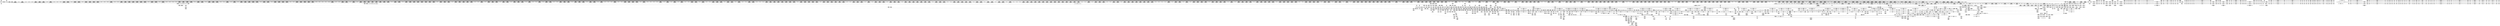 digraph {
	CE0x53847e0 [shape=record,shape=Mrecord,label="{CE0x53847e0|i8*_undef|*Constant*}"]
	CE0x52c7fb0 [shape=record,shape=Mrecord,label="{CE0x52c7fb0|rcu_read_lock:tmp5|include/linux/rcupdate.h,882|*SummSource*}"]
	CE0x52e2c50 [shape=record,shape=Mrecord,label="{CE0x52e2c50|2472:_%struct.cred*,_:_CRE_2544,2568_|*MultipleSource*|Function::task_sid&Arg::task::|security/selinux/hooks.c,208|Function::selinux_msg_queue_msgrcv&Arg::target::}"]
	CE0x534e820 [shape=record,shape=Mrecord,label="{CE0x534e820|__rcu_read_unlock:tmp5|include/linux/rcupdate.h,244|*SummSource*}"]
	CE0x52fe5f0 [shape=record,shape=Mrecord,label="{CE0x52fe5f0|2472:_%struct.cred*,_:_CRE_6480,6484_|*MultipleSource*|Function::task_sid&Arg::task::|security/selinux/hooks.c,208|Function::selinux_msg_queue_msgrcv&Arg::target::}"]
	CE0x53685d0 [shape=record,shape=Mrecord,label="{CE0x53685d0|rcu_lock_release:tmp1}"]
	CE0x5373dc0 [shape=record,shape=Mrecord,label="{CE0x5373dc0|__rcu_read_unlock:tmp6|include/linux/rcupdate.h,245|*SummSource*}"]
	CE0x5276470 [shape=record,shape=Mrecord,label="{CE0x5276470|80:_i32,_112:_i8*,_:_CRE_5,6_}"]
	CE0x53766f0 [shape=record,shape=Mrecord,label="{CE0x53766f0|i64*_getelementptr_inbounds_(_4_x_i64_,_4_x_i64_*___llvm_gcov_ctr129,_i64_0,_i64_2)|*Constant*}"]
	CE0x52fb800 [shape=record,shape=Mrecord,label="{CE0x52fb800|2472:_%struct.cred*,_:_CRE_6348,6349_}"]
	CE0x528b320 [shape=record,shape=Mrecord,label="{CE0x528b320|2472:_%struct.cred*,_:_CRE_689,690_}"]
	CE0x52f2630 [shape=record,shape=Mrecord,label="{CE0x52f2630|2472:_%struct.cred*,_:_CRE_5888,5896_|*MultipleSource*|Function::task_sid&Arg::task::|security/selinux/hooks.c,208|Function::selinux_msg_queue_msgrcv&Arg::target::}"]
	CE0x526aab0 [shape=record,shape=Mrecord,label="{CE0x526aab0|i64_1|*Constant*}"]
	CE0x52b7080 [shape=record,shape=Mrecord,label="{CE0x52b7080|GLOBAL:lockdep_rcu_suspicious|*Constant*|*SummSink*}"]
	CE0x5321500 [shape=record,shape=Mrecord,label="{CE0x5321500|rcu_read_unlock:tmp5|include/linux/rcupdate.h,933}"]
	CE0x528fe70 [shape=record,shape=Mrecord,label="{CE0x528fe70|i64_2|*Constant*|*SummSink*}"]
	CE0x532e6b0 [shape=record,shape=Mrecord,label="{CE0x532e6b0|__rcu_read_unlock:tmp7|include/linux/rcupdate.h,245}"]
	CE0x5314170 [shape=record,shape=Mrecord,label="{CE0x5314170|_call_void_rcu_read_unlock()_#10,_!dbg_!27748|security/selinux/hooks.c,209|*SummSource*}"]
	CE0x526ab90 [shape=record,shape=Mrecord,label="{CE0x526ab90|i64_1|*Constant*|*SummSource*}"]
	CE0x52de620 [shape=record,shape=Mrecord,label="{CE0x52de620|2472:_%struct.cred*,_:_CRE_2256,2264_|*MultipleSource*|Function::task_sid&Arg::task::|security/selinux/hooks.c,208|Function::selinux_msg_queue_msgrcv&Arg::target::}"]
	CE0x530fec0 [shape=record,shape=Mrecord,label="{CE0x530fec0|task_sid:tmp22|security/selinux/hooks.c,208|*SummSink*}"]
	CE0x52796d0 [shape=record,shape=Mrecord,label="{CE0x52796d0|2472:_%struct.cred*,_:_CRE_700,701_}"]
	CE0x52b9aa0 [shape=record,shape=Mrecord,label="{CE0x52b9aa0|2472:_%struct.cred*,_:_CRE_408,416_|*MultipleSource*|Function::task_sid&Arg::task::|security/selinux/hooks.c,208|Function::selinux_msg_queue_msgrcv&Arg::target::}"]
	CE0x52e8ed0 [shape=record,shape=Mrecord,label="{CE0x52e8ed0|2472:_%struct.cred*,_:_CRE_2907,2908_}"]
	CE0x5368390 [shape=record,shape=Mrecord,label="{CE0x5368390|i64*_getelementptr_inbounds_(_4_x_i64_,_4_x_i64_*___llvm_gcov_ctr130,_i64_0,_i64_2)|*Constant*}"]
	CE0x52f1db0 [shape=record,shape=Mrecord,label="{CE0x52f1db0|2472:_%struct.cred*,_:_CRE_5856,5860_|*MultipleSource*|Function::task_sid&Arg::task::|security/selinux/hooks.c,208|Function::selinux_msg_queue_msgrcv&Arg::target::}"]
	CE0x531a1e0 [shape=record,shape=Mrecord,label="{CE0x531a1e0|GLOBAL:task_sid.__warned|Global_var:task_sid.__warned|*SummSource*}"]
	CE0x52e07b0 [shape=record,shape=Mrecord,label="{CE0x52e07b0|2472:_%struct.cred*,_:_CRE_2400,2408_|*MultipleSource*|Function::task_sid&Arg::task::|security/selinux/hooks.c,208|Function::selinux_msg_queue_msgrcv&Arg::target::}"]
	CE0x52e25c0 [shape=record,shape=Mrecord,label="{CE0x52e25c0|2472:_%struct.cred*,_:_CRE_2530,2531_}"]
	CE0x53035f0 [shape=record,shape=Mrecord,label="{CE0x53035f0|2472:_%struct.cred*,_:_CRE_10584,10592_|*MultipleSource*|Function::task_sid&Arg::task::|security/selinux/hooks.c,208|Function::selinux_msg_queue_msgrcv&Arg::target::}"]
	CE0x52efff0 [shape=record,shape=Mrecord,label="{CE0x52efff0|2472:_%struct.cred*,_:_CRE_3104,3108_|*MultipleSource*|Function::task_sid&Arg::task::|security/selinux/hooks.c,208|Function::selinux_msg_queue_msgrcv&Arg::target::}"]
	CE0x534b320 [shape=record,shape=Mrecord,label="{CE0x534b320|i64*_getelementptr_inbounds_(_4_x_i64_,_4_x_i64_*___llvm_gcov_ctr130,_i64_0,_i64_1)|*Constant*}"]
	CE0x52ff4d0 [shape=record,shape=Mrecord,label="{CE0x52ff4d0|2472:_%struct.cred*,_:_CRE_6528,6536_|*MultipleSource*|Function::task_sid&Arg::task::|security/selinux/hooks.c,208|Function::selinux_msg_queue_msgrcv&Arg::target::}"]
	CE0x53150c0 [shape=record,shape=Mrecord,label="{CE0x53150c0|rcu_read_lock:do.body}"]
	"CONST[source:0(mediator),value:2(dynamic)][purpose:{object}]"
	CE0x5352e70 [shape=record,shape=Mrecord,label="{CE0x5352e70|rcu_read_unlock:tmp10|include/linux/rcupdate.h,933|*SummSource*}"]
	CE0x5262180 [shape=record,shape=Mrecord,label="{CE0x5262180|selinux_msg_queue_msgrcv:entry|*SummSink*}"]
	CE0x5388410 [shape=record,shape=Mrecord,label="{CE0x5388410|i64*_getelementptr_inbounds_(_4_x_i64_,_4_x_i64_*___llvm_gcov_ctr133,_i64_0,_i64_2)|*Constant*}"]
	CE0x52825b0 [shape=record,shape=Mrecord,label="{CE0x52825b0|_ret_void,_!dbg_!27735|include/linux/rcupdate.h,884|*SummSource*}"]
	CE0x52ccfe0 [shape=record,shape=Mrecord,label="{CE0x52ccfe0|GLOBAL:rcu_lock_map|Global_var:rcu_lock_map|*SummSink*}"]
	CE0x52f0210 [shape=record,shape=Mrecord,label="{CE0x52f0210|2472:_%struct.cred*,_:_CRE_3108,3112_|*MultipleSource*|Function::task_sid&Arg::task::|security/selinux/hooks.c,208|Function::selinux_msg_queue_msgrcv&Arg::target::}"]
	CE0x5263e60 [shape=record,shape=Mrecord,label="{CE0x5263e60|avc_has_perm:tsid|Function::avc_has_perm&Arg::tsid::|*SummSink*}"]
	CE0x531f050 [shape=record,shape=Mrecord,label="{CE0x531f050|rcu_read_lock:land.lhs.true2}"]
	CE0x52f1b90 [shape=record,shape=Mrecord,label="{CE0x52f1b90|2472:_%struct.cred*,_:_CRE_3168,5856_|*MultipleSource*|Function::task_sid&Arg::task::|security/selinux/hooks.c,208|Function::selinux_msg_queue_msgrcv&Arg::target::}"]
	CE0x5350650 [shape=record,shape=Mrecord,label="{CE0x5350650|_ret_void,_!dbg_!27719|./arch/x86/include/asm/preempt.h,73|*SummSource*}"]
	CE0x52712b0 [shape=record,shape=Mrecord,label="{CE0x52712b0|selinux_msg_queue_msgrcv:type2|security/selinux/hooks.c,5279|*SummSink*}"]
	CE0x535a490 [shape=record,shape=Mrecord,label="{CE0x535a490|i64*_getelementptr_inbounds_(_11_x_i64_,_11_x_i64_*___llvm_gcov_ctr132,_i64_0,_i64_9)|*Constant*|*SummSource*}"]
	CE0x52c2000 [shape=record,shape=Mrecord,label="{CE0x52c2000|cred_sid:tmp2}"]
	CE0x52bd390 [shape=record,shape=Mrecord,label="{CE0x52bd390|i64*_getelementptr_inbounds_(_13_x_i64_,_13_x_i64_*___llvm_gcov_ctr126,_i64_0,_i64_1)|*Constant*|*SummSource*}"]
	CE0x530fce0 [shape=record,shape=Mrecord,label="{CE0x530fce0|i64*_getelementptr_inbounds_(_13_x_i64_,_13_x_i64_*___llvm_gcov_ctr126,_i64_0,_i64_10)|*Constant*|*SummSource*}"]
	CE0x5302d30 [shape=record,shape=Mrecord,label="{CE0x5302d30|2472:_%struct.cred*,_:_CRE_10560,10568_|*MultipleSource*|Function::task_sid&Arg::task::|security/selinux/hooks.c,208|Function::selinux_msg_queue_msgrcv&Arg::target::}"]
	CE0x5320f20 [shape=record,shape=Mrecord,label="{CE0x5320f20|rcu_read_unlock:bb|*SummSink*}"]
	CE0x527cb70 [shape=record,shape=Mrecord,label="{CE0x527cb70|selinux_msg_queue_msgrcv:ipc_id|security/selinux/hooks.c,5280|*SummSource*}"]
	CE0x52fad50 [shape=record,shape=Mrecord,label="{CE0x52fad50|2472:_%struct.cred*,_:_CRE_6339,6340_}"]
	CE0x5301b40 [shape=record,shape=Mrecord,label="{CE0x5301b40|2472:_%struct.cred*,_:_CRE_6664,6668_|*MultipleSource*|Function::task_sid&Arg::task::|security/selinux/hooks.c,208|Function::selinux_msg_queue_msgrcv&Arg::target::}"]
	CE0x5304540 [shape=record,shape=Mrecord,label="{CE0x5304540|2472:_%struct.cred*,_:_CRE_10628,10632_|*MultipleSource*|Function::task_sid&Arg::task::|security/selinux/hooks.c,208|Function::selinux_msg_queue_msgrcv&Arg::target::}"]
	CE0x52cdae0 [shape=record,shape=Mrecord,label="{CE0x52cdae0|task_sid:call|security/selinux/hooks.c,208}"]
	CE0x534c090 [shape=record,shape=Mrecord,label="{CE0x534c090|rcu_read_unlock:tmp8|include/linux/rcupdate.h,933|*SummSink*}"]
	CE0x5272b30 [shape=record,shape=Mrecord,label="{CE0x5272b30|80:_i32,_112:_i8*,_:_CRE_66,67_}"]
	CE0x5372d70 [shape=record,shape=Mrecord,label="{CE0x5372d70|__preempt_count_add:tmp3|*SummSource*}"]
	CE0x52f90d0 [shape=record,shape=Mrecord,label="{CE0x52f90d0|2472:_%struct.cred*,_:_CRE_6315,6316_}"]
	CE0x53060d0 [shape=record,shape=Mrecord,label="{CE0x53060d0|task_sid:tmp14|security/selinux/hooks.c,208|*SummSource*}"]
	CE0x5374d20 [shape=record,shape=Mrecord,label="{CE0x5374d20|i64*_getelementptr_inbounds_(_4_x_i64_,_4_x_i64_*___llvm_gcov_ctr133,_i64_0,_i64_2)|*Constant*|*SummSink*}"]
	CE0x52ffb60 [shape=record,shape=Mrecord,label="{CE0x52ffb60|2472:_%struct.cred*,_:_CRE_6552,6560_|*MultipleSource*|Function::task_sid&Arg::task::|security/selinux/hooks.c,208|Function::selinux_msg_queue_msgrcv&Arg::target::}"]
	CE0x53548b0 [shape=record,shape=Mrecord,label="{CE0x53548b0|rcu_lock_acquire:bb|*SummSource*}"]
	CE0x52ca480 [shape=record,shape=Mrecord,label="{CE0x52ca480|task_sid:if.end|*SummSource*}"]
	CE0x52e5df0 [shape=record,shape=Mrecord,label="{CE0x52e5df0|2472:_%struct.cred*,_:_CRE_2760,2768_|*MultipleSource*|Function::task_sid&Arg::task::|security/selinux/hooks.c,208|Function::selinux_msg_queue_msgrcv&Arg::target::}"]
	CE0x52b67b0 [shape=record,shape=Mrecord,label="{CE0x52b67b0|_ret_i32_%rc.0,_!dbg_!27744|security/selinux/hooks.c,5287|*SummSink*}"]
	CE0x5355260 [shape=record,shape=Mrecord,label="{CE0x5355260|rcu_read_unlock:tmp6|include/linux/rcupdate.h,933|*SummSink*}"]
	CE0x52fb470 [shape=record,shape=Mrecord,label="{CE0x52fb470|2472:_%struct.cred*,_:_CRE_6345,6346_}"]
	CE0x528b500 [shape=record,shape=Mrecord,label="{CE0x528b500|2472:_%struct.cred*,_:_CRE_690,691_}"]
	CE0x5328d40 [shape=record,shape=Mrecord,label="{CE0x5328d40|rcu_read_lock:tmp12|include/linux/rcupdate.h,882}"]
	CE0x531d730 [shape=record,shape=Mrecord,label="{CE0x531d730|task_sid:call3|security/selinux/hooks.c,208|*SummSource*}"]
	CE0x52e9a00 [shape=record,shape=Mrecord,label="{CE0x52e9a00|2472:_%struct.cred*,_:_CRE_2917,2918_}"]
	CE0x52f0650 [shape=record,shape=Mrecord,label="{CE0x52f0650|2472:_%struct.cred*,_:_CRE_3116,3120_|*MultipleSource*|Function::task_sid&Arg::task::|security/selinux/hooks.c,208|Function::selinux_msg_queue_msgrcv&Arg::target::}"]
	CE0x52faaf0 [shape=record,shape=Mrecord,label="{CE0x52faaf0|2472:_%struct.cred*,_:_CRE_6337,6338_}"]
	CE0x52967f0 [shape=record,shape=Mrecord,label="{CE0x52967f0|rcu_read_lock:tmp18|include/linux/rcupdate.h,882|*SummSink*}"]
	CE0x53612b0 [shape=record,shape=Mrecord,label="{CE0x53612b0|__rcu_read_lock:do.end}"]
	CE0x534a230 [shape=record,shape=Mrecord,label="{CE0x534a230|i64*_getelementptr_inbounds_(_11_x_i64_,_11_x_i64_*___llvm_gcov_ctr132,_i64_0,_i64_8)|*Constant*|*SummSink*}"]
	CE0x528d1e0 [shape=record,shape=Mrecord,label="{CE0x528d1e0|i8*_getelementptr_inbounds_(_25_x_i8_,_25_x_i8_*_.str3,_i32_0,_i32_0)|*Constant*}"]
	CE0x5327f10 [shape=record,shape=Mrecord,label="{CE0x5327f10|rcu_read_lock:tmp10|include/linux/rcupdate.h,882}"]
	CE0x52cbb10 [shape=record,shape=Mrecord,label="{CE0x52cbb10|2472:_%struct.cred*,_:_CRE_248,256_|*MultipleSource*|Function::task_sid&Arg::task::|security/selinux/hooks.c,208|Function::selinux_msg_queue_msgrcv&Arg::target::}"]
	CE0x527d590 [shape=record,shape=Mrecord,label="{CE0x527d590|selinux_msg_queue_msgrcv:ad|security/selinux/hooks.c, 5272|*SummSink*}"]
	CE0x52f9330 [shape=record,shape=Mrecord,label="{CE0x52f9330|2472:_%struct.cred*,_:_CRE_6317,6318_}"]
	CE0x5304770 [shape=record,shape=Mrecord,label="{CE0x5304770|2472:_%struct.cred*,_:_CRE_10632,10640_|*MultipleSource*|Function::task_sid&Arg::task::|security/selinux/hooks.c,208|Function::selinux_msg_queue_msgrcv&Arg::target::}"]
	CE0x53483a0 [shape=record,shape=Mrecord,label="{CE0x53483a0|i64*_getelementptr_inbounds_(_4_x_i64_,_4_x_i64_*___llvm_gcov_ctr130,_i64_0,_i64_1)|*Constant*|*SummSource*}"]
	CE0x52ce800 [shape=record,shape=Mrecord,label="{CE0x52ce800|2472:_%struct.cred*,_:_CRE_528,536_|*MultipleSource*|Function::task_sid&Arg::task::|security/selinux/hooks.c,208|Function::selinux_msg_queue_msgrcv&Arg::target::}"]
	CE0x52e45c0 [shape=record,shape=Mrecord,label="{CE0x52e45c0|2472:_%struct.cred*,_:_CRE_2672,2680_|*MultipleSource*|Function::task_sid&Arg::task::|security/selinux/hooks.c,208|Function::selinux_msg_queue_msgrcv&Arg::target::}"]
	CE0x534cc10 [shape=record,shape=Mrecord,label="{CE0x534cc10|rcu_read_unlock:tmp2}"]
	CE0x52cc830 [shape=record,shape=Mrecord,label="{CE0x52cc830|i64*_getelementptr_inbounds_(_2_x_i64_,_2_x_i64_*___llvm_gcov_ctr131,_i64_0,_i64_0)|*Constant*|*SummSource*}"]
	CE0x526af50 [shape=record,shape=Mrecord,label="{CE0x526af50|_call_void___preempt_count_add(i32_1)_#10,_!dbg_!27711|include/linux/rcupdate.h,239|*SummSource*}"]
	CE0x53bf320 [shape=record,shape=Mrecord,label="{CE0x53bf320|__preempt_count_sub:tmp2|*SummSource*}"]
	CE0x5369770 [shape=record,shape=Mrecord,label="{CE0x5369770|rcu_lock_acquire:__here|*SummSink*}"]
	CE0x534de10 [shape=record,shape=Mrecord,label="{CE0x534de10|__rcu_read_lock:tmp7|include/linux/rcupdate.h,240}"]
	CE0x52e2a70 [shape=record,shape=Mrecord,label="{CE0x52e2a70|2472:_%struct.cred*,_:_CRE_2535,2536_}"]
	CE0x52ce080 [shape=record,shape=Mrecord,label="{CE0x52ce080|2472:_%struct.cred*,_:_CRE_496,504_|*MultipleSource*|Function::task_sid&Arg::task::|security/selinux/hooks.c,208|Function::selinux_msg_queue_msgrcv&Arg::target::}"]
	CE0x52ed430 [shape=record,shape=Mrecord,label="{CE0x52ed430|2472:_%struct.cred*,_:_CRE_2966,2967_}"]
	CE0x531ce70 [shape=record,shape=Mrecord,label="{CE0x531ce70|task_sid:call3|security/selinux/hooks.c,208}"]
	CE0x5268360 [shape=record,shape=Mrecord,label="{CE0x5268360|i32_10|*Constant*}"]
	CE0x52fa890 [shape=record,shape=Mrecord,label="{CE0x52fa890|2472:_%struct.cred*,_:_CRE_6335,6336_}"]
	CE0x530b260 [shape=record,shape=Mrecord,label="{CE0x530b260|i32_1|*Constant*}"]
	CE0x53c3b60 [shape=record,shape=Mrecord,label="{CE0x53c3b60|__preempt_count_sub:tmp6|./arch/x86/include/asm/preempt.h,78|*SummSink*}"]
	CE0x527bfa0 [shape=record,shape=Mrecord,label="{CE0x527bfa0|i32_(i32,_i32,_i16,_i32,_%struct.common_audit_data*)*_bitcast_(i32_(i32,_i32,_i16,_i32,_%struct.common_audit_data.495*)*_avc_has_perm_to_i32_(i32,_i32,_i16,_i32,_%struct.common_audit_data*)*)|*Constant*}"]
	CE0x52ddae0 [shape=record,shape=Mrecord,label="{CE0x52ddae0|2472:_%struct.cred*,_:_CRE_2144,2152_|*MultipleSource*|Function::task_sid&Arg::task::|security/selinux/hooks.c,208|Function::selinux_msg_queue_msgrcv&Arg::target::}"]
	CE0x5353940 [shape=record,shape=Mrecord,label="{CE0x5353940|__preempt_count_sub:tmp7|./arch/x86/include/asm/preempt.h,78|*SummSource*}"]
	CE0x534b040 [shape=record,shape=Mrecord,label="{CE0x534b040|rcu_lock_acquire:tmp1|*SummSource*}"]
	CE0x535a420 [shape=record,shape=Mrecord,label="{CE0x535a420|i64*_getelementptr_inbounds_(_11_x_i64_,_11_x_i64_*___llvm_gcov_ctr132,_i64_0,_i64_9)|*Constant*}"]
	CE0x52b4660 [shape=record,shape=Mrecord,label="{CE0x52b4660|selinux_msg_queue_msgrcv:tmp12|security/selinux/hooks.c,5285|*SummSource*}"]
	CE0x528ded0 [shape=record,shape=Mrecord,label="{CE0x528ded0|2472:_%struct.cred*,_:_CRE_784,1808_|*MultipleSource*|Function::task_sid&Arg::task::|security/selinux/hooks.c,208|Function::selinux_msg_queue_msgrcv&Arg::target::}"]
	CE0x52ea710 [shape=record,shape=Mrecord,label="{CE0x52ea710|2472:_%struct.cred*,_:_CRE_2928,2929_}"]
	CE0x52ceb90 [shape=record,shape=Mrecord,label="{CE0x52ceb90|2472:_%struct.cred*,_:_CRE_544,552_|*MultipleSource*|Function::task_sid&Arg::task::|security/selinux/hooks.c,208|Function::selinux_msg_queue_msgrcv&Arg::target::}"]
	CE0x5270380 [shape=record,shape=Mrecord,label="{CE0x5270380|selinux_msg_queue_msgrcv:tmp|*SummSource*}"]
	CE0x52dfc70 [shape=record,shape=Mrecord,label="{CE0x52dfc70|2472:_%struct.cred*,_:_CRE_2352,2360_|*MultipleSource*|Function::task_sid&Arg::task::|security/selinux/hooks.c,208|Function::selinux_msg_queue_msgrcv&Arg::target::}"]
	CE0x535e930 [shape=record,shape=Mrecord,label="{CE0x535e930|_call_void_rcu_lock_release(%struct.lockdep_map*_rcu_lock_map)_#10,_!dbg_!27733|include/linux/rcupdate.h,935|*SummSource*}"]
	CE0x5290030 [shape=record,shape=Mrecord,label="{CE0x5290030|i64_0|*Constant*}"]
	CE0x52da4b0 [shape=record,shape=Mrecord,label="{CE0x52da4b0|2472:_%struct.cred*,_:_CRE_1928,1936_|*MultipleSource*|Function::task_sid&Arg::task::|security/selinux/hooks.c,208|Function::selinux_msg_queue_msgrcv&Arg::target::}"]
	CE0x531fb90 [shape=record,shape=Mrecord,label="{CE0x531fb90|rcu_read_lock:land.lhs.true}"]
	CE0x5328ef0 [shape=record,shape=Mrecord,label="{CE0x5328ef0|rcu_read_lock:tmp12|include/linux/rcupdate.h,882|*SummSource*}"]
	CE0x5276330 [shape=record,shape=Mrecord,label="{CE0x5276330|selinux_msg_queue_msgrcv:msq|Function::selinux_msg_queue_msgrcv&Arg::msq::|*SummSource*}"]
	CE0x534a5a0 [shape=record,shape=Mrecord,label="{CE0x534a5a0|__rcu_read_unlock:tmp2|*SummSource*}"]
	CE0x53b11d0 [shape=record,shape=Mrecord,label="{CE0x53b11d0|i64*_getelementptr_inbounds_(_4_x_i64_,_4_x_i64_*___llvm_gcov_ctr129,_i64_0,_i64_1)|*Constant*}"]
	CE0x5318210 [shape=record,shape=Mrecord,label="{CE0x5318210|i8*_getelementptr_inbounds_(_25_x_i8_,_25_x_i8_*_.str45,_i32_0,_i32_0)|*Constant*|*SummSink*}"]
	CE0x5295d80 [shape=record,shape=Mrecord,label="{CE0x5295d80|i64_3|*Constant*}"]
	CE0x52f8ae0 [shape=record,shape=Mrecord,label="{CE0x52f8ae0|2472:_%struct.cred*,_:_CRE_6310,6311_}"]
	CE0x5324a10 [shape=record,shape=Mrecord,label="{CE0x5324a10|rcu_lock_acquire:map|Function::rcu_lock_acquire&Arg::map::|*SummSink*}"]
	CE0x5335830 [shape=record,shape=Mrecord,label="{CE0x5335830|i64*_getelementptr_inbounds_(_4_x_i64_,_4_x_i64_*___llvm_gcov_ctr135,_i64_0,_i64_1)|*Constant*}"]
	CE0x53297e0 [shape=record,shape=Mrecord,label="{CE0x53297e0|i64_7|*Constant*}"]
	CE0x52c6e40 [shape=record,shape=Mrecord,label="{CE0x52c6e40|GLOBAL:__rcu_read_lock|*Constant*|*SummSink*}"]
	CE0x527e0d0 [shape=record,shape=Mrecord,label="{CE0x527e0d0|2472:_%struct.cred*,_:_CRE_40,44_|*MultipleSource*|Function::task_sid&Arg::task::|security/selinux/hooks.c,208|Function::selinux_msg_queue_msgrcv&Arg::target::}"]
	CE0x53503a0 [shape=record,shape=Mrecord,label="{CE0x53503a0|rcu_read_unlock:do.body|*SummSink*}"]
	CE0x5378c20 [shape=record,shape=Mrecord,label="{CE0x5378c20|__rcu_read_unlock:do.end}"]
	CE0x5369f80 [shape=record,shape=Mrecord,label="{CE0x5369f80|i64*_getelementptr_inbounds_(_4_x_i64_,_4_x_i64_*___llvm_gcov_ctr130,_i64_0,_i64_0)|*Constant*|*SummSink*}"]
	CE0x53b22a0 [shape=record,shape=Mrecord,label="{CE0x53b22a0|__preempt_count_add:tmp2|*SummSink*}"]
	CE0x52f9200 [shape=record,shape=Mrecord,label="{CE0x52f9200|2472:_%struct.cred*,_:_CRE_6316,6317_}"]
	CE0x5262f20 [shape=record,shape=Mrecord,label="{CE0x5262f20|selinux_msg_queue_msgrcv:if.then|*SummSource*}"]
	CE0x52ec980 [shape=record,shape=Mrecord,label="{CE0x52ec980|2472:_%struct.cred*,_:_CRE_2957,2958_}"]
	CE0x52ebda0 [shape=record,shape=Mrecord,label="{CE0x52ebda0|2472:_%struct.cred*,_:_CRE_2947,2948_}"]
	CE0x528a3e0 [shape=record,shape=Mrecord,label="{CE0x528a3e0|80:_i32,_112:_i8*,_:_CRE_144,152_|*MultipleSource*|Function::selinux_msg_queue_msgrcv&Arg::msq::|security/selinux/hooks.c,5276}"]
	CE0x52874f0 [shape=record,shape=Mrecord,label="{CE0x52874f0|i32_10|*Constant*|*SummSink*}"]
	CE0x52d1fa0 [shape=record,shape=Mrecord,label="{CE0x52d1fa0|rcu_read_lock:tmp16|include/linux/rcupdate.h,882}"]
	CE0x5296190 [shape=record,shape=Mrecord,label="{CE0x5296190|rcu_read_lock:tmp17|include/linux/rcupdate.h,882|*SummSink*}"]
	CE0x52d9ee0 [shape=record,shape=Mrecord,label="{CE0x52d9ee0|2472:_%struct.cred*,_:_CRE_1904,1912_|*MultipleSource*|Function::task_sid&Arg::task::|security/selinux/hooks.c,208|Function::selinux_msg_queue_msgrcv&Arg::target::}"]
	CE0x52e34e0 [shape=record,shape=Mrecord,label="{CE0x52e34e0|2472:_%struct.cred*,_:_CRE_2594,2596_|*MultipleSource*|Function::task_sid&Arg::task::|security/selinux/hooks.c,208|Function::selinux_msg_queue_msgrcv&Arg::target::}"]
	CE0x53c3950 [shape=record,shape=Mrecord,label="{CE0x53c3950|GLOBAL:__preempt_count|Global_var:__preempt_count|*SummSource*}"]
	CE0x52c2660 [shape=record,shape=Mrecord,label="{CE0x52c2660|2472:_%struct.cred*,_:_CRE_128,136_|*MultipleSource*|Function::task_sid&Arg::task::|security/selinux/hooks.c,208|Function::selinux_msg_queue_msgrcv&Arg::target::}"]
	CE0x5292100 [shape=record,shape=Mrecord,label="{CE0x5292100|80:_i32,_112:_i8*,_:_CRE_20,21_}"]
	CE0x527a6e0 [shape=record,shape=Mrecord,label="{CE0x527a6e0|avc_has_perm:tclass|Function::avc_has_perm&Arg::tclass::|*SummSink*}"]
	CE0x5351a00 [shape=record,shape=Mrecord,label="{CE0x5351a00|__rcu_read_lock:tmp5|include/linux/rcupdate.h,239|*SummSource*}"]
	CE0x5290710 [shape=record,shape=Mrecord,label="{CE0x5290710|i64_0|*Constant*|*SummSink*}"]
	CE0x531e870 [shape=record,shape=Mrecord,label="{CE0x531e870|rcu_read_lock:do.end|*SummSink*}"]
	CE0x52e22f0 [shape=record,shape=Mrecord,label="{CE0x52e22f0|2472:_%struct.cred*,_:_CRE_2527,2528_}"]
	CE0x5268490 [shape=record,shape=Mrecord,label="{CE0x5268490|80:_i32,_112:_i8*,_:_CRE_72,73_|*MultipleSource*|Function::selinux_msg_queue_msgrcv&Arg::msq::|security/selinux/hooks.c,5276}"]
	CE0x52fcef0 [shape=record,shape=Mrecord,label="{CE0x52fcef0|2472:_%struct.cred*,_:_CRE_6400,6408_|*MultipleSource*|Function::task_sid&Arg::task::|security/selinux/hooks.c,208|Function::selinux_msg_queue_msgrcv&Arg::target::}"]
	CE0x5362380 [shape=record,shape=Mrecord,label="{CE0x5362380|rcu_lock_acquire:tmp4|include/linux/rcupdate.h,418|*SummSource*}"]
	CE0x5313190 [shape=record,shape=Mrecord,label="{CE0x5313190|GLOBAL:cred_sid|*Constant*|*SummSink*}"]
	CE0x531ddb0 [shape=record,shape=Mrecord,label="{CE0x531ddb0|task_sid:tobool4|security/selinux/hooks.c,208|*SummSink*}"]
	CE0x52f9920 [shape=record,shape=Mrecord,label="{CE0x52f9920|2472:_%struct.cred*,_:_CRE_6322,6323_}"]
	CE0x52e27a0 [shape=record,shape=Mrecord,label="{CE0x52e27a0|2472:_%struct.cred*,_:_CRE_2532,2533_}"]
	CE0x5388bd0 [shape=record,shape=Mrecord,label="{CE0x5388bd0|rcu_lock_release:bb}"]
	CE0x53681d0 [shape=record,shape=Mrecord,label="{CE0x53681d0|_call_void_mcount()_#3|*SummSource*}"]
	CE0x5297090 [shape=record,shape=Mrecord,label="{CE0x5297090|GLOBAL:__llvm_gcov_ctr126|Global_var:__llvm_gcov_ctr126|*SummSink*}"]
	CE0x52c5200 [shape=record,shape=Mrecord,label="{CE0x52c5200|rcu_read_lock:if.end|*SummSink*}"]
	CE0x5290ab0 [shape=record,shape=Mrecord,label="{CE0x5290ab0|GLOBAL:__llvm_gcov_ctr309|Global_var:__llvm_gcov_ctr309}"]
	CE0x53614a0 [shape=record,shape=Mrecord,label="{CE0x53614a0|__rcu_read_lock:do.end|*SummSink*}"]
	CE0x52bd7c0 [shape=record,shape=Mrecord,label="{CE0x52bd7c0|rcu_lock_acquire:entry}"]
	CE0x5272670 [shape=record,shape=Mrecord,label="{CE0x5272670|80:_i32,_112:_i8*,_:_CRE_62,63_}"]
	CE0x5266410 [shape=record,shape=Mrecord,label="{CE0x5266410|i64*_getelementptr_inbounds_(_11_x_i64_,_11_x_i64_*___llvm_gcov_ctr127,_i64_0,_i64_1)|*Constant*|*SummSink*}"]
	CE0x535bee0 [shape=record,shape=Mrecord,label="{CE0x535bee0|_call_void_lockdep_rcu_suspicious(i8*_getelementptr_inbounds_(_25_x_i8_,_25_x_i8_*_.str45,_i32_0,_i32_0),_i32_934,_i8*_getelementptr_inbounds_(_44_x_i8_,_44_x_i8_*_.str47,_i32_0,_i32_0))_#10,_!dbg_!27726|include/linux/rcupdate.h,933}"]
	CE0x52e9410 [shape=record,shape=Mrecord,label="{CE0x52e9410|2472:_%struct.cred*,_:_CRE_2912,2913_}"]
	CE0x5326370 [shape=record,shape=Mrecord,label="{CE0x5326370|rcu_read_lock:tmp7|include/linux/rcupdate.h,882|*SummSink*}"]
	CE0x5281df0 [shape=record,shape=Mrecord,label="{CE0x5281df0|GLOBAL:rcu_read_lock|*Constant*}"]
	CE0x5282170 [shape=record,shape=Mrecord,label="{CE0x5282170|_call_void___rcu_read_lock()_#10,_!dbg_!27710|include/linux/rcupdate.h,879|*SummSink*}"]
	CE0x5310a40 [shape=record,shape=Mrecord,label="{CE0x5310a40|task_sid:tmp25|security/selinux/hooks.c,208}"]
	CE0x52d0780 [shape=record,shape=Mrecord,label="{CE0x52d0780|2472:_%struct.cred*,_:_CRE_652,656_|*MultipleSource*|Function::task_sid&Arg::task::|security/selinux/hooks.c,208|Function::selinux_msg_queue_msgrcv&Arg::target::}"]
	CE0x52905e0 [shape=record,shape=Mrecord,label="{CE0x52905e0|i64_0|*Constant*|*SummSource*}"]
	CE0x53010a0 [shape=record,shape=Mrecord,label="{CE0x53010a0|2472:_%struct.cred*,_:_CRE_6640,6644_|*MultipleSource*|Function::task_sid&Arg::task::|security/selinux/hooks.c,208|Function::selinux_msg_queue_msgrcv&Arg::target::}"]
	CE0x52ec000 [shape=record,shape=Mrecord,label="{CE0x52ec000|2472:_%struct.cred*,_:_CRE_2949,2950_}"]
	CE0x5303190 [shape=record,shape=Mrecord,label="{CE0x5303190|2472:_%struct.cred*,_:_CRE_10572,10576_|*MultipleSource*|Function::task_sid&Arg::task::|security/selinux/hooks.c,208|Function::selinux_msg_queue_msgrcv&Arg::target::}"]
	CE0x5373d50 [shape=record,shape=Mrecord,label="{CE0x5373d50|__rcu_read_unlock:tmp6|include/linux/rcupdate.h,245}"]
	CE0x5296420 [shape=record,shape=Mrecord,label="{CE0x5296420|rcu_read_lock:tmp18|include/linux/rcupdate.h,882}"]
	CE0x5324c10 [shape=record,shape=Mrecord,label="{CE0x5324c10|rcu_read_lock:call|include/linux/rcupdate.h,882}"]
	CE0x5297020 [shape=record,shape=Mrecord,label="{CE0x5297020|i64_0|*Constant*}"]
	CE0x528bb70 [shape=record,shape=Mrecord,label="{CE0x528bb70|task_sid:tmp17|security/selinux/hooks.c,208|*SummSource*}"]
	CE0x5378920 [shape=record,shape=Mrecord,label="{CE0x5378920|__preempt_count_sub:val|Function::__preempt_count_sub&Arg::val::|*SummSink*}"]
	CE0x52879a0 [shape=record,shape=Mrecord,label="{CE0x52879a0|80:_i32,_112:_i8*,_:_CRE_58,59_}"]
	CE0x52e5310 [shape=record,shape=Mrecord,label="{CE0x52e5310|2472:_%struct.cred*,_:_CRE_2720,2724_|*MultipleSource*|Function::task_sid&Arg::task::|security/selinux/hooks.c,208|Function::selinux_msg_queue_msgrcv&Arg::target::}"]
	CE0x5347890 [shape=record,shape=Mrecord,label="{CE0x5347890|rcu_lock_release:tmp3|*SummSink*}"]
	CE0x5328530 [shape=record,shape=Mrecord,label="{CE0x5328530|rcu_read_lock:tmp10|include/linux/rcupdate.h,882|*SummSource*}"]
	CE0x52e92e0 [shape=record,shape=Mrecord,label="{CE0x52e92e0|2472:_%struct.cred*,_:_CRE_2911,2912_}"]
	CE0x538d1f0 [shape=record,shape=Mrecord,label="{CE0x538d1f0|__preempt_count_sub:tmp1|*SummSource*}"]
	CE0x5280f50 [shape=record,shape=Mrecord,label="{CE0x5280f50|80:_i32,_112:_i8*,_:_CRE_47,48_}"]
	CE0x52826a0 [shape=record,shape=Mrecord,label="{CE0x52826a0|_ret_void,_!dbg_!27735|include/linux/rcupdate.h,884|*SummSink*}"]
	CE0x531b730 [shape=record,shape=Mrecord,label="{CE0x531b730|i64_4|*Constant*}"]
	CE0x528c700 [shape=record,shape=Mrecord,label="{CE0x528c700|task_sid:tmp18|security/selinux/hooks.c,208|*SummSource*}"]
	CE0x53b2b30 [shape=record,shape=Mrecord,label="{CE0x53b2b30|i64*_getelementptr_inbounds_(_4_x_i64_,_4_x_i64_*___llvm_gcov_ctr129,_i64_0,_i64_0)|*Constant*}"]
	CE0x52e5130 [shape=record,shape=Mrecord,label="{CE0x52e5130|2472:_%struct.cred*,_:_CRE_2712,2720_|*MultipleSource*|Function::task_sid&Arg::task::|security/selinux/hooks.c,208|Function::selinux_msg_queue_msgrcv&Arg::target::}"]
	CE0x52c05e0 [shape=record,shape=Mrecord,label="{CE0x52c05e0|2472:_%struct.cred*,_:_CRE_96,104_|*MultipleSource*|Function::task_sid&Arg::task::|security/selinux/hooks.c,208|Function::selinux_msg_queue_msgrcv&Arg::target::}"]
	CE0x52c9330 [shape=record,shape=Mrecord,label="{CE0x52c9330|task_sid:do.body5|*SummSink*}"]
	CE0x52e0b70 [shape=record,shape=Mrecord,label="{CE0x52e0b70|2472:_%struct.cred*,_:_CRE_2416,2424_|*MultipleSource*|Function::task_sid&Arg::task::|security/selinux/hooks.c,208|Function::selinux_msg_queue_msgrcv&Arg::target::}"]
	CE0x52f32f0 [shape=record,shape=Mrecord,label="{CE0x52f32f0|2472:_%struct.cred*,_:_CRE_5936,5944_|*MultipleSource*|Function::task_sid&Arg::task::|security/selinux/hooks.c,208|Function::selinux_msg_queue_msgrcv&Arg::target::}"]
	CE0x52f9f10 [shape=record,shape=Mrecord,label="{CE0x52f9f10|2472:_%struct.cred*,_:_CRE_6327,6328_}"]
	CE0x535f930 [shape=record,shape=Mrecord,label="{CE0x535f930|GLOBAL:__rcu_read_unlock|*Constant*}"]
	CE0x528c910 [shape=record,shape=Mrecord,label="{CE0x528c910|task_sid:tmp18|security/selinux/hooks.c,208|*SummSink*}"]
	CE0x5384a50 [shape=record,shape=Mrecord,label="{CE0x5384a50|i8*_undef|*Constant*|*SummSource*}"]
	CE0x5368970 [shape=record,shape=Mrecord,label="{CE0x5368970|_ret_void,_!dbg_!27720|./arch/x86/include/asm/preempt.h,78|*SummSink*}"]
	CE0x525dce0 [shape=record,shape=Mrecord,label="{CE0x525dce0|i64*_getelementptr_inbounds_(_4_x_i64_,_4_x_i64_*___llvm_gcov_ctr129,_i64_0,_i64_1)|*Constant*|*SummSink*}"]
	CE0x52eaf60 [shape=record,shape=Mrecord,label="{CE0x52eaf60|2472:_%struct.cred*,_:_CRE_2935,2936_}"]
	CE0x5384c10 [shape=record,shape=Mrecord,label="{CE0x5384c10|rcu_lock_release:__here}"]
	CE0x52f96c0 [shape=record,shape=Mrecord,label="{CE0x52f96c0|2472:_%struct.cred*,_:_CRE_6320,6321_}"]
	CE0x5301d30 [shape=record,shape=Mrecord,label="{CE0x5301d30|2472:_%struct.cred*,_:_CRE_6672,6680_|*MultipleSource*|Function::task_sid&Arg::task::|security/selinux/hooks.c,208|Function::selinux_msg_queue_msgrcv&Arg::target::}"]
	CE0x53c44a0 [shape=record,shape=Mrecord,label="{CE0x53c44a0|_call_void_mcount()_#3|*SummSource*}"]
	CE0x531f760 [shape=record,shape=Mrecord,label="{CE0x531f760|rcu_read_unlock:tmp1|*SummSource*}"]
	CE0x535fb70 [shape=record,shape=Mrecord,label="{CE0x535fb70|_ret_void,_!dbg_!27717|include/linux/rcupdate.h,424}"]
	CE0x5311270 [shape=record,shape=Mrecord,label="{CE0x5311270|task_sid:tmp25|security/selinux/hooks.c,208|*SummSource*}"]
	CE0x52ecab0 [shape=record,shape=Mrecord,label="{CE0x52ecab0|2472:_%struct.cred*,_:_CRE_2958,2959_}"]
	CE0x52ece40 [shape=record,shape=Mrecord,label="{CE0x52ece40|2472:_%struct.cred*,_:_CRE_2961,2962_}"]
	CE0x52cef50 [shape=record,shape=Mrecord,label="{CE0x52cef50|2472:_%struct.cred*,_:_CRE_560,568_|*MultipleSource*|Function::task_sid&Arg::task::|security/selinux/hooks.c,208|Function::selinux_msg_queue_msgrcv&Arg::target::}"]
	CE0x531d870 [shape=record,shape=Mrecord,label="{CE0x531d870|task_sid:tobool4|security/selinux/hooks.c,208|*SummSource*}"]
	CE0x526f5e0 [shape=record,shape=Mrecord,label="{CE0x526f5e0|80:_i32,_112:_i8*,_:_CRE_84,88_|*MultipleSource*|Function::selinux_msg_queue_msgrcv&Arg::msq::|security/selinux/hooks.c,5276}"]
	CE0x5279b30 [shape=record,shape=Mrecord,label="{CE0x5279b30|2472:_%struct.cred*,_:_CRE_720,728_|*MultipleSource*|Function::task_sid&Arg::task::|security/selinux/hooks.c,208|Function::selinux_msg_queue_msgrcv&Arg::target::}"]
	CE0x534ad60 [shape=record,shape=Mrecord,label="{CE0x534ad60|_call_void_asm_sideeffect_,_memory_,_dirflag_,_fpsr_,_flags_()_#3,_!dbg_!27714,_!srcloc_!27715|include/linux/rcupdate.h,239|*SummSource*}"]
	CE0x5355790 [shape=record,shape=Mrecord,label="{CE0x5355790|GLOBAL:__preempt_count_sub|*Constant*|*SummSource*}"]
	CE0x5282480 [shape=record,shape=Mrecord,label="{CE0x5282480|_ret_void,_!dbg_!27735|include/linux/rcupdate.h,884}"]
	CE0x528aa40 [shape=record,shape=Mrecord,label="{CE0x528aa40|80:_i32,_112:_i8*,_:_CRE_67,68_}"]
	CE0x531a810 [shape=record,shape=Mrecord,label="{CE0x531a810|task_sid:tobool1|security/selinux/hooks.c,208|*SummSource*}"]
	CE0x5280dd0 [shape=record,shape=Mrecord,label="{CE0x5280dd0|80:_i32,_112:_i8*,_:_CRE_71,72_}"]
	CE0x5304310 [shape=record,shape=Mrecord,label="{CE0x5304310|2472:_%struct.cred*,_:_CRE_10624,10628_|*MultipleSource*|Function::task_sid&Arg::task::|security/selinux/hooks.c,208|Function::selinux_msg_queue_msgrcv&Arg::target::}"]
	CE0x531a9e0 [shape=record,shape=Mrecord,label="{CE0x531a9e0|task_sid:tmp9|security/selinux/hooks.c,208|*SummSink*}"]
	CE0x52bed00 [shape=record,shape=Mrecord,label="{CE0x52bed00|GLOBAL:rcu_read_lock|*Constant*|*SummSink*}"]
	CE0x5346e40 [shape=record,shape=Mrecord,label="{CE0x5346e40|rcu_read_unlock:tmp14|include/linux/rcupdate.h,933|*SummSink*}"]
	CE0x52e8680 [shape=record,shape=Mrecord,label="{CE0x52e8680|2472:_%struct.cred*,_:_CRE_2900,2904_|*MultipleSource*|Function::task_sid&Arg::task::|security/selinux/hooks.c,208|Function::selinux_msg_queue_msgrcv&Arg::target::}"]
	CE0x531e970 [shape=record,shape=Mrecord,label="{CE0x531e970|rcu_read_lock:if.end}"]
	CE0x53121e0 [shape=record,shape=Mrecord,label="{CE0x53121e0|task_sid:call7|security/selinux/hooks.c,208}"]
	CE0x52e2d40 [shape=record,shape=Mrecord,label="{CE0x52e2d40|2472:_%struct.cred*,_:_CRE_2568,2576_|*MultipleSource*|Function::task_sid&Arg::task::|security/selinux/hooks.c,208|Function::selinux_msg_queue_msgrcv&Arg::target::}"]
	CE0x52ef9c0 [shape=record,shape=Mrecord,label="{CE0x52ef9c0|2472:_%struct.cred*,_:_CRE_3080,3084_|*MultipleSource*|Function::task_sid&Arg::task::|security/selinux/hooks.c,208|Function::selinux_msg_queue_msgrcv&Arg::target::}"]
	CE0x52ee8f0 [shape=record,shape=Mrecord,label="{CE0x52ee8f0|2472:_%struct.cred*,_:_CRE_3008,3024_|*MultipleSource*|Function::task_sid&Arg::task::|security/selinux/hooks.c,208|Function::selinux_msg_queue_msgrcv&Arg::target::}"]
	CE0x52ed690 [shape=record,shape=Mrecord,label="{CE0x52ed690|2472:_%struct.cred*,_:_CRE_2968,2969_}"]
	CE0x528e620 [shape=record,shape=Mrecord,label="{CE0x528e620|2472:_%struct.cred*,_:_CRE_1832,1840_|*MultipleSource*|Function::task_sid&Arg::task::|security/selinux/hooks.c,208|Function::selinux_msg_queue_msgrcv&Arg::target::}"]
	CE0x527bd60 [shape=record,shape=Mrecord,label="{CE0x527bd60|task_sid:do.end6|*SummSink*}"]
	CE0x52efbb0 [shape=record,shape=Mrecord,label="{CE0x52efbb0|2472:_%struct.cred*,_:_CRE_3088,3096_|*MultipleSource*|Function::task_sid&Arg::task::|security/selinux/hooks.c,208|Function::selinux_msg_queue_msgrcv&Arg::target::}"]
	CE0x53844d0 [shape=record,shape=Mrecord,label="{CE0x53844d0|rcu_lock_acquire:tmp7}"]
	CE0x52f83c0 [shape=record,shape=Mrecord,label="{CE0x52f83c0|2472:_%struct.cred*,_:_CRE_6304,6305_}"]
	CE0x5283020 [shape=record,shape=Mrecord,label="{CE0x5283020|task_sid:if.then}"]
	CE0x5278130 [shape=record,shape=Mrecord,label="{CE0x5278130|selinux_msg_queue_msgrcv:tmp7|security/selinux/hooks.c,5282|*SummSink*}"]
	CE0x52d14a0 [shape=record,shape=Mrecord,label="{CE0x52d14a0|rcu_read_unlock:do.end}"]
	CE0x52de080 [shape=record,shape=Mrecord,label="{CE0x52de080|2472:_%struct.cred*,_:_CRE_2168,2240_|*MultipleSource*|Function::task_sid&Arg::task::|security/selinux/hooks.c,208|Function::selinux_msg_queue_msgrcv&Arg::target::}"]
	CE0x52bc170 [shape=record,shape=Mrecord,label="{CE0x52bc170|task_sid:tmp2|*SummSink*}"]
	CE0x53518d0 [shape=record,shape=Mrecord,label="{CE0x53518d0|__rcu_read_lock:tmp5|include/linux/rcupdate.h,239}"]
	CE0x536a160 [shape=record,shape=Mrecord,label="{CE0x536a160|i64*_getelementptr_inbounds_(_4_x_i64_,_4_x_i64_*___llvm_gcov_ctr128,_i64_0,_i64_1)|*Constant*|*SummSink*}"]
	CE0x526a460 [shape=record,shape=Mrecord,label="{CE0x526a460|task_sid:tmp3|*SummSource*}"]
	CE0x5286060 [shape=record,shape=Mrecord,label="{CE0x5286060|i64*_getelementptr_inbounds_(_13_x_i64_,_13_x_i64_*___llvm_gcov_ctr126,_i64_0,_i64_1)|*Constant*|*SummSink*}"]
	CE0x526d6f0 [shape=record,shape=Mrecord,label="{CE0x526d6f0|_call_void_rcu_lock_acquire(%struct.lockdep_map*_rcu_lock_map)_#10,_!dbg_!27711|include/linux/rcupdate.h,881|*SummSink*}"]
	CE0x52f8750 [shape=record,shape=Mrecord,label="{CE0x52f8750|2472:_%struct.cred*,_:_CRE_6307,6308_}"]
	CE0x52fae80 [shape=record,shape=Mrecord,label="{CE0x52fae80|2472:_%struct.cred*,_:_CRE_6340,6341_}"]
	CE0x536c210 [shape=record,shape=Mrecord,label="{CE0x536c210|__preempt_count_sub:tmp}"]
	CE0x52ecbe0 [shape=record,shape=Mrecord,label="{CE0x52ecbe0|2472:_%struct.cred*,_:_CRE_2959,2960_}"]
	CE0x52c4da0 [shape=record,shape=Mrecord,label="{CE0x52c4da0|GLOBAL:__llvm_gcov_ctr132|Global_var:__llvm_gcov_ctr132|*SummSink*}"]
	CE0x52795c0 [shape=record,shape=Mrecord,label="{CE0x52795c0|2472:_%struct.cred*,_:_CRE_698,699_}"]
	CE0x52bd030 [shape=record,shape=Mrecord,label="{CE0x52bd030|i64*_getelementptr_inbounds_(_13_x_i64_,_13_x_i64_*___llvm_gcov_ctr126,_i64_0,_i64_1)|*Constant*}"]
	CE0x52e2f10 [shape=record,shape=Mrecord,label="{CE0x52e2f10|2472:_%struct.cred*,_:_CRE_2576,2584_|*MultipleSource*|Function::task_sid&Arg::task::|security/selinux/hooks.c,208|Function::selinux_msg_queue_msgrcv&Arg::target::}"]
	CE0x5269d00 [shape=record,shape=Mrecord,label="{CE0x5269d00|2472:_%struct.cred*,_:_CRE_80,84_|*MultipleSource*|Function::task_sid&Arg::task::|security/selinux/hooks.c,208|Function::selinux_msg_queue_msgrcv&Arg::target::}"]
	CE0x52be840 [shape=record,shape=Mrecord,label="{CE0x52be840|__rcu_read_lock:entry}"]
	CE0x52dd540 [shape=record,shape=Mrecord,label="{CE0x52dd540|2472:_%struct.cred*,_:_CRE_2120,2128_|*MultipleSource*|Function::task_sid&Arg::task::|security/selinux/hooks.c,208|Function::selinux_msg_queue_msgrcv&Arg::target::}"]
	CE0x52b8d40 [shape=record,shape=Mrecord,label="{CE0x52b8d40|task_sid:real_cred|security/selinux/hooks.c,208}"]
	CE0x52c8020 [shape=record,shape=Mrecord,label="{CE0x52c8020|rcu_read_lock:tmp5|include/linux/rcupdate.h,882|*SummSink*}"]
	CE0x5349bf0 [shape=record,shape=Mrecord,label="{CE0x5349bf0|i64*_getelementptr_inbounds_(_11_x_i64_,_11_x_i64_*___llvm_gcov_ctr132,_i64_0,_i64_8)|*Constant*}"]
	CE0x52d9d00 [shape=record,shape=Mrecord,label="{CE0x52d9d00|2472:_%struct.cred*,_:_CRE_1896,1900_|*MultipleSource*|Function::task_sid&Arg::task::|security/selinux/hooks.c,208|Function::selinux_msg_queue_msgrcv&Arg::target::}"]
	CE0x53700c0 [shape=record,shape=Mrecord,label="{CE0x53700c0|rcu_lock_release:tmp6}"]
	CE0x5266af0 [shape=record,shape=Mrecord,label="{CE0x5266af0|80:_i32,_112:_i8*,_:_CRE_17,18_}"]
	CE0x526dae0 [shape=record,shape=Mrecord,label="{CE0x526dae0|i64*_getelementptr_inbounds_(_5_x_i64_,_5_x_i64_*___llvm_gcov_ctr309,_i64_0,_i64_0)|*Constant*|*SummSource*}"]
	CE0x5290ea0 [shape=record,shape=Mrecord,label="{CE0x5290ea0|task_sid:tmp14|security/selinux/hooks.c,208|*SummSink*}"]
	CE0x535a680 [shape=record,shape=Mrecord,label="{CE0x535a680|i64*_getelementptr_inbounds_(_11_x_i64_,_11_x_i64_*___llvm_gcov_ctr132,_i64_0,_i64_9)|*Constant*|*SummSink*}"]
	CE0x5322a60 [shape=record,shape=Mrecord,label="{CE0x5322a60|rcu_read_lock:tmp4|include/linux/rcupdate.h,882|*SummSink*}"]
	CE0x5282b50 [shape=record,shape=Mrecord,label="{CE0x5282b50|cred_sid:security|security/selinux/hooks.c,196}"]
	CE0x52eb7b0 [shape=record,shape=Mrecord,label="{CE0x52eb7b0|2472:_%struct.cred*,_:_CRE_2942,2943_}"]
	CE0x531b9b0 [shape=record,shape=Mrecord,label="{CE0x531b9b0|task_sid:tmp10|security/selinux/hooks.c,208}"]
	CE0x527eb40 [shape=record,shape=Mrecord,label="{CE0x527eb40|i32_77|*Constant*|*SummSink*}"]
	CE0x526ee00 [shape=record,shape=Mrecord,label="{CE0x526ee00|80:_i32,_112:_i8*,_:_CRE_176,184_|*MultipleSource*|Function::selinux_msg_queue_msgrcv&Arg::msq::|security/selinux/hooks.c,5276}"]
	CE0x5287eb0 [shape=record,shape=Mrecord,label="{CE0x5287eb0|40:_i8*,_:_CRE_8,16_|*MultipleSource*|Function::selinux_msg_queue_msgrcv&Arg::msg::|security/selinux/hooks.c,5277}"]
	CE0x538e240 [shape=record,shape=Mrecord,label="{CE0x538e240|_call_void_mcount()_#3|*SummSource*}"]
	CE0x53623f0 [shape=record,shape=Mrecord,label="{CE0x53623f0|rcu_lock_acquire:tmp4|include/linux/rcupdate.h,418|*SummSink*}"]
	CE0x5382b40 [shape=record,shape=Mrecord,label="{CE0x5382b40|__rcu_read_unlock:tmp|*SummSource*}"]
	CE0x52d13c0 [shape=record,shape=Mrecord,label="{CE0x52d13c0|rcu_read_unlock:if.end|*SummSink*}"]
	CE0x535bd70 [shape=record,shape=Mrecord,label="{CE0x535bd70|rcu_read_unlock:tmp18|include/linux/rcupdate.h,933|*SummSink*}"]
	CE0x53001c0 [shape=record,shape=Mrecord,label="{CE0x53001c0|2472:_%struct.cred*,_:_CRE_6576,6584_|*MultipleSource*|Function::task_sid&Arg::task::|security/selinux/hooks.c,208|Function::selinux_msg_queue_msgrcv&Arg::target::}"]
	CE0x5319830 [shape=record,shape=Mrecord,label="{CE0x5319830|task_sid:tmp8|security/selinux/hooks.c,208}"]
	CE0x52b38e0 [shape=record,shape=Mrecord,label="{CE0x52b38e0|selinux_msg_queue_msgrcv:rc.0|*SummSink*}"]
	CE0x52c0e00 [shape=record,shape=Mrecord,label="{CE0x52c0e00|2472:_%struct.cred*,_:_CRE_240,248_|*MultipleSource*|Function::task_sid&Arg::task::|security/selinux/hooks.c,208|Function::selinux_msg_queue_msgrcv&Arg::target::}"]
	CE0x531f290 [shape=record,shape=Mrecord,label="{CE0x531f290|rcu_read_lock:land.lhs.true2|*SummSink*}"]
	CE0x52d92d0 [shape=record,shape=Mrecord,label="{CE0x52d92d0|rcu_read_lock:tmp21|include/linux/rcupdate.h,884}"]
	CE0x52c2070 [shape=record,shape=Mrecord,label="{CE0x52c2070|cred_sid:tmp2|*SummSource*}"]
	CE0x49a4fe0 [shape=record,shape=Mrecord,label="{CE0x49a4fe0|80:_i32,_112:_i8*,_:_CRE_0,1_}"]
	CE0x52f9cb0 [shape=record,shape=Mrecord,label="{CE0x52f9cb0|2472:_%struct.cred*,_:_CRE_6325,6326_}"]
	CE0x52e3e40 [shape=record,shape=Mrecord,label="{CE0x52e3e40|2472:_%struct.cred*,_:_CRE_2616,2648_|*MultipleSource*|Function::task_sid&Arg::task::|security/selinux/hooks.c,208|Function::selinux_msg_queue_msgrcv&Arg::target::}"]
	CE0x52cfe20 [shape=record,shape=Mrecord,label="{CE0x52cfe20|2472:_%struct.cred*,_:_CRE_624,632_|*MultipleSource*|Function::task_sid&Arg::task::|security/selinux/hooks.c,208|Function::selinux_msg_queue_msgrcv&Arg::target::}"]
	CE0x52bf3c0 [shape=record,shape=Mrecord,label="{CE0x52bf3c0|2472:_%struct.cred*,_:_CRE_84,88_|*MultipleSource*|Function::task_sid&Arg::task::|security/selinux/hooks.c,208|Function::selinux_msg_queue_msgrcv&Arg::target::}"]
	CE0x53703e0 [shape=record,shape=Mrecord,label="{CE0x53703e0|rcu_lock_release:tmp7}"]
	CE0x5382fd0 [shape=record,shape=Mrecord,label="{CE0x5382fd0|i32_2|*Constant*}"]
	CE0x52ead00 [shape=record,shape=Mrecord,label="{CE0x52ead00|2472:_%struct.cred*,_:_CRE_2933,2934_}"]
	CE0x5272300 [shape=record,shape=Mrecord,label="{CE0x5272300|task_sid:task|Function::task_sid&Arg::task::}"]
	CE0x5282890 [shape=record,shape=Mrecord,label="{CE0x5282890|i32_22|*Constant*|*SummSink*}"]
	CE0x52c00b0 [shape=record,shape=Mrecord,label="{CE0x52c00b0|_call_void_mcount()_#3|*SummSource*}"]
	CE0x52eb420 [shape=record,shape=Mrecord,label="{CE0x52eb420|2472:_%struct.cred*,_:_CRE_2939,2940_}"]
	CE0x5313d60 [shape=record,shape=Mrecord,label="{CE0x5313d60|_call_void_rcu_read_unlock()_#10,_!dbg_!27748|security/selinux/hooks.c,209|*SummSink*}"]
	CE0x5362aa0 [shape=record,shape=Mrecord,label="{CE0x5362aa0|rcu_lock_acquire:tmp5|include/linux/rcupdate.h,418|*SummSink*}"]
	CE0x5283be0 [shape=record,shape=Mrecord,label="{CE0x5283be0|80:_i32,_112:_i8*,_:_CRE_31,32_}"]
	CE0x52ee010 [shape=record,shape=Mrecord,label="{CE0x52ee010|2472:_%struct.cred*,_:_CRE_2976,2980_|*MultipleSource*|Function::task_sid&Arg::task::|security/selinux/hooks.c,208|Function::selinux_msg_queue_msgrcv&Arg::target::}"]
	CE0x5383140 [shape=record,shape=Mrecord,label="{CE0x5383140|%struct.lockdep_map*_null|*Constant*}"]
	CE0x52ed1d0 [shape=record,shape=Mrecord,label="{CE0x52ed1d0|2472:_%struct.cred*,_:_CRE_2964,2965_}"]
	CE0x52f2a70 [shape=record,shape=Mrecord,label="{CE0x52f2a70|2472:_%struct.cred*,_:_CRE_5904,5912_|*MultipleSource*|Function::task_sid&Arg::task::|security/selinux/hooks.c,208|Function::selinux_msg_queue_msgrcv&Arg::target::}"]
	CE0x528b940 [shape=record,shape=Mrecord,label="{CE0x528b940|2472:_%struct.cred*,_:_CRE_696,697_}"]
	CE0x5277db0 [shape=record,shape=Mrecord,label="{CE0x5277db0|selinux_msg_queue_msgrcv:call5|security/selinux/hooks.c,5282|*SummSource*}"]
	CE0x53bf100 [shape=record,shape=Mrecord,label="{CE0x53bf100|_call_void_asm_addl_$1,_%gs:$0_,_*m,ri,*m,_dirflag_,_fpsr_,_flags_(i32*___preempt_count,_i32_%sub,_i32*___preempt_count)_#3,_!dbg_!27717,_!srcloc_!27718|./arch/x86/include/asm/preempt.h,77|*SummSource*}"]
	CE0x5359a60 [shape=record,shape=Mrecord,label="{CE0x5359a60|i32_934|*Constant*|*SummSink*}"]
	CE0x52bb640 [shape=record,shape=Mrecord,label="{CE0x52bb640|__rcu_read_lock:tmp1|*SummSink*}"]
	CE0x52e6230 [shape=record,shape=Mrecord,label="{CE0x52e6230|2472:_%struct.cred*,_:_CRE_2776,2784_|*MultipleSource*|Function::task_sid&Arg::task::|security/selinux/hooks.c,208|Function::selinux_msg_queue_msgrcv&Arg::target::}"]
	CE0x5281470 [shape=record,shape=Mrecord,label="{CE0x5281470|80:_i32,_112:_i8*,_:_CRE_28,29_}"]
	CE0x528d2b0 [shape=record,shape=Mrecord,label="{CE0x528d2b0|_call_void_lockdep_rcu_suspicious(i8*_getelementptr_inbounds_(_25_x_i8_,_25_x_i8_*_.str3,_i32_0,_i32_0),_i32_208,_i8*_getelementptr_inbounds_(_41_x_i8_,_41_x_i8_*_.str44,_i32_0,_i32_0))_#10,_!dbg_!27732|security/selinux/hooks.c,208}"]
	CE0x53300c0 [shape=record,shape=Mrecord,label="{CE0x53300c0|i64*_getelementptr_inbounds_(_4_x_i64_,_4_x_i64_*___llvm_gcov_ctr135,_i64_0,_i64_2)|*Constant*|*SummSource*}"]
	CE0x52b6fb0 [shape=record,shape=Mrecord,label="{CE0x52b6fb0|GLOBAL:lockdep_rcu_suspicious|*Constant*|*SummSource*}"]
	CE0x52bed70 [shape=record,shape=Mrecord,label="{CE0x52bed70|rcu_read_lock:entry}"]
	CE0x53754b0 [shape=record,shape=Mrecord,label="{CE0x53754b0|i64*_getelementptr_inbounds_(_4_x_i64_,_4_x_i64_*___llvm_gcov_ctr134,_i64_0,_i64_2)|*Constant*|*SummSource*}"]
	CE0x5350970 [shape=record,shape=Mrecord,label="{CE0x5350970|_call_void_mcount()_#3|*SummSource*}"]
	CE0x5327da0 [shape=record,shape=Mrecord,label="{CE0x5327da0|rcu_read_lock:tmp9|include/linux/rcupdate.h,882}"]
	CE0x534fa70 [shape=record,shape=Mrecord,label="{CE0x534fa70|rcu_read_unlock:tobool|include/linux/rcupdate.h,933|*SummSource*}"]
	CE0x5363410 [shape=record,shape=Mrecord,label="{CE0x5363410|i64_1|*Constant*}"]
	CE0x5263c10 [shape=record,shape=Mrecord,label="{CE0x5263c10|selinux_msg_queue_msgrcv:tmp11|security/selinux/hooks.c,5284|*SummSource*}"]
	CE0x52c2e80 [shape=record,shape=Mrecord,label="{CE0x52c2e80|2472:_%struct.cred*,_:_CRE_272,280_|*MultipleSource*|Function::task_sid&Arg::task::|security/selinux/hooks.c,208|Function::selinux_msg_queue_msgrcv&Arg::target::}"]
	CE0x52cdea0 [shape=record,shape=Mrecord,label="{CE0x52cdea0|2472:_%struct.cred*,_:_CRE_488,496_|*MultipleSource*|Function::task_sid&Arg::task::|security/selinux/hooks.c,208|Function::selinux_msg_queue_msgrcv&Arg::target::}"]
	CE0x5367e00 [shape=record,shape=Mrecord,label="{CE0x5367e00|__rcu_read_unlock:tmp1}"]
	CE0x526f440 [shape=record,shape=Mrecord,label="{CE0x526f440|selinux_msg_queue_msgrcv:target|Function::selinux_msg_queue_msgrcv&Arg::target::}"]
	CE0x52e5a60 [shape=record,shape=Mrecord,label="{CE0x52e5a60|2472:_%struct.cred*,_:_CRE_2744,2752_|*MultipleSource*|Function::task_sid&Arg::task::|security/selinux/hooks.c,208|Function::selinux_msg_queue_msgrcv&Arg::target::}"]
	CE0x53144f0 [shape=record,shape=Mrecord,label="{CE0x53144f0|rcu_read_unlock:entry}"]
	CE0x535e8c0 [shape=record,shape=Mrecord,label="{CE0x535e8c0|_call_void_rcu_lock_release(%struct.lockdep_map*_rcu_lock_map)_#10,_!dbg_!27733|include/linux/rcupdate.h,935}"]
	CE0x52987d0 [shape=record,shape=Mrecord,label="{CE0x52987d0|selinux_msg_queue_msgrcv:q_perm3|security/selinux/hooks.c,5280|*SummSource*}"]
	CE0x526f7e0 [shape=record,shape=Mrecord,label="{CE0x526f7e0|80:_i32,_112:_i8*,_:_CRE_88,92_|*MultipleSource*|Function::selinux_msg_queue_msgrcv&Arg::msq::|security/selinux/hooks.c,5276}"]
	CE0x527a2a0 [shape=record,shape=Mrecord,label="{CE0x527a2a0|2472:_%struct.cred*,_:_CRE_760,768_|*MultipleSource*|Function::task_sid&Arg::task::|security/selinux/hooks.c,208|Function::selinux_msg_queue_msgrcv&Arg::target::}"]
	CE0x52eb2f0 [shape=record,shape=Mrecord,label="{CE0x52eb2f0|2472:_%struct.cred*,_:_CRE_2938,2939_}"]
	CE0x527a5d0 [shape=record,shape=Mrecord,label="{CE0x527a5d0|i32_16|*Constant*}"]
	CE0x52f61e0 [shape=record,shape=Mrecord,label="{CE0x52f61e0|2472:_%struct.cred*,_:_CRE_6232,6240_|*MultipleSource*|Function::task_sid&Arg::task::|security/selinux/hooks.c,208|Function::selinux_msg_queue_msgrcv&Arg::target::}"]
	CE0x5376a10 [shape=record,shape=Mrecord,label="{CE0x5376a10|__rcu_read_unlock:do.body|*SummSource*}"]
	CE0x53841e0 [shape=record,shape=Mrecord,label="{CE0x53841e0|rcu_lock_acquire:tmp6|*SummSource*}"]
	CE0x527b440 [shape=record,shape=Mrecord,label="{CE0x527b440|rcu_read_unlock:tmp12|include/linux/rcupdate.h,933|*SummSource*}"]
	CE0x52cca30 [shape=record,shape=Mrecord,label="{CE0x52cca30|cred_sid:tmp}"]
	CE0x526e4d0 [shape=record,shape=Mrecord,label="{CE0x526e4d0|80:_i32,_112:_i8*,_:_CRE_9,10_}"]
	CE0x527a480 [shape=record,shape=Mrecord,label="{CE0x527a480|2472:_%struct.cred*,_:_CRE_768,772_|*MultipleSource*|Function::task_sid&Arg::task::|security/selinux/hooks.c,208|Function::selinux_msg_queue_msgrcv&Arg::target::}"]
	CE0x5279550 [shape=record,shape=Mrecord,label="{CE0x5279550|avc_has_perm:tsid|Function::avc_has_perm&Arg::tsid::|*SummSource*}"]
	CE0x52c6260 [shape=record,shape=Mrecord,label="{CE0x52c6260|_ret_void,_!dbg_!27717|include/linux/rcupdate.h,240|*SummSource*}"]
	CE0x5387b80 [shape=record,shape=Mrecord,label="{CE0x5387b80|_call_void_mcount()_#3}"]
	CE0x52637d0 [shape=record,shape=Mrecord,label="{CE0x52637d0|selinux_msg_queue_msgrcv:tmp10|security/selinux/hooks.c,5284|*SummSink*}"]
	CE0x52fc3e0 [shape=record,shape=Mrecord,label="{CE0x52fc3e0|2472:_%struct.cred*,_:_CRE_6358,6359_}"]
	CE0x526be40 [shape=record,shape=Mrecord,label="{CE0x526be40|80:_i32,_112:_i8*,_:_CRE_23,24_}"]
	CE0x5302170 [shape=record,shape=Mrecord,label="{CE0x5302170|2472:_%struct.cred*,_:_CRE_6688,10528_|*MultipleSource*|Function::task_sid&Arg::task::|security/selinux/hooks.c,208|Function::selinux_msg_queue_msgrcv&Arg::target::}"]
	CE0x52ff6f0 [shape=record,shape=Mrecord,label="{CE0x52ff6f0|2472:_%struct.cred*,_:_CRE_6536,6544_|*MultipleSource*|Function::task_sid&Arg::task::|security/selinux/hooks.c,208|Function::selinux_msg_queue_msgrcv&Arg::target::}"]
	CE0x52bd560 [shape=record,shape=Mrecord,label="{CE0x52bd560|GLOBAL:rcu_lock_acquire|*Constant*|*SummSource*}"]
	CE0x52ddea0 [shape=record,shape=Mrecord,label="{CE0x52ddea0|2472:_%struct.cred*,_:_CRE_2160,2168_|*MultipleSource*|Function::task_sid&Arg::task::|security/selinux/hooks.c,208|Function::selinux_msg_queue_msgrcv&Arg::target::}"]
	CE0x5301700 [shape=record,shape=Mrecord,label="{CE0x5301700|2472:_%struct.cred*,_:_CRE_6656,6660_|*MultipleSource*|Function::task_sid&Arg::task::|security/selinux/hooks.c,208|Function::selinux_msg_queue_msgrcv&Arg::target::}"]
	CE0x52bbdf0 [shape=record,shape=Mrecord,label="{CE0x52bbdf0|GLOBAL:rcu_lock_map|Global_var:rcu_lock_map}"]
	CE0x5371db0 [shape=record,shape=Mrecord,label="{CE0x5371db0|__preempt_count_sub:tmp|*SummSink*}"]
	CE0x52d10e0 [shape=record,shape=Mrecord,label="{CE0x52d10e0|2472:_%struct.cred*,_:_CRE_688,689_}"]
	CE0x535fc60 [shape=record,shape=Mrecord,label="{CE0x535fc60|_ret_void,_!dbg_!27717|include/linux/rcupdate.h,424|*SummSource*}"]
	CE0x52f7ca0 [shape=record,shape=Mrecord,label="{CE0x52f7ca0|2472:_%struct.cred*,_:_CRE_6298,6299_}"]
	CE0x52de440 [shape=record,shape=Mrecord,label="{CE0x52de440|2472:_%struct.cred*,_:_CRE_2248,2256_|*MultipleSource*|Function::task_sid&Arg::task::|security/selinux/hooks.c,208|Function::selinux_msg_queue_msgrcv&Arg::target::}"]
	CE0x5313760 [shape=record,shape=Mrecord,label="{CE0x5313760|cred_sid:cred|Function::cred_sid&Arg::cred::|*SummSource*}"]
	CE0x52d0000 [shape=record,shape=Mrecord,label="{CE0x52d0000|2472:_%struct.cred*,_:_CRE_632,640_|*MultipleSource*|Function::task_sid&Arg::task::|security/selinux/hooks.c,208|Function::selinux_msg_queue_msgrcv&Arg::target::}"]
	CE0x5315af0 [shape=record,shape=Mrecord,label="{CE0x5315af0|rcu_read_lock:if.then|*SummSink*}"]
	CE0x5270de0 [shape=record,shape=Mrecord,label="{CE0x5270de0|GLOBAL:task_sid|*Constant*}"]
	CE0x532a6e0 [shape=record,shape=Mrecord,label="{CE0x532a6e0|rcu_read_lock:tmp14|include/linux/rcupdate.h,882}"]
	CE0x530dc20 [shape=record,shape=Mrecord,label="{CE0x530dc20|rcu_read_unlock:tmp13|include/linux/rcupdate.h,933|*SummSource*}"]
	CE0x52fea30 [shape=record,shape=Mrecord,label="{CE0x52fea30|2472:_%struct.cred*,_:_CRE_6488,6492_|*MultipleSource*|Function::task_sid&Arg::task::|security/selinux/hooks.c,208|Function::selinux_msg_queue_msgrcv&Arg::target::}"]
	CE0x53785f0 [shape=record,shape=Mrecord,label="{CE0x53785f0|_ret_void,_!dbg_!27720|./arch/x86/include/asm/preempt.h,78}"]
	CE0x52f2410 [shape=record,shape=Mrecord,label="{CE0x52f2410|2472:_%struct.cred*,_:_CRE_5880,5888_|*MultipleSource*|Function::task_sid&Arg::task::|security/selinux/hooks.c,208|Function::selinux_msg_queue_msgrcv&Arg::target::}"]
	CE0x52c9a90 [shape=record,shape=Mrecord,label="{CE0x52c9a90|2472:_%struct.cred*,_:_CRE_168,176_|*MultipleSource*|Function::task_sid&Arg::task::|security/selinux/hooks.c,208|Function::selinux_msg_queue_msgrcv&Arg::target::}"]
	CE0x52f75e0 [shape=record,shape=Mrecord,label="{CE0x52f75e0|2472:_%struct.cred*,_:_CRE_6292,6293_}"]
	CE0x53255d0 [shape=record,shape=Mrecord,label="{CE0x53255d0|__rcu_read_lock:tmp4|include/linux/rcupdate.h,239}"]
	CE0x526d330 [shape=record,shape=Mrecord,label="{CE0x526d330|task_sid:land.lhs.true2|*SummSource*}"]
	CE0x5314bf0 [shape=record,shape=Mrecord,label="{CE0x5314bf0|_ret_void,_!dbg_!27735|include/linux/rcupdate.h,938}"]
	CE0x5306ab0 [shape=record,shape=Mrecord,label="{CE0x5306ab0|i64*_getelementptr_inbounds_(_13_x_i64_,_13_x_i64_*___llvm_gcov_ctr126,_i64_0,_i64_8)|*Constant*}"]
	CE0x536e150 [shape=record,shape=Mrecord,label="{CE0x536e150|i64*_getelementptr_inbounds_(_4_x_i64_,_4_x_i64_*___llvm_gcov_ctr130,_i64_0,_i64_0)|*Constant*|*SummSource*}"]
	CE0x533d480 [shape=record,shape=Mrecord,label="{CE0x533d480|rcu_read_lock:tmp21|include/linux/rcupdate.h,884|*SummSink*}"]
	CE0x535efc0 [shape=record,shape=Mrecord,label="{CE0x535efc0|GLOBAL:rcu_lock_release|*Constant*|*SummSink*}"]
	CE0x52e1c50 [shape=record,shape=Mrecord,label="{CE0x52e1c50|2472:_%struct.cred*,_:_CRE_2521,2522_}"]
	CE0x526cbe0 [shape=record,shape=Mrecord,label="{CE0x526cbe0|task_sid:land.lhs.true|*SummSource*}"]
	CE0x52d7eb0 [shape=record,shape=Mrecord,label="{CE0x52d7eb0|i8*_getelementptr_inbounds_(_42_x_i8_,_42_x_i8_*_.str46,_i32_0,_i32_0)|*Constant*}"]
	CE0x5264a70 [shape=record,shape=Mrecord,label="{CE0x5264a70|selinux_msg_queue_msgrcv:tmp2|security/selinux/hooks.c,5276|*SummSink*}"]
	CE0x5352390 [shape=record,shape=Mrecord,label="{CE0x5352390|rcu_read_unlock:tmp9|include/linux/rcupdate.h,933|*SummSink*}"]
	CE0x532fdf0 [shape=record,shape=Mrecord,label="{CE0x532fdf0|__preempt_count_add:tmp1}"]
	CE0x52727a0 [shape=record,shape=Mrecord,label="{CE0x52727a0|80:_i32,_112:_i8*,_:_CRE_63,64_}"]
	CE0x52fb210 [shape=record,shape=Mrecord,label="{CE0x52fb210|2472:_%struct.cred*,_:_CRE_6343,6344_}"]
	CE0x52b6970 [shape=record,shape=Mrecord,label="{CE0x52b6970|task_sid:do.end}"]
	CE0x53605d0 [shape=record,shape=Mrecord,label="{CE0x53605d0|GLOBAL:__rcu_read_unlock|*Constant*|*SummSource*}"]
	CE0x52b76b0 [shape=record,shape=Mrecord,label="{CE0x52b76b0|i32_208|*Constant*}"]
	CE0x5290fb0 [shape=record,shape=Mrecord,label="{CE0x5290fb0|i64_6|*Constant*}"]
	CE0x52e9670 [shape=record,shape=Mrecord,label="{CE0x52e9670|2472:_%struct.cred*,_:_CRE_2914,2915_}"]
	CE0x52fa630 [shape=record,shape=Mrecord,label="{CE0x52fa630|2472:_%struct.cred*,_:_CRE_6333,6334_}"]
	CE0x531c3d0 [shape=record,shape=Mrecord,label="{CE0x531c3d0|task_sid:tmp10|security/selinux/hooks.c,208|*SummSource*}"]
	CE0x52f0ed0 [shape=record,shape=Mrecord,label="{CE0x52f0ed0|2472:_%struct.cred*,_:_CRE_3140,3144_|*MultipleSource*|Function::task_sid&Arg::task::|security/selinux/hooks.c,208|Function::selinux_msg_queue_msgrcv&Arg::target::}"]
	CE0x528aca0 [shape=record,shape=Mrecord,label="{CE0x528aca0|80:_i32,_112:_i8*,_:_CRE_69,70_}"]
	CE0x535d8c0 [shape=record,shape=Mrecord,label="{CE0x535d8c0|rcu_read_unlock:tmp21|include/linux/rcupdate.h,935|*SummSource*}"]
	CE0x52765b0 [shape=record,shape=Mrecord,label="{CE0x52765b0|80:_i32,_112:_i8*,_:_CRE_7,8_}"]
	CE0x52e91b0 [shape=record,shape=Mrecord,label="{CE0x52e91b0|2472:_%struct.cred*,_:_CRE_2910,2911_}"]
	CE0x52bdc80 [shape=record,shape=Mrecord,label="{CE0x52bdc80|rcu_read_lock:tmp|*SummSink*}"]
	CE0x530e030 [shape=record,shape=Mrecord,label="{CE0x530e030|rcu_lock_acquire:tmp3|*SummSink*}"]
	CE0x526cb20 [shape=record,shape=Mrecord,label="{CE0x526cb20|task_sid:land.lhs.true}"]
	CE0x5370a50 [shape=record,shape=Mrecord,label="{CE0x5370a50|__rcu_read_unlock:bb}"]
	CE0x52ea5e0 [shape=record,shape=Mrecord,label="{CE0x52ea5e0|2472:_%struct.cred*,_:_CRE_2927,2928_}"]
	CE0x52d7760 [shape=record,shape=Mrecord,label="{CE0x52d7760|i64*_getelementptr_inbounds_(_11_x_i64_,_11_x_i64_*___llvm_gcov_ctr127,_i64_0,_i64_8)|*Constant*|*SummSource*}"]
	CE0x52df6d0 [shape=record,shape=Mrecord,label="{CE0x52df6d0|2472:_%struct.cred*,_:_CRE_2328,2336_|*MultipleSource*|Function::task_sid&Arg::task::|security/selinux/hooks.c,208|Function::selinux_msg_queue_msgrcv&Arg::target::}"]
	CE0x532adb0 [shape=record,shape=Mrecord,label="{CE0x532adb0|rcu_read_lock:tmp15|include/linux/rcupdate.h,882}"]
	CE0x527dfa0 [shape=record,shape=Mrecord,label="{CE0x527dfa0|2472:_%struct.cred*,_:_CRE_32,40_|*MultipleSource*|Function::task_sid&Arg::task::|security/selinux/hooks.c,208|Function::selinux_msg_queue_msgrcv&Arg::target::}"]
	CE0x52636c0 [shape=record,shape=Mrecord,label="{CE0x52636c0|selinux_msg_queue_msgrcv:entry}"]
	CE0x52ca020 [shape=record,shape=Mrecord,label="{CE0x52ca020|i64*_getelementptr_inbounds_(_11_x_i64_,_11_x_i64_*___llvm_gcov_ctr127,_i64_0,_i64_1)|*Constant*|*SummSource*}"]
	CE0x52f8620 [shape=record,shape=Mrecord,label="{CE0x52f8620|2472:_%struct.cred*,_:_CRE_6306,6307_}"]
	CE0x527e3e0 [shape=record,shape=Mrecord,label="{CE0x527e3e0|i64*_getelementptr_inbounds_(_11_x_i64_,_11_x_i64_*___llvm_gcov_ctr127,_i64_0,_i64_0)|*Constant*|*SummSink*}"]
	CE0x5282970 [shape=record,shape=Mrecord,label="{CE0x5282970|cred_sid:security|security/selinux/hooks.c,196|*SummSink*}"]
	CE0x532a060 [shape=record,shape=Mrecord,label="{CE0x532a060|rcu_read_unlock:tmp11|include/linux/rcupdate.h,933|*SummSink*}"]
	CE0x52bfc10 [shape=record,shape=Mrecord,label="{CE0x52bfc10|task_sid:tmp1|*SummSource*}"]
	CE0x52da0c0 [shape=record,shape=Mrecord,label="{CE0x52da0c0|2472:_%struct.cred*,_:_CRE_1912,1920_|*MultipleSource*|Function::task_sid&Arg::task::|security/selinux/hooks.c,208|Function::selinux_msg_queue_msgrcv&Arg::target::}"]
	CE0x53c37e0 [shape=record,shape=Mrecord,label="{CE0x53c37e0|GLOBAL:__preempt_count|Global_var:__preempt_count}"]
	CE0x52e9540 [shape=record,shape=Mrecord,label="{CE0x52e9540|2472:_%struct.cred*,_:_CRE_2913,2914_}"]
	CE0x5371f60 [shape=record,shape=Mrecord,label="{CE0x5371f60|__preempt_count_sub:sub|./arch/x86/include/asm/preempt.h,77|*SummSource*}"]
	CE0x52c8d20 [shape=record,shape=Mrecord,label="{CE0x52c8d20|task_sid:tmp}"]
	CE0x52cf6a0 [shape=record,shape=Mrecord,label="{CE0x52cf6a0|2472:_%struct.cred*,_:_CRE_592,600_|*MultipleSource*|Function::task_sid&Arg::task::|security/selinux/hooks.c,208|Function::selinux_msg_queue_msgrcv&Arg::target::}"]
	CE0x5351210 [shape=record,shape=Mrecord,label="{CE0x5351210|COLLAPSED:_GCMRE___llvm_gcov_ctr132_internal_global_11_x_i64_zeroinitializer:_elem_0:default:}"]
	CE0x5382a80 [shape=record,shape=Mrecord,label="{CE0x5382a80|i64*_getelementptr_inbounds_(_4_x_i64_,_4_x_i64_*___llvm_gcov_ctr128,_i64_0,_i64_0)|*Constant*|*SummSource*}"]
	CE0x53126d0 [shape=record,shape=Mrecord,label="{CE0x53126d0|task_sid:tmp27|security/selinux/hooks.c,208|*SummSink*}"]
	CE0x52b2970 [shape=record,shape=Mrecord,label="{CE0x52b2970|selinux_msg_queue_msgrcv:call7|security/selinux/hooks.c,5285|*SummSource*}"]
	CE0x534e6a0 [shape=record,shape=Mrecord,label="{CE0x534e6a0|__rcu_read_unlock:tmp5|include/linux/rcupdate.h,244}"]
	CE0x52f1310 [shape=record,shape=Mrecord,label="{CE0x52f1310|2472:_%struct.cred*,_:_CRE_3148,3152_|*MultipleSource*|Function::task_sid&Arg::task::|security/selinux/hooks.c,208|Function::selinux_msg_queue_msgrcv&Arg::target::}"]
	CE0x52c7e80 [shape=record,shape=Mrecord,label="{CE0x52c7e80|GLOBAL:__llvm_gcov_ctr127|Global_var:__llvm_gcov_ctr127|*SummSource*}"]
	CE0x52e38a0 [shape=record,shape=Mrecord,label="{CE0x52e38a0|2472:_%struct.cred*,_:_CRE_2598,2600_|*MultipleSource*|Function::task_sid&Arg::task::|security/selinux/hooks.c,208|Function::selinux_msg_queue_msgrcv&Arg::target::}"]
	CE0x52e5c40 [shape=record,shape=Mrecord,label="{CE0x52e5c40|2472:_%struct.cred*,_:_CRE_2752,2760_|*MultipleSource*|Function::task_sid&Arg::task::|security/selinux/hooks.c,208|Function::selinux_msg_queue_msgrcv&Arg::target::}"]
	CE0x536cad0 [shape=record,shape=Mrecord,label="{CE0x536cad0|GLOBAL:lock_release|*Constant*|*SummSource*}"]
	CE0x52730b0 [shape=record,shape=Mrecord,label="{CE0x52730b0|selinux_msg_queue_msgrcv:tmp10|security/selinux/hooks.c,5284}"]
	CE0x5361320 [shape=record,shape=Mrecord,label="{CE0x5361320|__rcu_read_lock:do.end|*SummSource*}"]
	CE0x534b7f0 [shape=record,shape=Mrecord,label="{CE0x534b7f0|rcu_lock_acquire:indirectgoto|*SummSink*}"]
	CE0x5281380 [shape=record,shape=Mrecord,label="{CE0x5281380|80:_i32,_112:_i8*,_:_CRE_27,28_}"]
	CE0x53562f0 [shape=record,shape=Mrecord,label="{CE0x53562f0|GLOBAL:rcu_read_unlock.__warned|Global_var:rcu_read_unlock.__warned}"]
	CE0x527bc60 [shape=record,shape=Mrecord,label="{CE0x527bc60|task_sid:do.end6|*SummSource*}"]
	CE0x52ba290 [shape=record,shape=Mrecord,label="{CE0x52ba290|cred_sid:tmp4|*LoadInst*|security/selinux/hooks.c,196|*SummSource*}"]
	CE0x53835e0 [shape=record,shape=Mrecord,label="{CE0x53835e0|%struct.lockdep_map*_null|*Constant*|*SummSource*}"]
	CE0x5347d80 [shape=record,shape=Mrecord,label="{CE0x5347d80|rcu_read_unlock:tmp16|include/linux/rcupdate.h,933}"]
	CE0x527c190 [shape=record,shape=Mrecord,label="{CE0x527c190|i32_(i32,_i32,_i16,_i32,_%struct.common_audit_data*)*_bitcast_(i32_(i32,_i32,_i16,_i32,_%struct.common_audit_data.495*)*_avc_has_perm_to_i32_(i32,_i32,_i16,_i32,_%struct.common_audit_data*)*)|*Constant*|*SummSource*}"]
	CE0x5376800 [shape=record,shape=Mrecord,label="{CE0x5376800|__rcu_read_unlock:do.end|*SummSink*}"]
	CE0x5355da0 [shape=record,shape=Mrecord,label="{CE0x5355da0|rcu_lock_release:tmp2|*SummSource*}"]
	CE0x5273660 [shape=record,shape=Mrecord,label="{CE0x5273660|80:_i32,_112:_i8*,_:_CRE_11,12_}"]
	CE0x531fcd0 [shape=record,shape=Mrecord,label="{CE0x531fcd0|rcu_read_lock:land.lhs.true|*SummSource*}"]
	CE0x536a630 [shape=record,shape=Mrecord,label="{CE0x536a630|__rcu_read_unlock:bb|*SummSink*}"]
	CE0x535d070 [shape=record,shape=Mrecord,label="{CE0x535d070|rcu_lock_acquire:tmp|*SummSource*}"]
	CE0x5317ff0 [shape=record,shape=Mrecord,label="{CE0x5317ff0|i64*_getelementptr_inbounds_(_11_x_i64_,_11_x_i64_*___llvm_gcov_ctr127,_i64_0,_i64_8)|*Constant*|*SummSink*}"]
	CE0x52da2a0 [shape=record,shape=Mrecord,label="{CE0x52da2a0|2472:_%struct.cred*,_:_CRE_1920,1928_|*MultipleSource*|Function::task_sid&Arg::task::|security/selinux/hooks.c,208|Function::selinux_msg_queue_msgrcv&Arg::target::}"]
	CE0x538bfd0 [shape=record,shape=Mrecord,label="{CE0x538bfd0|__rcu_read_unlock:tmp3}"]
	CE0x5374910 [shape=record,shape=Mrecord,label="{CE0x5374910|void_(i32*,_i32,_i32*)*_asm_addl_$1,_%gs:$0_,_*m,ri,*m,_dirflag_,_fpsr_,_flags_}"]
	CE0x52c8d90 [shape=record,shape=Mrecord,label="{CE0x52c8d90|COLLAPSED:_GCMRE___llvm_gcov_ctr126_internal_global_13_x_i64_zeroinitializer:_elem_0:default:}"]
	CE0x530b4c0 [shape=record,shape=Mrecord,label="{CE0x530b4c0|cred_sid:sid|security/selinux/hooks.c,197}"]
	CE0x53b2920 [shape=record,shape=Mrecord,label="{CE0x53b2920|__preempt_count_sub:tmp5|./arch/x86/include/asm/preempt.h,77|*SummSink*}"]
	CE0x52caad0 [shape=record,shape=Mrecord,label="{CE0x52caad0|2472:_%struct.cred*,_:_CRE_216,224_|*MultipleSource*|Function::task_sid&Arg::task::|security/selinux/hooks.c,208|Function::selinux_msg_queue_msgrcv&Arg::target::}"]
	CE0x5278f40 [shape=record,shape=Mrecord,label="{CE0x5278f40|avc_has_perm:entry|*SummSource*}"]
	CE0x5354840 [shape=record,shape=Mrecord,label="{CE0x5354840|rcu_lock_acquire:bb}"]
	CE0x5384f80 [shape=record,shape=Mrecord,label="{CE0x5384f80|rcu_lock_release:indirectgoto}"]
	CE0x52df8b0 [shape=record,shape=Mrecord,label="{CE0x52df8b0|2472:_%struct.cred*,_:_CRE_2336,2344_|*MultipleSource*|Function::task_sid&Arg::task::|security/selinux/hooks.c,208|Function::selinux_msg_queue_msgrcv&Arg::target::}"]
	CE0x52dade0 [shape=record,shape=Mrecord,label="{CE0x52dade0|2472:_%struct.cred*,_:_CRE_1968,1976_|*MultipleSource*|Function::task_sid&Arg::task::|security/selinux/hooks.c,208|Function::selinux_msg_queue_msgrcv&Arg::target::}"]
	CE0x5388a40 [shape=record,shape=Mrecord,label="{CE0x5388a40|rcu_lock_release:__here|*SummSource*}"]
	CE0x5297ff0 [shape=record,shape=Mrecord,label="{CE0x5297ff0|i8_4|*Constant*}"]
	CE0x52f77e0 [shape=record,shape=Mrecord,label="{CE0x52f77e0|2472:_%struct.cred*,_:_CRE_6294,6295_}"]
	CE0x5293540 [shape=record,shape=Mrecord,label="{CE0x5293540|rcu_read_lock:if.then}"]
	CE0x5293010 [shape=record,shape=Mrecord,label="{CE0x5293010|selinux_msg_queue_msgrcv:ad|security/selinux/hooks.c, 5272|*SummSource*}"]
	CE0x536f2b0 [shape=record,shape=Mrecord,label="{CE0x536f2b0|_call_void_lock_release(%struct.lockdep_map*_%map,_i32_1,_i64_ptrtoint_(i8*_blockaddress(_rcu_lock_release,_%__here)_to_i64))_#10,_!dbg_!27716|include/linux/rcupdate.h,423|*SummSource*}"]
	CE0x5276ca0 [shape=record,shape=Mrecord,label="{CE0x5276ca0|80:_i32,_112:_i8*,_:_CRE_55,56_}"]
	CE0x52e7580 [shape=record,shape=Mrecord,label="{CE0x52e7580|2472:_%struct.cred*,_:_CRE_2848,2856_|*MultipleSource*|Function::task_sid&Arg::task::|security/selinux/hooks.c,208|Function::selinux_msg_queue_msgrcv&Arg::target::}"]
	CE0x534f0e0 [shape=record,shape=Mrecord,label="{CE0x534f0e0|i32_1|*Constant*}"]
	CE0x52e16b0 [shape=record,shape=Mrecord,label="{CE0x52e16b0|2472:_%struct.cred*,_:_CRE_2508,2512_|*MultipleSource*|Function::task_sid&Arg::task::|security/selinux/hooks.c,208|Function::selinux_msg_queue_msgrcv&Arg::target::}"]
	CE0x52ec260 [shape=record,shape=Mrecord,label="{CE0x52ec260|2472:_%struct.cred*,_:_CRE_2951,2952_}"]
	CE0x534a9f0 [shape=record,shape=Mrecord,label="{CE0x534a9f0|_call_void_mcount()_#3}"]
	CE0x52c2ab0 [shape=record,shape=Mrecord,label="{CE0x52c2ab0|i64*_getelementptr_inbounds_(_11_x_i64_,_11_x_i64_*___llvm_gcov_ctr127,_i64_0,_i64_1)|*Constant*}"]
	CE0x5326f00 [shape=record,shape=Mrecord,label="{CE0x5326f00|0:_i8,_:_GCMR_rcu_read_lock.__warned_internal_global_i8_0,_section_.data.unlikely_,_align_1:_elem_0:default:}"]
	CE0x5310e70 [shape=record,shape=Mrecord,label="{CE0x5310e70|i64*_getelementptr_inbounds_(_13_x_i64_,_13_x_i64_*___llvm_gcov_ctr126,_i64_0,_i64_11)|*Constant*|*SummSink*}"]
	CE0x52f3dc0 [shape=record,shape=Mrecord,label="{CE0x52f3dc0|2472:_%struct.cred*,_:_CRE_5976,5984_|*MultipleSource*|Function::task_sid&Arg::task::|security/selinux/hooks.c,208|Function::selinux_msg_queue_msgrcv&Arg::target::}"]
	CE0x528d170 [shape=record,shape=Mrecord,label="{CE0x528d170|i8_1|*Constant*|*SummSink*}"]
	CE0x5281650 [shape=record,shape=Mrecord,label="{CE0x5281650|80:_i32,_112:_i8*,_:_CRE_30,31_}"]
	CE0x5269360 [shape=record,shape=Mrecord,label="{CE0x5269360|_call_void_rcu_read_lock()_#10,_!dbg_!27712|security/selinux/hooks.c,207|*SummSource*}"]
	CE0x53bf2b0 [shape=record,shape=Mrecord,label="{CE0x53bf2b0|__preempt_count_sub:tmp2}"]
	CE0x52fd550 [shape=record,shape=Mrecord,label="{CE0x52fd550|2472:_%struct.cred*,_:_CRE_6432,6436_|*MultipleSource*|Function::task_sid&Arg::task::|security/selinux/hooks.c,208|Function::selinux_msg_queue_msgrcv&Arg::target::}"]
	CE0x53853b0 [shape=record,shape=Mrecord,label="{CE0x53853b0|i64*_getelementptr_inbounds_(_4_x_i64_,_4_x_i64_*___llvm_gcov_ctr134,_i64_0,_i64_0)|*Constant*|*SummSource*}"]
	CE0x5266320 [shape=record,shape=Mrecord,label="{CE0x5266320|80:_i32,_112:_i8*,_:_CRE_39,40_}"]
	"CONST[source:1(input),value:2(dynamic)][purpose:{object}][SrcIdx:1]"
	CE0x52c7be0 [shape=record,shape=Mrecord,label="{CE0x52c7be0|GLOBAL:__llvm_gcov_ctr127|Global_var:__llvm_gcov_ctr127}"]
	CE0x52fd990 [shape=record,shape=Mrecord,label="{CE0x52fd990|2472:_%struct.cred*,_:_CRE_6448,6456_|*MultipleSource*|Function::task_sid&Arg::task::|security/selinux/hooks.c,208|Function::selinux_msg_queue_msgrcv&Arg::target::}"]
	CE0x5301920 [shape=record,shape=Mrecord,label="{CE0x5301920|2472:_%struct.cred*,_:_CRE_6660,6664_|*MultipleSource*|Function::task_sid&Arg::task::|security/selinux/hooks.c,208|Function::selinux_msg_queue_msgrcv&Arg::target::}"]
	CE0x53137d0 [shape=record,shape=Mrecord,label="{CE0x53137d0|cred_sid:cred|Function::cred_sid&Arg::cred::|*SummSink*}"]
	CE0x5349900 [shape=record,shape=Mrecord,label="{CE0x5349900|rcu_lock_acquire:__here}"]
	CE0x535ff10 [shape=record,shape=Mrecord,label="{CE0x535ff10|_call_void___rcu_read_unlock()_#10,_!dbg_!27734|include/linux/rcupdate.h,937}"]
	CE0x5287100 [shape=record,shape=Mrecord,label="{CE0x5287100|80:_i32,_112:_i8*,_:_CRE_216,224_|*MultipleSource*|Function::selinux_msg_queue_msgrcv&Arg::msq::|security/selinux/hooks.c,5276}"]
	CE0x528e9b0 [shape=record,shape=Mrecord,label="{CE0x528e9b0|2472:_%struct.cred*,_:_CRE_1848,1856_|*MultipleSource*|Function::task_sid&Arg::task::|security/selinux/hooks.c,208|Function::selinux_msg_queue_msgrcv&Arg::target::}"]
	CE0x531fe80 [shape=record,shape=Mrecord,label="{CE0x531fe80|rcu_read_lock:do.end}"]
	CE0x534e1a0 [shape=record,shape=Mrecord,label="{CE0x534e1a0|rcu_read_unlock:tmp|*SummSink*}"]
	CE0x5346fb0 [shape=record,shape=Mrecord,label="{CE0x5346fb0|rcu_read_unlock:tmp15|include/linux/rcupdate.h,933}"]
	CE0x525cad0 [shape=record,shape=Mrecord,label="{CE0x525cad0|avc_has_perm:auditdata|Function::avc_has_perm&Arg::auditdata::}"]
	CE0x52ee270 [shape=record,shape=Mrecord,label="{CE0x52ee270|2472:_%struct.cred*,_:_CRE_2984,2988_|*MultipleSource*|Function::task_sid&Arg::task::|security/selinux/hooks.c,208|Function::selinux_msg_queue_msgrcv&Arg::target::}"]
	CE0x52b98c0 [shape=record,shape=Mrecord,label="{CE0x52b98c0|2472:_%struct.cred*,_:_CRE_400,408_|*MultipleSource*|Function::task_sid&Arg::task::|security/selinux/hooks.c,208|Function::selinux_msg_queue_msgrcv&Arg::target::}"]
	CE0x52a5d30 [shape=record,shape=Mrecord,label="{CE0x52a5d30|i64*_getelementptr_inbounds_(_4_x_i64_,_4_x_i64_*___llvm_gcov_ctr134,_i64_0,_i64_1)|*Constant*|*SummSource*}"]
	CE0x5315bb0 [shape=record,shape=Mrecord,label="{CE0x5315bb0|rcu_read_lock:bb}"]
	CE0x52f5da0 [shape=record,shape=Mrecord,label="{CE0x52f5da0|2472:_%struct.cred*,_:_CRE_6216,6224_|*MultipleSource*|Function::task_sid&Arg::task::|security/selinux/hooks.c,208|Function::selinux_msg_queue_msgrcv&Arg::target::}"]
	CE0x5266230 [shape=record,shape=Mrecord,label="{CE0x5266230|80:_i32,_112:_i8*,_:_CRE_38,39_}"]
	CE0x538d840 [shape=record,shape=Mrecord,label="{CE0x538d840|__rcu_read_unlock:tmp1|*SummSink*}"]
	CE0x5356180 [shape=record,shape=Mrecord,label="{CE0x5356180|rcu_read_unlock:tmp7|include/linux/rcupdate.h,933|*SummSink*}"]
	CE0x5361c80 [shape=record,shape=Mrecord,label="{CE0x5361c80|_call_void_lock_acquire(%struct.lockdep_map*_%map,_i32_0,_i32_0,_i32_2,_i32_0,_%struct.lockdep_map*_null,_i64_ptrtoint_(i8*_blockaddress(_rcu_lock_acquire,_%__here)_to_i64))_#10,_!dbg_!27716|include/linux/rcupdate.h,418|*SummSink*}"]
	CE0x53186f0 [shape=record,shape=Mrecord,label="{CE0x53186f0|GLOBAL:lockdep_rcu_suspicious|*Constant*}"]
	CE0x52b65f0 [shape=record,shape=Mrecord,label="{CE0x52b65f0|_ret_i32_%rc.0,_!dbg_!27744|security/selinux/hooks.c,5287|*SummSource*}"]
	CE0x53611b0 [shape=record,shape=Mrecord,label="{CE0x53611b0|_ret_void,_!dbg_!27717|include/linux/rcupdate.h,245|*SummSink*}"]
	CE0x5361ae0 [shape=record,shape=Mrecord,label="{CE0x5361ae0|_call_void_lock_acquire(%struct.lockdep_map*_%map,_i32_0,_i32_0,_i32_2,_i32_0,_%struct.lockdep_map*_null,_i64_ptrtoint_(i8*_blockaddress(_rcu_lock_acquire,_%__here)_to_i64))_#10,_!dbg_!27716|include/linux/rcupdate.h,418}"]
	CE0x52edc80 [shape=record,shape=Mrecord,label="{CE0x52edc80|2472:_%struct.cred*,_:_CRE_2973,2974_}"]
	CE0x52b8ef0 [shape=record,shape=Mrecord,label="{CE0x52b8ef0|task_sid:real_cred|security/selinux/hooks.c,208|*SummSink*}"]
	CE0x52e05d0 [shape=record,shape=Mrecord,label="{CE0x52e05d0|2472:_%struct.cred*,_:_CRE_2392,2400_|*MultipleSource*|Function::task_sid&Arg::task::|security/selinux/hooks.c,208|Function::selinux_msg_queue_msgrcv&Arg::target::}"]
	CE0x536d8b0 [shape=record,shape=Mrecord,label="{CE0x536d8b0|_ret_void,_!dbg_!27719|./arch/x86/include/asm/preempt.h,73}"]
	CE0x5277bb0 [shape=record,shape=Mrecord,label="{CE0x5277bb0|selinux_msg_queue_msgrcv:call5|security/selinux/hooks.c,5282}"]
	CE0x53832a0 [shape=record,shape=Mrecord,label="{CE0x53832a0|i64*_getelementptr_inbounds_(_4_x_i64_,_4_x_i64_*___llvm_gcov_ctr130,_i64_0,_i64_3)|*Constant*}"]
	CE0x52f6c80 [shape=record,shape=Mrecord,label="{CE0x52f6c80|2472:_%struct.cred*,_:_CRE_6280,6284_|*MultipleSource*|Function::task_sid&Arg::task::|security/selinux/hooks.c,208|Function::selinux_msg_queue_msgrcv&Arg::target::}"]
	CE0x52648b0 [shape=record,shape=Mrecord,label="{CE0x52648b0|selinux_msg_queue_msgrcv:msg|Function::selinux_msg_queue_msgrcv&Arg::msg::|*SummSink*}"]
	CE0x52b59c0 [shape=record,shape=Mrecord,label="{CE0x52b59c0|selinux_msg_queue_msgrcv:tmp14|security/selinux/hooks.c,5285|*SummSource*}"]
	CE0x5323ca0 [shape=record,shape=Mrecord,label="{CE0x5323ca0|rcu_read_lock:tobool|include/linux/rcupdate.h,882}"]
	CE0x52e47a0 [shape=record,shape=Mrecord,label="{CE0x52e47a0|2472:_%struct.cred*,_:_CRE_2680,2688_|*MultipleSource*|Function::task_sid&Arg::task::|security/selinux/hooks.c,208|Function::selinux_msg_queue_msgrcv&Arg::target::}"]
	CE0x5327970 [shape=record,shape=Mrecord,label="{CE0x5327970|i64_5|*Constant*}"]
	CE0x52c6fa0 [shape=record,shape=Mrecord,label="{CE0x52c6fa0|__rcu_read_lock:entry|*SummSource*}"]
	CE0x52692f0 [shape=record,shape=Mrecord,label="{CE0x52692f0|_call_void_rcu_read_lock()_#10,_!dbg_!27712|security/selinux/hooks.c,207}"]
	CE0x5327150 [shape=record,shape=Mrecord,label="{CE0x5327150|rcu_read_lock:tmp8|include/linux/rcupdate.h,882|*SummSource*}"]
	CE0x528cca0 [shape=record,shape=Mrecord,label="{CE0x528cca0|task_sid:tmp19|security/selinux/hooks.c,208|*SummSource*}"]
	CE0x52ebb40 [shape=record,shape=Mrecord,label="{CE0x52ebb40|2472:_%struct.cred*,_:_CRE_2945,2946_}"]
	CE0x536dcd0 [shape=record,shape=Mrecord,label="{CE0x536dcd0|__preempt_count_sub:tmp6|./arch/x86/include/asm/preempt.h,78}"]
	CE0x5283810 [shape=record,shape=Mrecord,label="{CE0x5283810|selinux_msg_queue_msgrcv:call|security/selinux/hooks.c,5273|*SummSink*}"]
	CE0x5320e30 [shape=record,shape=Mrecord,label="{CE0x5320e30|rcu_read_unlock:bb|*SummSource*}"]
	CE0x527f8b0 [shape=record,shape=Mrecord,label="{CE0x527f8b0|i64*_getelementptr_inbounds_(_5_x_i64_,_5_x_i64_*___llvm_gcov_ctr309,_i64_0,_i64_0)|*Constant*|*SummSink*}"]
	CE0x5327330 [shape=record,shape=Mrecord,label="{CE0x5327330|rcu_read_lock:tobool1|include/linux/rcupdate.h,882}"]
	CE0x531d210 [shape=record,shape=Mrecord,label="{CE0x531d210|task_sid:tmp13|security/selinux/hooks.c,208|*SummSink*}"]
	CE0x53256b0 [shape=record,shape=Mrecord,label="{CE0x53256b0|__rcu_read_lock:tmp4|include/linux/rcupdate.h,239|*SummSink*}"]
	CE0x52eef50 [shape=record,shape=Mrecord,label="{CE0x52eef50|2472:_%struct.cred*,_:_CRE_3040,3048_|*MultipleSource*|Function::task_sid&Arg::task::|security/selinux/hooks.c,208|Function::selinux_msg_queue_msgrcv&Arg::target::}"]
	CE0x5292850 [shape=record,shape=Mrecord,label="{CE0x5292850|80:_i32,_112:_i8*,_:_CRE_44,45_}"]
	CE0x528e260 [shape=record,shape=Mrecord,label="{CE0x528e260|2472:_%struct.cred*,_:_CRE_1816,1817_|*MultipleSource*|Function::task_sid&Arg::task::|security/selinux/hooks.c,208|Function::selinux_msg_queue_msgrcv&Arg::target::}"]
	CE0x53716d0 [shape=record,shape=Mrecord,label="{CE0x53716d0|__rcu_read_unlock:do.end|*SummSource*}"]
	CE0x5292fa0 [shape=record,shape=Mrecord,label="{CE0x5292fa0|_call_void_mcount()_#3}"]
	CE0x5355820 [shape=record,shape=Mrecord,label="{CE0x5355820|__preempt_count_sub:entry|*SummSource*}"]
	CE0x534c530 [shape=record,shape=Mrecord,label="{CE0x534c530|i64*_getelementptr_inbounds_(_4_x_i64_,_4_x_i64_*___llvm_gcov_ctr133,_i64_0,_i64_1)|*Constant*|*SummSource*}"]
	CE0x5369900 [shape=record,shape=Mrecord,label="{CE0x5369900|__rcu_read_lock:tmp1|*SummSource*}"]
	CE0x52df4f0 [shape=record,shape=Mrecord,label="{CE0x52df4f0|2472:_%struct.cred*,_:_CRE_2320,2328_|*MultipleSource*|Function::task_sid&Arg::task::|security/selinux/hooks.c,208|Function::selinux_msg_queue_msgrcv&Arg::target::}"]
	CE0x52b96e0 [shape=record,shape=Mrecord,label="{CE0x52b96e0|2472:_%struct.cred*,_:_CRE_392,400_|*MultipleSource*|Function::task_sid&Arg::task::|security/selinux/hooks.c,208|Function::selinux_msg_queue_msgrcv&Arg::target::}"]
	CE0x5319380 [shape=record,shape=Mrecord,label="{CE0x5319380|i32_883|*Constant*}"]
	CE0x52f2eb0 [shape=record,shape=Mrecord,label="{CE0x52f2eb0|2472:_%struct.cred*,_:_CRE_5920,5928_|*MultipleSource*|Function::task_sid&Arg::task::|security/selinux/hooks.c,208|Function::selinux_msg_queue_msgrcv&Arg::target::}"]
	CE0x526cc50 [shape=record,shape=Mrecord,label="{CE0x526cc50|task_sid:land.lhs.true|*SummSink*}"]
	CE0x53ba530 [shape=record,shape=Mrecord,label="{CE0x53ba530|i64*_getelementptr_inbounds_(_4_x_i64_,_4_x_i64_*___llvm_gcov_ctr135,_i64_0,_i64_0)|*Constant*|*SummSource*}"]
	CE0x52c8710 [shape=record,shape=Mrecord,label="{CE0x52c8710|cred_sid:tmp1|*SummSink*}"]
	CE0x52fc510 [shape=record,shape=Mrecord,label="{CE0x52fc510|2472:_%struct.cred*,_:_CRE_6359,6360_}"]
	CE0x52eb680 [shape=record,shape=Mrecord,label="{CE0x52eb680|2472:_%struct.cred*,_:_CRE_2941,2942_}"]
	CE0x52bbb20 [shape=record,shape=Mrecord,label="{CE0x52bbb20|2472:_%struct.cred*,_:_CRE_24,28_|*MultipleSource*|Function::task_sid&Arg::task::|security/selinux/hooks.c,208|Function::selinux_msg_queue_msgrcv&Arg::target::}"]
	CE0x52c50f0 [shape=record,shape=Mrecord,label="{CE0x52c50f0|rcu_read_unlock:tmp6|include/linux/rcupdate.h,933}"]
	CE0x52e98d0 [shape=record,shape=Mrecord,label="{CE0x52e98d0|2472:_%struct.cred*,_:_CRE_2916,2917_}"]
	CE0x5349360 [shape=record,shape=Mrecord,label="{CE0x5349360|rcu_read_unlock:tmp2|*SummSink*}"]
	CE0x5320800 [shape=record,shape=Mrecord,label="{CE0x5320800|i64*_getelementptr_inbounds_(_4_x_i64_,_4_x_i64_*___llvm_gcov_ctr133,_i64_0,_i64_1)|*Constant*}"]
	CE0x52762c0 [shape=record,shape=Mrecord,label="{CE0x52762c0|selinux_msg_queue_msgrcv:msq|Function::selinux_msg_queue_msgrcv&Arg::msq::}"]
	CE0x5306510 [shape=record,shape=Mrecord,label="{CE0x5306510|task_sid:tmp15|security/selinux/hooks.c,208|*SummSource*}"]
	CE0x53014e0 [shape=record,shape=Mrecord,label="{CE0x53014e0|2472:_%struct.cred*,_:_CRE_6648,6656_|*MultipleSource*|Function::task_sid&Arg::task::|security/selinux/hooks.c,208|Function::selinux_msg_queue_msgrcv&Arg::target::}"]
	CE0x52bb860 [shape=record,shape=Mrecord,label="{CE0x52bb860|2472:_%struct.cred*,_:_CRE_20,24_|*MultipleSource*|Function::task_sid&Arg::task::|security/selinux/hooks.c,208|Function::selinux_msg_queue_msgrcv&Arg::target::}"]
	CE0x5297850 [shape=record,shape=Mrecord,label="{CE0x5297850|task_sid:tmp6|security/selinux/hooks.c,208|*SummSink*}"]
	CE0x5311e80 [shape=record,shape=Mrecord,label="{CE0x5311e80|i64*_getelementptr_inbounds_(_13_x_i64_,_13_x_i64_*___llvm_gcov_ctr126,_i64_0,_i64_12)|*Constant*|*SummSource*}"]
	CE0x536c720 [shape=record,shape=Mrecord,label="{CE0x536c720|rcu_lock_release:tmp6|*SummSource*}"]
	CE0x52e14d0 [shape=record,shape=Mrecord,label="{CE0x52e14d0|2472:_%struct.cred*,_:_CRE_2504,2508_|*MultipleSource*|Function::task_sid&Arg::task::|security/selinux/hooks.c,208|Function::selinux_msg_queue_msgrcv&Arg::target::}"]
	CE0x5291390 [shape=record,shape=Mrecord,label="{CE0x5291390|selinux_msg_queue_msgrcv:tmp11|security/selinux/hooks.c,5284|*SummSink*}"]
	CE0x527eca0 [shape=record,shape=Mrecord,label="{CE0x527eca0|task_sid:real_cred|security/selinux/hooks.c,208|*SummSource*}"]
	CE0x5360cd0 [shape=record,shape=Mrecord,label="{CE0x5360cd0|_ret_void,_!dbg_!27717|include/linux/rcupdate.h,245}"]
	CE0x52c7010 [shape=record,shape=Mrecord,label="{CE0x52c7010|__rcu_read_lock:entry|*SummSink*}"]
	CE0x52c78a0 [shape=record,shape=Mrecord,label="{CE0x52c78a0|i64*_getelementptr_inbounds_(_2_x_i64_,_2_x_i64_*___llvm_gcov_ctr131,_i64_0,_i64_1)|*Constant*|*SummSource*}"]
	CE0x52cc990 [shape=record,shape=Mrecord,label="{CE0x52cc990|i64*_getelementptr_inbounds_(_2_x_i64_,_2_x_i64_*___llvm_gcov_ctr131,_i64_0,_i64_0)|*Constant*|*SummSink*}"]
	CE0x53132d0 [shape=record,shape=Mrecord,label="{CE0x53132d0|cred_sid:entry|*SummSource*}"]
	CE0x534a610 [shape=record,shape=Mrecord,label="{CE0x534a610|__rcu_read_unlock:tmp2|*SummSink*}"]
	CE0x5346d10 [shape=record,shape=Mrecord,label="{CE0x5346d10|rcu_read_unlock:tmp14|include/linux/rcupdate.h,933|*SummSource*}"]
	CE0x5287d30 [shape=record,shape=Mrecord,label="{CE0x5287d30|80:_i32,_112:_i8*,_:_CRE_61,62_}"]
	CE0x532a7b0 [shape=record,shape=Mrecord,label="{CE0x532a7b0|rcu_read_lock:tmp13|include/linux/rcupdate.h,882|*SummSource*}"]
	CE0x5279660 [shape=record,shape=Mrecord,label="{CE0x5279660|2472:_%struct.cred*,_:_CRE_699,700_}"]
	CE0x5312c60 [shape=record,shape=Mrecord,label="{CE0x5312c60|task_sid:call7|security/selinux/hooks.c,208|*SummSink*}"]
	CE0x530d0b0 [shape=record,shape=Mrecord,label="{CE0x530d0b0|0:_i8,_:_GCMR_rcu_read_unlock.__warned_internal_global_i8_0,_section_.data.unlikely_,_align_1:_elem_0:default:}"]
	CE0x5386190 [shape=record,shape=Mrecord,label="{CE0x5386190|__rcu_read_lock:tmp5|include/linux/rcupdate.h,239|*SummSink*}"]
	CE0x527c480 [shape=record,shape=Mrecord,label="{CE0x527c480|selinux_msg_queue_msgrcv:u|security/selinux/hooks.c,5280|*SummSource*}"]
	CE0x52b37d0 [shape=record,shape=Mrecord,label="{CE0x52b37d0|selinux_msg_queue_msgrcv:rc.0|*SummSource*}"]
	CE0x526a590 [shape=record,shape=Mrecord,label="{CE0x526a590|_call_void_mcount()_#3}"]
	CE0x527b520 [shape=record,shape=Mrecord,label="{CE0x527b520|rcu_read_unlock:tmp12|include/linux/rcupdate.h,933|*SummSink*}"]
	CE0x5296120 [shape=record,shape=Mrecord,label="{CE0x5296120|rcu_read_lock:tmp17|include/linux/rcupdate.h,882|*SummSource*}"]
	CE0x531de20 [shape=record,shape=Mrecord,label="{CE0x531de20|i64_7|*Constant*}"]
	CE0x52c10f0 [shape=record,shape=Mrecord,label="{CE0x52c10f0|cred_sid:tmp3|*SummSource*}"]
	CE0x52c39e0 [shape=record,shape=Mrecord,label="{CE0x52c39e0|2472:_%struct.cred*,_:_CRE_136,144_|*MultipleSource*|Function::task_sid&Arg::task::|security/selinux/hooks.c,208|Function::selinux_msg_queue_msgrcv&Arg::target::}"]
	CE0x52f10f0 [shape=record,shape=Mrecord,label="{CE0x52f10f0|2472:_%struct.cred*,_:_CRE_3144,3148_|*MultipleSource*|Function::task_sid&Arg::task::|security/selinux/hooks.c,208|Function::selinux_msg_queue_msgrcv&Arg::target::}"]
	CE0x530b550 [shape=record,shape=Mrecord,label="{CE0x530b550|cred_sid:sid|security/selinux/hooks.c,197|*SummSink*}"]
	CE0x52960b0 [shape=record,shape=Mrecord,label="{CE0x52960b0|rcu_read_lock:tmp17|include/linux/rcupdate.h,882}"]
	CE0x5287310 [shape=record,shape=Mrecord,label="{CE0x5287310|i32_10|*Constant*|*SummSource*}"]
	CE0x52eb8e0 [shape=record,shape=Mrecord,label="{CE0x52eb8e0|2472:_%struct.cred*,_:_CRE_2943,2944_}"]
	CE0x52f4830 [shape=record,shape=Mrecord,label="{CE0x52f4830|2472:_%struct.cred*,_:_CRE_6136,6140_|*MultipleSource*|Function::task_sid&Arg::task::|security/selinux/hooks.c,208|Function::selinux_msg_queue_msgrcv&Arg::target::}"]
	CE0x52e0f60 [shape=record,shape=Mrecord,label="{CE0x52e0f60|2472:_%struct.cred*,_:_CRE_2472,2480_|*MultipleSource*|Function::task_sid&Arg::task::|security/selinux/hooks.c,208|Function::selinux_msg_queue_msgrcv&Arg::target::}"]
	CE0x52658a0 [shape=record,shape=Mrecord,label="{CE0x52658a0|selinux_msg_queue_msgrcv:type2|security/selinux/hooks.c,5279}"]
	CE0x53633a0 [shape=record,shape=Mrecord,label="{CE0x53633a0|__rcu_read_lock:tmp|*SummSink*}"]
	CE0x5262eb0 [shape=record,shape=Mrecord,label="{CE0x5262eb0|selinux_msg_queue_msgrcv:if.then}"]
	CE0x52fdff0 [shape=record,shape=Mrecord,label="{CE0x52fdff0|2472:_%struct.cred*,_:_CRE_6472,6474_|*MultipleSource*|Function::task_sid&Arg::task::|security/selinux/hooks.c,208|Function::selinux_msg_queue_msgrcv&Arg::target::}"]
	CE0x52c8630 [shape=record,shape=Mrecord,label="{CE0x52c8630|cred_sid:tmp1}"]
	CE0x526d5d0 [shape=record,shape=Mrecord,label="{CE0x526d5d0|i64*_getelementptr_inbounds_(_13_x_i64_,_13_x_i64_*___llvm_gcov_ctr126,_i64_0,_i64_0)|*Constant*|*SummSource*}"]
	CE0x5279a40 [shape=record,shape=Mrecord,label="{CE0x5279a40|2472:_%struct.cred*,_:_CRE_712,720_|*MultipleSource*|Function::task_sid&Arg::task::|security/selinux/hooks.c,208|Function::selinux_msg_queue_msgrcv&Arg::target::}"]
	CE0x53264e0 [shape=record,shape=Mrecord,label="{CE0x53264e0|GLOBAL:rcu_read_lock.__warned|Global_var:rcu_read_lock.__warned}"]
	CE0x53ba230 [shape=record,shape=Mrecord,label="{CE0x53ba230|__preempt_count_sub:do.end}"]
	CE0x527c770 [shape=record,shape=Mrecord,label="{CE0x527c770|selinux_msg_queue_msgrcv:ipc_id|security/selinux/hooks.c,5280}"]
	CE0x53734b0 [shape=record,shape=Mrecord,label="{CE0x53734b0|__preempt_count_sub:do.body}"]
	CE0x536ed60 [shape=record,shape=Mrecord,label="{CE0x536ed60|rcu_lock_release:tmp5|include/linux/rcupdate.h,423|*SummSource*}"]
	CE0x525f6e0 [shape=record,shape=Mrecord,label="{CE0x525f6e0|i32_4|*Constant*|*SummSource*}"]
	CE0x526b080 [shape=record,shape=Mrecord,label="{CE0x526b080|_call_void___preempt_count_add(i32_1)_#10,_!dbg_!27711|include/linux/rcupdate.h,239|*SummSink*}"]
	CE0x52ec4c0 [shape=record,shape=Mrecord,label="{CE0x52ec4c0|2472:_%struct.cred*,_:_CRE_2953,2954_}"]
	CE0x52cf310 [shape=record,shape=Mrecord,label="{CE0x52cf310|2472:_%struct.cred*,_:_CRE_576,584_|*MultipleSource*|Function::task_sid&Arg::task::|security/selinux/hooks.c,208|Function::selinux_msg_queue_msgrcv&Arg::target::}"]
	CE0x53218c0 [shape=record,shape=Mrecord,label="{CE0x53218c0|rcu_read_lock:tobool|include/linux/rcupdate.h,882|*SummSink*}"]
	CE0x5313ad0 [shape=record,shape=Mrecord,label="{CE0x5313ad0|_ret_i32_%tmp6,_!dbg_!27716|security/selinux/hooks.c,197|*SummSource*}"]
	CE0x528b9e0 [shape=record,shape=Mrecord,label="{CE0x528b9e0|2472:_%struct.cred*,_:_CRE_697,698_}"]
	CE0x532f2d0 [shape=record,shape=Mrecord,label="{CE0x532f2d0|__preempt_count_add:tmp6|./arch/x86/include/asm/preempt.h,73|*SummSource*}"]
	CE0x52f76e0 [shape=record,shape=Mrecord,label="{CE0x52f76e0|2472:_%struct.cred*,_:_CRE_6293,6294_}"]
	CE0x528ef20 [shape=record,shape=Mrecord,label="{CE0x528ef20|2472:_%struct.cred*,_:_CRE_1872,1880_|*MultipleSource*|Function::task_sid&Arg::task::|security/selinux/hooks.c,208|Function::selinux_msg_queue_msgrcv&Arg::target::}"]
	CE0x528b8a0 [shape=record,shape=Mrecord,label="{CE0x528b8a0|2472:_%struct.cred*,_:_CRE_695,696_}"]
	CE0x52642a0 [shape=record,shape=Mrecord,label="{CE0x52642a0|i16_27|*Constant*|*SummSink*}"]
	CE0x52e2b60 [shape=record,shape=Mrecord,label="{CE0x52e2b60|2472:_%struct.cred*,_:_CRE_2536,2544_|*MultipleSource*|Function::task_sid&Arg::task::|security/selinux/hooks.c,208|Function::selinux_msg_queue_msgrcv&Arg::target::}"]
	CE0x531e720 [shape=record,shape=Mrecord,label="{CE0x531e720|rcu_read_lock:do.end|*SummSource*}"]
	CE0x52b6210 [shape=record,shape=Mrecord,label="{CE0x52b6210|selinux_msg_queue_msgrcv:tmp16|security/selinux/hooks.c,5287|*SummSink*}"]
	CE0x53040e0 [shape=record,shape=Mrecord,label="{CE0x53040e0|2472:_%struct.cred*,_:_CRE_10616,10624_|*MultipleSource*|Function::task_sid&Arg::task::|security/selinux/hooks.c,208|Function::selinux_msg_queue_msgrcv&Arg::target::}"]
	CE0x52eddb0 [shape=record,shape=Mrecord,label="{CE0x52eddb0|2472:_%struct.cred*,_:_CRE_2974,2975_}"]
	CE0x530ae60 [shape=record,shape=Mrecord,label="{CE0x530ae60|rcu_read_unlock:if.end|*SummSource*}"]
	CE0x5327c20 [shape=record,shape=Mrecord,label="{CE0x5327c20|i64_4|*Constant*}"]
	CE0x52eae30 [shape=record,shape=Mrecord,label="{CE0x52eae30|2472:_%struct.cred*,_:_CRE_2934,2935_}"]
	CE0x5293a40 [shape=record,shape=Mrecord,label="{CE0x5293a40|selinux_msg_queue_msgrcv:tmp4|*LoadInst*|security/selinux/hooks.c,5277}"]
	CE0x5351a90 [shape=record,shape=Mrecord,label="{CE0x5351a90|i64*_getelementptr_inbounds_(_4_x_i64_,_4_x_i64_*___llvm_gcov_ctr134,_i64_0,_i64_1)|*Constant*|*SummSink*}"]
	CE0x52cbcf0 [shape=record,shape=Mrecord,label="{CE0x52cbcf0|2472:_%struct.cred*,_:_CRE_256,264_|*MultipleSource*|Function::task_sid&Arg::task::|security/selinux/hooks.c,208|Function::selinux_msg_queue_msgrcv&Arg::target::}"]
	CE0x5329be0 [shape=record,shape=Mrecord,label="{CE0x5329be0|i64_6|*Constant*}"]
	CE0x5384ac0 [shape=record,shape=Mrecord,label="{CE0x5384ac0|i8*_undef|*Constant*|*SummSink*}"]
	CE0x536d040 [shape=record,shape=Mrecord,label="{CE0x536d040|i64*_getelementptr_inbounds_(_4_x_i64_,_4_x_i64_*___llvm_gcov_ctr133,_i64_0,_i64_3)|*Constant*}"]
	CE0x52fd770 [shape=record,shape=Mrecord,label="{CE0x52fd770|2472:_%struct.cred*,_:_CRE_6440,6448_|*MultipleSource*|Function::task_sid&Arg::task::|security/selinux/hooks.c,208|Function::selinux_msg_queue_msgrcv&Arg::target::}"]
	CE0x5325640 [shape=record,shape=Mrecord,label="{CE0x5325640|__rcu_read_lock:tmp4|include/linux/rcupdate.h,239|*SummSource*}"]
	CE0x52ddcc0 [shape=record,shape=Mrecord,label="{CE0x52ddcc0|2472:_%struct.cred*,_:_CRE_2152,2160_|*MultipleSource*|Function::task_sid&Arg::task::|security/selinux/hooks.c,208|Function::selinux_msg_queue_msgrcv&Arg::target::}"]
	CE0x52e2040 [shape=record,shape=Mrecord,label="{CE0x52e2040|2472:_%struct.cred*,_:_CRE_2523,2524_}"]
	CE0x5266dd0 [shape=record,shape=Mrecord,label="{CE0x5266dd0|2472:_%struct.cred*,_:_CRE_56,64_|*MultipleSource*|Function::task_sid&Arg::task::|security/selinux/hooks.c,208|Function::selinux_msg_queue_msgrcv&Arg::target::}"]
	CE0x52b2aa0 [shape=record,shape=Mrecord,label="{CE0x52b2aa0|selinux_msg_queue_msgrcv:call7|security/selinux/hooks.c,5285|*SummSink*}"]
	CE0x53115c0 [shape=record,shape=Mrecord,label="{CE0x53115c0|task_sid:tmp25|security/selinux/hooks.c,208|*SummSink*}"]
	CE0x5314730 [shape=record,shape=Mrecord,label="{CE0x5314730|GLOBAL:rcu_read_unlock|*Constant*|*SummSink*}"]
	CE0x52fee70 [shape=record,shape=Mrecord,label="{CE0x52fee70|2472:_%struct.cred*,_:_CRE_6504,6512_|*MultipleSource*|Function::task_sid&Arg::task::|security/selinux/hooks.c,208|Function::selinux_msg_queue_msgrcv&Arg::target::}"]
	CE0x5321c80 [shape=record,shape=Mrecord,label="{CE0x5321c80|i64_3|*Constant*}"]
	CE0x530c320 [shape=record,shape=Mrecord,label="{CE0x530c320|cred_sid:tmp6|security/selinux/hooks.c,197}"]
	CE0x535ff80 [shape=record,shape=Mrecord,label="{CE0x535ff80|_call_void___rcu_read_unlock()_#10,_!dbg_!27734|include/linux/rcupdate.h,937|*SummSource*}"]
	CE0x528cd10 [shape=record,shape=Mrecord,label="{CE0x528cd10|task_sid:tmp19|security/selinux/hooks.c,208|*SummSink*}"]
	CE0x52fccd0 [shape=record,shape=Mrecord,label="{CE0x52fccd0|2472:_%struct.cred*,_:_CRE_6392,6400_|*MultipleSource*|Function::task_sid&Arg::task::|security/selinux/hooks.c,208|Function::selinux_msg_queue_msgrcv&Arg::target::}"]
	CE0x53140e0 [shape=record,shape=Mrecord,label="{CE0x53140e0|_call_void_rcu_read_unlock()_#10,_!dbg_!27748|security/selinux/hooks.c,209}"]
	CE0x535bc40 [shape=record,shape=Mrecord,label="{CE0x535bc40|rcu_read_unlock:tmp18|include/linux/rcupdate.h,933|*SummSource*}"]
	CE0x52f9b80 [shape=record,shape=Mrecord,label="{CE0x52f9b80|2472:_%struct.cred*,_:_CRE_6324,6325_}"]
	CE0x52d2150 [shape=record,shape=Mrecord,label="{CE0x52d2150|rcu_read_lock:tmp16|include/linux/rcupdate.h,882|*SummSource*}"]
	CE0x52ce260 [shape=record,shape=Mrecord,label="{CE0x52ce260|2472:_%struct.cred*,_:_CRE_504,512_|*MultipleSource*|Function::task_sid&Arg::task::|security/selinux/hooks.c,208|Function::selinux_msg_queue_msgrcv&Arg::target::}"]
	CE0x527eea0 [shape=record,shape=Mrecord,label="{CE0x527eea0|i32_77|*Constant*|*SummSource*}"]
	CE0x530b080 [shape=record,shape=Mrecord,label="{CE0x530b080|cred_sid:tmp5|security/selinux/hooks.c,196|*SummSource*}"]
	CE0x5306650 [shape=record,shape=Mrecord,label="{CE0x5306650|task_sid:tmp17|security/selinux/hooks.c,208}"]
	CE0x52c9e70 [shape=record,shape=Mrecord,label="{CE0x52c9e70|rcu_read_lock:tmp1|*SummSink*}"]
	CE0x52e4200 [shape=record,shape=Mrecord,label="{CE0x52e4200|2472:_%struct.cred*,_:_CRE_2656,2664_|*MultipleSource*|Function::task_sid&Arg::task::|security/selinux/hooks.c,208|Function::selinux_msg_queue_msgrcv&Arg::target::}"]
	CE0x52e2230 [shape=record,shape=Mrecord,label="{CE0x52e2230|2472:_%struct.cred*,_:_CRE_2526,2527_}"]
	CE0x52b52f0 [shape=record,shape=Mrecord,label="{CE0x52b52f0|selinux_msg_queue_msgrcv:sid6|security/selinux/hooks.c,5285|*SummSink*}"]
	CE0x52e68c0 [shape=record,shape=Mrecord,label="{CE0x52e68c0|2472:_%struct.cred*,_:_CRE_2800,2808_|*MultipleSource*|Function::task_sid&Arg::task::|security/selinux/hooks.c,208|Function::selinux_msg_queue_msgrcv&Arg::target::}"]
	CE0x525d000 [shape=record,shape=Mrecord,label="{CE0x525d000|selinux_msg_queue_msgrcv:tobool|security/selinux/hooks.c,5284}"]
	CE0x52ea120 [shape=record,shape=Mrecord,label="{CE0x52ea120|2472:_%struct.cred*,_:_CRE_2923,2924_}"]
	CE0x534bc00 [shape=record,shape=Mrecord,label="{CE0x534bc00|COLLAPSED:_GCMRE___llvm_gcov_ctr128_internal_global_4_x_i64_zeroinitializer:_elem_0:default:}"]
	CE0x53227f0 [shape=record,shape=Mrecord,label="{CE0x53227f0|i64_0|*Constant*}"]
	CE0x5348f50 [shape=record,shape=Mrecord,label="{CE0x5348f50|__rcu_read_unlock:tmp5|include/linux/rcupdate.h,244|*SummSink*}"]
	CE0x5277150 [shape=record,shape=Mrecord,label="{CE0x5277150|selinux_msg_queue_msgrcv:key|security/selinux/hooks.c,5280|*SummSink*}"]
	CE0x52c1cd0 [shape=record,shape=Mrecord,label="{CE0x52c1cd0|task_sid:tmp|*SummSink*}"]
	CE0x53630f0 [shape=record,shape=Mrecord,label="{CE0x53630f0|__rcu_read_lock:tmp2|*SummSource*}"]
	CE0x527f5a0 [shape=record,shape=Mrecord,label="{CE0x527f5a0|80:_i32,_112:_i8*,_:_CRE_128,136_|*MultipleSource*|Function::selinux_msg_queue_msgrcv&Arg::msq::|security/selinux/hooks.c,5276}"]
	CE0x5315cd0 [shape=record,shape=Mrecord,label="{CE0x5315cd0|rcu_read_lock:bb|*SummSource*}"]
	CE0x52ca2a0 [shape=record,shape=Mrecord,label="{CE0x52ca2a0|task_sid:do.body|*SummSink*}"]
	CE0x5348eb0 [shape=record,shape=Mrecord,label="{CE0x5348eb0|rcu_read_unlock:if.then|*SummSink*}"]
	CE0x526d0d0 [shape=record,shape=Mrecord,label="{CE0x526d0d0|_call_void_mcount()_#3}"]
	CE0x52788f0 [shape=record,shape=Mrecord,label="{CE0x52788f0|selinux_msg_queue_msgrcv:key|security/selinux/hooks.c,5280|*SummSource*}"]
	CE0x52ed7c0 [shape=record,shape=Mrecord,label="{CE0x52ed7c0|2472:_%struct.cred*,_:_CRE_2969,2970_}"]
	CE0x52fa760 [shape=record,shape=Mrecord,label="{CE0x52fa760|2472:_%struct.cred*,_:_CRE_6334,6335_}"]
	CE0x52c1260 [shape=record,shape=Mrecord,label="{CE0x52c1260|_call_void_mcount()_#3}"]
	CE0x5376be0 [shape=record,shape=Mrecord,label="{CE0x5376be0|__preempt_count_add:tmp}"]
	CE0x52c6d60 [shape=record,shape=Mrecord,label="{CE0x52c6d60|2472:_%struct.cred*,_:_CRE_376,384_|*MultipleSource*|Function::task_sid&Arg::task::|security/selinux/hooks.c,208|Function::selinux_msg_queue_msgrcv&Arg::target::}"]
	CE0x52d9030 [shape=record,shape=Mrecord,label="{CE0x52d9030|rcu_read_lock:tmp20|include/linux/rcupdate.h,882|*SummSource*}"]
	CE0x52e9ec0 [shape=record,shape=Mrecord,label="{CE0x52e9ec0|2472:_%struct.cred*,_:_CRE_2921,2922_}"]
	CE0x5353a60 [shape=record,shape=Mrecord,label="{CE0x5353a60|__preempt_count_sub:tmp7|./arch/x86/include/asm/preempt.h,78|*SummSink*}"]
	CE0x5260570 [shape=record,shape=Mrecord,label="{CE0x5260570|i32_1|*Constant*}"]
	CE0x52f84f0 [shape=record,shape=Mrecord,label="{CE0x52f84f0|2472:_%struct.cred*,_:_CRE_6305,6306_}"]
	CE0x5270490 [shape=record,shape=Mrecord,label="{CE0x5270490|selinux_msg_queue_msgrcv:tmp|*SummSink*}"]
	CE0x53511a0 [shape=record,shape=Mrecord,label="{CE0x53511a0|rcu_read_unlock:tmp}"]
	CE0x52fc8a0 [shape=record,shape=Mrecord,label="{CE0x52fc8a0|2472:_%struct.cred*,_:_CRE_6376,6384_|*MultipleSource*|Function::task_sid&Arg::task::|security/selinux/hooks.c,208|Function::selinux_msg_queue_msgrcv&Arg::target::}"]
	CE0x52cf130 [shape=record,shape=Mrecord,label="{CE0x52cf130|2472:_%struct.cred*,_:_CRE_568,576_|*MultipleSource*|Function::task_sid&Arg::task::|security/selinux/hooks.c,208|Function::selinux_msg_queue_msgrcv&Arg::target::}"]
	CE0x5281c60 [shape=record,shape=Mrecord,label="{CE0x5281c60|_call_void_mcount()_#3|*SummSource*}"]
	CE0x52c9150 [shape=record,shape=Mrecord,label="{CE0x52c9150|rcu_read_lock:tmp3}"]
	CE0x5367d90 [shape=record,shape=Mrecord,label="{CE0x5367d90|__rcu_read_unlock:tmp|*SummSink*}"]
	CE0x52b3f40 [shape=record,shape=Mrecord,label="{CE0x52b3f40|i64*_getelementptr_inbounds_(_5_x_i64_,_5_x_i64_*___llvm_gcov_ctr309,_i64_0,_i64_4)|*Constant*|*SummSink*}"]
	CE0x53480f0 [shape=record,shape=Mrecord,label="{CE0x53480f0|rcu_read_unlock:tmp16|include/linux/rcupdate.h,933|*SummSink*}"]
	CE0x52f4ca0 [shape=record,shape=Mrecord,label="{CE0x52f4ca0|2472:_%struct.cred*,_:_CRE_6152,6168_|*MultipleSource*|Function::task_sid&Arg::task::|security/selinux/hooks.c,208|Function::selinux_msg_queue_msgrcv&Arg::target::}"]
	CE0x52da690 [shape=record,shape=Mrecord,label="{CE0x52da690|2472:_%struct.cred*,_:_CRE_1936,1944_|*MultipleSource*|Function::task_sid&Arg::task::|security/selinux/hooks.c,208|Function::selinux_msg_queue_msgrcv&Arg::target::}"]
	CE0x52fa500 [shape=record,shape=Mrecord,label="{CE0x52fa500|2472:_%struct.cred*,_:_CRE_6332,6333_}"]
	CE0x5376f50 [shape=record,shape=Mrecord,label="{CE0x5376f50|GLOBAL:__preempt_count|Global_var:__preempt_count}"]
	CE0x53110d0 [shape=record,shape=Mrecord,label="{CE0x53110d0|task_sid:tmp26|security/selinux/hooks.c,208}"]
	CE0x52df130 [shape=record,shape=Mrecord,label="{CE0x52df130|2472:_%struct.cred*,_:_CRE_2304,2312_|*MultipleSource*|Function::task_sid&Arg::task::|security/selinux/hooks.c,208|Function::selinux_msg_queue_msgrcv&Arg::target::}"]
	CE0x526f9c0 [shape=record,shape=Mrecord,label="{CE0x526f9c0|80:_i32,_112:_i8*,_:_CRE_92,96_|*MultipleSource*|Function::selinux_msg_queue_msgrcv&Arg::msq::|security/selinux/hooks.c,5276}"]
	CE0x52e9ff0 [shape=record,shape=Mrecord,label="{CE0x52e9ff0|2472:_%struct.cred*,_:_CRE_2922,2923_}"]
	CE0x52e9b30 [shape=record,shape=Mrecord,label="{CE0x52e9b30|2472:_%struct.cred*,_:_CRE_2918,2919_}"]
	CE0x52fc050 [shape=record,shape=Mrecord,label="{CE0x52fc050|2472:_%struct.cred*,_:_CRE_6355,6356_}"]
	CE0x52e97a0 [shape=record,shape=Mrecord,label="{CE0x52e97a0|2472:_%struct.cred*,_:_CRE_2915,2916_}"]
	CE0x5380910 [shape=record,shape=Mrecord,label="{CE0x5380910|__preempt_count_sub:sub|./arch/x86/include/asm/preempt.h,77}"]
	CE0x5327800 [shape=record,shape=Mrecord,label="{CE0x5327800|rcu_read_lock:tobool1|include/linux/rcupdate.h,882|*SummSink*}"]
	CE0x52cb2f0 [shape=record,shape=Mrecord,label="{CE0x52cb2f0|2472:_%struct.cred*,_:_CRE_184,192_|*MultipleSource*|Function::task_sid&Arg::task::|security/selinux/hooks.c,208|Function::selinux_msg_queue_msgrcv&Arg::target::}"]
	CE0x52c3f00 [shape=record,shape=Mrecord,label="{CE0x52c3f00|_call_void_mcount()_#3|*SummSink*}"]
	CE0x526d250 [shape=record,shape=Mrecord,label="{CE0x526d250|task_sid:land.lhs.true2}"]
	CE0x52f8e70 [shape=record,shape=Mrecord,label="{CE0x52f8e70|2472:_%struct.cred*,_:_CRE_6313,6314_}"]
	CE0x52f4a50 [shape=record,shape=Mrecord,label="{CE0x52f4a50|2472:_%struct.cred*,_:_CRE_6144,6152_|*MultipleSource*|Function::task_sid&Arg::task::|security/selinux/hooks.c,208|Function::selinux_msg_queue_msgrcv&Arg::target::}"]
	CE0x5351280 [shape=record,shape=Mrecord,label="{CE0x5351280|rcu_read_unlock:tmp|*SummSource*}"]
	CE0x533e230 [shape=record,shape=Mrecord,label="{CE0x533e230|cred_sid:bb|*SummSink*}"]
	CE0x534d400 [shape=record,shape=Mrecord,label="{CE0x534d400|GLOBAL:rcu_read_unlock.__warned|Global_var:rcu_read_unlock.__warned|*SummSource*}"]
	CE0x52f8fa0 [shape=record,shape=Mrecord,label="{CE0x52f8fa0|2472:_%struct.cred*,_:_CRE_6314,6315_}"]
	CE0x5359f20 [shape=record,shape=Mrecord,label="{CE0x5359f20|i8*_getelementptr_inbounds_(_44_x_i8_,_44_x_i8_*_.str47,_i32_0,_i32_0)|*Constant*}"]
	CE0x534be50 [shape=record,shape=Mrecord,label="{CE0x534be50|_call_void_mcount()_#3|*SummSource*}"]
	CE0x52bfb30 [shape=record,shape=Mrecord,label="{CE0x52bfb30|i64_1|*Constant*}"]
	CE0x52c6b80 [shape=record,shape=Mrecord,label="{CE0x52c6b80|2472:_%struct.cred*,_:_CRE_368,376_|*MultipleSource*|Function::task_sid&Arg::task::|security/selinux/hooks.c,208|Function::selinux_msg_queue_msgrcv&Arg::target::}"]
	CE0x528a7a0 [shape=record,shape=Mrecord,label="{CE0x528a7a0|80:_i32,_112:_i8*,_:_CRE_160,168_|*MultipleSource*|Function::selinux_msg_queue_msgrcv&Arg::msq::|security/selinux/hooks.c,5276}"]
	CE0x5265e10 [shape=record,shape=Mrecord,label="{CE0x5265e10|task_sid:if.then|*SummSink*}"]
	CE0x535aca0 [shape=record,shape=Mrecord,label="{CE0x535aca0|rcu_read_unlock:tmp19|include/linux/rcupdate.h,933}"]
	CE0x53b1c40 [shape=record,shape=Mrecord,label="{CE0x53b1c40|__preempt_count_add:tmp3}"]
	CE0x5328090 [shape=record,shape=Mrecord,label="{CE0x5328090|rcu_read_lock:tmp9|include/linux/rcupdate.h,882|*SummSource*}"]
	CE0x527fa60 [shape=record,shape=Mrecord,label="{CE0x527fa60|GLOBAL:task_sid|*Constant*|*SummSource*}"]
	CE0x52eba10 [shape=record,shape=Mrecord,label="{CE0x52eba10|2472:_%struct.cred*,_:_CRE_2944,2945_}"]
	CE0x530fe50 [shape=record,shape=Mrecord,label="{CE0x530fe50|task_sid:tmp22|security/selinux/hooks.c,208|*SummSource*}"]
	CE0x53294f0 [shape=record,shape=Mrecord,label="{CE0x53294f0|rcu_read_lock:call3|include/linux/rcupdate.h,882|*SummSource*}"]
	CE0x52be390 [shape=record,shape=Mrecord,label="{CE0x52be390|2472:_%struct.cred*,_:_CRE_336,344_|*MultipleSource*|Function::task_sid&Arg::task::|security/selinux/hooks.c,208|Function::selinux_msg_queue_msgrcv&Arg::target::}"]
	CE0x52f7f00 [shape=record,shape=Mrecord,label="{CE0x52f7f00|2472:_%struct.cred*,_:_CRE_6300,6301_}"]
	CE0x5320460 [shape=record,shape=Mrecord,label="{CE0x5320460|rcu_lock_acquire:entry|*SummSource*}"]
	CE0x52921f0 [shape=record,shape=Mrecord,label="{CE0x52921f0|80:_i32,_112:_i8*,_:_CRE_21,22_}"]
	CE0x52c8ec0 [shape=record,shape=Mrecord,label="{CE0x52c8ec0|rcu_read_lock:tmp2|*SummSink*}"]
	CE0x52ecf70 [shape=record,shape=Mrecord,label="{CE0x52ecf70|2472:_%struct.cred*,_:_CRE_2962,2963_}"]
	CE0x526c160 [shape=record,shape=Mrecord,label="{CE0x526c160|80:_i32,_112:_i8*,_:_CRE_26,27_}"]
	CE0x530e180 [shape=record,shape=Mrecord,label="{CE0x530e180|_call_void_mcount()_#3}"]
	CE0x527a640 [shape=record,shape=Mrecord,label="{CE0x527a640|avc_has_perm:tclass|Function::avc_has_perm&Arg::tclass::|*SummSource*}"]
	CE0x5375630 [shape=record,shape=Mrecord,label="{CE0x5375630|i64*_getelementptr_inbounds_(_4_x_i64_,_4_x_i64_*___llvm_gcov_ctr134,_i64_0,_i64_2)|*Constant*|*SummSink*}"]
	CE0x5302b00 [shape=record,shape=Mrecord,label="{CE0x5302b00|2472:_%struct.cred*,_:_CRE_10552,10560_|*MultipleSource*|Function::task_sid&Arg::task::|security/selinux/hooks.c,208|Function::selinux_msg_queue_msgrcv&Arg::target::}"]
	CE0x53ba450 [shape=record,shape=Mrecord,label="{CE0x53ba450|i64*_getelementptr_inbounds_(_4_x_i64_,_4_x_i64_*___llvm_gcov_ctr135,_i64_0,_i64_0)|*Constant*}"]
	CE0x5270160 [shape=record,shape=Mrecord,label="{CE0x5270160|80:_i32,_112:_i8*,_:_CRE_53,54_}"]
	CE0x52d03c0 [shape=record,shape=Mrecord,label="{CE0x52d03c0|2472:_%struct.cred*,_:_CRE_644,648_|*MultipleSource*|Function::task_sid&Arg::task::|security/selinux/hooks.c,208|Function::selinux_msg_queue_msgrcv&Arg::target::}"]
	CE0x52fbb90 [shape=record,shape=Mrecord,label="{CE0x52fbb90|2472:_%struct.cred*,_:_CRE_6351,6352_}"]
	CE0x526c790 [shape=record,shape=Mrecord,label="{CE0x526c790|selinux_msg_queue_msgrcv:target|Function::selinux_msg_queue_msgrcv&Arg::target::|*SummSink*}"]
	CE0x531d2e0 [shape=record,shape=Mrecord,label="{CE0x531d2e0|task_sid:tobool4|security/selinux/hooks.c,208}"]
	CE0x526f2b0 [shape=record,shape=Mrecord,label="{CE0x526f2b0|task_sid:entry|*SummSource*}"]
	CE0x52fc640 [shape=record,shape=Mrecord,label="{CE0x52fc640|2472:_%struct.cred*,_:_CRE_6360,6368_|*MultipleSource*|Function::task_sid&Arg::task::|security/selinux/hooks.c,208|Function::selinux_msg_queue_msgrcv&Arg::target::}"]
	CE0x5273840 [shape=record,shape=Mrecord,label="{CE0x5273840|80:_i32,_112:_i8*,_:_CRE_13,14_}"]
	CE0x5324280 [shape=record,shape=Mrecord,label="{CE0x5324280|rcu_read_lock:call|include/linux/rcupdate.h,882|*SummSink*}"]
	CE0x5350e70 [shape=record,shape=Mrecord,label="{CE0x5350e70|GLOBAL:__preempt_count_add|*Constant*|*SummSource*}"]
	CE0x530ad40 [shape=record,shape=Mrecord,label="{CE0x530ad40|rcu_read_unlock:if.end}"]
	CE0x52ed8f0 [shape=record,shape=Mrecord,label="{CE0x52ed8f0|2472:_%struct.cred*,_:_CRE_2970,2971_}"]
	CE0x52eb1c0 [shape=record,shape=Mrecord,label="{CE0x52eb1c0|2472:_%struct.cred*,_:_CRE_2937,2938_}"]
	CE0x53bfc20 [shape=record,shape=Mrecord,label="{CE0x53bfc20|__preempt_count_sub:tmp4|./arch/x86/include/asm/preempt.h,77|*SummSink*}"]
	CE0x5355ae0 [shape=record,shape=Mrecord,label="{CE0x5355ae0|rcu_read_unlock:do.body}"]
	CE0x52c07d0 [shape=record,shape=Mrecord,label="{CE0x52c07d0|_ret_void,_!dbg_!27717|include/linux/rcupdate.h,419}"]
	CE0x52c95f0 [shape=record,shape=Mrecord,label="{CE0x52c95f0|i64*_getelementptr_inbounds_(_2_x_i64_,_2_x_i64_*___llvm_gcov_ctr131,_i64_0,_i64_1)|*Constant*|*SummSink*}"]
	CE0x532e460 [shape=record,shape=Mrecord,label="{CE0x532e460|i64*_getelementptr_inbounds_(_4_x_i64_,_4_x_i64_*___llvm_gcov_ctr134,_i64_0,_i64_3)|*Constant*|*SummSink*}"]
	CE0x52b8770 [shape=record,shape=Mrecord,label="{CE0x52b8770|task_sid:tmp20|security/selinux/hooks.c,208}"]
	CE0x53747a0 [shape=record,shape=Mrecord,label="{CE0x53747a0|_call_void_asm_addl_$1,_%gs:$0_,_*m,ri,*m,_dirflag_,_fpsr_,_flags_(i32*___preempt_count,_i32_%sub,_i32*___preempt_count)_#3,_!dbg_!27717,_!srcloc_!27718|./arch/x86/include/asm/preempt.h,77|*SummSink*}"]
	CE0x52dd330 [shape=record,shape=Mrecord,label="{CE0x52dd330|2472:_%struct.cred*,_:_CRE_2112,2120_|*MultipleSource*|Function::task_sid&Arg::task::|security/selinux/hooks.c,208|Function::selinux_msg_queue_msgrcv&Arg::target::}"]
	CE0x52c0120 [shape=record,shape=Mrecord,label="{CE0x52c0120|_call_void_mcount()_#3|*SummSink*}"]
	CE0x5349f90 [shape=record,shape=Mrecord,label="{CE0x5349f90|i64*_getelementptr_inbounds_(_11_x_i64_,_11_x_i64_*___llvm_gcov_ctr132,_i64_0,_i64_8)|*Constant*|*SummSource*}"]
	CE0x527adc0 [shape=record,shape=Mrecord,label="{CE0x527adc0|avc_has_perm:requested|Function::avc_has_perm&Arg::requested::}"]
	CE0x53b2d40 [shape=record,shape=Mrecord,label="{CE0x53b2d40|i64*_getelementptr_inbounds_(_4_x_i64_,_4_x_i64_*___llvm_gcov_ctr129,_i64_0,_i64_0)|*Constant*|*SummSource*}"]
	CE0x52b6580 [shape=record,shape=Mrecord,label="{CE0x52b6580|_ret_i32_%rc.0,_!dbg_!27744|security/selinux/hooks.c,5287}"]
	CE0x525f670 [shape=record,shape=Mrecord,label="{CE0x525f670|i32_4|*Constant*}"]
	CE0x52bfba0 [shape=record,shape=Mrecord,label="{CE0x52bfba0|task_sid:tmp1}"]
	CE0x527e620 [shape=record,shape=Mrecord,label="{CE0x527e620|COLLAPSED:_GCMRE___llvm_gcov_ctr127_internal_global_11_x_i64_zeroinitializer:_elem_0:default:}"]
	CE0x5375210 [shape=record,shape=Mrecord,label="{CE0x5375210|rcu_lock_acquire:__here|*SummSource*}"]
	CE0x52be1b0 [shape=record,shape=Mrecord,label="{CE0x52be1b0|2472:_%struct.cred*,_:_CRE_328,336_|*MultipleSource*|Function::task_sid&Arg::task::|security/selinux/hooks.c,208|Function::selinux_msg_queue_msgrcv&Arg::target::}"]
	CE0x52cc330 [shape=record,shape=Mrecord,label="{CE0x52cc330|2472:_%struct.cred*,_:_CRE_200,208_|*MultipleSource*|Function::task_sid&Arg::task::|security/selinux/hooks.c,208|Function::selinux_msg_queue_msgrcv&Arg::target::}"]
	CE0x5290880 [shape=record,shape=Mrecord,label="{CE0x5290880|GLOBAL:__llvm_gcov_ctr309|Global_var:__llvm_gcov_ctr309|*SummSink*}"]
	CE0x525f750 [shape=record,shape=Mrecord,label="{CE0x525f750|i32_4|*Constant*|*SummSink*}"]
	CE0x52c27e0 [shape=record,shape=Mrecord,label="{CE0x52c27e0|rcu_read_lock:tmp1}"]
	CE0x5276b20 [shape=record,shape=Mrecord,label="{CE0x5276b20|80:_i32,_112:_i8*,_:_CRE_54,55_}"]
	CE0x528b830 [shape=record,shape=Mrecord,label="{CE0x528b830|2472:_%struct.cred*,_:_CRE_694,695_}"]
	CE0x52f5f90 [shape=record,shape=Mrecord,label="{CE0x52f5f90|2472:_%struct.cred*,_:_CRE_6224,6232_|*MultipleSource*|Function::task_sid&Arg::task::|security/selinux/hooks.c,208|Function::selinux_msg_queue_msgrcv&Arg::target::}"]
	CE0x52bc090 [shape=record,shape=Mrecord,label="{CE0x52bc090|task_sid:tmp2}"]
	CE0x531b7a0 [shape=record,shape=Mrecord,label="{CE0x531b7a0|i64_4|*Constant*|*SummSource*}"]
	CE0x5320bf0 [shape=record,shape=Mrecord,label="{CE0x5320bf0|rcu_read_unlock:do.end|*SummSink*}"]
	CE0x52e3120 [shape=record,shape=Mrecord,label="{CE0x52e3120|2472:_%struct.cred*,_:_CRE_2584,2592_|*MultipleSource*|Function::task_sid&Arg::task::|security/selinux/hooks.c,208|Function::selinux_msg_queue_msgrcv&Arg::target::}"]
	CE0x5354d20 [shape=record,shape=Mrecord,label="{CE0x5354d20|i64*_getelementptr_inbounds_(_11_x_i64_,_11_x_i64_*___llvm_gcov_ctr132,_i64_0,_i64_0)|*Constant*|*SummSink*}"]
	CE0x534c470 [shape=record,shape=Mrecord,label="{CE0x534c470|rcu_read_unlock:tobool1|include/linux/rcupdate.h,933|*SummSink*}"]
	CE0x5277e80 [shape=record,shape=Mrecord,label="{CE0x5277e80|selinux_msg_queue_msgrcv:call5|security/selinux/hooks.c,5282|*SummSink*}"]
	CE0x5325aa0 [shape=record,shape=Mrecord,label="{CE0x5325aa0|rcu_read_lock:tmp6|include/linux/rcupdate.h,882|*SummSource*}"]
	CE0x52803e0 [shape=record,shape=Mrecord,label="{CE0x52803e0|_ret_i32_%call7,_!dbg_!27749|security/selinux/hooks.c,210|*SummSink*}"]
	CE0x5270030 [shape=record,shape=Mrecord,label="{CE0x5270030|80:_i32,_112:_i8*,_:_CRE_52,53_}"]
	CE0x52f9590 [shape=record,shape=Mrecord,label="{CE0x52f9590|2472:_%struct.cred*,_:_CRE_6319,6320_}"]
	CE0x527d800 [shape=record,shape=Mrecord,label="{CE0x527d800|80:_i32,_112:_i8*,_:_CRE_96,100_|*MultipleSource*|Function::selinux_msg_queue_msgrcv&Arg::msq::|security/selinux/hooks.c,5276}"]
	CE0x52df310 [shape=record,shape=Mrecord,label="{CE0x52df310|2472:_%struct.cred*,_:_CRE_2312,2320_|*MultipleSource*|Function::task_sid&Arg::task::|security/selinux/hooks.c,208|Function::selinux_msg_queue_msgrcv&Arg::target::}"]
	CE0x52e26b0 [shape=record,shape=Mrecord,label="{CE0x52e26b0|2472:_%struct.cred*,_:_CRE_2531,2532_}"]
	CE0x52ed300 [shape=record,shape=Mrecord,label="{CE0x52ed300|2472:_%struct.cred*,_:_CRE_2965,2966_}"]
	CE0x52c5310 [shape=record,shape=Mrecord,label="{CE0x52c5310|i64*_getelementptr_inbounds_(_11_x_i64_,_11_x_i64_*___llvm_gcov_ctr127,_i64_0,_i64_0)|*Constant*}"]
	CE0x53104b0 [shape=record,shape=Mrecord,label="{CE0x53104b0|task_sid:tmp23|security/selinux/hooks.c,208|*SummSink*}"]
	CE0x528c170 [shape=record,shape=Mrecord,label="{CE0x528c170|i64*_getelementptr_inbounds_(_13_x_i64_,_13_x_i64_*___llvm_gcov_ctr126,_i64_0,_i64_8)|*Constant*|*SummSink*}"]
	CE0x5292ab0 [shape=record,shape=Mrecord,label="{CE0x5292ab0|80:_i32,_112:_i8*,_:_CRE_46,47_}"]
	CE0x5330190 [shape=record,shape=Mrecord,label="{CE0x5330190|_call_void_mcount()_#3}"]
	CE0x52c82d0 [shape=record,shape=Mrecord,label="{CE0x52c82d0|2472:_%struct.cred*,_:_CRE_152,160_|*MultipleSource*|Function::task_sid&Arg::task::|security/selinux/hooks.c,208|Function::selinux_msg_queue_msgrcv&Arg::target::}"]
	CE0x52f1fd0 [shape=record,shape=Mrecord,label="{CE0x52f1fd0|2472:_%struct.cred*,_:_CRE_5864,5872_|*MultipleSource*|Function::task_sid&Arg::task::|security/selinux/hooks.c,208|Function::selinux_msg_queue_msgrcv&Arg::target::}"]
	CE0x527be20 [shape=record,shape=Mrecord,label="{CE0x527be20|task_sid:do.body5}"]
	CE0x535c220 [shape=record,shape=Mrecord,label="{CE0x535c220|_call_void_lockdep_rcu_suspicious(i8*_getelementptr_inbounds_(_25_x_i8_,_25_x_i8_*_.str45,_i32_0,_i32_0),_i32_934,_i8*_getelementptr_inbounds_(_44_x_i8_,_44_x_i8_*_.str47,_i32_0,_i32_0))_#10,_!dbg_!27726|include/linux/rcupdate.h,933|*SummSource*}"]
	CE0x52fa040 [shape=record,shape=Mrecord,label="{CE0x52fa040|2472:_%struct.cred*,_:_CRE_6328,6329_}"]
	CE0x526da70 [shape=record,shape=Mrecord,label="{CE0x526da70|i64*_getelementptr_inbounds_(_5_x_i64_,_5_x_i64_*___llvm_gcov_ctr309,_i64_0,_i64_0)|*Constant*}"]
	CE0x52f7a40 [shape=record,shape=Mrecord,label="{CE0x52f7a40|2472:_%struct.cred*,_:_CRE_6296,6297_}"]
	CE0x52e9c60 [shape=record,shape=Mrecord,label="{CE0x52e9c60|2472:_%struct.cred*,_:_CRE_2919,2920_}"]
	CE0x53784e0 [shape=record,shape=Mrecord,label="{CE0x53784e0|__preempt_count_sub:entry|*SummSink*}"]
	CE0x5348930 [shape=record,shape=Mrecord,label="{CE0x5348930|i64*_getelementptr_inbounds_(_11_x_i64_,_11_x_i64_*___llvm_gcov_ctr132,_i64_0,_i64_1)|*Constant*|*SummSink*}"]
	CE0x5351ce0 [shape=record,shape=Mrecord,label="{CE0x5351ce0|i64*_getelementptr_inbounds_(_4_x_i64_,_4_x_i64_*___llvm_gcov_ctr129,_i64_0,_i64_3)|*Constant*|*SummSource*}"]
	CE0x52ee4e0 [shape=record,shape=Mrecord,label="{CE0x52ee4e0|2472:_%struct.cred*,_:_CRE_2992,3000_|*MultipleSource*|Function::task_sid&Arg::task::|security/selinux/hooks.c,208|Function::selinux_msg_queue_msgrcv&Arg::target::}"]
	CE0x5368900 [shape=record,shape=Mrecord,label="{CE0x5368900|_ret_void,_!dbg_!27720|./arch/x86/include/asm/preempt.h,78|*SummSource*}"]
	CE0x52bcb60 [shape=record,shape=Mrecord,label="{CE0x52bcb60|i32_77|*Constant*}"]
	CE0x5318aa0 [shape=record,shape=Mrecord,label="{CE0x5318aa0|i8*_getelementptr_inbounds_(_25_x_i8_,_25_x_i8_*_.str45,_i32_0,_i32_0)|*Constant*}"]
	CE0x52c4f70 [shape=record,shape=Mrecord,label="{CE0x52c4f70|rcu_read_unlock:tmp5|include/linux/rcupdate.h,933|*SummSource*}"]
	CE0x52dafc0 [shape=record,shape=Mrecord,label="{CE0x52dafc0|2472:_%struct.cred*,_:_CRE_1976,1977_|*MultipleSource*|Function::task_sid&Arg::task::|security/selinux/hooks.c,208|Function::selinux_msg_queue_msgrcv&Arg::target::}"]
	CE0x53386d0 [shape=record,shape=Mrecord,label="{CE0x53386d0|__preempt_count_sub:bb|*SummSource*}"]
	CE0x525dde0 [shape=record,shape=Mrecord,label="{CE0x525dde0|_call_void_mcount()_#3|*SummSource*}"]
	CE0x527f3f0 [shape=record,shape=Mrecord,label="{CE0x527f3f0|80:_i32,_112:_i8*,_:_CRE_120,128_|*MultipleSource*|Function::selinux_msg_queue_msgrcv&Arg::msq::|security/selinux/hooks.c,5276}"]
	CE0x5356980 [shape=record,shape=Mrecord,label="{CE0x5356980|rcu_read_unlock:tmp9|include/linux/rcupdate.h,933}"]
	CE0x52ced70 [shape=record,shape=Mrecord,label="{CE0x52ced70|2472:_%struct.cred*,_:_CRE_552,560_|*MultipleSource*|Function::task_sid&Arg::task::|security/selinux/hooks.c,208|Function::selinux_msg_queue_msgrcv&Arg::target::}"]
	CE0x531e450 [shape=record,shape=Mrecord,label="{CE0x531e450|task_sid:tobool|security/selinux/hooks.c,208|*SummSource*}"]
	CE0x53472e0 [shape=record,shape=Mrecord,label="{CE0x53472e0|i64*_getelementptr_inbounds_(_4_x_i64_,_4_x_i64_*___llvm_gcov_ctr128,_i64_0,_i64_2)|*Constant*}"]
	CE0x52f3980 [shape=record,shape=Mrecord,label="{CE0x52f3980|2472:_%struct.cred*,_:_CRE_5960,5968_|*MultipleSource*|Function::task_sid&Arg::task::|security/selinux/hooks.c,208|Function::selinux_msg_queue_msgrcv&Arg::target::}"]
	CE0x536cd70 [shape=record,shape=Mrecord,label="{CE0x536cd70|i64_ptrtoint_(i8*_blockaddress(_rcu_lock_release,_%__here)_to_i64)|*Constant*}"]
	CE0x5378700 [shape=record,shape=Mrecord,label="{CE0x5378700|__preempt_count_sub:val|Function::__preempt_count_sub&Arg::val::}"]
	CE0x5322f20 [shape=record,shape=Mrecord,label="{CE0x5322f20|GLOBAL:__llvm_gcov_ctr132|Global_var:__llvm_gcov_ctr132|*SummSource*}"]
	CE0x5310ee0 [shape=record,shape=Mrecord,label="{CE0x5310ee0|task_sid:tmp24|security/selinux/hooks.c,208|*SummSource*}"]
	CE0x526f1b0 [shape=record,shape=Mrecord,label="{CE0x526f1b0|task_sid:entry}"]
	CE0x53504b0 [shape=record,shape=Mrecord,label="{CE0x53504b0|__preempt_count_add:val|Function::__preempt_count_add&Arg::val::|*SummSource*}"]
	CE0x52708b0 [shape=record,shape=Mrecord,label="{CE0x52708b0|selinux_msg_queue_msgrcv:if.end|*SummSource*}"]
	CE0x5304e00 [shape=record,shape=Mrecord,label="{CE0x5304e00|task_sid:tmp4|*LoadInst*|security/selinux/hooks.c,208|*SummSink*}"]
	CE0x530ef20 [shape=record,shape=Mrecord,label="{CE0x530ef20|i64*_getelementptr_inbounds_(_13_x_i64_,_13_x_i64_*___llvm_gcov_ctr126,_i64_0,_i64_9)|*Constant*}"]
	CE0x52706f0 [shape=record,shape=Mrecord,label="{CE0x52706f0|selinux_msg_queue_msgrcv:call|security/selinux/hooks.c,5273|*SummSource*}"]
	CE0x5320d00 [shape=record,shape=Mrecord,label="{CE0x5320d00|rcu_read_unlock:bb}"]
	CE0x53274d0 [shape=record,shape=Mrecord,label="{CE0x53274d0|rcu_read_lock:tmp8|include/linux/rcupdate.h,882|*SummSink*}"]
	CE0x5329f30 [shape=record,shape=Mrecord,label="{CE0x5329f30|rcu_read_unlock:tmp11|include/linux/rcupdate.h,933|*SummSource*}"]
	CE0x5279ee0 [shape=record,shape=Mrecord,label="{CE0x5279ee0|2472:_%struct.cred*,_:_CRE_736,744_|*MultipleSource*|Function::task_sid&Arg::task::|security/selinux/hooks.c,208|Function::selinux_msg_queue_msgrcv&Arg::target::}"]
	CE0x532f780 [shape=record,shape=Mrecord,label="{CE0x532f780|__preempt_count_sub:tmp3|*SummSink*}"]
	CE0x5384720 [shape=record,shape=Mrecord,label="{CE0x5384720|rcu_lock_acquire:tmp7|*SummSink*}"]
	CE0x5303820 [shape=record,shape=Mrecord,label="{CE0x5303820|2472:_%struct.cred*,_:_CRE_10592,10600_|*MultipleSource*|Function::task_sid&Arg::task::|security/selinux/hooks.c,208|Function::selinux_msg_queue_msgrcv&Arg::target::}"]
	CE0x52dc7f0 [shape=record,shape=Mrecord,label="{CE0x52dc7f0|2472:_%struct.cred*,_:_CRE_2072,2076_|*MultipleSource*|Function::task_sid&Arg::task::|security/selinux/hooks.c,208|Function::selinux_msg_queue_msgrcv&Arg::target::}"]
	CE0x52841c0 [shape=record,shape=Mrecord,label="{CE0x52841c0|selinux_msg_queue_msgrcv:q_perm|security/selinux/hooks.c,5276|*SummSource*}"]
	CE0x5356050 [shape=record,shape=Mrecord,label="{CE0x5356050|rcu_read_unlock:tmp7|include/linux/rcupdate.h,933|*SummSource*}"]
	CE0x5273d40 [shape=record,shape=Mrecord,label="{CE0x5273d40|80:_i32,_112:_i8*,_:_CRE_40,41_}"]
	CE0x5378810 [shape=record,shape=Mrecord,label="{CE0x5378810|__preempt_count_sub:val|Function::__preempt_count_sub&Arg::val::|*SummSource*}"]
	CE0x53c4d80 [shape=record,shape=Mrecord,label="{CE0x53c4d80|_call_void_mcount()_#3|*SummSource*}"]
	CE0x52763d0 [shape=record,shape=Mrecord,label="{CE0x52763d0|80:_i32,_112:_i8*,_:_CRE_4,5_}"]
	CE0x538d180 [shape=record,shape=Mrecord,label="{CE0x538d180|__preempt_count_sub:tmp1}"]
	CE0x52e6f50 [shape=record,shape=Mrecord,label="{CE0x52e6f50|2472:_%struct.cred*,_:_CRE_2824,2832_|*MultipleSource*|Function::task_sid&Arg::task::|security/selinux/hooks.c,208|Function::selinux_msg_queue_msgrcv&Arg::target::}"]
	CE0x5297230 [shape=record,shape=Mrecord,label="{CE0x5297230|GLOBAL:__llvm_gcov_ctr126|Global_var:__llvm_gcov_ctr126|*SummSource*}"]
	CE0x53267f0 [shape=record,shape=Mrecord,label="{CE0x53267f0|GLOBAL:rcu_read_lock.__warned|Global_var:rcu_read_lock.__warned|*SummSource*}"]
	CE0x52d1260 [shape=record,shape=Mrecord,label="{CE0x52d1260|cred_sid:tmp4|*LoadInst*|security/selinux/hooks.c,196|*SummSink*}"]
	CE0x52b3730 [shape=record,shape=Mrecord,label="{CE0x52b3730|selinux_msg_queue_msgrcv:rc.0}"]
	CE0x52ec390 [shape=record,shape=Mrecord,label="{CE0x52ec390|2472:_%struct.cred*,_:_CRE_2952,2953_}"]
	CE0x5282fb0 [shape=record,shape=Mrecord,label="{CE0x5282fb0|task_sid:do.end|*SummSink*}"]
	CE0x528bcb0 [shape=record,shape=Mrecord,label="{CE0x528bcb0|i64*_getelementptr_inbounds_(_13_x_i64_,_13_x_i64_*___llvm_gcov_ctr126,_i64_0,_i64_8)|*Constant*|*SummSource*}"]
	CE0x52bec90 [shape=record,shape=Mrecord,label="{CE0x52bec90|GLOBAL:rcu_read_lock|*Constant*|*SummSource*}"]
	CE0x528f8a0 [shape=record,shape=Mrecord,label="{CE0x528f8a0|GLOBAL:__llvm_gcov_ctr126|Global_var:__llvm_gcov_ctr126}"]
	CE0x535dcc0 [shape=record,shape=Mrecord,label="{CE0x535dcc0|rcu_read_unlock:tmp21|include/linux/rcupdate.h,935|*SummSink*}"]
	CE0x52e0d80 [shape=record,shape=Mrecord,label="{CE0x52e0d80|2472:_%struct.cred*,_:_CRE_2424,2472_|*MultipleSource*|Function::task_sid&Arg::task::|security/selinux/hooks.c,208|Function::selinux_msg_queue_msgrcv&Arg::target::}"]
	CE0x52f4640 [shape=record,shape=Mrecord,label="{CE0x52f4640|2472:_%struct.cred*,_:_CRE_6008,6136_|*MultipleSource*|Function::task_sid&Arg::task::|security/selinux/hooks.c,208|Function::selinux_msg_queue_msgrcv&Arg::target::}"]
	CE0x52ce440 [shape=record,shape=Mrecord,label="{CE0x52ce440|2472:_%struct.cred*,_:_CRE_512,520_|*MultipleSource*|Function::task_sid&Arg::task::|security/selinux/hooks.c,208|Function::selinux_msg_queue_msgrcv&Arg::target::}"]
	CE0x52c9510 [shape=record,shape=Mrecord,label="{CE0x52c9510|task_sid:bb|*SummSource*}"]
	CE0x52f3760 [shape=record,shape=Mrecord,label="{CE0x52f3760|2472:_%struct.cred*,_:_CRE_5952,5960_|*MultipleSource*|Function::task_sid&Arg::task::|security/selinux/hooks.c,208|Function::selinux_msg_queue_msgrcv&Arg::target::}"]
	CE0x52e1140 [shape=record,shape=Mrecord,label="{CE0x52e1140|2472:_%struct.cred*,_:_CRE_2480,2488_|*MultipleSource*|Function::task_sid&Arg::task::|security/selinux/hooks.c,208|Function::selinux_msg_queue_msgrcv&Arg::target::}"]
	CE0x531e0b0 [shape=record,shape=Mrecord,label="{CE0x531e0b0|task_sid:call|security/selinux/hooks.c,208|*SummSource*}"]
	CE0x5370670 [shape=record,shape=Mrecord,label="{CE0x5370670|rcu_lock_release:tmp7|*SummSink*}"]
	CE0x52fa9c0 [shape=record,shape=Mrecord,label="{CE0x52fa9c0|2472:_%struct.cred*,_:_CRE_6336,6337_}"]
	CE0x530f940 [shape=record,shape=Mrecord,label="{CE0x530f940|i64*_getelementptr_inbounds_(_13_x_i64_,_13_x_i64_*___llvm_gcov_ctr126,_i64_0,_i64_10)|*Constant*}"]
	CE0x52e03f0 [shape=record,shape=Mrecord,label="{CE0x52e03f0|2472:_%struct.cred*,_:_CRE_2384,2392_|*MultipleSource*|Function::task_sid&Arg::task::|security/selinux/hooks.c,208|Function::selinux_msg_queue_msgrcv&Arg::target::}"]
	CE0x52e43e0 [shape=record,shape=Mrecord,label="{CE0x52e43e0|2472:_%struct.cred*,_:_CRE_2664,2672_|*MultipleSource*|Function::task_sid&Arg::task::|security/selinux/hooks.c,208|Function::selinux_msg_queue_msgrcv&Arg::target::}"]
	CE0x52911d0 [shape=record,shape=Mrecord,label="{CE0x52911d0|task_sid:tmp14|security/selinux/hooks.c,208}"]
	CE0x5276510 [shape=record,shape=Mrecord,label="{CE0x5276510|80:_i32,_112:_i8*,_:_CRE_6,7_}"]
	CE0x526cfc0 [shape=record,shape=Mrecord,label="{CE0x526cfc0|rcu_read_lock:tmp3|*SummSink*}"]
	CE0x5347c10 [shape=record,shape=Mrecord,label="{CE0x5347c10|rcu_read_unlock:tmp15|include/linux/rcupdate.h,933|*SummSink*}"]
	CE0x52e4f50 [shape=record,shape=Mrecord,label="{CE0x52e4f50|2472:_%struct.cred*,_:_CRE_2704,2712_|*MultipleSource*|Function::task_sid&Arg::task::|security/selinux/hooks.c,208|Function::selinux_msg_queue_msgrcv&Arg::target::}"]
	CE0x52db530 [shape=record,shape=Mrecord,label="{CE0x52db530|2472:_%struct.cred*,_:_CRE_2016,2020_|*MultipleSource*|Function::task_sid&Arg::task::|security/selinux/hooks.c,208|Function::selinux_msg_queue_msgrcv&Arg::target::}"]
	CE0x52b8e80 [shape=record,shape=Mrecord,label="{CE0x52b8e80|2472:_%struct.cred*,_:_CRE_0,8_|*MultipleSource*|Function::task_sid&Arg::task::|security/selinux/hooks.c,208|Function::selinux_msg_queue_msgrcv&Arg::target::}"]
	CE0x526ff00 [shape=record,shape=Mrecord,label="{CE0x526ff00|80:_i32,_112:_i8*,_:_CRE_51,52_}"]
	CE0x5264fb0 [shape=record,shape=Mrecord,label="{CE0x5264fb0|selinux_msg_queue_msgrcv:tmp5|security/selinux/hooks.c,5277|*SummSource*}"]
	CE0x5300c30 [shape=record,shape=Mrecord,label="{CE0x5300c30|2472:_%struct.cred*,_:_CRE_6624,6632_|*MultipleSource*|Function::task_sid&Arg::task::|security/selinux/hooks.c,208|Function::selinux_msg_queue_msgrcv&Arg::target::}"]
	CE0x5298180 [shape=record,shape=Mrecord,label="{CE0x5298180|i8_4|*Constant*|*SummSource*}"]
	CE0x53509e0 [shape=record,shape=Mrecord,label="{CE0x53509e0|_call_void_mcount()_#3|*SummSink*}"]
	CE0x5278850 [shape=record,shape=Mrecord,label="{CE0x5278850|selinux_msg_queue_msgrcv:key|security/selinux/hooks.c,5280}"]
	CE0x533d670 [shape=record,shape=Mrecord,label="{CE0x533d670|rcu_read_lock:tmp22|include/linux/rcupdate.h,884}"]
	CE0x5381360 [shape=record,shape=Mrecord,label="{CE0x5381360|__preempt_count_sub:do.body|*SummSource*}"]
	CE0x53ba6c0 [shape=record,shape=Mrecord,label="{CE0x53ba6c0|i64*_getelementptr_inbounds_(_4_x_i64_,_4_x_i64_*___llvm_gcov_ctr135,_i64_0,_i64_0)|*Constant*|*SummSink*}"]
	CE0x538ced0 [shape=record,shape=Mrecord,label="{CE0x538ced0|__preempt_count_sub:tmp5|./arch/x86/include/asm/preempt.h,77|*SummSource*}"]
	CE0x52e2170 [shape=record,shape=Mrecord,label="{CE0x52e2170|2472:_%struct.cred*,_:_CRE_2525,2526_}"]
	CE0x52f8c10 [shape=record,shape=Mrecord,label="{CE0x52f8c10|2472:_%struct.cred*,_:_CRE_6311,6312_}"]
	CE0x52800c0 [shape=record,shape=Mrecord,label="{CE0x52800c0|_ret_i32_%call7,_!dbg_!27749|security/selinux/hooks.c,210|*SummSource*}"]
	CE0x5266770 [shape=record,shape=Mrecord,label="{CE0x5266770|rcu_read_lock:tmp2}"]
	CE0x53127a0 [shape=record,shape=Mrecord,label="{CE0x53127a0|GLOBAL:cred_sid|*Constant*}"]
	CE0x5285800 [shape=record,shape=Mrecord,label="{CE0x5285800|2472:_%struct.cred*,_:_CRE_432,440_|*MultipleSource*|Function::task_sid&Arg::task::|security/selinux/hooks.c,208|Function::selinux_msg_queue_msgrcv&Arg::target::}"]
	CE0x531af90 [shape=record,shape=Mrecord,label="{CE0x531af90|task_sid:tobool1|security/selinux/hooks.c,208|*SummSink*}"]
	CE0x5330a00 [shape=record,shape=Mrecord,label="{CE0x5330a00|__preempt_count_add:tmp5|./arch/x86/include/asm/preempt.h,72|*SummSource*}"]
	CE0x5296960 [shape=record,shape=Mrecord,label="{CE0x5296960|i8_1|*Constant*}"]
	CE0x52ef170 [shape=record,shape=Mrecord,label="{CE0x52ef170|2472:_%struct.cred*,_:_CRE_3048,3056_|*MultipleSource*|Function::task_sid&Arg::task::|security/selinux/hooks.c,208|Function::selinux_msg_queue_msgrcv&Arg::target::}"]
	CE0x5351ee0 [shape=record,shape=Mrecord,label="{CE0x5351ee0|i64*_getelementptr_inbounds_(_4_x_i64_,_4_x_i64_*___llvm_gcov_ctr129,_i64_0,_i64_3)|*Constant*|*SummSink*}"]
	CE0x52e66a0 [shape=record,shape=Mrecord,label="{CE0x52e66a0|2472:_%struct.cred*,_:_CRE_2792,2800_|*MultipleSource*|Function::task_sid&Arg::task::|security/selinux/hooks.c,208|Function::selinux_msg_queue_msgrcv&Arg::target::}"]
	CE0x52ec130 [shape=record,shape=Mrecord,label="{CE0x52ec130|2472:_%struct.cred*,_:_CRE_2950,2951_}"]
	CE0x52c2ca0 [shape=record,shape=Mrecord,label="{CE0x52c2ca0|2472:_%struct.cred*,_:_CRE_264,272_|*MultipleSource*|Function::task_sid&Arg::task::|security/selinux/hooks.c,208|Function::selinux_msg_queue_msgrcv&Arg::target::}"]
	CE0x52fbdf0 [shape=record,shape=Mrecord,label="{CE0x52fbdf0|2472:_%struct.cred*,_:_CRE_6353,6354_}"]
	CE0x526ac00 [shape=record,shape=Mrecord,label="{CE0x526ac00|selinux_msg_queue_msgrcv:tmp1}"]
	CE0x533dd00 [shape=record,shape=Mrecord,label="{CE0x533dd00|rcu_read_lock:tmp22|include/linux/rcupdate.h,884|*SummSink*}"]
	CE0x5281560 [shape=record,shape=Mrecord,label="{CE0x5281560|80:_i32,_112:_i8*,_:_CRE_29,30_}"]
	CE0x52d8ce0 [shape=record,shape=Mrecord,label="{CE0x52d8ce0|rcu_read_lock:tmp19|include/linux/rcupdate.h,882|*SummSink*}"]
	CE0x5337b90 [shape=record,shape=Mrecord,label="{CE0x5337b90|__preempt_count_add:tmp7|./arch/x86/include/asm/preempt.h,73}"]
	CE0x534c270 [shape=record,shape=Mrecord,label="{CE0x534c270|rcu_read_unlock:tobool1|include/linux/rcupdate.h,933}"]
	CE0x534b0b0 [shape=record,shape=Mrecord,label="{CE0x534b0b0|rcu_lock_acquire:tmp1|*SummSink*}"]
	CE0x527d090 [shape=record,shape=Mrecord,label="{CE0x527d090|selinux_msg_queue_msgrcv:sid4|security/selinux/hooks.c,5282}"]
	CE0x535f820 [shape=record,shape=Mrecord,label="{CE0x535f820|rcu_lock_release:map|Function::rcu_lock_release&Arg::map::|*SummSink*}"]
	CE0x5359590 [shape=record,shape=Mrecord,label="{CE0x5359590|i32_934|*Constant*}"]
	CE0x52dbec0 [shape=record,shape=Mrecord,label="{CE0x52dbec0|2472:_%struct.cred*,_:_CRE_2044,2048_|*MultipleSource*|Function::task_sid&Arg::task::|security/selinux/hooks.c,208|Function::selinux_msg_queue_msgrcv&Arg::target::}"]
	CE0x53007f0 [shape=record,shape=Mrecord,label="{CE0x53007f0|2472:_%struct.cred*,_:_CRE_6608,6616_|*MultipleSource*|Function::task_sid&Arg::task::|security/selinux/hooks.c,208|Function::selinux_msg_queue_msgrcv&Arg::target::}"]
	CE0x526cef0 [shape=record,shape=Mrecord,label="{CE0x526cef0|rcu_read_lock:tmp3|*SummSource*}"]
	CE0x53b21c0 [shape=record,shape=Mrecord,label="{CE0x53b21c0|__preempt_count_add:tmp2}"]
	CE0x52e7dd0 [shape=record,shape=Mrecord,label="{CE0x52e7dd0|2472:_%struct.cred*,_:_CRE_2876,2880_|*MultipleSource*|Function::task_sid&Arg::task::|security/selinux/hooks.c,208|Function::selinux_msg_queue_msgrcv&Arg::target::}"]
	CE0x5312380 [shape=record,shape=Mrecord,label="{CE0x5312380|task_sid:tmp27|security/selinux/hooks.c,208|*SummSource*}"]
	CE0x52e8cb0 [shape=record,shape=Mrecord,label="{CE0x52e8cb0|2472:_%struct.cred*,_:_CRE_2906,2907_}"]
	CE0x5269b20 [shape=record,shape=Mrecord,label="{CE0x5269b20|2472:_%struct.cred*,_:_CRE_76,80_|*MultipleSource*|Function::task_sid&Arg::task::|security/selinux/hooks.c,208|Function::selinux_msg_queue_msgrcv&Arg::target::}"]
	CE0x535ebd0 [shape=record,shape=Mrecord,label="{CE0x535ebd0|rcu_lock_release:entry}"]
	CE0x6e6c1c0 [shape=record,shape=Mrecord,label="{CE0x6e6c1c0|80:_i32,_112:_i8*,_:_CRE_2,3_}"]
	CE0x52f5990 [shape=record,shape=Mrecord,label="{CE0x52f5990|2472:_%struct.cred*,_:_CRE_6200,6208_|*MultipleSource*|Function::task_sid&Arg::task::|security/selinux/hooks.c,208|Function::selinux_msg_queue_msgrcv&Arg::target::}"]
	CE0x52d01e0 [shape=record,shape=Mrecord,label="{CE0x52d01e0|2472:_%struct.cred*,_:_CRE_640,644_|*MultipleSource*|Function::task_sid&Arg::task::|security/selinux/hooks.c,208|Function::selinux_msg_queue_msgrcv&Arg::target::}"]
	CE0x5348770 [shape=record,shape=Mrecord,label="{CE0x5348770|i64*_getelementptr_inbounds_(_11_x_i64_,_11_x_i64_*___llvm_gcov_ctr132,_i64_0,_i64_1)|*Constant*|*SummSource*}"]
	CE0x52eaaa0 [shape=record,shape=Mrecord,label="{CE0x52eaaa0|2472:_%struct.cred*,_:_CRE_2931,2932_}"]
	CE0x53025b0 [shape=record,shape=Mrecord,label="{CE0x53025b0|2472:_%struct.cred*,_:_CRE_10536,10544_|*MultipleSource*|Function::task_sid&Arg::task::|security/selinux/hooks.c,208|Function::selinux_msg_queue_msgrcv&Arg::target::}"]
	CE0x527dde0 [shape=record,shape=Mrecord,label="{CE0x527dde0|selinux_msg_queue_msgrcv:bb|*SummSink*}"]
	CE0x5292010 [shape=record,shape=Mrecord,label="{CE0x5292010|80:_i32,_112:_i8*,_:_CRE_19,20_}"]
	CE0x52cdcc0 [shape=record,shape=Mrecord,label="{CE0x52cdcc0|2472:_%struct.cred*,_:_CRE_480,488_|*MultipleSource*|Function::task_sid&Arg::task::|security/selinux/hooks.c,208|Function::selinux_msg_queue_msgrcv&Arg::target::}"]
	CE0x5321990 [shape=record,shape=Mrecord,label="{CE0x5321990|rcu_read_lock:tobool|include/linux/rcupdate.h,882|*SummSource*}"]
	CE0x5264170 [shape=record,shape=Mrecord,label="{CE0x5264170|i16_27|*Constant*|*SummSource*}"]
	CE0x528e080 [shape=record,shape=Mrecord,label="{CE0x528e080|2472:_%struct.cred*,_:_CRE_1808,1816_|*MultipleSource*|Function::task_sid&Arg::task::|security/selinux/hooks.c,208|Function::selinux_msg_queue_msgrcv&Arg::target::}"]
	CE0x52ce9b0 [shape=record,shape=Mrecord,label="{CE0x52ce9b0|2472:_%struct.cred*,_:_CRE_536,544_|*MultipleSource*|Function::task_sid&Arg::task::|security/selinux/hooks.c,208|Function::selinux_msg_queue_msgrcv&Arg::target::}"]
	CE0x52c8b50 [shape=record,shape=Mrecord,label="{CE0x52c8b50|i64*_getelementptr_inbounds_(_13_x_i64_,_13_x_i64_*___llvm_gcov_ctr126,_i64_0,_i64_0)|*Constant*|*SummSink*}"]
	CE0x528c240 [shape=record,shape=Mrecord,label="{CE0x528c240|task_sid:tmp18|security/selinux/hooks.c,208}"]
	CE0x5324650 [shape=record,shape=Mrecord,label="{CE0x5324650|rcu_read_unlock:tmp6|include/linux/rcupdate.h,933|*SummSource*}"]
	CE0x52ba660 [shape=record,shape=Mrecord,label="{CE0x52ba660|2472:_%struct.cred*,_:_CRE_312,320_|*MultipleSource*|Function::task_sid&Arg::task::|security/selinux/hooks.c,208|Function::selinux_msg_queue_msgrcv&Arg::target::}"]
	CE0x52e7990 [shape=record,shape=Mrecord,label="{CE0x52e7990|2472:_%struct.cred*,_:_CRE_2864,2872_|*MultipleSource*|Function::task_sid&Arg::task::|security/selinux/hooks.c,208|Function::selinux_msg_queue_msgrcv&Arg::target::}"]
	CE0x52fd0e0 [shape=record,shape=Mrecord,label="{CE0x52fd0e0|2472:_%struct.cred*,_:_CRE_6408,6424_|*MultipleSource*|Function::task_sid&Arg::task::|security/selinux/hooks.c,208|Function::selinux_msg_queue_msgrcv&Arg::target::}"]
	CE0x52d9700 [shape=record,shape=Mrecord,label="{CE0x52d9700|i64*_getelementptr_inbounds_(_11_x_i64_,_11_x_i64_*___llvm_gcov_ctr127,_i64_0,_i64_10)|*Constant*}"]
	CE0x536d6c0 [shape=record,shape=Mrecord,label="{CE0x536d6c0|i64*_getelementptr_inbounds_(_4_x_i64_,_4_x_i64_*___llvm_gcov_ctr133,_i64_0,_i64_0)|*Constant*}"]
	CE0x526efe0 [shape=record,shape=Mrecord,label="{CE0x526efe0|80:_i32,_112:_i8*,_:_CRE_184,192_|*MultipleSource*|Function::selinux_msg_queue_msgrcv&Arg::msq::|security/selinux/hooks.c,5276}"]
	CE0x53193f0 [shape=record,shape=Mrecord,label="{CE0x53193f0|i32_883|*Constant*|*SummSource*}"]
	CE0x52d7fd0 [shape=record,shape=Mrecord,label="{CE0x52d7fd0|i8*_getelementptr_inbounds_(_42_x_i8_,_42_x_i8_*_.str46,_i32_0,_i32_0)|*Constant*|*SummSink*}"]
	CE0x532e030 [shape=record,shape=Mrecord,label="{CE0x532e030|__preempt_count_add:tmp4|./arch/x86/include/asm/preempt.h,72|*SummSink*}"]
	CE0x535f490 [shape=record,shape=Mrecord,label="{CE0x535f490|rcu_lock_release:entry|*SummSink*}"]
	CE0x538df90 [shape=record,shape=Mrecord,label="{CE0x538df90|_call_void_mcount()_#3}"]
	CE0x530c660 [shape=record,shape=Mrecord,label="{CE0x530c660|cred_sid:tmp6|security/selinux/hooks.c,197|*SummSink*}"]
	CE0x52e8f80 [shape=record,shape=Mrecord,label="{CE0x52e8f80|2472:_%struct.cred*,_:_CRE_2908,2909_}"]
	CE0x53866e0 [shape=record,shape=Mrecord,label="{CE0x53866e0|__rcu_read_lock:tmp3|*SummSource*}"]
	CE0x5293be0 [shape=record,shape=Mrecord,label="{CE0x5293be0|selinux_msg_queue_msgrcv:security1|security/selinux/hooks.c,5277|*SummSource*}"]
	CE0x527bb60 [shape=record,shape=Mrecord,label="{CE0x527bb60|rcu_read_unlock:call3|include/linux/rcupdate.h,933|*SummSink*}"]
	CE0x528f2c0 [shape=record,shape=Mrecord,label="{CE0x528f2c0|task_sid:tmp5|security/selinux/hooks.c,208|*SummSource*}"]
	CE0x533e040 [shape=record,shape=Mrecord,label="{CE0x533e040|cred_sid:bb}"]
	CE0x53808a0 [shape=record,shape=Mrecord,label="{CE0x53808a0|i32_0|*Constant*}"]
	CE0x531b060 [shape=record,shape=Mrecord,label="{CE0x531b060|i64_5|*Constant*}"]
	CE0x53003e0 [shape=record,shape=Mrecord,label="{CE0x53003e0|2472:_%struct.cred*,_:_CRE_6584,6600_|*MultipleSource*|Function::task_sid&Arg::task::|security/selinux/hooks.c,208|Function::selinux_msg_queue_msgrcv&Arg::target::}"]
	CE0x536d3a0 [shape=record,shape=Mrecord,label="{CE0x536d3a0|_call_void_asm_addl_$1,_%gs:$0_,_*m,ri,*m,_dirflag_,_fpsr_,_flags_(i32*___preempt_count,_i32_%val,_i32*___preempt_count)_#3,_!dbg_!27714,_!srcloc_!27717|./arch/x86/include/asm/preempt.h,72|*SummSink*}"]
	CE0x5368240 [shape=record,shape=Mrecord,label="{CE0x5368240|_call_void_mcount()_#3|*SummSink*}"]
	CE0x7027920 [shape=record,shape=Mrecord,label="{CE0x7027920|80:_i32,_112:_i8*,_:_CRE_1,2_}"]
	CE0x52724c0 [shape=record,shape=Mrecord,label="{CE0x52724c0|task_sid:task|Function::task_sid&Arg::task::|*SummSink*}"]
	CE0x52608b0 [shape=record,shape=Mrecord,label="{CE0x52608b0|selinux_msg_queue_msgrcv:bb}"]
	CE0x5324d70 [shape=record,shape=Mrecord,label="{CE0x5324d70|GLOBAL:__preempt_count_add|*Constant*}"]
	CE0x52debc0 [shape=record,shape=Mrecord,label="{CE0x52debc0|2472:_%struct.cred*,_:_CRE_2280,2288_|*MultipleSource*|Function::task_sid&Arg::task::|security/selinux/hooks.c,208|Function::selinux_msg_queue_msgrcv&Arg::target::}"]
	CE0x52e7390 [shape=record,shape=Mrecord,label="{CE0x52e7390|2472:_%struct.cred*,_:_CRE_2840,2848_|*MultipleSource*|Function::task_sid&Arg::task::|security/selinux/hooks.c,208|Function::selinux_msg_queue_msgrcv&Arg::target::}"]
	CE0x52e9d90 [shape=record,shape=Mrecord,label="{CE0x52e9d90|2472:_%struct.cred*,_:_CRE_2920,2921_}"]
	CE0x5310f50 [shape=record,shape=Mrecord,label="{CE0x5310f50|task_sid:tmp24|security/selinux/hooks.c,208|*SummSink*}"]
	CE0x531c870 [shape=record,shape=Mrecord,label="{CE0x531c870|task_sid:tmp11|security/selinux/hooks.c,208|*SummSource*}"]
	CE0x536e070 [shape=record,shape=Mrecord,label="{CE0x536e070|i64*_getelementptr_inbounds_(_4_x_i64_,_4_x_i64_*___llvm_gcov_ctr135,_i64_0,_i64_3)|*Constant*}"]
	CE0x5322990 [shape=record,shape=Mrecord,label="{CE0x5322990|rcu_read_lock:tmp4|include/linux/rcupdate.h,882|*SummSource*}"]
	CE0x5286b30 [shape=record,shape=Mrecord,label="{CE0x5286b30|80:_i32,_112:_i8*,_:_CRE_192,200_|*MultipleSource*|Function::selinux_msg_queue_msgrcv&Arg::msq::|security/selinux/hooks.c,5276}"]
	CE0x5377440 [shape=record,shape=Mrecord,label="{CE0x5377440|i64*_getelementptr_inbounds_(_4_x_i64_,_4_x_i64_*___llvm_gcov_ctr134,_i64_0,_i64_2)|*Constant*}"]
	CE0x52f8160 [shape=record,shape=Mrecord,label="{CE0x52f8160|2472:_%struct.cred*,_:_CRE_6302,6303_}"]
	CE0x5282f40 [shape=record,shape=Mrecord,label="{CE0x5282f40|task_sid:do.end|*SummSource*}"]
	CE0x5382750 [shape=record,shape=Mrecord,label="{CE0x5382750|__rcu_read_lock:bb|*SummSink*}"]
	CE0x52ee140 [shape=record,shape=Mrecord,label="{CE0x52ee140|2472:_%struct.cred*,_:_CRE_2980,2984_|*MultipleSource*|Function::task_sid&Arg::task::|security/selinux/hooks.c,208|Function::selinux_msg_queue_msgrcv&Arg::target::}"]
	CE0x52dc430 [shape=record,shape=Mrecord,label="{CE0x52dc430|2472:_%struct.cred*,_:_CRE_2056,2057_|*MultipleSource*|Function::task_sid&Arg::task::|security/selinux/hooks.c,208|Function::selinux_msg_queue_msgrcv&Arg::target::}"]
	CE0x5298310 [shape=record,shape=Mrecord,label="{CE0x5298310|i8_4|*Constant*|*SummSink*}"]
	CE0x532a570 [shape=record,shape=Mrecord,label="{CE0x532a570|rcu_read_lock:tmp13|include/linux/rcupdate.h,882}"]
	CE0x53827c0 [shape=record,shape=Mrecord,label="{CE0x53827c0|i64*_getelementptr_inbounds_(_4_x_i64_,_4_x_i64_*___llvm_gcov_ctr128,_i64_0,_i64_0)|*Constant*}"]
	CE0x52de9e0 [shape=record,shape=Mrecord,label="{CE0x52de9e0|2472:_%struct.cred*,_:_CRE_2272,2280_|*MultipleSource*|Function::task_sid&Arg::task::|security/selinux/hooks.c,208|Function::selinux_msg_queue_msgrcv&Arg::target::}"]
	CE0x5383f30 [shape=record,shape=Mrecord,label="{CE0x5383f30|rcu_lock_acquire:tmp6}"]
	CE0x52ba090 [shape=record,shape=Mrecord,label="{CE0x52ba090|cred_sid:tmp4|*LoadInst*|security/selinux/hooks.c,196}"]
	CE0x531ae20 [shape=record,shape=Mrecord,label="{CE0x531ae20|task_sid:tobool1|security/selinux/hooks.c,208}"]
	CE0x52d83e0 [shape=record,shape=Mrecord,label="{CE0x52d83e0|i64*_getelementptr_inbounds_(_11_x_i64_,_11_x_i64_*___llvm_gcov_ctr127,_i64_0,_i64_9)|*Constant*}"]
	CE0x53c3f30 [shape=record,shape=Mrecord,label="{CE0x53c3f30|i64_1|*Constant*}"]
	CE0x527a0c0 [shape=record,shape=Mrecord,label="{CE0x527a0c0|2472:_%struct.cred*,_:_CRE_744,760_|*MultipleSource*|Function::task_sid&Arg::task::|security/selinux/hooks.c,208|Function::selinux_msg_queue_msgrcv&Arg::target::}"]
	CE0x52c0c20 [shape=record,shape=Mrecord,label="{CE0x52c0c20|2472:_%struct.cred*,_:_CRE_280,288_|*MultipleSource*|Function::task_sid&Arg::task::|security/selinux/hooks.c,208|Function::selinux_msg_queue_msgrcv&Arg::target::}"]
	CE0x5329070 [shape=record,shape=Mrecord,label="{CE0x5329070|rcu_read_lock:tmp12|include/linux/rcupdate.h,882|*SummSink*}"]
	CE0x5323e50 [shape=record,shape=Mrecord,label="{CE0x5323e50|i64*_getelementptr_inbounds_(_4_x_i64_,_4_x_i64_*___llvm_gcov_ctr128,_i64_0,_i64_2)|*Constant*|*SummSink*}"]
	CE0x532f680 [shape=record,shape=Mrecord,label="{CE0x532f680|__preempt_count_sub:tmp3|*SummSource*}"]
	CE0x52fac20 [shape=record,shape=Mrecord,label="{CE0x52fac20|2472:_%struct.cred*,_:_CRE_6338,6339_}"]
	CE0x5302f60 [shape=record,shape=Mrecord,label="{CE0x5302f60|2472:_%struct.cred*,_:_CRE_10568,10572_|*MultipleSource*|Function::task_sid&Arg::task::|security/selinux/hooks.c,208|Function::selinux_msg_queue_msgrcv&Arg::target::}"]
	CE0x5388ab0 [shape=record,shape=Mrecord,label="{CE0x5388ab0|rcu_lock_release:__here|*SummSink*}"]
	CE0x5265d10 [shape=record,shape=Mrecord,label="{CE0x5265d10|task_sid:if.then|*SummSource*}"]
	CE0x52dfa90 [shape=record,shape=Mrecord,label="{CE0x52dfa90|2472:_%struct.cred*,_:_CRE_2344,2352_|*MultipleSource*|Function::task_sid&Arg::task::|security/selinux/hooks.c,208|Function::selinux_msg_queue_msgrcv&Arg::target::}"]
	CE0x527c350 [shape=record,shape=Mrecord,label="{CE0x527c350|i32_(i32,_i32,_i16,_i32,_%struct.common_audit_data*)*_bitcast_(i32_(i32,_i32,_i16,_i32,_%struct.common_audit_data.495*)*_avc_has_perm_to_i32_(i32,_i32,_i16,_i32,_%struct.common_audit_data*)*)|*Constant*|*SummSink*}"]
	CE0x52b79e0 [shape=record,shape=Mrecord,label="{CE0x52b79e0|i32_208|*Constant*|*SummSink*}"]
	CE0x53607a0 [shape=record,shape=Mrecord,label="{CE0x53607a0|__rcu_read_unlock:entry|*SummSource*}"]
	CE0x5314e00 [shape=record,shape=Mrecord,label="{CE0x5314e00|_ret_void,_!dbg_!27735|include/linux/rcupdate.h,938|*SummSource*}"]
	CE0x5351d50 [shape=record,shape=Mrecord,label="{CE0x5351d50|i64*_getelementptr_inbounds_(_4_x_i64_,_4_x_i64_*___llvm_gcov_ctr129,_i64_0,_i64_3)|*Constant*}"]
	CE0x5383fa0 [shape=record,shape=Mrecord,label="{CE0x5383fa0|i64*_getelementptr_inbounds_(_4_x_i64_,_4_x_i64_*___llvm_gcov_ctr130,_i64_0,_i64_3)|*Constant*|*SummSink*}"]
	CE0x52685c0 [shape=record,shape=Mrecord,label="{CE0x52685c0|80:_i32,_112:_i8*,_:_CRE_76,80_|*MultipleSource*|Function::selinux_msg_queue_msgrcv&Arg::msq::|security/selinux/hooks.c,5276}"]
	CE0x52fa170 [shape=record,shape=Mrecord,label="{CE0x52fa170|2472:_%struct.cred*,_:_CRE_6329,6330_}"]
	CE0x5264e40 [shape=record,shape=Mrecord,label="{CE0x5264e40|selinux_msg_queue_msgrcv:tmp5|security/selinux/hooks.c,5277}"]
	CE0x52d0b40 [shape=record,shape=Mrecord,label="{CE0x52d0b40|2472:_%struct.cred*,_:_CRE_664,672_|*MultipleSource*|Function::task_sid&Arg::task::|security/selinux/hooks.c,208|Function::selinux_msg_queue_msgrcv&Arg::target::}"]
	CE0x5346a30 [shape=record,shape=Mrecord,label="{CE0x5346a30|rcu_read_unlock:tmp13|include/linux/rcupdate.h,933|*SummSink*}"]
	CE0x537e5c0 [shape=record,shape=Mrecord,label="{CE0x537e5c0|__rcu_read_unlock:tmp1|*SummSource*}"]
	CE0x5329670 [shape=record,shape=Mrecord,label="{CE0x5329670|rcu_read_lock:call3|include/linux/rcupdate.h,882|*SummSink*}"]
	CE0x531f7d0 [shape=record,shape=Mrecord,label="{CE0x531f7d0|rcu_read_unlock:tmp1|*SummSink*}"]
	CE0x52c4380 [shape=record,shape=Mrecord,label="{CE0x52c4380|2472:_%struct.cred*,_:_CRE_456,460_|*MultipleSource*|Function::task_sid&Arg::task::|security/selinux/hooks.c,208|Function::selinux_msg_queue_msgrcv&Arg::target::}"]
	CE0x5310160 [shape=record,shape=Mrecord,label="{CE0x5310160|task_sid:tmp23|security/selinux/hooks.c,208|*SummSource*}"]
	CE0x52ec720 [shape=record,shape=Mrecord,label="{CE0x52ec720|2472:_%struct.cred*,_:_CRE_2955,2956_}"]
	CE0x53b2e90 [shape=record,shape=Mrecord,label="{CE0x53b2e90|__preempt_count_sub:tmp1|*SummSink*}"]
	CE0x52d2440 [shape=record,shape=Mrecord,label="{CE0x52d2440|i64*_getelementptr_inbounds_(_11_x_i64_,_11_x_i64_*___llvm_gcov_ctr127,_i64_0,_i64_8)|*Constant*}"]
	CE0x5264cb0 [shape=record,shape=Mrecord,label="{CE0x5264cb0|40:_i8*,_:_CRE_40,48_|*MultipleSource*|Function::selinux_msg_queue_msgrcv&Arg::msg::|security/selinux/hooks.c,5277}"]
	CE0x52c4560 [shape=record,shape=Mrecord,label="{CE0x52c4560|2472:_%struct.cred*,_:_CRE_460,464_|*MultipleSource*|Function::task_sid&Arg::task::|security/selinux/hooks.c,208|Function::selinux_msg_queue_msgrcv&Arg::target::}"]
	CE0x52b3550 [shape=record,shape=Mrecord,label="{CE0x52b3550|i32_2|*Constant*|*SummSink*}"]
	CE0x5354020 [shape=record,shape=Mrecord,label="{CE0x5354020|rcu_lock_acquire:tmp2}"]
	CE0x525d270 [shape=record,shape=Mrecord,label="{CE0x525d270|selinux_msg_queue_msgrcv:tobool|security/selinux/hooks.c,5284|*SummSource*}"]
	CE0x5291f70 [shape=record,shape=Mrecord,label="{CE0x5291f70|80:_i32,_112:_i8*,_:_CRE_18,19_}"]
	CE0x53243b0 [shape=record,shape=Mrecord,label="{CE0x53243b0|i32_0|*Constant*}"]
	CE0x52b2180 [shape=record,shape=Mrecord,label="{CE0x52b2180|i64*_getelementptr_inbounds_(_5_x_i64_,_5_x_i64_*___llvm_gcov_ctr309,_i64_0,_i64_3)|*Constant*|*SummSink*}"]
	CE0x5347270 [shape=record,shape=Mrecord,label="{CE0x5347270|_call_void_mcount()_#3|*SummSink*}"]
	CE0x52d7f20 [shape=record,shape=Mrecord,label="{CE0x52d7f20|i8*_getelementptr_inbounds_(_42_x_i8_,_42_x_i8_*_.str46,_i32_0,_i32_0)|*Constant*|*SummSource*}"]
	CE0x5266140 [shape=record,shape=Mrecord,label="{CE0x5266140|80:_i32,_112:_i8*,_:_CRE_37,38_}"]
	CE0x5260aa0 [shape=record,shape=Mrecord,label="{CE0x5260aa0|selinux_msg_queue_msgrcv:tmp}"]
	CE0x536e730 [shape=record,shape=Mrecord,label="{CE0x536e730|rcu_lock_acquire:indirectgoto|*SummSource*}"]
	CE0x52deda0 [shape=record,shape=Mrecord,label="{CE0x52deda0|2472:_%struct.cred*,_:_CRE_2288,2296_|*MultipleSource*|Function::task_sid&Arg::task::|security/selinux/hooks.c,208|Function::selinux_msg_queue_msgrcv&Arg::target::}"]
	CE0x52801c0 [shape=record,shape=Mrecord,label="{CE0x52801c0|_ret_i32_%call7,_!dbg_!27749|security/selinux/hooks.c,210}"]
	CE0x535deb0 [shape=record,shape=Mrecord,label="{CE0x535deb0|rcu_read_unlock:tmp22|include/linux/rcupdate.h,935}"]
	CE0x52ed560 [shape=record,shape=Mrecord,label="{CE0x52ed560|2472:_%struct.cred*,_:_CRE_2967,2968_}"]
	CE0x52e0240 [shape=record,shape=Mrecord,label="{CE0x52e0240|2472:_%struct.cred*,_:_CRE_2376,2384_|*MultipleSource*|Function::task_sid&Arg::task::|security/selinux/hooks.c,208|Function::selinux_msg_queue_msgrcv&Arg::target::}"]
	CE0x5277a80 [shape=record,shape=Mrecord,label="{CE0x5277a80|selinux_msg_queue_msgrcv:tmp7|security/selinux/hooks.c,5282}"]
	CE0x53ba2f0 [shape=record,shape=Mrecord,label="{CE0x53ba2f0|__preempt_count_sub:do.end|*SummSource*}"]
	CE0x5368c70 [shape=record,shape=Mrecord,label="{CE0x5368c70|i64*_getelementptr_inbounds_(_4_x_i64_,_4_x_i64_*___llvm_gcov_ctr134,_i64_0,_i64_3)|*Constant*|*SummSource*}"]
	CE0x53203f0 [shape=record,shape=Mrecord,label="{CE0x53203f0|_call_void_rcu_lock_acquire(%struct.lockdep_map*_rcu_lock_map)_#10,_!dbg_!27711|include/linux/rcupdate.h,881|*SummSource*}"]
	CE0x536ea90 [shape=record,shape=Mrecord,label="{CE0x536ea90|__rcu_read_lock:do.body|*SummSink*}"]
	CE0x534afd0 [shape=record,shape=Mrecord,label="{CE0x534afd0|rcu_lock_acquire:tmp1}"]
	CE0x534cf00 [shape=record,shape=Mrecord,label="{CE0x534cf00|i64*_getelementptr_inbounds_(_4_x_i64_,_4_x_i64_*___llvm_gcov_ctr128,_i64_0,_i64_3)|*Constant*|*SummSource*}"]
	CE0x52b4220 [shape=record,shape=Mrecord,label="{CE0x52b4220|selinux_msg_queue_msgrcv:tmp15|security/selinux/hooks.c,5287|*SummSource*}"]
	CE0x52ebc70 [shape=record,shape=Mrecord,label="{CE0x52ebc70|2472:_%struct.cred*,_:_CRE_2946,2947_}"]
	CE0x531fa00 [shape=record,shape=Mrecord,label="{CE0x531fa00|i64*_getelementptr_inbounds_(_11_x_i64_,_11_x_i64_*___llvm_gcov_ctr132,_i64_0,_i64_1)|*Constant*}"]
	CE0x52ea840 [shape=record,shape=Mrecord,label="{CE0x52ea840|2472:_%struct.cred*,_:_CRE_2929,2930_}"]
	CE0x5291860 [shape=record,shape=Mrecord,label="{CE0x5291860|i64*_getelementptr_inbounds_(_5_x_i64_,_5_x_i64_*___llvm_gcov_ctr309,_i64_0,_i64_3)|*Constant*|*SummSource*}"]
	CE0x536d5b0 [shape=record,shape=Mrecord,label="{CE0x536d5b0|rcu_lock_release:bb|*SummSink*}"]
	CE0x53770c0 [shape=record,shape=Mrecord,label="{CE0x53770c0|i64*_getelementptr_inbounds_(_4_x_i64_,_4_x_i64_*___llvm_gcov_ctr135,_i64_0,_i64_3)|*Constant*|*SummSource*}"]
	CE0x52eb550 [shape=record,shape=Mrecord,label="{CE0x52eb550|2472:_%struct.cred*,_:_CRE_2940,2941_}"]
	CE0x5310d70 [shape=record,shape=Mrecord,label="{CE0x5310d70|i64*_getelementptr_inbounds_(_13_x_i64_,_13_x_i64_*___llvm_gcov_ctr126,_i64_0,_i64_11)|*Constant*|*SummSource*}"]
	CE0x52ca360 [shape=record,shape=Mrecord,label="{CE0x52ca360|task_sid:if.end}"]
	CE0x535b160 [shape=record,shape=Mrecord,label="{CE0x535b160|rcu_read_unlock:tmp20|include/linux/rcupdate.h,933|*SummSource*}"]
	CE0x5297360 [shape=record,shape=Mrecord,label="{CE0x5297360|task_sid:tmp6|security/selinux/hooks.c,208|*SummSource*}"]
	CE0x52c4fe0 [shape=record,shape=Mrecord,label="{CE0x52c4fe0|rcu_read_unlock:tmp5|include/linux/rcupdate.h,933|*SummSink*}"]
	CE0x52ffd80 [shape=record,shape=Mrecord,label="{CE0x52ffd80|2472:_%struct.cred*,_:_CRE_6560,6568_|*MultipleSource*|Function::task_sid&Arg::task::|security/selinux/hooks.c,208|Function::selinux_msg_queue_msgrcv&Arg::target::}"]
	CE0x5295900 [shape=record,shape=Mrecord,label="{CE0x5295900|selinux_msg_queue_msgrcv:tmp3|security/selinux/hooks.c,5276|*SummSink*}"]
	CE0x52743b0 [shape=record,shape=Mrecord,label="{CE0x52743b0|task_sid:tmp|*SummSource*}"]
	CE0x530cd00 [shape=record,shape=Mrecord,label="{CE0x530cd00|rcu_read_unlock:if.then}"]
	CE0x5279210 [shape=record,shape=Mrecord,label="{CE0x5279210|avc_has_perm:ssid|Function::avc_has_perm&Arg::ssid::|*SummSink*}"]
	CE0x538b740 [shape=record,shape=Mrecord,label="{CE0x538b740|__preempt_count_sub:tmp4|./arch/x86/include/asm/preempt.h,77|*SummSource*}"]
	CE0x52efdd0 [shape=record,shape=Mrecord,label="{CE0x52efdd0|2472:_%struct.cred*,_:_CRE_3096,3104_|*MultipleSource*|Function::task_sid&Arg::task::|security/selinux/hooks.c,208|Function::selinux_msg_queue_msgrcv&Arg::target::}"]
	CE0x5361b50 [shape=record,shape=Mrecord,label="{CE0x5361b50|_call_void_lock_acquire(%struct.lockdep_map*_%map,_i32_0,_i32_0,_i32_2,_i32_0,_%struct.lockdep_map*_null,_i64_ptrtoint_(i8*_blockaddress(_rcu_lock_acquire,_%__here)_to_i64))_#10,_!dbg_!27716|include/linux/rcupdate.h,418|*SummSource*}"]
	CE0x530e4c0 [shape=record,shape=Mrecord,label="{CE0x530e4c0|rcu_read_unlock:tmp8|include/linux/rcupdate.h,933}"]
	CE0x52d1cb0 [shape=record,shape=Mrecord,label="{CE0x52d1cb0|rcu_read_lock:tmp15|include/linux/rcupdate.h,882|*SummSource*}"]
	CE0x5286f20 [shape=record,shape=Mrecord,label="{CE0x5286f20|80:_i32,_112:_i8*,_:_CRE_208,216_|*MultipleSource*|Function::selinux_msg_queue_msgrcv&Arg::msq::|security/selinux/hooks.c,5276}"]
	CE0x5287800 [shape=record,shape=Mrecord,label="{CE0x5287800|selinux_msg_queue_msgrcv:security|security/selinux/hooks.c,5276|*SummSink*}"]
	CE0x52973d0 [shape=record,shape=Mrecord,label="{CE0x52973d0|task_sid:tmp7|security/selinux/hooks.c,208}"]
	CE0x5385250 [shape=record,shape=Mrecord,label="{CE0x5385250|COLLAPSED:_GCMRE___llvm_gcov_ctr134_internal_global_4_x_i64_zeroinitializer:_elem_0:default:}"]
	CE0x528f100 [shape=record,shape=Mrecord,label="{CE0x528f100|2472:_%struct.cred*,_:_CRE_1880,1888_|*MultipleSource*|Function::task_sid&Arg::task::|security/selinux/hooks.c,208|Function::selinux_msg_queue_msgrcv&Arg::target::}"]
	CE0x535fdd0 [shape=record,shape=Mrecord,label="{CE0x535fdd0|_ret_void,_!dbg_!27717|include/linux/rcupdate.h,424|*SummSink*}"]
	CE0x5264bb0 [shape=record,shape=Mrecord,label="{CE0x5264bb0|40:_i8*,_:_CRE_32,40_|*MultipleSource*|Function::selinux_msg_queue_msgrcv&Arg::msg::|security/selinux/hooks.c,5277}"]
	CE0x534e230 [shape=record,shape=Mrecord,label="{CE0x534e230|rcu_read_unlock:tmp1}"]
	CE0x5384250 [shape=record,shape=Mrecord,label="{CE0x5384250|rcu_lock_acquire:tmp6|*SummSink*}"]
	CE0x528cde0 [shape=record,shape=Mrecord,label="{CE0x528cde0|i8_1|*Constant*|*SummSource*}"]
	CE0x52e0060 [shape=record,shape=Mrecord,label="{CE0x52e0060|2472:_%struct.cred*,_:_CRE_2368,2376_|*MultipleSource*|Function::task_sid&Arg::task::|security/selinux/hooks.c,208|Function::selinux_msg_queue_msgrcv&Arg::target::}"]
	CE0x52f5bb0 [shape=record,shape=Mrecord,label="{CE0x52f5bb0|2472:_%struct.cred*,_:_CRE_6208,6216_|*MultipleSource*|Function::task_sid&Arg::task::|security/selinux/hooks.c,208|Function::selinux_msg_queue_msgrcv&Arg::target::}"]
	CE0x52b7850 [shape=record,shape=Mrecord,label="{CE0x52b7850|i32_208|*Constant*|*SummSource*}"]
	CE0x52daa50 [shape=record,shape=Mrecord,label="{CE0x52daa50|2472:_%struct.cred*,_:_CRE_1952,1960_|*MultipleSource*|Function::task_sid&Arg::task::|security/selinux/hooks.c,208|Function::selinux_msg_queue_msgrcv&Arg::target::}"]
	CE0x52c3bc0 [shape=record,shape=Mrecord,label="{CE0x52c3bc0|2472:_%struct.cred*,_:_CRE_144,152_|*MultipleSource*|Function::task_sid&Arg::task::|security/selinux/hooks.c,208|Function::selinux_msg_queue_msgrcv&Arg::target::}"]
	CE0x528cb40 [shape=record,shape=Mrecord,label="{CE0x528cb40|i8_1|*Constant*}"]
	CE0x5360810 [shape=record,shape=Mrecord,label="{CE0x5360810|__rcu_read_unlock:entry|*SummSink*}"]
	CE0x52d0960 [shape=record,shape=Mrecord,label="{CE0x52d0960|2472:_%struct.cred*,_:_CRE_656,660_|*MultipleSource*|Function::task_sid&Arg::task::|security/selinux/hooks.c,208|Function::selinux_msg_queue_msgrcv&Arg::target::}"]
	CE0x52e7bb0 [shape=record,shape=Mrecord,label="{CE0x52e7bb0|2472:_%struct.cred*,_:_CRE_2872,2876_|*MultipleSource*|Function::task_sid&Arg::task::|security/selinux/hooks.c,208|Function::selinux_msg_queue_msgrcv&Arg::target::}"]
	CE0x535dba0 [shape=record,shape=Mrecord,label="{CE0x535dba0|i64*_getelementptr_inbounds_(_11_x_i64_,_11_x_i64_*___llvm_gcov_ctr132,_i64_0,_i64_10)|*Constant*|*SummSource*}"]
	CE0x52bda10 [shape=record,shape=Mrecord,label="{CE0x52bda10|2472:_%struct.cred*,_:_CRE_64,72_|*MultipleSource*|Function::task_sid&Arg::task::|security/selinux/hooks.c,208|Function::selinux_msg_queue_msgrcv&Arg::target::}"]
	CE0x528eb90 [shape=record,shape=Mrecord,label="{CE0x528eb90|2472:_%struct.cred*,_:_CRE_1856,1864_|*MultipleSource*|Function::task_sid&Arg::task::|security/selinux/hooks.c,208|Function::selinux_msg_queue_msgrcv&Arg::target::}"]
	CE0x52790a0 [shape=record,shape=Mrecord,label="{CE0x52790a0|avc_has_perm:entry|*SummSink*}"]
	CE0x53bd3e0 [shape=record,shape=Mrecord,label="{CE0x53bd3e0|i64*_getelementptr_inbounds_(_4_x_i64_,_4_x_i64_*___llvm_gcov_ctr135,_i64_0,_i64_1)|*Constant*|*SummSink*}"]
	CE0x5386480 [shape=record,shape=Mrecord,label="{CE0x5386480|__rcu_read_lock:bb|*SummSource*}"]
	CE0x5360640 [shape=record,shape=Mrecord,label="{CE0x5360640|__rcu_read_unlock:entry}"]
	CE0x52bf7a0 [shape=record,shape=Mrecord,label="{CE0x52bf7a0|_call_void___rcu_read_lock()_#10,_!dbg_!27710|include/linux/rcupdate.h,879}"]
	CE0x526c070 [shape=record,shape=Mrecord,label="{CE0x526c070|80:_i32,_112:_i8*,_:_CRE_25,26_}"]
	CE0x5370770 [shape=record,shape=Mrecord,label="{CE0x5370770|i8*_undef|*Constant*}"]
	CE0x53597e0 [shape=record,shape=Mrecord,label="{CE0x53597e0|i32_934|*Constant*|*SummSource*}"]
	CE0x53764e0 [shape=record,shape=Mrecord,label="{CE0x53764e0|i64*_getelementptr_inbounds_(_4_x_i64_,_4_x_i64_*___llvm_gcov_ctr129,_i64_0,_i64_2)|*Constant*|*SummSink*}"]
	CE0x52ef7d0 [shape=record,shape=Mrecord,label="{CE0x52ef7d0|2472:_%struct.cred*,_:_CRE_3072,3080_|*MultipleSource*|Function::task_sid&Arg::task::|security/selinux/hooks.c,208|Function::selinux_msg_queue_msgrcv&Arg::target::}"]
	CE0x526ea80 [shape=record,shape=Mrecord,label="{CE0x526ea80|80:_i32,_112:_i8*,_:_CRE_168,172_|*MultipleSource*|Function::selinux_msg_queue_msgrcv&Arg::msq::|security/selinux/hooks.c,5276}"]
	CE0x52b3180 [shape=record,shape=Mrecord,label="{CE0x52b3180|i64*_getelementptr_inbounds_(_5_x_i64_,_5_x_i64_*___llvm_gcov_ctr309,_i64_0,_i64_4)|*Constant*}"]
	CE0x5287c00 [shape=record,shape=Mrecord,label="{CE0x5287c00|80:_i32,_112:_i8*,_:_CRE_60,61_}"]
	CE0x535b7e0 [shape=record,shape=Mrecord,label="{CE0x535b7e0|rcu_read_unlock:tmp17|include/linux/rcupdate.h,933|*SummSink*}"]
	CE0x5277950 [shape=record,shape=Mrecord,label="{CE0x5277950|4:_i32,_:_CRE_0,2_|*MultipleSource*|security/selinux/hooks.c,5276|security/selinux/hooks.c,5276|security/selinux/hooks.c,5282}"]
	CE0x531d7a0 [shape=record,shape=Mrecord,label="{CE0x531d7a0|task_sid:call3|security/selinux/hooks.c,208|*SummSink*}"]
	CE0x5354090 [shape=record,shape=Mrecord,label="{CE0x5354090|rcu_lock_acquire:tmp2|*SummSource*}"]
	CE0x5387520 [shape=record,shape=Mrecord,label="{CE0x5387520|rcu_lock_release:indirectgoto|*SummSource*}"]
	CE0x52c84b0 [shape=record,shape=Mrecord,label="{CE0x52c84b0|2472:_%struct.cred*,_:_CRE_160,164_|*MultipleSource*|Function::task_sid&Arg::task::|security/selinux/hooks.c,208|Function::selinux_msg_queue_msgrcv&Arg::target::}"]
	CE0x52b54b0 [shape=record,shape=Mrecord,label="{CE0x52b54b0|0:_i32,_:_CRE_0,4_|*MultipleSource*|*LoadInst*|security/selinux/hooks.c,5277|security/selinux/hooks.c,5285|security/selinux/hooks.c,5277}"]
	CE0x5280cd0 [shape=record,shape=Mrecord,label="{CE0x5280cd0|80:_i32,_112:_i8*,_:_CRE_3,4_}"]
	CE0x5311ff0 [shape=record,shape=Mrecord,label="{CE0x5311ff0|task_sid:tmp26|security/selinux/hooks.c,208|*SummSource*}"]
	CE0x52e7170 [shape=record,shape=Mrecord,label="{CE0x52e7170|2472:_%struct.cred*,_:_CRE_2832,2840_|*MultipleSource*|Function::task_sid&Arg::task::|security/selinux/hooks.c,208|Function::selinux_msg_queue_msgrcv&Arg::target::}"]
	CE0x52844f0 [shape=record,shape=Mrecord,label="{CE0x52844f0|i32_1|*Constant*|*SummSource*}"]
	CE0x530b6b0 [shape=record,shape=Mrecord,label="{CE0x530b6b0|cred_sid:sid|security/selinux/hooks.c,197|*SummSource*}"]
	CE0x5260690 [shape=record,shape=Mrecord,label="{CE0x5260690|selinux_msg_queue_msgrcv:bb|*SummSource*}"]
	CE0x5354b40 [shape=record,shape=Mrecord,label="{CE0x5354b40|i64*_getelementptr_inbounds_(_11_x_i64_,_11_x_i64_*___llvm_gcov_ctr132,_i64_0,_i64_0)|*Constant*|*SummSource*}"]
	CE0x52f5110 [shape=record,shape=Mrecord,label="{CE0x52f5110|2472:_%struct.cred*,_:_CRE_6176,6180_|*MultipleSource*|Function::task_sid&Arg::task::|security/selinux/hooks.c,208|Function::selinux_msg_queue_msgrcv&Arg::target::}"]
	CE0x5328660 [shape=record,shape=Mrecord,label="{CE0x5328660|rcu_read_lock:tmp10|include/linux/rcupdate.h,882|*SummSink*}"]
	CE0x5273e70 [shape=record,shape=Mrecord,label="{CE0x5273e70|80:_i32,_112:_i8*,_:_CRE_41,42_}"]
	CE0x52b50c0 [shape=record,shape=Mrecord,label="{CE0x52b50c0|selinux_msg_queue_msgrcv:sid6|security/selinux/hooks.c,5285}"]
	CE0x5355890 [shape=record,shape=Mrecord,label="{CE0x5355890|__preempt_count_sub:entry}"]
	CE0x536cba0 [shape=record,shape=Mrecord,label="{CE0x536cba0|GLOBAL:lock_release|*Constant*|*SummSink*}"]
	CE0x527ae60 [shape=record,shape=Mrecord,label="{CE0x527ae60|avc_has_perm:requested|Function::avc_has_perm&Arg::requested::|*SummSource*}"]
	CE0x5291af0 [shape=record,shape=Mrecord,label="{CE0x5291af0|_ret_i32_%retval.0,_!dbg_!27728|security/selinux/avc.c,775}"]
	CE0x528c690 [shape=record,shape=Mrecord,label="{CE0x528c690|task_sid:tmp19|security/selinux/hooks.c,208}"]
	CE0x52fc2b0 [shape=record,shape=Mrecord,label="{CE0x52fc2b0|2472:_%struct.cred*,_:_CRE_6357,6358_}"]
	CE0x53600b0 [shape=record,shape=Mrecord,label="{CE0x53600b0|_call_void___rcu_read_unlock()_#10,_!dbg_!27734|include/linux/rcupdate.h,937|*SummSink*}"]
	CE0x52fb0e0 [shape=record,shape=Mrecord,label="{CE0x52fb0e0|2472:_%struct.cred*,_:_CRE_6342,6343_}"]
	CE0x52fcab0 [shape=record,shape=Mrecord,label="{CE0x52fcab0|2472:_%struct.cred*,_:_CRE_6384,6392_|*MultipleSource*|Function::task_sid&Arg::task::|security/selinux/hooks.c,208|Function::selinux_msg_queue_msgrcv&Arg::target::}"]
	CE0x531c9b0 [shape=record,shape=Mrecord,label="{CE0x531c9b0|task_sid:tmp13|security/selinux/hooks.c,208}"]
	CE0x5357030 [shape=record,shape=Mrecord,label="{CE0x5357030|rcu_lock_release:tmp}"]
	CE0x52d8c70 [shape=record,shape=Mrecord,label="{CE0x52d8c70|rcu_read_lock:tmp19|include/linux/rcupdate.h,882|*SummSource*}"]
	CE0x52f8880 [shape=record,shape=Mrecord,label="{CE0x52f8880|2472:_%struct.cred*,_:_CRE_6308,6309_}"]
	CE0x52e8240 [shape=record,shape=Mrecord,label="{CE0x52e8240|2472:_%struct.cred*,_:_CRE_2888,2896_|*MultipleSource*|Function::task_sid&Arg::task::|security/selinux/hooks.c,208|Function::selinux_msg_queue_msgrcv&Arg::target::}"]
	CE0x52f5770 [shape=record,shape=Mrecord,label="{CE0x52f5770|2472:_%struct.cred*,_:_CRE_6196,6200_|*MultipleSource*|Function::task_sid&Arg::task::|security/selinux/hooks.c,208|Function::selinux_msg_queue_msgrcv&Arg::target::}"]
	CE0x53c47c0 [shape=record,shape=Mrecord,label="{CE0x53c47c0|i64*_getelementptr_inbounds_(_4_x_i64_,_4_x_i64_*___llvm_gcov_ctr135,_i64_0,_i64_2)|*Constant*}"]
	CE0x52cf8b0 [shape=record,shape=Mrecord,label="{CE0x52cf8b0|2472:_%struct.cred*,_:_CRE_600,608_|*MultipleSource*|Function::task_sid&Arg::task::|security/selinux/hooks.c,208|Function::selinux_msg_queue_msgrcv&Arg::target::}"]
	CE0x5284560 [shape=record,shape=Mrecord,label="{CE0x5284560|i32_1|*Constant*|*SummSink*}"]
	CE0x52975c0 [shape=record,shape=Mrecord,label="{CE0x52975c0|task_sid:tmp7|security/selinux/hooks.c,208|*SummSink*}"]
	CE0x5355d30 [shape=record,shape=Mrecord,label="{CE0x5355d30|rcu_lock_release:tmp2}"]
	CE0x52f7090 [shape=record,shape=Mrecord,label="{CE0x52f7090|2472:_%struct.cred*,_:_CRE_6289,6290_}"]
	CE0x52bca80 [shape=record,shape=Mrecord,label="{CE0x52bca80|rcu_read_lock:entry|*SummSink*}"]
	CE0x5287660 [shape=record,shape=Mrecord,label="{CE0x5287660|selinux_msg_queue_msgrcv:security|security/selinux/hooks.c,5276|*SummSource*}"]
	CE0x52edb50 [shape=record,shape=Mrecord,label="{CE0x52edb50|2472:_%struct.cred*,_:_CRE_2972,2973_}"]
	CE0x531cde0 [shape=record,shape=Mrecord,label="{CE0x531cde0|task_sid:tmp12|security/selinux/hooks.c,208|*SummSink*}"]
	CE0x52936f0 [shape=record,shape=Mrecord,label="{CE0x52936f0|avc_has_perm:ssid|Function::avc_has_perm&Arg::ssid::}"]
	CE0x532abc0 [shape=record,shape=Mrecord,label="{CE0x532abc0|rcu_read_lock:tmp14|include/linux/rcupdate.h,882|*SummSource*}"]
	CE0x53184e0 [shape=record,shape=Mrecord,label="{CE0x53184e0|_call_void_lockdep_rcu_suspicious(i8*_getelementptr_inbounds_(_25_x_i8_,_25_x_i8_*_.str45,_i32_0,_i32_0),_i32_883,_i8*_getelementptr_inbounds_(_42_x_i8_,_42_x_i8_*_.str46,_i32_0,_i32_0))_#10,_!dbg_!27728|include/linux/rcupdate.h,882|*SummSink*}"]
	CE0x5327770 [shape=record,shape=Mrecord,label="{CE0x5327770|rcu_read_lock:tobool1|include/linux/rcupdate.h,882|*SummSource*}"]
	CE0x527ad50 [shape=record,shape=Mrecord,label="{CE0x527ad50|_ret_i32_%retval.0,_!dbg_!27728|security/selinux/avc.c,775|*SummSource*}"]
	CE0x5387eb0 [shape=record,shape=Mrecord,label="{CE0x5387eb0|_call_void_mcount()_#3|*SummSink*}"]
	CE0x52cd1b0 [shape=record,shape=Mrecord,label="{CE0x52cd1b0|rcu_lock_acquire:map|Function::rcu_lock_acquire&Arg::map::|*SummSource*}"]
	CE0x525da60 [shape=record,shape=Mrecord,label="{CE0x525da60|i64*_getelementptr_inbounds_(_4_x_i64_,_4_x_i64_*___llvm_gcov_ctr135,_i64_0,_i64_3)|*Constant*|*SummSink*}"]
	CE0x5372730 [shape=record,shape=Mrecord,label="{CE0x5372730|__preempt_count_add:tmp1|*SummSink*}"]
	CE0x52cd250 [shape=record,shape=Mrecord,label="{CE0x52cd250|GLOBAL:rcu_lock_map|Global_var:rcu_lock_map|*SummSource*}"]
	CE0x5277720 [shape=record,shape=Mrecord,label="{CE0x5277720|selinux_msg_queue_msgrcv:u|security/selinux/hooks.c,5280}"]
	CE0x52bdb10 [shape=record,shape=Mrecord,label="{CE0x52bdb10|2472:_%struct.cred*,_:_CRE_72,76_|*MultipleSource*|Function::task_sid&Arg::task::|security/selinux/hooks.c,208|Function::selinux_msg_queue_msgrcv&Arg::target::}"]
	CE0x52b45f0 [shape=record,shape=Mrecord,label="{CE0x52b45f0|selinux_msg_queue_msgrcv:tmp12|security/selinux/hooks.c,5285}"]
	CE0x53684f0 [shape=record,shape=Mrecord,label="{CE0x53684f0|rcu_lock_release:tmp|*SummSink*}"]
	CE0x5355e10 [shape=record,shape=Mrecord,label="{CE0x5355e10|rcu_lock_release:tmp2|*SummSink*}"]
	CE0x531b8b0 [shape=record,shape=Mrecord,label="{CE0x531b8b0|i64_4|*Constant*|*SummSink*}"]
	CE0x538d720 [shape=record,shape=Mrecord,label="{CE0x538d720|COLLAPSED:_GCMRE___llvm_gcov_ctr135_internal_global_4_x_i64_zeroinitializer:_elem_0:default:}"]
	CE0x52e4d40 [shape=record,shape=Mrecord,label="{CE0x52e4d40|2472:_%struct.cred*,_:_CRE_2696,2704_|*MultipleSource*|Function::task_sid&Arg::task::|security/selinux/hooks.c,208|Function::selinux_msg_queue_msgrcv&Arg::target::}"]
	CE0x535af50 [shape=record,shape=Mrecord,label="{CE0x535af50|rcu_read_unlock:tmp20|include/linux/rcupdate.h,933}"]
	CE0x528b7c0 [shape=record,shape=Mrecord,label="{CE0x528b7c0|2472:_%struct.cred*,_:_CRE_693,694_}"]
	CE0x53b1810 [shape=record,shape=Mrecord,label="{CE0x53b1810|__rcu_read_unlock:tmp4|include/linux/rcupdate.h,244|*SummSource*}"]
	CE0x536d4f0 [shape=record,shape=Mrecord,label="{CE0x536d4f0|rcu_lock_release:bb|*SummSource*}"]
	CE0x52bd8e0 [shape=record,shape=Mrecord,label="{CE0x52bd8e0|2472:_%struct.cred*,_:_CRE_232,240_|*MultipleSource*|Function::task_sid&Arg::task::|security/selinux/hooks.c,208|Function::selinux_msg_queue_msgrcv&Arg::target::}"]
	CE0x5385ad0 [shape=record,shape=Mrecord,label="{CE0x5385ad0|_call_void_mcount()_#3}"]
	CE0x53388c0 [shape=record,shape=Mrecord,label="{CE0x53388c0|__preempt_count_sub:bb|*SummSink*}"]
	CE0x52fe1e0 [shape=record,shape=Mrecord,label="{CE0x52fe1e0|2472:_%struct.cred*,_:_CRE_6474,6476_|*MultipleSource*|Function::task_sid&Arg::task::|security/selinux/hooks.c,208|Function::selinux_msg_queue_msgrcv&Arg::target::}"]
	CE0x52fd300 [shape=record,shape=Mrecord,label="{CE0x52fd300|2472:_%struct.cred*,_:_CRE_6424,6432_|*MultipleSource*|Function::task_sid&Arg::task::|security/selinux/hooks.c,208|Function::selinux_msg_queue_msgrcv&Arg::target::}"]
	CE0x5368af0 [shape=record,shape=Mrecord,label="{CE0x5368af0|i64*_getelementptr_inbounds_(_4_x_i64_,_4_x_i64_*___llvm_gcov_ctr134,_i64_0,_i64_3)|*Constant*}"]
	CE0x52e6010 [shape=record,shape=Mrecord,label="{CE0x52e6010|2472:_%struct.cred*,_:_CRE_2768,2776_|*MultipleSource*|Function::task_sid&Arg::task::|security/selinux/hooks.c,208|Function::selinux_msg_queue_msgrcv&Arg::target::}"]
	CE0x52e1890 [shape=record,shape=Mrecord,label="{CE0x52e1890|2472:_%struct.cred*,_:_CRE_2512,2520_|*MultipleSource*|Function::task_sid&Arg::task::|security/selinux/hooks.c,208|Function::selinux_msg_queue_msgrcv&Arg::target::}"]
	CE0x530d520 [shape=record,shape=Mrecord,label="{CE0x530d520|i64*_getelementptr_inbounds_(_4_x_i64_,_4_x_i64_*___llvm_gcov_ctr128,_i64_0,_i64_3)|*Constant*|*SummSink*}"]
	CE0x534d780 [shape=record,shape=Mrecord,label="{CE0x534d780|rcu_lock_acquire:tmp|*SummSink*}"]
	CE0x52b41b0 [shape=record,shape=Mrecord,label="{CE0x52b41b0|selinux_msg_queue_msgrcv:tmp15|security/selinux/hooks.c,5287}"]
	CE0x52cb4a0 [shape=record,shape=Mrecord,label="{CE0x52cb4a0|2472:_%struct.cred*,_:_CRE_192,200_|*MultipleSource*|Function::task_sid&Arg::task::|security/selinux/hooks.c,208|Function::selinux_msg_queue_msgrcv&Arg::target::}"]
	CE0x53c4570 [shape=record,shape=Mrecord,label="{CE0x53c4570|i64*_getelementptr_inbounds_(_4_x_i64_,_4_x_i64_*___llvm_gcov_ctr129,_i64_0,_i64_2)|*Constant*|*SummSource*}"]
	CE0x52e7ff0 [shape=record,shape=Mrecord,label="{CE0x52e7ff0|2472:_%struct.cred*,_:_CRE_2880,2884_|*MultipleSource*|Function::task_sid&Arg::task::|security/selinux/hooks.c,208|Function::selinux_msg_queue_msgrcv&Arg::target::}"]
	CE0x5283c80 [shape=record,shape=Mrecord,label="{CE0x5283c80|80:_i32,_112:_i8*,_:_CRE_32,33_}"]
	CE0x5323280 [shape=record,shape=Mrecord,label="{CE0x5323280|GLOBAL:lock_acquire|*Constant*}"]
	"CONST[source:0(mediator),value:0(static)][purpose:{operation}]"
	CE0x5285620 [shape=record,shape=Mrecord,label="{CE0x5285620|2472:_%struct.cred*,_:_CRE_424,428_|*MultipleSource*|Function::task_sid&Arg::task::|security/selinux/hooks.c,208|Function::selinux_msg_queue_msgrcv&Arg::target::}"]
	CE0x52ea970 [shape=record,shape=Mrecord,label="{CE0x52ea970|2472:_%struct.cred*,_:_CRE_2930,2931_}"]
	CE0x5263990 [shape=record,shape=Mrecord,label="{CE0x5263990|selinux_msg_queue_msgrcv:tmp11|security/selinux/hooks.c,5284}"]
	CE0x52c0fa0 [shape=record,shape=Mrecord,label="{CE0x52c0fa0|cred_sid:tmp3}"]
	CE0x5362310 [shape=record,shape=Mrecord,label="{CE0x5362310|rcu_lock_acquire:tmp4|include/linux/rcupdate.h,418}"]
	CE0x5272f70 [shape=record,shape=Mrecord,label="{CE0x5272f70|selinux_msg_queue_msgrcv:tmp9|security/selinux/hooks.c,5284|*SummSink*}"]
	CE0x52b6d60 [shape=record,shape=Mrecord,label="{CE0x52b6d60|GLOBAL:lockdep_rcu_suspicious|*Constant*}"]
	CE0x532b6c0 [shape=record,shape=Mrecord,label="{CE0x532b6c0|__preempt_count_sub:tmp|*SummSource*}"]
	CE0x52e8ac0 [shape=record,shape=Mrecord,label="{CE0x52e8ac0|2472:_%struct.cred*,_:_CRE_2905,2906_}"]
	CE0x52fb930 [shape=record,shape=Mrecord,label="{CE0x52fb930|2472:_%struct.cred*,_:_CRE_6349,6350_}"]
	CE0x5360d90 [shape=record,shape=Mrecord,label="{CE0x5360d90|_ret_void,_!dbg_!27717|include/linux/rcupdate.h,245|*SummSource*}"]
	CE0x52e9080 [shape=record,shape=Mrecord,label="{CE0x52e9080|2472:_%struct.cred*,_:_CRE_2909,2910_}"]
	CE0x52f2850 [shape=record,shape=Mrecord,label="{CE0x52f2850|2472:_%struct.cred*,_:_CRE_5896,5904_|*MultipleSource*|Function::task_sid&Arg::task::|security/selinux/hooks.c,208|Function::selinux_msg_queue_msgrcv&Arg::target::}"]
	CE0x52fb6d0 [shape=record,shape=Mrecord,label="{CE0x52fb6d0|2472:_%struct.cred*,_:_CRE_6347,6348_}"]
	CE0x530d790 [shape=record,shape=Mrecord,label="{CE0x530d790|rcu_read_unlock:tmp13|include/linux/rcupdate.h,933}"]
	CE0x52fddd0 [shape=record,shape=Mrecord,label="{CE0x52fddd0|2472:_%struct.cred*,_:_CRE_6464,6472_|*MultipleSource*|Function::task_sid&Arg::task::|security/selinux/hooks.c,208|Function::selinux_msg_queue_msgrcv&Arg::target::}"]
	CE0x5372820 [shape=record,shape=Mrecord,label="{CE0x5372820|i64*_getelementptr_inbounds_(_4_x_i64_,_4_x_i64_*___llvm_gcov_ctr129,_i64_0,_i64_1)|*Constant*|*SummSource*}"]
	CE0x52de260 [shape=record,shape=Mrecord,label="{CE0x52de260|2472:_%struct.cred*,_:_CRE_2240,2248_|*MultipleSource*|Function::task_sid&Arg::task::|security/selinux/hooks.c,208|Function::selinux_msg_queue_msgrcv&Arg::target::}"]
	CE0x5338330 [shape=record,shape=Mrecord,label="{CE0x5338330|__preempt_count_add:tmp7|./arch/x86/include/asm/preempt.h,73|*SummSink*}"]
	CE0x52f8030 [shape=record,shape=Mrecord,label="{CE0x52f8030|2472:_%struct.cred*,_:_CRE_6301,6302_}"]
	CE0x5321210 [shape=record,shape=Mrecord,label="{CE0x5321210|rcu_read_unlock:land.lhs.true2|*SummSource*}"]
	CE0x535ad10 [shape=record,shape=Mrecord,label="{CE0x535ad10|rcu_read_unlock:tmp19|include/linux/rcupdate.h,933|*SummSource*}"]
	CE0x534ebb0 [shape=record,shape=Mrecord,label="{CE0x534ebb0|rcu_read_unlock:tmp4|include/linux/rcupdate.h,933}"]
	CE0x52b4d50 [shape=record,shape=Mrecord,label="{CE0x52b4d50|selinux_msg_queue_msgrcv:tmp13|security/selinux/hooks.c,5285|*SummSink*}"]
	CE0x531b5e0 [shape=record,shape=Mrecord,label="{CE0x531b5e0|task_sid:tmp10|security/selinux/hooks.c,208|*SummSink*}"]
	CE0x531fda0 [shape=record,shape=Mrecord,label="{CE0x531fda0|rcu_read_lock:land.lhs.true|*SummSink*}"]
	CE0x5264db0 [shape=record,shape=Mrecord,label="{CE0x5264db0|selinux_msg_queue_msgrcv:tmp4|*LoadInst*|security/selinux/hooks.c,5277|*SummSource*}"]
	CE0x52cc510 [shape=record,shape=Mrecord,label="{CE0x52cc510|2472:_%struct.cred*,_:_CRE_208,216_|*MultipleSource*|Function::task_sid&Arg::task::|security/selinux/hooks.c,208|Function::selinux_msg_queue_msgrcv&Arg::target::}"]
	CE0x528fcb0 [shape=record,shape=Mrecord,label="{CE0x528fcb0|i64_2|*Constant*|*SummSource*}"]
	CE0x5313460 [shape=record,shape=Mrecord,label="{CE0x5313460|cred_sid:entry|*SummSink*}"]
	CE0x52fafb0 [shape=record,shape=Mrecord,label="{CE0x52fafb0|2472:_%struct.cred*,_:_CRE_6341,6342_}"]
	CE0x53252a0 [shape=record,shape=Mrecord,label="{CE0x53252a0|GLOBAL:__preempt_count_sub|*Constant*}"]
	CE0x52dbb00 [shape=record,shape=Mrecord,label="{CE0x52dbb00|2472:_%struct.cred*,_:_CRE_2036,2040_|*MultipleSource*|Function::task_sid&Arg::task::|security/selinux/hooks.c,208|Function::selinux_msg_queue_msgrcv&Arg::target::}"]
	CE0x52f6a60 [shape=record,shape=Mrecord,label="{CE0x52f6a60|2472:_%struct.cred*,_:_CRE_6264,6280_|*MultipleSource*|Function::task_sid&Arg::task::|security/selinux/hooks.c,208|Function::selinux_msg_queue_msgrcv&Arg::target::}"]
	CE0x535cf90 [shape=record,shape=Mrecord,label="{CE0x535cf90|rcu_lock_acquire:tmp}"]
	CE0x53491b0 [shape=record,shape=Mrecord,label="{CE0x53491b0|_call_void_asm_sideeffect_,_memory_,_dirflag_,_fpsr_,_flags_()_#3,_!dbg_!27711,_!srcloc_!27714|include/linux/rcupdate.h,244|*SummSource*}"]
	CE0x527da20 [shape=record,shape=Mrecord,label="{CE0x527da20|80:_i32,_112:_i8*,_:_CRE_100,102_|*MultipleSource*|Function::selinux_msg_queue_msgrcv&Arg::msq::|security/selinux/hooks.c,5276}"]
	CE0x5356520 [shape=record,shape=Mrecord,label="{CE0x5356520|__rcu_read_lock:tmp6|include/linux/rcupdate.h,240|*SummSink*}"]
	CE0x52f5550 [shape=record,shape=Mrecord,label="{CE0x52f5550|2472:_%struct.cred*,_:_CRE_6192,6196_|*MultipleSource*|Function::task_sid&Arg::task::|security/selinux/hooks.c,208|Function::selinux_msg_queue_msgrcv&Arg::target::}"]
	CE0x528f3d0 [shape=record,shape=Mrecord,label="{CE0x528f3d0|task_sid:tmp5|security/selinux/hooks.c,208|*SummSink*}"]
	CE0x52f2c90 [shape=record,shape=Mrecord,label="{CE0x52f2c90|2472:_%struct.cred*,_:_CRE_5912,5920_|*MultipleSource*|Function::task_sid&Arg::task::|security/selinux/hooks.c,208|Function::selinux_msg_queue_msgrcv&Arg::target::}"]
	CE0x532dd30 [shape=record,shape=Mrecord,label="{CE0x532dd30|__preempt_count_add:bb}"]
	CE0x528add0 [shape=record,shape=Mrecord,label="{CE0x528add0|80:_i32,_112:_i8*,_:_CRE_70,71_}"]
	CE0x5383bc0 [shape=record,shape=Mrecord,label="{CE0x5383bc0|i64_ptrtoint_(i8*_blockaddress(_rcu_lock_acquire,_%__here)_to_i64)|*Constant*|*SummSink*}"]
	CE0x53049a0 [shape=record,shape=Mrecord,label="{CE0x53049a0|task_sid:tmp4|*LoadInst*|security/selinux/hooks.c,208}"]
	CE0x532dfc0 [shape=record,shape=Mrecord,label="{CE0x532dfc0|__preempt_count_add:tmp4|./arch/x86/include/asm/preempt.h,72|*SummSource*}"]
	CE0x5268790 [shape=record,shape=Mrecord,label="{CE0x5268790|80:_i32,_112:_i8*,_:_CRE_80,84_|*MultipleSource*|Function::selinux_msg_queue_msgrcv&Arg::msq::|security/selinux/hooks.c,5276}"]
	CE0x5266910 [shape=record,shape=Mrecord,label="{CE0x5266910|80:_i32,_112:_i8*,_:_CRE_15,16_}"]
	CE0x5291550 [shape=record,shape=Mrecord,label="{CE0x5291550|i64*_getelementptr_inbounds_(_5_x_i64_,_5_x_i64_*___llvm_gcov_ctr309,_i64_0,_i64_3)|*Constant*}"]
	CE0x527d460 [shape=record,shape=Mrecord,label="{CE0x527d460|selinux_msg_queue_msgrcv:sid4|security/selinux/hooks.c,5282|*SummSink*}"]
	CE0x52e23e0 [shape=record,shape=Mrecord,label="{CE0x52e23e0|2472:_%struct.cred*,_:_CRE_2528,2529_}"]
	CE0x52b34e0 [shape=record,shape=Mrecord,label="{CE0x52b34e0|i32_2|*Constant*|*SummSource*}"]
	CE0x533e0b0 [shape=record,shape=Mrecord,label="{CE0x533e0b0|cred_sid:bb|*SummSource*}"]
	CE0x53213d0 [shape=record,shape=Mrecord,label="{CE0x53213d0|rcu_read_unlock:tmp4|include/linux/rcupdate.h,933|*SummSink*}"]
	CE0x536ca60 [shape=record,shape=Mrecord,label="{CE0x536ca60|GLOBAL:lock_release|*Constant*}"]
	CE0x53bfbb0 [shape=record,shape=Mrecord,label="{CE0x53bfbb0|__preempt_count_sub:tmp4|./arch/x86/include/asm/preempt.h,77}"]
	CE0x5288440 [shape=record,shape=Mrecord,label="{CE0x5288440|40:_i8*,_:_CRE_24,32_|*MultipleSource*|Function::selinux_msg_queue_msgrcv&Arg::msg::|security/selinux/hooks.c,5277}"]
	CE0x52eeae0 [shape=record,shape=Mrecord,label="{CE0x52eeae0|2472:_%struct.cred*,_:_CRE_3024,3032_|*MultipleSource*|Function::task_sid&Arg::task::|security/selinux/hooks.c,208|Function::selinux_msg_queue_msgrcv&Arg::target::}"]
	CE0x533d410 [shape=record,shape=Mrecord,label="{CE0x533d410|i64*_getelementptr_inbounds_(_11_x_i64_,_11_x_i64_*___llvm_gcov_ctr127,_i64_0,_i64_10)|*Constant*|*SummSink*}"]
	CE0x52910d0 [shape=record,shape=Mrecord,label="{CE0x52910d0|i64_6|*Constant*|*SummSink*}"]
	CE0x5349790 [shape=record,shape=Mrecord,label="{CE0x5349790|rcu_lock_acquire:bb|*SummSink*}"]
	CE0x52ba480 [shape=record,shape=Mrecord,label="{CE0x52ba480|2472:_%struct.cred*,_:_CRE_304,312_|*MultipleSource*|Function::task_sid&Arg::task::|security/selinux/hooks.c,208|Function::selinux_msg_queue_msgrcv&Arg::target::}"]
	CE0x532ad40 [shape=record,shape=Mrecord,label="{CE0x532ad40|rcu_read_lock:tmp14|include/linux/rcupdate.h,882|*SummSink*}"]
	CE0x52def80 [shape=record,shape=Mrecord,label="{CE0x52def80|2472:_%struct.cred*,_:_CRE_2296,2304_|*MultipleSource*|Function::task_sid&Arg::task::|security/selinux/hooks.c,208|Function::selinux_msg_queue_msgrcv&Arg::target::}"]
	CE0x5315a20 [shape=record,shape=Mrecord,label="{CE0x5315a20|rcu_read_lock:if.then|*SummSource*}"]
	CE0x5278440 [shape=record,shape=Mrecord,label="{CE0x5278440|selinux_msg_queue_msgrcv:tmp6|security/selinux/hooks.c,5280|*SummSource*}"]
	CE0x5301f50 [shape=record,shape=Mrecord,label="{CE0x5301f50|2472:_%struct.cred*,_:_CRE_6680,6684_|*MultipleSource*|Function::task_sid&Arg::task::|security/selinux/hooks.c,208|Function::selinux_msg_queue_msgrcv&Arg::target::}"]
	CE0x5282bf0 [shape=record,shape=Mrecord,label="{CE0x5282bf0|cred_sid:security|security/selinux/hooks.c,196|*SummSource*}"]
	CE0x5298410 [shape=record,shape=Mrecord,label="{CE0x5298410|selinux_msg_queue_msgrcv:q_perm3|security/selinux/hooks.c,5280|*SummSink*}"]
	CE0x53235f0 [shape=record,shape=Mrecord,label="{CE0x53235f0|GLOBAL:lock_acquire|*Constant*|*SummSource*}"]
	CE0x534a740 [shape=record,shape=Mrecord,label="{CE0x534a740|__rcu_read_lock:do.body|*SummSource*}"]
	CE0x53148e0 [shape=record,shape=Mrecord,label="{CE0x53148e0|rcu_read_unlock:entry|*SummSink*}"]
	CE0x530e8f0 [shape=record,shape=Mrecord,label="{CE0x530e8f0|_call_void___preempt_count_sub(i32_1)_#10,_!dbg_!27715|include/linux/rcupdate.h,244|*SummSource*}"]
	CE0x5374dc0 [shape=record,shape=Mrecord,label="{CE0x5374dc0|rcu_lock_release:tmp4|include/linux/rcupdate.h,423|*SummSource*}"]
	CE0x5272a00 [shape=record,shape=Mrecord,label="{CE0x5272a00|80:_i32,_112:_i8*,_:_CRE_65,66_}"]
	CE0x534fd60 [shape=record,shape=Mrecord,label="{CE0x534fd60|rcu_read_unlock:tmp4|include/linux/rcupdate.h,933|*SummSource*}"]
	CE0x534c6f0 [shape=record,shape=Mrecord,label="{CE0x534c6f0|i64*_getelementptr_inbounds_(_4_x_i64_,_4_x_i64_*___llvm_gcov_ctr133,_i64_0,_i64_1)|*Constant*|*SummSink*}"]
	CE0x5376870 [shape=record,shape=Mrecord,label="{CE0x5376870|__rcu_read_unlock:do.body}"]
	CE0x53287d0 [shape=record,shape=Mrecord,label="{CE0x53287d0|rcu_read_lock:tmp11|include/linux/rcupdate.h,882}"]
	CE0x52740d0 [shape=record,shape=Mrecord,label="{CE0x52740d0|80:_i32,_112:_i8*,_:_CRE_43,44_}"]
	CE0x52c7ab0 [shape=record,shape=Mrecord,label="{CE0x52c7ab0|rcu_read_lock:tmp5|include/linux/rcupdate.h,882}"]
	CE0x5270d20 [shape=record,shape=Mrecord,label="{CE0x5270d20|selinux_msg_queue_msgrcv:if.end}"]
	CE0x52f9460 [shape=record,shape=Mrecord,label="{CE0x52f9460|2472:_%struct.cred*,_:_CRE_6318,6319_}"]
	CE0x52901f0 [shape=record,shape=Mrecord,label="{CE0x52901f0|selinux_msg_queue_msgrcv:tmp8|security/selinux/hooks.c,5284}"]
	"CONST[source:0(mediator),value:2(dynamic)][purpose:{subject}]"
	CE0x5292e20 [shape=record,shape=Mrecord,label="{CE0x5292e20|selinux_msg_queue_msgrcv:msq|Function::selinux_msg_queue_msgrcv&Arg::msq::|*SummSink*}"]
	CE0x53553d0 [shape=record,shape=Mrecord,label="{CE0x53553d0|rcu_read_unlock:tmp7|include/linux/rcupdate.h,933}"]
	CE0x528ed70 [shape=record,shape=Mrecord,label="{CE0x528ed70|2472:_%struct.cred*,_:_CRE_1864,1872_|*MultipleSource*|Function::task_sid&Arg::task::|security/selinux/hooks.c,208|Function::selinux_msg_queue_msgrcv&Arg::target::}"]
	CE0x525cc90 [shape=record,shape=Mrecord,label="{CE0x525cc90|avc_has_perm:auditdata|Function::avc_has_perm&Arg::auditdata::|*SummSink*}"]
	CE0x52b27a0 [shape=record,shape=Mrecord,label="{CE0x52b27a0|selinux_msg_queue_msgrcv:tmp14|security/selinux/hooks.c,5285|*SummSink*}"]
	CE0x52fa2a0 [shape=record,shape=Mrecord,label="{CE0x52fa2a0|2472:_%struct.cred*,_:_CRE_6330,6331_}"]
	CE0x5281d00 [shape=record,shape=Mrecord,label="{CE0x5281d00|_call_void_mcount()_#3|*SummSink*}"]
	CE0x52f4420 [shape=record,shape=Mrecord,label="{CE0x52f4420|2472:_%struct.cred*,_:_CRE_6000,6008_|*MultipleSource*|Function::task_sid&Arg::task::|security/selinux/hooks.c,208|Function::selinux_msg_queue_msgrcv&Arg::target::}"]
	CE0x52c1620 [shape=record,shape=Mrecord,label="{CE0x52c1620|2472:_%struct.cred*,_:_CRE_112,116_|*MultipleSource*|Function::task_sid&Arg::task::|security/selinux/hooks.c,208|Function::selinux_msg_queue_msgrcv&Arg::target::}"]
	CE0x5300e80 [shape=record,shape=Mrecord,label="{CE0x5300e80|2472:_%struct.cred*,_:_CRE_6632,6640_|*MultipleSource*|Function::task_sid&Arg::task::|security/selinux/hooks.c,208|Function::selinux_msg_queue_msgrcv&Arg::target::}"]
	CE0x5374b50 [shape=record,shape=Mrecord,label="{CE0x5374b50|i64*_getelementptr_inbounds_(_4_x_i64_,_4_x_i64_*___llvm_gcov_ctr133,_i64_0,_i64_2)|*Constant*|*SummSource*}"]
	CE0x52e6450 [shape=record,shape=Mrecord,label="{CE0x52e6450|2472:_%struct.cred*,_:_CRE_2784,2792_|*MultipleSource*|Function::task_sid&Arg::task::|security/selinux/hooks.c,208|Function::selinux_msg_queue_msgrcv&Arg::target::}"]
	CE0x5356440 [shape=record,shape=Mrecord,label="{CE0x5356440|__rcu_read_lock:tmp6|include/linux/rcupdate.h,240}"]
	CE0x532e7e0 [shape=record,shape=Mrecord,label="{CE0x532e7e0|__rcu_read_unlock:tmp7|include/linux/rcupdate.h,245|*SummSource*}"]
	CE0x528b750 [shape=record,shape=Mrecord,label="{CE0x528b750|2472:_%struct.cred*,_:_CRE_692,693_}"]
	CE0x52f3510 [shape=record,shape=Mrecord,label="{CE0x52f3510|2472:_%struct.cred*,_:_CRE_5944,5952_|*MultipleSource*|Function::task_sid&Arg::task::|security/selinux/hooks.c,208|Function::selinux_msg_queue_msgrcv&Arg::target::}"]
	CE0x527fbb0 [shape=record,shape=Mrecord,label="{CE0x527fbb0|GLOBAL:task_sid|*Constant*|*SummSink*}"]
	CE0x52db1a0 [shape=record,shape=Mrecord,label="{CE0x52db1a0|2472:_%struct.cred*,_:_CRE_1980,1984_|*MultipleSource*|Function::task_sid&Arg::task::|security/selinux/hooks.c,208|Function::selinux_msg_queue_msgrcv&Arg::target::}"]
	CE0x531d1a0 [shape=record,shape=Mrecord,label="{CE0x531d1a0|task_sid:tmp13|security/selinux/hooks.c,208|*SummSource*}"]
	CE0x53033c0 [shape=record,shape=Mrecord,label="{CE0x53033c0|2472:_%struct.cred*,_:_CRE_10576,10584_|*MultipleSource*|Function::task_sid&Arg::task::|security/selinux/hooks.c,208|Function::selinux_msg_queue_msgrcv&Arg::target::}"]
	CE0x53846b0 [shape=record,shape=Mrecord,label="{CE0x53846b0|rcu_lock_acquire:tmp7|*SummSource*}"]
	CE0x52e3a80 [shape=record,shape=Mrecord,label="{CE0x52e3a80|2472:_%struct.cred*,_:_CRE_2600,2608_|*MultipleSource*|Function::task_sid&Arg::task::|security/selinux/hooks.c,208|Function::selinux_msg_queue_msgrcv&Arg::target::}"]
	CE0x5303c80 [shape=record,shape=Mrecord,label="{CE0x5303c80|2472:_%struct.cred*,_:_CRE_10604,10608_|*MultipleSource*|Function::task_sid&Arg::task::|security/selinux/hooks.c,208|Function::selinux_msg_queue_msgrcv&Arg::target::}"]
	CE0x52e20b0 [shape=record,shape=Mrecord,label="{CE0x52e20b0|2472:_%struct.cred*,_:_CRE_2524,2525_}"]
	CE0x53109d0 [shape=record,shape=Mrecord,label="{CE0x53109d0|i64*_getelementptr_inbounds_(_13_x_i64_,_13_x_i64_*___llvm_gcov_ctr126,_i64_0,_i64_11)|*Constant*}"]
	CE0x5270820 [shape=record,shape=Mrecord,label="{CE0x5270820|selinux_msg_queue_msgrcv:call|security/selinux/hooks.c,5273}"]
	CE0x534e0b0 [shape=record,shape=Mrecord,label="{CE0x534e0b0|__rcu_read_lock:tmp7|include/linux/rcupdate.h,240|*SummSink*}"]
	CE0x534b8b0 [shape=record,shape=Mrecord,label="{CE0x534b8b0|i64*_getelementptr_inbounds_(_4_x_i64_,_4_x_i64_*___llvm_gcov_ctr130,_i64_0,_i64_0)|*Constant*}"]
	CE0x52cd0a0 [shape=record,shape=Mrecord,label="{CE0x52cd0a0|rcu_lock_acquire:map|Function::rcu_lock_acquire&Arg::map::}"]
	CE0x536d140 [shape=record,shape=Mrecord,label="{CE0x536d140|_call_void_asm_addl_$1,_%gs:$0_,_*m,ri,*m,_dirflag_,_fpsr_,_flags_(i32*___preempt_count,_i32_%val,_i32*___preempt_count)_#3,_!dbg_!27714,_!srcloc_!27717|./arch/x86/include/asm/preempt.h,72}"]
	CE0x528e440 [shape=record,shape=Mrecord,label="{CE0x528e440|2472:_%struct.cred*,_:_CRE_1824,1832_|*MultipleSource*|Function::task_sid&Arg::task::|security/selinux/hooks.c,208|Function::selinux_msg_queue_msgrcv&Arg::target::}"]
	CE0x52c9260 [shape=record,shape=Mrecord,label="{CE0x52c9260|task_sid:do.body5|*SummSource*}"]
	CE0x535ea60 [shape=record,shape=Mrecord,label="{CE0x535ea60|_call_void_rcu_lock_release(%struct.lockdep_map*_rcu_lock_map)_#10,_!dbg_!27733|include/linux/rcupdate.h,935|*SummSink*}"]
	CE0x5370130 [shape=record,shape=Mrecord,label="{CE0x5370130|i64*_getelementptr_inbounds_(_4_x_i64_,_4_x_i64_*___llvm_gcov_ctr133,_i64_0,_i64_3)|*Constant*|*SummSink*}"]
	CE0x5319c50 [shape=record,shape=Mrecord,label="{CE0x5319c50|task_sid:tmp8|security/selinux/hooks.c,208|*SummSink*}"]
	CE0x5319570 [shape=record,shape=Mrecord,label="{CE0x5319570|i32_883|*Constant*|*SummSink*}"]
	CE0x53bef70 [shape=record,shape=Mrecord,label="{CE0x53bef70|__preempt_count_sub:sub|./arch/x86/include/asm/preempt.h,77|*SummSink*}"]
	CE0x52e56a0 [shape=record,shape=Mrecord,label="{CE0x52e56a0|2472:_%struct.cred*,_:_CRE_2728,2736_|*MultipleSource*|Function::task_sid&Arg::task::|security/selinux/hooks.c,208|Function::selinux_msg_queue_msgrcv&Arg::target::}"]
	CE0x535d000 [shape=record,shape=Mrecord,label="{CE0x535d000|COLLAPSED:_GCMRE___llvm_gcov_ctr130_internal_global_4_x_i64_zeroinitializer:_elem_0:default:}"]
	CE0x538aa20 [shape=record,shape=Mrecord,label="{CE0x538aa20|__preempt_count_add:do.body|*SummSource*}"]
	CE0x5312bf0 [shape=record,shape=Mrecord,label="{CE0x5312bf0|task_sid:call7|security/selinux/hooks.c,208|*SummSource*}"]
	CE0x53473f0 [shape=record,shape=Mrecord,label="{CE0x53473f0|i64*_getelementptr_inbounds_(_4_x_i64_,_4_x_i64_*___llvm_gcov_ctr128,_i64_0,_i64_2)|*Constant*|*SummSource*}"]
	CE0x52e0990 [shape=record,shape=Mrecord,label="{CE0x52e0990|2472:_%struct.cred*,_:_CRE_2408,2416_|*MultipleSource*|Function::task_sid&Arg::task::|security/selinux/hooks.c,208|Function::selinux_msg_queue_msgrcv&Arg::target::}"]
	CE0x536a970 [shape=record,shape=Mrecord,label="{CE0x536a970|__rcu_read_unlock:bb|*SummSource*}"]
	CE0x52fc770 [shape=record,shape=Mrecord,label="{CE0x52fc770|2472:_%struct.cred*,_:_CRE_6368,6376_|*MultipleSource*|Function::task_sid&Arg::task::|security/selinux/hooks.c,208|Function::selinux_msg_queue_msgrcv&Arg::target::}"]
	CE0x5350b30 [shape=record,shape=Mrecord,label="{CE0x5350b30|rcu_read_unlock:call|include/linux/rcupdate.h,933}"]
	CE0x52c29a0 [shape=record,shape=Mrecord,label="{CE0x52c29a0|rcu_read_lock:tmp1|*SummSource*}"]
	CE0x52e36c0 [shape=record,shape=Mrecord,label="{CE0x52e36c0|2472:_%struct.cred*,_:_CRE_2596,2598_|*MultipleSource*|Function::task_sid&Arg::task::|security/selinux/hooks.c,208|Function::selinux_msg_queue_msgrcv&Arg::target::}"]
	CE0x5293f90 [shape=record,shape=Mrecord,label="{CE0x5293f90|40:_i8*,_:_CRE_0,8_|*MultipleSource*|Function::selinux_msg_queue_msgrcv&Arg::msg::|security/selinux/hooks.c,5277}"]
	CE0x52ec850 [shape=record,shape=Mrecord,label="{CE0x52ec850|2472:_%struct.cred*,_:_CRE_2956,2957_}"]
	CE0x52e88a0 [shape=record,shape=Mrecord,label="{CE0x52e88a0|2472:_%struct.cred*,_:_CRE_2904,2905_}"]
	CE0x52d8450 [shape=record,shape=Mrecord,label="{CE0x52d8450|i64*_getelementptr_inbounds_(_11_x_i64_,_11_x_i64_*___llvm_gcov_ctr127,_i64_0,_i64_9)|*Constant*|*SummSource*}"]
	CE0x530cd90 [shape=record,shape=Mrecord,label="{CE0x530cd90|rcu_read_unlock:if.then|*SummSource*}"]
	CE0x52b8510 [shape=record,shape=Mrecord,label="{CE0x52b8510|i64*_getelementptr_inbounds_(_13_x_i64_,_13_x_i64_*___llvm_gcov_ctr126,_i64_0,_i64_9)|*Constant*|*SummSource*}"]
	CE0x527ba30 [shape=record,shape=Mrecord,label="{CE0x527ba30|rcu_read_unlock:call3|include/linux/rcupdate.h,933|*SummSource*}"]
	CE0x52f1750 [shape=record,shape=Mrecord,label="{CE0x52f1750|2472:_%struct.cred*,_:_CRE_3160,3164_|*MultipleSource*|Function::task_sid&Arg::task::|security/selinux/hooks.c,208|Function::selinux_msg_queue_msgrcv&Arg::target::}"]
	CE0x5276f00 [shape=record,shape=Mrecord,label="{CE0x5276f00|80:_i32,_112:_i8*,_:_CRE_57,58_}"]
	CE0x530dfc0 [shape=record,shape=Mrecord,label="{CE0x530dfc0|rcu_lock_acquire:tmp3|*SummSource*}"]
	CE0x52b46d0 [shape=record,shape=Mrecord,label="{CE0x52b46d0|selinux_msg_queue_msgrcv:tmp12|security/selinux/hooks.c,5285|*SummSink*}"]
	CE0x5271110 [shape=record,shape=Mrecord,label="{CE0x5271110|selinux_msg_queue_msgrcv:if.then|*SummSink*}"]
	CE0x530c7b0 [shape=record,shape=Mrecord,label="{CE0x530c7b0|rcu_read_unlock:land.lhs.true}"]
	CE0x5286d40 [shape=record,shape=Mrecord,label="{CE0x5286d40|80:_i32,_112:_i8*,_:_CRE_200,208_|*MultipleSource*|Function::selinux_msg_queue_msgrcv&Arg::msq::|security/selinux/hooks.c,5276}"]
	CE0x52bdcf0 [shape=record,shape=Mrecord,label="{CE0x52bdcf0|i64_1|*Constant*}"]
	CE0x5349220 [shape=record,shape=Mrecord,label="{CE0x5349220|_call_void_asm_sideeffect_,_memory_,_dirflag_,_fpsr_,_flags_()_#3,_!dbg_!27711,_!srcloc_!27714|include/linux/rcupdate.h,244|*SummSink*}"]
	CE0x52f0870 [shape=record,shape=Mrecord,label="{CE0x52f0870|2472:_%struct.cred*,_:_CRE_3120,3128_|*MultipleSource*|Function::task_sid&Arg::task::|security/selinux/hooks.c,208|Function::selinux_msg_queue_msgrcv&Arg::target::}"]
	CE0x5350220 [shape=record,shape=Mrecord,label="{CE0x5350220|rcu_read_unlock:do.body|*SummSource*}"]
	CE0x53882f0 [shape=record,shape=Mrecord,label="{CE0x53882f0|_call_void___preempt_count_sub(i32_1)_#10,_!dbg_!27715|include/linux/rcupdate.h,244|*SummSink*}"]
	CE0x52d9870 [shape=record,shape=Mrecord,label="{CE0x52d9870|rcu_read_lock:tmp21|include/linux/rcupdate.h,884|*SummSource*}"]
	CE0x528f220 [shape=record,shape=Mrecord,label="{CE0x528f220|task_sid:tmp5|security/selinux/hooks.c,208}"]
	CE0x52f1970 [shape=record,shape=Mrecord,label="{CE0x52f1970|2472:_%struct.cred*,_:_CRE_3164,3168_|*MultipleSource*|Function::task_sid&Arg::task::|security/selinux/hooks.c,208|Function::selinux_msg_queue_msgrcv&Arg::target::}"]
	CE0x526a310 [shape=record,shape=Mrecord,label="{CE0x526a310|task_sid:tmp3}"]
	CE0x532f340 [shape=record,shape=Mrecord,label="{CE0x532f340|__preempt_count_add:tmp6|./arch/x86/include/asm/preempt.h,73|*SummSink*}"]
	CE0x52c69a0 [shape=record,shape=Mrecord,label="{CE0x52c69a0|2472:_%struct.cred*,_:_CRE_360,368_|*MultipleSource*|Function::task_sid&Arg::task::|security/selinux/hooks.c,208|Function::selinux_msg_queue_msgrcv&Arg::target::}"]
	CE0x52ed0a0 [shape=record,shape=Mrecord,label="{CE0x52ed0a0|2472:_%struct.cred*,_:_CRE_2963,2964_}"]
	CE0x52b5f90 [shape=record,shape=Mrecord,label="{CE0x52b5f90|selinux_msg_queue_msgrcv:tmp16|security/selinux/hooks.c,5287}"]
	CE0x52ff090 [shape=record,shape=Mrecord,label="{CE0x52ff090|2472:_%struct.cred*,_:_CRE_6512,6520_|*MultipleSource*|Function::task_sid&Arg::task::|security/selinux/hooks.c,208|Function::selinux_msg_queue_msgrcv&Arg::target::}"]
	CE0x527e5b0 [shape=record,shape=Mrecord,label="{CE0x527e5b0|rcu_read_lock:tmp}"]
	CE0x5387980 [shape=record,shape=Mrecord,label="{CE0x5387980|void_(i32*,_i32,_i32*)*_asm_addl_$1,_%gs:$0_,_*m,ri,*m,_dirflag_,_fpsr_,_flags_|*SummSource*}"]
	CE0x52dd720 [shape=record,shape=Mrecord,label="{CE0x52dd720|2472:_%struct.cred*,_:_CRE_2128,2136_|*MultipleSource*|Function::task_sid&Arg::task::|security/selinux/hooks.c,208|Function::selinux_msg_queue_msgrcv&Arg::target::}"]
	CE0x52ebed0 [shape=record,shape=Mrecord,label="{CE0x52ebed0|2472:_%struct.cred*,_:_CRE_2948,2949_}"]
	CE0x52f3ba0 [shape=record,shape=Mrecord,label="{CE0x52f3ba0|2472:_%struct.cred*,_:_CRE_5968,5976_|*MultipleSource*|Function::task_sid&Arg::task::|security/selinux/hooks.c,208|Function::selinux_msg_queue_msgrcv&Arg::target::}"]
	CE0x53291e0 [shape=record,shape=Mrecord,label="{CE0x53291e0|rcu_read_lock:call3|include/linux/rcupdate.h,882}"]
	CE0x527e200 [shape=record,shape=Mrecord,label="{CE0x527e200|2472:_%struct.cred*,_:_CRE_48,56_|*MultipleSource*|Function::task_sid&Arg::task::|security/selinux/hooks.c,208|Function::selinux_msg_queue_msgrcv&Arg::target::}"]
	CE0x52c6510 [shape=record,shape=Mrecord,label="{CE0x52c6510|i64*_getelementptr_inbounds_(_4_x_i64_,_4_x_i64_*___llvm_gcov_ctr128,_i64_0,_i64_3)|*Constant*}"]
	CE0x5347640 [shape=record,shape=Mrecord,label="{CE0x5347640|rcu_lock_release:tmp3}"]
	CE0x52f97f0 [shape=record,shape=Mrecord,label="{CE0x52f97f0|2472:_%struct.cred*,_:_CRE_6321,6322_}"]
	CE0x5298f40 [shape=record,shape=Mrecord,label="{CE0x5298f40|i32_3|*Constant*}"]
	CE0x527d2e0 [shape=record,shape=Mrecord,label="{CE0x527d2e0|selinux_msg_queue_msgrcv:sid4|security/selinux/hooks.c,5282|*SummSource*}"]
	CE0x5369420 [shape=record,shape=Mrecord,label="{CE0x5369420|i64*_getelementptr_inbounds_(_4_x_i64_,_4_x_i64_*___llvm_gcov_ctr130,_i64_0,_i64_2)|*Constant*|*SummSink*}"]
	CE0x52778e0 [shape=record,shape=Mrecord,label="{CE0x52778e0|4:_i32,_:_CRE_4,8_|*MultipleSource*|security/selinux/hooks.c,5276|security/selinux/hooks.c,5276|security/selinux/hooks.c,5282}"]
	CE0x526cd40 [shape=record,shape=Mrecord,label="{CE0x526cd40|task_sid:do.body}"]
	CE0x52b8030 [shape=record,shape=Mrecord,label="{CE0x52b8030|i8*_getelementptr_inbounds_(_41_x_i8_,_41_x_i8_*_.str44,_i32_0,_i32_0)|*Constant*|*SummSink*}"]
	CE0x526e3e0 [shape=record,shape=Mrecord,label="{CE0x526e3e0|80:_i32,_112:_i8*,_:_CRE_8,9_}"]
	CE0x526b900 [shape=record,shape=Mrecord,label="{CE0x526b900|i32_0|*Constant*|*SummSource*}"]
	CE0x5329c50 [shape=record,shape=Mrecord,label="{CE0x5329c50|rcu_read_unlock:tmp11|include/linux/rcupdate.h,933}"]
	CE0x531ef40 [shape=record,shape=Mrecord,label="{CE0x531ef40|rcu_read_lock:bb|*SummSink*}"]
	CE0x527b690 [shape=record,shape=Mrecord,label="{CE0x527b690|rcu_read_unlock:call3|include/linux/rcupdate.h,933}"]
	CE0x5320a10 [shape=record,shape=Mrecord,label="{CE0x5320a10|rcu_lock_release:tmp1|*SummSink*}"]
	CE0x536cee0 [shape=record,shape=Mrecord,label="{CE0x536cee0|i64_ptrtoint_(i8*_blockaddress(_rcu_lock_release,_%__here)_to_i64)|*Constant*|*SummSource*}"]
	CE0x52b2e40 [shape=record,shape=Mrecord,label="{CE0x52b2e40|i16_26|*Constant*|*SummSource*}"]
	CE0x52ca200 [shape=record,shape=Mrecord,label="{CE0x52ca200|task_sid:do.body|*SummSource*}"]
	CE0x5288270 [shape=record,shape=Mrecord,label="{CE0x5288270|40:_i8*,_:_CRE_16,24_|*MultipleSource*|Function::selinux_msg_queue_msgrcv&Arg::msg::|security/selinux/hooks.c,5277}"]
	CE0x53687a0 [shape=record,shape=Mrecord,label="{CE0x53687a0|rcu_lock_release:tmp1|*SummSource*}"]
	CE0x52c86a0 [shape=record,shape=Mrecord,label="{CE0x52c86a0|cred_sid:tmp1|*SummSource*}"]
	CE0x52bf840 [shape=record,shape=Mrecord,label="{CE0x52bf840|_call_void___rcu_read_lock()_#10,_!dbg_!27710|include/linux/rcupdate.h,879|*SummSource*}"]
	CE0x526aee0 [shape=record,shape=Mrecord,label="{CE0x526aee0|_call_void___preempt_count_add(i32_1)_#10,_!dbg_!27711|include/linux/rcupdate.h,239}"]
	CE0x5367f10 [shape=record,shape=Mrecord,label="{CE0x5367f10|i64*_getelementptr_inbounds_(_4_x_i64_,_4_x_i64_*___llvm_gcov_ctr128,_i64_0,_i64_1)|*Constant*|*SummSource*}"]
	CE0x52fe810 [shape=record,shape=Mrecord,label="{CE0x52fe810|2472:_%struct.cred*,_:_CRE_6484,6488_|*MultipleSource*|Function::task_sid&Arg::task::|security/selinux/hooks.c,208|Function::selinux_msg_queue_msgrcv&Arg::target::}"]
	CE0x535c350 [shape=record,shape=Mrecord,label="{CE0x535c350|_call_void_lockdep_rcu_suspicious(i8*_getelementptr_inbounds_(_25_x_i8_,_25_x_i8_*_.str45,_i32_0,_i32_0),_i32_934,_i8*_getelementptr_inbounds_(_44_x_i8_,_44_x_i8_*_.str47,_i32_0,_i32_0))_#10,_!dbg_!27726|include/linux/rcupdate.h,933|*SummSink*}"]
	CE0x52864c0 [shape=record,shape=Mrecord,label="{CE0x52864c0|i32_0|*Constant*}"]
	CE0x5376d70 [shape=record,shape=Mrecord,label="{CE0x5376d70|i64*_getelementptr_inbounds_(_4_x_i64_,_4_x_i64_*___llvm_gcov_ctr129,_i64_0,_i64_0)|*Constant*|*SummSink*}"]
	CE0x5276dd0 [shape=record,shape=Mrecord,label="{CE0x5276dd0|80:_i32,_112:_i8*,_:_CRE_56,57_}"]
	CE0x5293cb0 [shape=record,shape=Mrecord,label="{CE0x5293cb0|selinux_msg_queue_msgrcv:security1|security/selinux/hooks.c,5277|*SummSink*}"]
	CE0x5298fb0 [shape=record,shape=Mrecord,label="{CE0x5298fb0|i32_3|*Constant*|*SummSource*}"]
	CE0x530f1e0 [shape=record,shape=Mrecord,label="{CE0x530f1e0|task_sid:tmp20|security/selinux/hooks.c,208|*SummSink*}"]
	CE0x52b5130 [shape=record,shape=Mrecord,label="{CE0x52b5130|selinux_msg_queue_msgrcv:sid6|security/selinux/hooks.c,5285|*SummSource*}"]
	CE0x52957d0 [shape=record,shape=Mrecord,label="{CE0x52957d0|selinux_msg_queue_msgrcv:tmp3|security/selinux/hooks.c,5276|*SummSource*}"]
	CE0x52e1e60 [shape=record,shape=Mrecord,label="{CE0x52e1e60|2472:_%struct.cred*,_:_CRE_2522,2523_}"]
	CE0x5325ed0 [shape=record,shape=Mrecord,label="{CE0x5325ed0|rcu_read_lock:tmp6|include/linux/rcupdate.h,882|*SummSink*}"]
	CE0x52dc610 [shape=record,shape=Mrecord,label="{CE0x52dc610|2472:_%struct.cred*,_:_CRE_2064,2072_|*MultipleSource*|Function::task_sid&Arg::task::|security/selinux/hooks.c,208|Function::selinux_msg_queue_msgrcv&Arg::target::}"]
	CE0x52c0400 [shape=record,shape=Mrecord,label="{CE0x52c0400|2472:_%struct.cred*,_:_CRE_92,96_|*MultipleSource*|Function::task_sid&Arg::task::|security/selinux/hooks.c,208|Function::selinux_msg_queue_msgrcv&Arg::target::}"]
	CE0x5306400 [shape=record,shape=Mrecord,label="{CE0x5306400|task_sid:tmp16|security/selinux/hooks.c,208}"]
	CE0x532e950 [shape=record,shape=Mrecord,label="{CE0x532e950|__rcu_read_unlock:tmp7|include/linux/rcupdate.h,245|*SummSink*}"]
	CE0x52c5980 [shape=record,shape=Mrecord,label="{CE0x52c5980|2472:_%struct.cred*,_:_CRE_472,480_|*MultipleSource*|Function::task_sid&Arg::task::|security/selinux/hooks.c,208|Function::selinux_msg_queue_msgrcv&Arg::target::}"]
	CE0x52b7200 [shape=record,shape=Mrecord,label="{CE0x52b7200|i8*_getelementptr_inbounds_(_25_x_i8_,_25_x_i8_*_.str3,_i32_0,_i32_0)|*Constant*|*SummSource*}"]
	CE0x5273250 [shape=record,shape=Mrecord,label="{CE0x5273250|selinux_msg_queue_msgrcv:tmp10|security/selinux/hooks.c,5284|*SummSource*}"]
	CE0x52bd270 [shape=record,shape=Mrecord,label="{CE0x52bd270|task_sid:tmp1|*SummSink*}"]
	CE0x52dcbb0 [shape=record,shape=Mrecord,label="{CE0x52dcbb0|2472:_%struct.cred*,_:_CRE_2080,2088_|*MultipleSource*|Function::task_sid&Arg::task::|security/selinux/hooks.c,208|Function::selinux_msg_queue_msgrcv&Arg::target::}"]
	CE0x5281b00 [shape=record,shape=Mrecord,label="{CE0x5281b00|i32_0|*Constant*|*SummSink*}"]
	CE0x530c820 [shape=record,shape=Mrecord,label="{CE0x530c820|rcu_read_unlock:land.lhs.true|*SummSource*}"]
	CE0x5382e00 [shape=record,shape=Mrecord,label="{CE0x5382e00|GLOBAL:lock_acquire|*Constant*|*SummSink*}"]
	CE0x52876d0 [shape=record,shape=Mrecord,label="{CE0x52876d0|selinux_msg_queue_msgrcv:security|security/selinux/hooks.c,5276}"]
	CE0x53261f0 [shape=record,shape=Mrecord,label="{CE0x53261f0|rcu_read_lock:tmp7|include/linux/rcupdate.h,882|*SummSource*}"]
	CE0x536da10 [shape=record,shape=Mrecord,label="{CE0x536da10|__preempt_count_add:val|Function::__preempt_count_add&Arg::val::}"]
	CE0x52c7d50 [shape=record,shape=Mrecord,label="{CE0x52c7d50|GLOBAL:__llvm_gcov_ctr127|Global_var:__llvm_gcov_ctr127|*SummSink*}"]
	CE0x5368560 [shape=record,shape=Mrecord,label="{CE0x5368560|i64_1|*Constant*}"]
	CE0x52dc070 [shape=record,shape=Mrecord,label="{CE0x52dc070|2472:_%struct.cred*,_:_CRE_2048,2052_|*MultipleSource*|Function::task_sid&Arg::task::|security/selinux/hooks.c,208|Function::selinux_msg_queue_msgrcv&Arg::target::}"]
	CE0x52d8e50 [shape=record,shape=Mrecord,label="{CE0x52d8e50|rcu_read_lock:tmp20|include/linux/rcupdate.h,882}"]
	CE0x528db40 [shape=record,shape=Mrecord,label="{CE0x528db40|2472:_%struct.cred*,_:_CRE_772,776_|*MultipleSource*|Function::task_sid&Arg::task::|security/selinux/hooks.c,208|Function::selinux_msg_queue_msgrcv&Arg::target::}"]
	CE0x53c4700 [shape=record,shape=Mrecord,label="{CE0x53c4700|_call_void_mcount()_#3|*SummSink*}"]
	CE0x5355720 [shape=record,shape=Mrecord,label="{CE0x5355720|GLOBAL:__preempt_count_sub|*Constant*|*SummSink*}"]
	CE0x5385630 [shape=record,shape=Mrecord,label="{CE0x5385630|i64*_getelementptr_inbounds_(_4_x_i64_,_4_x_i64_*___llvm_gcov_ctr134,_i64_0,_i64_0)|*Constant*|*SummSink*}"]
	CE0x52c6050 [shape=record,shape=Mrecord,label="{CE0x52c6050|_ret_void,_!dbg_!27717|include/linux/rcupdate.h,240}"]
	CE0x52b7ee0 [shape=record,shape=Mrecord,label="{CE0x52b7ee0|i8*_getelementptr_inbounds_(_41_x_i8_,_41_x_i8_*_.str44,_i32_0,_i32_0)|*Constant*|*SummSource*}"]
	CE0x5326970 [shape=record,shape=Mrecord,label="{CE0x5326970|GLOBAL:rcu_read_lock.__warned|Global_var:rcu_read_lock.__warned|*SummSink*}"]
	CE0x52f6620 [shape=record,shape=Mrecord,label="{CE0x52f6620|2472:_%struct.cred*,_:_CRE_6248,6256_|*MultipleSource*|Function::task_sid&Arg::task::|security/selinux/hooks.c,208|Function::selinux_msg_queue_msgrcv&Arg::target::}"]
	CE0x5293ab0 [shape=record,shape=Mrecord,label="{CE0x5293ab0|selinux_msg_queue_msgrcv:security1|security/selinux/hooks.c,5277}"]
	CE0x52b9500 [shape=record,shape=Mrecord,label="{CE0x52b9500|2472:_%struct.cred*,_:_CRE_384,392_|*MultipleSource*|Function::task_sid&Arg::task::|security/selinux/hooks.c,208|Function::selinux_msg_queue_msgrcv&Arg::target::}"]
	CE0x5319a90 [shape=record,shape=Mrecord,label="{CE0x5319a90|task_sid:tmp8|security/selinux/hooks.c,208|*SummSource*}"]
	CE0x536db20 [shape=record,shape=Mrecord,label="{CE0x536db20|__preempt_count_add:val|Function::__preempt_count_add&Arg::val::|*SummSink*}"]
	CE0x531b330 [shape=record,shape=Mrecord,label="{CE0x531b330|i64_5|*Constant*|*SummSource*}"]
	CE0x52e4980 [shape=record,shape=Mrecord,label="{CE0x52e4980|2472:_%struct.cred*,_:_CRE_2688,2692_|*MultipleSource*|Function::task_sid&Arg::task::|security/selinux/hooks.c,208|Function::selinux_msg_queue_msgrcv&Arg::target::}"]
	CE0x526d4a0 [shape=record,shape=Mrecord,label="{CE0x526d4a0|i64*_getelementptr_inbounds_(_13_x_i64_,_13_x_i64_*___llvm_gcov_ctr126,_i64_0,_i64_0)|*Constant*}"]
	CE0x52e3300 [shape=record,shape=Mrecord,label="{CE0x52e3300|2472:_%struct.cred*,_:_CRE_2592,2594_|*MultipleSource*|Function::task_sid&Arg::task::|security/selinux/hooks.c,208|Function::selinux_msg_queue_msgrcv&Arg::target::}"]
	CE0x52d9160 [shape=record,shape=Mrecord,label="{CE0x52d9160|rcu_read_lock:tmp20|include/linux/rcupdate.h,882|*SummSink*}"]
	CE0x5290d70 [shape=record,shape=Mrecord,label="{CE0x5290d70|i64_7|*Constant*|*SummSink*}"]
	CE0x52c4010 [shape=record,shape=Mrecord,label="{CE0x52c4010|GLOBAL:__rcu_read_lock|*Constant*}"]
	CE0x52f9a50 [shape=record,shape=Mrecord,label="{CE0x52f9a50|2472:_%struct.cred*,_:_CRE_6323,6324_}"]
	CE0x5279d00 [shape=record,shape=Mrecord,label="{CE0x5279d00|2472:_%struct.cred*,_:_CRE_728,732_|*MultipleSource*|Function::task_sid&Arg::task::|security/selinux/hooks.c,208|Function::selinux_msg_queue_msgrcv&Arg::target::}"]
	CE0x52b9000 [shape=record,shape=Mrecord,label="{CE0x52b9000|i32_22|*Constant*|*SummSource*}"]
	CE0x52edee0 [shape=record,shape=Mrecord,label="{CE0x52edee0|2472:_%struct.cred*,_:_CRE_2975,2976_}"]
	CE0x52fec50 [shape=record,shape=Mrecord,label="{CE0x52fec50|2472:_%struct.cred*,_:_CRE_6496,6504_|*MultipleSource*|Function::task_sid&Arg::task::|security/selinux/hooks.c,208|Function::selinux_msg_queue_msgrcv&Arg::target::}"]
	CE0x52c8130 [shape=record,shape=Mrecord,label="{CE0x52c8130|rcu_read_lock:tmp6|include/linux/rcupdate.h,882}"]
	CE0x535b2e0 [shape=record,shape=Mrecord,label="{CE0x535b2e0|rcu_read_unlock:tmp20|include/linux/rcupdate.h,933|*SummSink*}"]
	CE0x5328bd0 [shape=record,shape=Mrecord,label="{CE0x5328bd0|rcu_read_lock:tmp11|include/linux/rcupdate.h,882|*SummSink*}"]
	CE0x52b3470 [shape=record,shape=Mrecord,label="{CE0x52b3470|i32_2|*Constant*}"]
	CE0x5360420 [shape=record,shape=Mrecord,label="{CE0x5360420|GLOBAL:__rcu_read_unlock|*Constant*|*SummSink*}"]
	CE0x5383a60 [shape=record,shape=Mrecord,label="{CE0x5383a60|i64_ptrtoint_(i8*_blockaddress(_rcu_lock_acquire,_%__here)_to_i64)|*Constant*|*SummSource*}"]
	CE0x5377ba0 [shape=record,shape=Mrecord,label="{CE0x5377ba0|__preempt_count_add:do.end|*SummSink*}"]
	CE0x536d1b0 [shape=record,shape=Mrecord,label="{CE0x536d1b0|_call_void_asm_addl_$1,_%gs:$0_,_*m,ri,*m,_dirflag_,_fpsr_,_flags_(i32*___preempt_count,_i32_%val,_i32*___preempt_count)_#3,_!dbg_!27714,_!srcloc_!27717|./arch/x86/include/asm/preempt.h,72|*SummSource*}"]
	CE0x52c6dd0 [shape=record,shape=Mrecord,label="{CE0x52c6dd0|GLOBAL:__rcu_read_lock|*Constant*|*SummSource*}"]
	CE0x526fdd0 [shape=record,shape=Mrecord,label="{CE0x526fdd0|80:_i32,_112:_i8*,_:_CRE_50,51_}"]
	CE0x5263fd0 [shape=record,shape=Mrecord,label="{CE0x5263fd0|i16_27|*Constant*}"]
	CE0x5383e10 [shape=record,shape=Mrecord,label="{CE0x5383e10|i64*_getelementptr_inbounds_(_4_x_i64_,_4_x_i64_*___llvm_gcov_ctr130,_i64_0,_i64_3)|*Constant*|*SummSource*}"]
	CE0x53524c0 [shape=record,shape=Mrecord,label="{CE0x53524c0|rcu_read_unlock:tmp10|include/linux/rcupdate.h,933}"]
	CE0x538abc0 [shape=record,shape=Mrecord,label="{CE0x538abc0|__preempt_count_add:do.end}"]
	CE0x531e650 [shape=record,shape=Mrecord,label="{CE0x531e650|i64_2|*Constant*}"]
	CE0x536e8f0 [shape=record,shape=Mrecord,label="{CE0x536e8f0|__rcu_read_lock:tmp1}"]
	CE0x532a880 [shape=record,shape=Mrecord,label="{CE0x532a880|rcu_read_lock:tmp13|include/linux/rcupdate.h,882|*SummSink*}"]
	CE0x5273fa0 [shape=record,shape=Mrecord,label="{CE0x5273fa0|80:_i32,_112:_i8*,_:_CRE_42,43_}"]
	CE0x53069b0 [shape=record,shape=Mrecord,label="{CE0x53069b0|task_sid:tmp16|security/selinux/hooks.c,208|*SummSource*}"]
	CE0x52eed30 [shape=record,shape=Mrecord,label="{CE0x52eed30|2472:_%struct.cred*,_:_CRE_3032,3036_|*MultipleSource*|Function::task_sid&Arg::task::|security/selinux/hooks.c,208|Function::selinux_msg_queue_msgrcv&Arg::target::}"]
	CE0x5260b10 [shape=record,shape=Mrecord,label="{CE0x5260b10|COLLAPSED:_GCMRE___llvm_gcov_ctr309_internal_global_5_x_i64_zeroinitializer:_elem_0:default:}"]
	CE0x5352830 [shape=record,shape=Mrecord,label="{CE0x5352830|i64*_getelementptr_inbounds_(_4_x_i64_,_4_x_i64_*___llvm_gcov_ctr133,_i64_0,_i64_0)|*Constant*|*SummSink*}"]
	CE0x527cc80 [shape=record,shape=Mrecord,label="{CE0x527cc80|selinux_msg_queue_msgrcv:ipc_id|security/selinux/hooks.c,5280|*SummSink*}"]
	CE0x5313c30 [shape=record,shape=Mrecord,label="{CE0x5313c30|_ret_i32_%tmp6,_!dbg_!27716|security/selinux/hooks.c,197|*SummSink*}"]
	CE0x52cf4f0 [shape=record,shape=Mrecord,label="{CE0x52cf4f0|2472:_%struct.cred*,_:_CRE_584,592_|*MultipleSource*|Function::task_sid&Arg::task::|security/selinux/hooks.c,208|Function::selinux_msg_queue_msgrcv&Arg::target::}"]
	CE0x5311f80 [shape=record,shape=Mrecord,label="{CE0x5311f80|i64*_getelementptr_inbounds_(_13_x_i64_,_13_x_i64_*___llvm_gcov_ctr126,_i64_0,_i64_12)|*Constant*|*SummSink*}"]
	CE0x530f020 [shape=record,shape=Mrecord,label="{CE0x530f020|task_sid:tmp21|security/selinux/hooks.c,208}"]
	CE0x532f260 [shape=record,shape=Mrecord,label="{CE0x532f260|__preempt_count_add:tmp6|./arch/x86/include/asm/preempt.h,73}"]
	CE0x52e1a70 [shape=record,shape=Mrecord,label="{CE0x52e1a70|2472:_%struct.cred*,_:_CRE_2520,2521_}"]
	CE0x52f21f0 [shape=record,shape=Mrecord,label="{CE0x52f21f0|2472:_%struct.cred*,_:_CRE_5872,5880_|*MultipleSource*|Function::task_sid&Arg::task::|security/selinux/hooks.c,208|Function::selinux_msg_queue_msgrcv&Arg::target::}"]
	CE0x52c41d0 [shape=record,shape=Mrecord,label="{CE0x52c41d0|2472:_%struct.cred*,_:_CRE_448,456_|*MultipleSource*|Function::task_sid&Arg::task::|security/selinux/hooks.c,208|Function::selinux_msg_queue_msgrcv&Arg::target::}"]
	CE0x526ab20 [shape=record,shape=Mrecord,label="{CE0x526ab20|i64_1|*Constant*|*SummSink*}"]
	CE0x53b19b0 [shape=record,shape=Mrecord,label="{CE0x53b19b0|__rcu_read_unlock:tmp4|include/linux/rcupdate.h,244|*SummSink*}"]
	CE0x538d8b0 [shape=record,shape=Mrecord,label="{CE0x538d8b0|i64*_getelementptr_inbounds_(_4_x_i64_,_4_x_i64_*___llvm_gcov_ctr134,_i64_0,_i64_1)|*Constant*}"]
	CE0x65ba040 [shape=record,shape=Mrecord,label="{CE0x65ba040|selinux_msg_queue_msgrcv:if.end|*SummSink*}"]
	CE0x52e7770 [shape=record,shape=Mrecord,label="{CE0x52e7770|2472:_%struct.cred*,_:_CRE_2856,2864_|*MultipleSource*|Function::task_sid&Arg::task::|security/selinux/hooks.c,208|Function::selinux_msg_queue_msgrcv&Arg::target::}"]
	CE0x52e6d30 [shape=record,shape=Mrecord,label="{CE0x52e6d30|2472:_%struct.cred*,_:_CRE_2816,2824_|*MultipleSource*|Function::task_sid&Arg::task::|security/selinux/hooks.c,208|Function::selinux_msg_queue_msgrcv&Arg::target::}"]
	CE0x5328160 [shape=record,shape=Mrecord,label="{CE0x5328160|rcu_read_lock:tmp9|include/linux/rcupdate.h,882|*SummSink*}"]
	CE0x53138a0 [shape=record,shape=Mrecord,label="{CE0x53138a0|_ret_i32_%tmp6,_!dbg_!27716|security/selinux/hooks.c,197}"]
	CE0x52d85e0 [shape=record,shape=Mrecord,label="{CE0x52d85e0|i64*_getelementptr_inbounds_(_11_x_i64_,_11_x_i64_*___llvm_gcov_ctr127,_i64_0,_i64_9)|*Constant*|*SummSink*}"]
	CE0x52c67c0 [shape=record,shape=Mrecord,label="{CE0x52c67c0|2472:_%struct.cred*,_:_CRE_352,360_|*MultipleSource*|Function::task_sid&Arg::task::|security/selinux/hooks.c,208|Function::selinux_msg_queue_msgrcv&Arg::target::}"]
	CE0x5273750 [shape=record,shape=Mrecord,label="{CE0x5273750|80:_i32,_112:_i8*,_:_CRE_12,13_}"]
	CE0x5283d70 [shape=record,shape=Mrecord,label="{CE0x5283d70|80:_i32,_112:_i8*,_:_CRE_33,34_}"]
	CE0x5352650 [shape=record,shape=Mrecord,label="{CE0x5352650|i64*_getelementptr_inbounds_(_4_x_i64_,_4_x_i64_*___llvm_gcov_ctr133,_i64_0,_i64_0)|*Constant*|*SummSource*}"]
	CE0x52c2480 [shape=record,shape=Mrecord,label="{CE0x52c2480|2472:_%struct.cred*,_:_CRE_120,128_|*MultipleSource*|Function::task_sid&Arg::task::|security/selinux/hooks.c,208|Function::selinux_msg_queue_msgrcv&Arg::target::}"]
	CE0x5347fc0 [shape=record,shape=Mrecord,label="{CE0x5347fc0|rcu_read_unlock:tmp16|include/linux/rcupdate.h,933|*SummSource*}"]
	CE0x52dcf70 [shape=record,shape=Mrecord,label="{CE0x52dcf70|2472:_%struct.cred*,_:_CRE_2096,2104_|*MultipleSource*|Function::task_sid&Arg::task::|security/selinux/hooks.c,208|Function::selinux_msg_queue_msgrcv&Arg::target::}"]
	CE0x527a9a0 [shape=record,shape=Mrecord,label="{CE0x527a9a0|i32_16|*Constant*|*SummSource*}"]
	CE0x5347820 [shape=record,shape=Mrecord,label="{CE0x5347820|rcu_lock_release:tmp3|*SummSource*}"]
	CE0x52cfa90 [shape=record,shape=Mrecord,label="{CE0x52cfa90|2472:_%struct.cred*,_:_CRE_608,616_|*MultipleSource*|Function::task_sid&Arg::task::|security/selinux/hooks.c,208|Function::selinux_msg_queue_msgrcv&Arg::target::}"]
	CE0x5298900 [shape=record,shape=Mrecord,label="{CE0x5298900|selinux_msg_queue_msgrcv:tmp6|security/selinux/hooks.c,5280}"]
	CE0x5279810 [shape=record,shape=Mrecord,label="{CE0x5279810|2472:_%struct.cred*,_:_CRE_702,703_}"]
	CE0x52735a0 [shape=record,shape=Mrecord,label="{CE0x52735a0|80:_i32,_112:_i8*,_:_CRE_10,11_}"]
	CE0x526da00 [shape=record,shape=Mrecord,label="{CE0x526da00|GLOBAL:rcu_lock_acquire|*Constant*}"]
	CE0x52fa3d0 [shape=record,shape=Mrecord,label="{CE0x52fa3d0|2472:_%struct.cred*,_:_CRE_6331,6332_}"]
	CE0x530e350 [shape=record,shape=Mrecord,label="{CE0x530e350|GLOBAL:rcu_read_unlock.__warned|Global_var:rcu_read_unlock.__warned|*SummSink*}"]
	CE0x5293940 [shape=record,shape=Mrecord,label="{CE0x5293940|avc_has_perm:ssid|Function::avc_has_perm&Arg::ssid::|*SummSource*}"]
	CE0x530eb70 [shape=record,shape=Mrecord,label="{CE0x530eb70|rcu_read_unlock:land.lhs.true|*SummSink*}"]
	CE0x5287ad0 [shape=record,shape=Mrecord,label="{CE0x5287ad0|80:_i32,_112:_i8*,_:_CRE_59,60_}"]
	CE0x5352320 [shape=record,shape=Mrecord,label="{CE0x5352320|rcu_read_unlock:tmp9|include/linux/rcupdate.h,933|*SummSource*}"]
	CE0x52b8cd0 [shape=record,shape=Mrecord,label="{CE0x52b8cd0|i32_0|*Constant*}"]
	CE0x5281200 [shape=record,shape=Mrecord,label="{CE0x5281200|80:_i32,_112:_i8*,_:_CRE_49,50_}"]
	CE0x536f240 [shape=record,shape=Mrecord,label="{CE0x536f240|_call_void_lock_release(%struct.lockdep_map*_%map,_i32_1,_i64_ptrtoint_(i8*_blockaddress(_rcu_lock_release,_%__here)_to_i64))_#10,_!dbg_!27716|include/linux/rcupdate.h,423}"]
	CE0x5326040 [shape=record,shape=Mrecord,label="{CE0x5326040|rcu_read_lock:tmp7|include/linux/rcupdate.h,882}"]
	CE0x5283f50 [shape=record,shape=Mrecord,label="{CE0x5283f50|80:_i32,_112:_i8*,_:_CRE_35,36_}"]
	CE0x527e690 [shape=record,shape=Mrecord,label="{CE0x527e690|rcu_read_lock:tmp|*SummSource*}"]
	CE0x5361580 [shape=record,shape=Mrecord,label="{CE0x5361580|__rcu_read_lock:do.body}"]
	CE0x534e630 [shape=record,shape=Mrecord,label="{CE0x534e630|_call_void_asm_sideeffect_,_memory_,_dirflag_,_fpsr_,_flags_()_#3,_!dbg_!27711,_!srcloc_!27714|include/linux/rcupdate.h,244}"]
	CE0x536e960 [shape=record,shape=Mrecord,label="{CE0x536e960|i64*_getelementptr_inbounds_(_4_x_i64_,_4_x_i64_*___llvm_gcov_ctr128,_i64_0,_i64_1)|*Constant*}"]
	CE0x531a640 [shape=record,shape=Mrecord,label="{CE0x531a640|0:_i8,_:_GCMR_task_sid.__warned_internal_global_i8_0,_section_.data.unlikely_,_align_1:_elem_0:default:}"]
	CE0x52c4740 [shape=record,shape=Mrecord,label="{CE0x52c4740|2472:_%struct.cred*,_:_CRE_464,472_|*MultipleSource*|Function::task_sid&Arg::task::|security/selinux/hooks.c,208|Function::selinux_msg_queue_msgrcv&Arg::target::}"]
	CE0x52fba60 [shape=record,shape=Mrecord,label="{CE0x52fba60|2472:_%struct.cred*,_:_CRE_6350,6351_}"]
	CE0x530d270 [shape=record,shape=Mrecord,label="{CE0x530d270|rcu_read_unlock:tmp8|include/linux/rcupdate.h,933|*SummSource*}"]
	CE0x5350e00 [shape=record,shape=Mrecord,label="{CE0x5350e00|GLOBAL:__preempt_count_add|*Constant*|*SummSink*}"]
	CE0x526bf80 [shape=record,shape=Mrecord,label="{CE0x526bf80|80:_i32,_112:_i8*,_:_CRE_24,25_}"]
	CE0x53b2230 [shape=record,shape=Mrecord,label="{CE0x53b2230|__preempt_count_add:tmp2|*SummSource*}"]
	CE0x52e24d0 [shape=record,shape=Mrecord,label="{CE0x52e24d0|2472:_%struct.cred*,_:_CRE_2529,2530_}"]
	CE0x5314f10 [shape=record,shape=Mrecord,label="{CE0x5314f10|_ret_void,_!dbg_!27735|include/linux/rcupdate.h,938|*SummSink*}"]
	CE0x53b2c30 [shape=record,shape=Mrecord,label="{CE0x53b2c30|i64*_getelementptr_inbounds_(_4_x_i64_,_4_x_i64_*___llvm_gcov_ctr135,_i64_0,_i64_1)|*Constant*|*SummSource*}"]
	CE0x5372e70 [shape=record,shape=Mrecord,label="{CE0x5372e70|__preempt_count_add:tmp3|*SummSink*}"]
	CE0x5363160 [shape=record,shape=Mrecord,label="{CE0x5363160|__rcu_read_lock:tmp2|*SummSink*}"]
	CE0x5326ae0 [shape=record,shape=Mrecord,label="{CE0x5326ae0|rcu_read_lock:tmp8|include/linux/rcupdate.h,882}"]
	CE0x533d810 [shape=record,shape=Mrecord,label="{CE0x533d810|rcu_read_lock:tmp22|include/linux/rcupdate.h,884|*SummSource*}"]
	CE0x535f220 [shape=record,shape=Mrecord,label="{CE0x535f220|GLOBAL:rcu_lock_release|*Constant*|*SummSource*}"]
	CE0x52fbf20 [shape=record,shape=Mrecord,label="{CE0x52fbf20|2472:_%struct.cred*,_:_CRE_6354,6355_}"]
	CE0x5269420 [shape=record,shape=Mrecord,label="{CE0x5269420|_call_void_rcu_read_lock()_#10,_!dbg_!27712|security/selinux/hooks.c,207|*SummSink*}"]
	CE0x52fdbb0 [shape=record,shape=Mrecord,label="{CE0x52fdbb0|2472:_%struct.cred*,_:_CRE_6456,6464_|*MultipleSource*|Function::task_sid&Arg::task::|security/selinux/hooks.c,208|Function::selinux_msg_queue_msgrcv&Arg::target::}"]
	CE0x52ec5f0 [shape=record,shape=Mrecord,label="{CE0x52ec5f0|2472:_%struct.cred*,_:_CRE_2954,2955_}"]
	CE0x52f7310 [shape=record,shape=Mrecord,label="{CE0x52f7310|2472:_%struct.cred*,_:_CRE_6290,6291_}"]
	CE0x5297b00 [shape=record,shape=Mrecord,label="{CE0x5297b00|selinux_msg_queue_msgrcv:tobool|security/selinux/hooks.c,5284|*SummSink*}"]
	CE0x528dd20 [shape=record,shape=Mrecord,label="{CE0x528dd20|2472:_%struct.cred*,_:_CRE_776,780_|*MultipleSource*|Function::task_sid&Arg::task::|security/selinux/hooks.c,208|Function::selinux_msg_queue_msgrcv&Arg::target::}"]
	CE0x52bc100 [shape=record,shape=Mrecord,label="{CE0x52bc100|task_sid:tmp2|*SummSource*}"]
	CE0x532a1d0 [shape=record,shape=Mrecord,label="{CE0x532a1d0|rcu_read_unlock:tmp12|include/linux/rcupdate.h,933}"]
	CE0x53b17a0 [shape=record,shape=Mrecord,label="{CE0x53b17a0|__rcu_read_unlock:tmp4|include/linux/rcupdate.h,244}"]
	CE0x5369240 [shape=record,shape=Mrecord,label="{CE0x5369240|i64*_getelementptr_inbounds_(_4_x_i64_,_4_x_i64_*___llvm_gcov_ctr130,_i64_0,_i64_2)|*Constant*|*SummSource*}"]
	CE0x53875e0 [shape=record,shape=Mrecord,label="{CE0x53875e0|rcu_lock_release:indirectgoto|*SummSink*}"]
	CE0x52e2890 [shape=record,shape=Mrecord,label="{CE0x52e2890|2472:_%struct.cred*,_:_CRE_2533,2534_}"]
	CE0x5304bd0 [shape=record,shape=Mrecord,label="{CE0x5304bd0|task_sid:tmp4|*LoadInst*|security/selinux/hooks.c,208|*SummSource*}"]
	CE0x52b6090 [shape=record,shape=Mrecord,label="{CE0x52b6090|selinux_msg_queue_msgrcv:tmp16|security/selinux/hooks.c,5287|*SummSource*}"]
	CE0x5297940 [shape=record,shape=Mrecord,label="{CE0x5297940|_ret_i32_%retval.0,_!dbg_!27728|security/selinux/avc.c,775|*SummSink*}"]
	CE0x530f090 [shape=record,shape=Mrecord,label="{CE0x530f090|task_sid:tmp20|security/selinux/hooks.c,208|*SummSource*}"]
	CE0x52c49b0 [shape=record,shape=Mrecord,label="{CE0x52c49b0|_ret_void,_!dbg_!27717|include/linux/rcupdate.h,240|*SummSink*}"]
	CE0x53549d0 [shape=record,shape=Mrecord,label="{CE0x53549d0|i64*_getelementptr_inbounds_(_11_x_i64_,_11_x_i64_*___llvm_gcov_ctr132,_i64_0,_i64_0)|*Constant*}"]
	CE0x5296c10 [shape=record,shape=Mrecord,label="{CE0x5296c10|_call_void_lockdep_rcu_suspicious(i8*_getelementptr_inbounds_(_25_x_i8_,_25_x_i8_*_.str45,_i32_0,_i32_0),_i32_883,_i8*_getelementptr_inbounds_(_42_x_i8_,_42_x_i8_*_.str46,_i32_0,_i32_0))_#10,_!dbg_!27728|include/linux/rcupdate.h,882}"]
	CE0x52b5890 [shape=record,shape=Mrecord,label="{CE0x52b5890|selinux_msg_queue_msgrcv:tmp14|security/selinux/hooks.c,5285}"]
	CE0x52c20e0 [shape=record,shape=Mrecord,label="{CE0x52c20e0|cred_sid:tmp2|*SummSink*}"]
	CE0x528bbe0 [shape=record,shape=Mrecord,label="{CE0x528bbe0|task_sid:tmp17|security/selinux/hooks.c,208|*SummSink*}"]
	CE0x5264780 [shape=record,shape=Mrecord,label="{CE0x5264780|selinux_msg_queue_msgrcv:msg|Function::selinux_msg_queue_msgrcv&Arg::msg::|*SummSource*}"]
	CE0x5298480 [shape=record,shape=Mrecord,label="{CE0x5298480|selinux_msg_queue_msgrcv:q_perm3|security/selinux/hooks.c,5280}"]
	CE0x52fffa0 [shape=record,shape=Mrecord,label="{CE0x52fffa0|2472:_%struct.cred*,_:_CRE_6568,6576_|*MultipleSource*|Function::task_sid&Arg::task::|security/selinux/hooks.c,208|Function::selinux_msg_queue_msgrcv&Arg::target::}"]
	CE0x538de80 [shape=record,shape=Mrecord,label="{CE0x538de80|__rcu_read_unlock:tmp3|*SummSink*}"]
	CE0x5292f00 [shape=record,shape=Mrecord,label="{CE0x5292f00|selinux_msg_queue_msgrcv:q_perm|security/selinux/hooks.c,5276}"]
	CE0x5347ae0 [shape=record,shape=Mrecord,label="{CE0x5347ae0|rcu_read_unlock:tmp15|include/linux/rcupdate.h,933|*SummSource*}"]
	CE0x5373f40 [shape=record,shape=Mrecord,label="{CE0x5373f40|__rcu_read_unlock:tmp6|include/linux/rcupdate.h,245|*SummSink*}"]
	CE0x53ba3c0 [shape=record,shape=Mrecord,label="{CE0x53ba3c0|__preempt_count_sub:do.end|*SummSink*}"]
	CE0x52f7b70 [shape=record,shape=Mrecord,label="{CE0x52f7b70|2472:_%struct.cred*,_:_CRE_6297,6298_}"]
	CE0x52ba840 [shape=record,shape=Mrecord,label="{CE0x52ba840|2472:_%struct.cred*,_:_CRE_320,328_|*MultipleSource*|Function::task_sid&Arg::task::|security/selinux/hooks.c,208|Function::selinux_msg_queue_msgrcv&Arg::target::}"]
	CE0x52db710 [shape=record,shape=Mrecord,label="{CE0x52db710|2472:_%struct.cred*,_:_CRE_2020,2032_|*MultipleSource*|Function::task_sid&Arg::task::|security/selinux/hooks.c,208|Function::selinux_msg_queue_msgrcv&Arg::target::}"]
	CE0x52ea380 [shape=record,shape=Mrecord,label="{CE0x52ea380|2472:_%struct.cred*,_:_CRE_2925,2926_}"]
	CE0x5278240 [shape=record,shape=Mrecord,label="{CE0x5278240|selinux_msg_queue_msgrcv:tmp7|security/selinux/hooks.c,5282|*SummSource*}"]
	CE0x528ab70 [shape=record,shape=Mrecord,label="{CE0x528ab70|80:_i32,_112:_i8*,_:_CRE_68,69_}"]
	CE0x52e4020 [shape=record,shape=Mrecord,label="{CE0x52e4020|2472:_%struct.cred*,_:_CRE_2648,2656_|*MultipleSource*|Function::task_sid&Arg::task::|security/selinux/hooks.c,208|Function::selinux_msg_queue_msgrcv&Arg::target::}"]
	CE0x5264a00 [shape=record,shape=Mrecord,label="{CE0x5264a00|selinux_msg_queue_msgrcv:tmp2|security/selinux/hooks.c,5276|*SummSource*}"]
	CE0x5321c10 [shape=record,shape=Mrecord,label="{CE0x5321c10|i64_2|*Constant*}"]
	CE0x52de800 [shape=record,shape=Mrecord,label="{CE0x52de800|2472:_%struct.cred*,_:_CRE_2264,2272_|*MultipleSource*|Function::task_sid&Arg::task::|security/selinux/hooks.c,208|Function::selinux_msg_queue_msgrcv&Arg::target::}"]
	CE0x52fb5a0 [shape=record,shape=Mrecord,label="{CE0x52fb5a0|2472:_%struct.cred*,_:_CRE_6346,6347_}"]
	CE0x5264410 [shape=record,shape=Mrecord,label="{CE0x5264410|avc_has_perm:tclass|Function::avc_has_perm&Arg::tclass::}"]
	CE0x528e7d0 [shape=record,shape=Mrecord,label="{CE0x528e7d0|2472:_%struct.cred*,_:_CRE_1840,1844_|*MultipleSource*|Function::task_sid&Arg::task::|security/selinux/hooks.c,208|Function::selinux_msg_queue_msgrcv&Arg::target::}"]
	CE0x5279770 [shape=record,shape=Mrecord,label="{CE0x5279770|2472:_%struct.cred*,_:_CRE_701,702_}"]
	CE0x536f3e0 [shape=record,shape=Mrecord,label="{CE0x536f3e0|_call_void_lock_release(%struct.lockdep_map*_%map,_i32_1,_i64_ptrtoint_(i8*_blockaddress(_rcu_lock_release,_%__here)_to_i64))_#10,_!dbg_!27716|include/linux/rcupdate.h,423|*SummSink*}"]
	CE0x52bf5a0 [shape=record,shape=Mrecord,label="{CE0x52bf5a0|2472:_%struct.cred*,_:_CRE_88,92_|*MultipleSource*|Function::task_sid&Arg::task::|security/selinux/hooks.c,208|Function::selinux_msg_queue_msgrcv&Arg::target::}"]
	CE0x52db8f0 [shape=record,shape=Mrecord,label="{CE0x52db8f0|2472:_%struct.cred*,_:_CRE_2032,2036_|*MultipleSource*|Function::task_sid&Arg::task::|security/selinux/hooks.c,208|Function::selinux_msg_queue_msgrcv&Arg::target::}"]
	CE0x52c7610 [shape=record,shape=Mrecord,label="{CE0x52c7610|i64*_getelementptr_inbounds_(_2_x_i64_,_2_x_i64_*___llvm_gcov_ctr131,_i64_0,_i64_1)|*Constant*}"]
	CE0x53005d0 [shape=record,shape=Mrecord,label="{CE0x53005d0|2472:_%struct.cred*,_:_CRE_6600,6608_|*MultipleSource*|Function::task_sid&Arg::task::|security/selinux/hooks.c,208|Function::selinux_msg_queue_msgrcv&Arg::target::}"]
	CE0x52b7330 [shape=record,shape=Mrecord,label="{CE0x52b7330|i8*_getelementptr_inbounds_(_25_x_i8_,_25_x_i8_*_.str3,_i32_0,_i32_0)|*Constant*|*SummSink*}"]
	CE0x52f4ec0 [shape=record,shape=Mrecord,label="{CE0x52f4ec0|2472:_%struct.cred*,_:_CRE_6168,6176_|*MultipleSource*|Function::task_sid&Arg::task::|security/selinux/hooks.c,208|Function::selinux_msg_queue_msgrcv&Arg::target::}"]
	CE0x5313540 [shape=record,shape=Mrecord,label="{CE0x5313540|cred_sid:cred|Function::cred_sid&Arg::cred::}"]
	CE0x526d3d0 [shape=record,shape=Mrecord,label="{CE0x526d3d0|task_sid:land.lhs.true2|*SummSink*}"]
	"CONST[source:1(input),value:2(dynamic)][purpose:{object}][SrcIdx:0]"
	CE0x5362a30 [shape=record,shape=Mrecord,label="{CE0x5362a30|rcu_lock_acquire:tmp5|include/linux/rcupdate.h,418|*SummSource*}"]
	"CONST[source:1(input),value:2(dynamic)][purpose:{subject}][SrcIdx:2]"
	CE0x531f1c0 [shape=record,shape=Mrecord,label="{CE0x531f1c0|rcu_read_lock:land.lhs.true2|*SummSource*}"]
	CE0x5387e40 [shape=record,shape=Mrecord,label="{CE0x5387e40|_call_void_mcount()_#3|*SummSource*}"]
	CE0x52f6810 [shape=record,shape=Mrecord,label="{CE0x52f6810|2472:_%struct.cred*,_:_CRE_6256,6264_|*MultipleSource*|Function::task_sid&Arg::task::|security/selinux/hooks.c,208|Function::selinux_msg_queue_msgrcv&Arg::target::}"]
	CE0x530f9b0 [shape=record,shape=Mrecord,label="{CE0x530f9b0|task_sid:tmp23|security/selinux/hooks.c,208}"]
	CE0x52fb340 [shape=record,shape=Mrecord,label="{CE0x52fb340|2472:_%struct.cred*,_:_CRE_6344,6345_}"]
	CE0x5361030 [shape=record,shape=Mrecord,label="{CE0x5361030|GLOBAL:rcu_lock_release|*Constant*}"]
	CE0x52fbcc0 [shape=record,shape=Mrecord,label="{CE0x52fbcc0|2472:_%struct.cred*,_:_CRE_6352,6353_}"]
	CE0x536c790 [shape=record,shape=Mrecord,label="{CE0x536c790|rcu_lock_release:tmp6|*SummSink*}"]
	CE0x52d15d0 [shape=record,shape=Mrecord,label="{CE0x52d15d0|rcu_read_unlock:do.end|*SummSource*}"]
	CE0x52c93f0 [shape=record,shape=Mrecord,label="{CE0x52c93f0|task_sid:bb}"]
	CE0x527f780 [shape=record,shape=Mrecord,label="{CE0x527f780|80:_i32,_112:_i8*,_:_CRE_136,144_|*MultipleSource*|Function::selinux_msg_queue_msgrcv&Arg::msq::|security/selinux/hooks.c,5276}"]
	CE0x52be570 [shape=record,shape=Mrecord,label="{CE0x52be570|2472:_%struct.cred*,_:_CRE_344,352_|*MultipleSource*|Function::task_sid&Arg::task::|security/selinux/hooks.c,208|Function::selinux_msg_queue_msgrcv&Arg::target::}"]
	CE0x52da870 [shape=record,shape=Mrecord,label="{CE0x52da870|2472:_%struct.cred*,_:_CRE_1944,1952_|*MultipleSource*|Function::task_sid&Arg::task::|security/selinux/hooks.c,208|Function::selinux_msg_queue_msgrcv&Arg::target::}"]
	CE0x52f8290 [shape=record,shape=Mrecord,label="{CE0x52f8290|2472:_%struct.cred*,_:_CRE_6303,6304_}"]
	CE0x5321670 [shape=record,shape=Mrecord,label="{CE0x5321670|GLOBAL:__llvm_gcov_ctr132|Global_var:__llvm_gcov_ctr132}"]
	CE0x52c5d40 [shape=record,shape=Mrecord,label="{CE0x52c5d40|2472:_%struct.cred*,_:_CRE_296,304_|*MultipleSource*|Function::task_sid&Arg::task::|security/selinux/hooks.c,208|Function::selinux_msg_queue_msgrcv&Arg::target::}"]
	CE0x531a6b0 [shape=record,shape=Mrecord,label="{CE0x531a6b0|task_sid:tmp9|security/selinux/hooks.c,208|*SummSource*}"]
	CE0x5352b20 [shape=record,shape=Mrecord,label="{CE0x5352b20|void_(i32*,_i32,_i32*)*_asm_addl_$1,_%gs:$0_,_*m,ri,*m,_dirflag_,_fpsr_,_flags_}"]
	CE0x530c4c0 [shape=record,shape=Mrecord,label="{CE0x530c4c0|cred_sid:tmp6|security/selinux/hooks.c,197|*SummSource*}"]
	CE0x526c660 [shape=record,shape=Mrecord,label="{CE0x526c660|selinux_msg_queue_msgrcv:target|Function::selinux_msg_queue_msgrcv&Arg::target::|*SummSource*}"]
	CE0x52cb7c0 [shape=record,shape=Mrecord,label="{CE0x52cb7c0|cred_sid:tmp|*SummSource*}"]
	CE0x52eda20 [shape=record,shape=Mrecord,label="{CE0x52eda20|2472:_%struct.cred*,_:_CRE_2971,2972_}"]
	CE0x52bbd80 [shape=record,shape=Mrecord,label="{CE0x52bbd80|rcu_lock_acquire:entry|*SummSink*}"]
	CE0x5263090 [shape=record,shape=Mrecord,label="{CE0x5263090|selinux_msg_queue_msgrcv:entry|*SummSource*}"]
	CE0x5383920 [shape=record,shape=Mrecord,label="{CE0x5383920|i64_ptrtoint_(i8*_blockaddress(_rcu_lock_acquire,_%__here)_to_i64)|*Constant*}"]
	CE0x531a2b0 [shape=record,shape=Mrecord,label="{CE0x531a2b0|GLOBAL:task_sid.__warned|Global_var:task_sid.__warned|*SummSink*}"]
	CE0x52b5b20 [shape=record,shape=Mrecord,label="{CE0x52b5b20|selinux_msg_queue_msgrcv:call7|security/selinux/hooks.c,5285}"]
	CE0x52c5ef0 [shape=record,shape=Mrecord,label="{CE0x52c5ef0|_call_void_rcu_lock_acquire(%struct.lockdep_map*_rcu_lock_map)_#10,_!dbg_!27711|include/linux/rcupdate.h,881}"]
	CE0x5266820 [shape=record,shape=Mrecord,label="{CE0x5266820|80:_i32,_112:_i8*,_:_CRE_14,15_}"]
	CE0x52dac30 [shape=record,shape=Mrecord,label="{CE0x52dac30|2472:_%struct.cred*,_:_CRE_1960,1968_|*MultipleSource*|Function::task_sid&Arg::task::|security/selinux/hooks.c,208|Function::selinux_msg_queue_msgrcv&Arg::target::}"]
	CE0x5312d30 [shape=record,shape=Mrecord,label="{CE0x5312d30|GLOBAL:cred_sid|*Constant*|*SummSource*}"]
	CE0x52e54f0 [shape=record,shape=Mrecord,label="{CE0x52e54f0|2472:_%struct.cred*,_:_CRE_2724,2725_|*MultipleSource*|Function::task_sid&Arg::task::|security/selinux/hooks.c,208|Function::selinux_msg_queue_msgrcv&Arg::target::}"]
	CE0x52d05a0 [shape=record,shape=Mrecord,label="{CE0x52d05a0|2472:_%struct.cred*,_:_CRE_648,652_|*MultipleSource*|Function::task_sid&Arg::task::|security/selinux/hooks.c,208|Function::selinux_msg_queue_msgrcv&Arg::target::}"]
	CE0x52f6ea0 [shape=record,shape=Mrecord,label="{CE0x52f6ea0|2472:_%struct.cred*,_:_CRE_6288,6289_}"]
	CE0x5387770 [shape=record,shape=Mrecord,label="{CE0x5387770|GLOBAL:__preempt_count|Global_var:__preempt_count|*SummSink*}"]
	CE0x53b1370 [shape=record,shape=Mrecord,label="{CE0x53b1370|i64*_getelementptr_inbounds_(_4_x_i64_,_4_x_i64_*___llvm_gcov_ctr134,_i64_0,_i64_0)|*Constant*}"]
	CE0x538cd10 [shape=record,shape=Mrecord,label="{CE0x538cd10|__preempt_count_sub:tmp5|./arch/x86/include/asm/preempt.h,77}"]
	CE0x5313200 [shape=record,shape=Mrecord,label="{CE0x5313200|cred_sid:entry}"]
	CE0x53570a0 [shape=record,shape=Mrecord,label="{CE0x53570a0|COLLAPSED:_GCMRE___llvm_gcov_ctr133_internal_global_4_x_i64_zeroinitializer:_elem_0:default:}"]
	CE0x52dcd90 [shape=record,shape=Mrecord,label="{CE0x52dcd90|2472:_%struct.cred*,_:_CRE_2088,2096_|*MultipleSource*|Function::task_sid&Arg::task::|security/selinux/hooks.c,208|Function::selinux_msg_queue_msgrcv&Arg::target::}"]
	CE0x52ecd10 [shape=record,shape=Mrecord,label="{CE0x52ecd10|2472:_%struct.cred*,_:_CRE_2960,2961_}"]
	CE0x5311b50 [shape=record,shape=Mrecord,label="{CE0x5311b50|task_sid:tmp27|security/selinux/hooks.c,208}"]
	CE0x52e8460 [shape=record,shape=Mrecord,label="{CE0x52e8460|2472:_%struct.cred*,_:_CRE_2896,2900_|*MultipleSource*|Function::task_sid&Arg::task::|security/selinux/hooks.c,208|Function::selinux_msg_queue_msgrcv&Arg::target::}"]
	CE0x52dfe80 [shape=record,shape=Mrecord,label="{CE0x52dfe80|2472:_%struct.cred*,_:_CRE_2360,2368_|*MultipleSource*|Function::task_sid&Arg::task::|security/selinux/hooks.c,208|Function::selinux_msg_queue_msgrcv&Arg::target::}"]
	CE0x52715e0 [shape=record,shape=Mrecord,label="{CE0x52715e0|0:_i8,_8:_i32,_24:_%struct.selinux_audit_data*,_:_SCMRE_0,1_|*MultipleSource*|security/selinux/hooks.c, 5272|security/selinux/hooks.c,5279}"]
	CE0x52922e0 [shape=record,shape=Mrecord,label="{CE0x52922e0|80:_i32,_112:_i8*,_:_CRE_22,23_}"]
	CE0x52b4b90 [shape=record,shape=Mrecord,label="{CE0x52b4b90|selinux_msg_queue_msgrcv:tmp13|security/selinux/hooks.c,5285|*SummSource*}"]
	CE0x534a530 [shape=record,shape=Mrecord,label="{CE0x534a530|__rcu_read_unlock:tmp2}"]
	CE0x52e5880 [shape=record,shape=Mrecord,label="{CE0x52e5880|2472:_%struct.cred*,_:_CRE_2736,2744_|*MultipleSource*|Function::task_sid&Arg::task::|security/selinux/hooks.c,208|Function::selinux_msg_queue_msgrcv&Arg::target::}"]
	CE0x52f0cb0 [shape=record,shape=Mrecord,label="{CE0x52f0cb0|2472:_%struct.cred*,_:_CRE_3136,3140_|*MultipleSource*|Function::task_sid&Arg::task::|security/selinux/hooks.c,208|Function::selinux_msg_queue_msgrcv&Arg::target::}"]
	CE0x52f4200 [shape=record,shape=Mrecord,label="{CE0x52f4200|2472:_%struct.cred*,_:_CRE_5992,6000_|*MultipleSource*|Function::task_sid&Arg::task::|security/selinux/hooks.c,208|Function::selinux_msg_queue_msgrcv&Arg::target::}"]
	CE0x531c760 [shape=record,shape=Mrecord,label="{CE0x531c760|task_sid:tmp12|security/selinux/hooks.c,208}"]
	CE0x5357110 [shape=record,shape=Mrecord,label="{CE0x5357110|rcu_lock_release:tmp|*SummSource*}"]
	CE0x52cacb0 [shape=record,shape=Mrecord,label="{CE0x52cacb0|2472:_%struct.cred*,_:_CRE_224,232_|*MultipleSource*|Function::task_sid&Arg::task::|security/selinux/hooks.c,208|Function::selinux_msg_queue_msgrcv&Arg::target::}"]
	CE0x538bdb0 [shape=record,shape=Mrecord,label="{CE0x538bdb0|__preempt_count_sub:tmp2|*SummSink*}"]
	CE0x5303a50 [shape=record,shape=Mrecord,label="{CE0x5303a50|2472:_%struct.cred*,_:_CRE_10600,10604_|*MultipleSource*|Function::task_sid&Arg::task::|security/selinux/hooks.c,208|Function::selinux_msg_queue_msgrcv&Arg::target::}"]
	CE0x530b140 [shape=record,shape=Mrecord,label="{CE0x530b140|cred_sid:tmp5|security/selinux/hooks.c,196|*SummSink*}"]
	CE0x5363260 [shape=record,shape=Mrecord,label="{CE0x5363260|__rcu_read_lock:tmp|*SummSource*}"]
	CE0x530dd50 [shape=record,shape=Mrecord,label="{CE0x530dd50|rcu_read_unlock:tmp14|include/linux/rcupdate.h,933}"]
	CE0x52b8700 [shape=record,shape=Mrecord,label="{CE0x52b8700|i64*_getelementptr_inbounds_(_13_x_i64_,_13_x_i64_*___llvm_gcov_ctr126,_i64_0,_i64_9)|*Constant*|*SummSink*}"]
	CE0x534f5f0 [shape=record,shape=Mrecord,label="{CE0x534f5f0|rcu_lock_acquire:tmp2|*SummSink*}"]
	CE0x528a5c0 [shape=record,shape=Mrecord,label="{CE0x528a5c0|80:_i32,_112:_i8*,_:_CRE_152,160_|*MultipleSource*|Function::selinux_msg_queue_msgrcv&Arg::msq::|security/selinux/hooks.c,5276}"]
	CE0x52659d0 [shape=record,shape=Mrecord,label="{CE0x52659d0|selinux_msg_queue_msgrcv:type2|security/selinux/hooks.c,5279|*SummSource*}"]
	CE0x52e4b60 [shape=record,shape=Mrecord,label="{CE0x52e4b60|2472:_%struct.cred*,_:_CRE_2692,2696_|*MultipleSource*|Function::task_sid&Arg::task::|security/selinux/hooks.c,208|Function::selinux_msg_queue_msgrcv&Arg::target::}"]
	CE0x535e050 [shape=record,shape=Mrecord,label="{CE0x535e050|rcu_read_unlock:tmp22|include/linux/rcupdate.h,935|*SummSource*}"]
	CE0x52e2980 [shape=record,shape=Mrecord,label="{CE0x52e2980|2472:_%struct.cred*,_:_CRE_2534,2535_}"]
	CE0x5283e60 [shape=record,shape=Mrecord,label="{CE0x5283e60|80:_i32,_112:_i8*,_:_CRE_34,35_}"]
	CE0x526ca30 [shape=record,shape=Mrecord,label="{CE0x526ca30|task_sid:bb|*SummSink*}"]
	CE0x52859e0 [shape=record,shape=Mrecord,label="{CE0x52859e0|2472:_%struct.cred*,_:_CRE_440,448_|*MultipleSource*|Function::task_sid&Arg::task::|security/selinux/hooks.c,208|Function::selinux_msg_queue_msgrcv&Arg::target::}"]
	CE0x5353390 [shape=record,shape=Mrecord,label="{CE0x5353390|rcu_read_unlock:tmp10|include/linux/rcupdate.h,933|*SummSink*}"]
	CE0x52ea250 [shape=record,shape=Mrecord,label="{CE0x52ea250|2472:_%struct.cred*,_:_CRE_2924,2925_}"]
	CE0x5295a20 [shape=record,shape=Mrecord,label="{CE0x5295a20|selinux_msg_queue_msgrcv:msg|Function::selinux_msg_queue_msgrcv&Arg::msg::}"]
	CE0x534efd0 [shape=record,shape=Mrecord,label="{CE0x534efd0|__preempt_count_add:entry|*SummSink*}"]
	CE0x52f9de0 [shape=record,shape=Mrecord,label="{CE0x52f9de0|2472:_%struct.cred*,_:_CRE_6326,6327_}"]
	CE0x525ded0 [shape=record,shape=Mrecord,label="{CE0x525ded0|_call_void_mcount()_#3|*SummSink*}"]
	CE0x52c6360 [shape=record,shape=Mrecord,label="{CE0x52c6360|_call_void_asm_sideeffect_,_memory_,_dirflag_,_fpsr_,_flags_()_#3,_!dbg_!27714,_!srcloc_!27715|include/linux/rcupdate.h,239|*SummSink*}"]
	CE0x532f5e0 [shape=record,shape=Mrecord,label="{CE0x532f5e0|__preempt_count_sub:tmp3}"]
	CE0x53b2540 [shape=record,shape=Mrecord,label="{CE0x53b2540|__preempt_count_sub:tmp7|./arch/x86/include/asm/preempt.h,78}"]
	CE0x52dc9d0 [shape=record,shape=Mrecord,label="{CE0x52dc9d0|2472:_%struct.cred*,_:_CRE_2076,2080_|*MultipleSource*|Function::task_sid&Arg::task::|security/selinux/hooks.c,208|Function::selinux_msg_queue_msgrcv&Arg::target::}"]
	CE0x5337d50 [shape=record,shape=Mrecord,label="{CE0x5337d50|__preempt_count_add:tmp7|./arch/x86/include/asm/preempt.h,73|*SummSource*}"]
	CE0x538aa90 [shape=record,shape=Mrecord,label="{CE0x538aa90|__preempt_count_add:do.body|*SummSink*}"]
	CE0x5319d20 [shape=record,shape=Mrecord,label="{CE0x5319d20|task_sid:tmp9|security/selinux/hooks.c,208}"]
	CE0x53012c0 [shape=record,shape=Mrecord,label="{CE0x53012c0|2472:_%struct.cred*,_:_CRE_6644,6648_|*MultipleSource*|Function::task_sid&Arg::task::|security/selinux/hooks.c,208|Function::selinux_msg_queue_msgrcv&Arg::target::}"]
	CE0x535f500 [shape=record,shape=Mrecord,label="{CE0x535f500|rcu_lock_release:map|Function::rcu_lock_release&Arg::map::}"]
	CE0x534bd90 [shape=record,shape=Mrecord,label="{CE0x534bd90|__rcu_read_lock:tmp3|*SummSink*}"]
	CE0x5266c30 [shape=record,shape=Mrecord,label="{CE0x5266c30|2472:_%struct.cred*,_:_CRE_16,20_|*MultipleSource*|Function::task_sid&Arg::task::|security/selinux/hooks.c,208|Function::selinux_msg_queue_msgrcv&Arg::target::}"]
	CE0x53028d0 [shape=record,shape=Mrecord,label="{CE0x53028d0|2472:_%struct.cred*,_:_CRE_10544,10548_|*MultipleSource*|Function::task_sid&Arg::task::|security/selinux/hooks.c,208|Function::selinux_msg_queue_msgrcv&Arg::target::}"]
	CE0x5264eb0 [shape=record,shape=Mrecord,label="{CE0x5264eb0|selinux_msg_queue_msgrcv:tmp4|*LoadInst*|security/selinux/hooks.c,5277|*SummSink*}"]
	CE0x52c5b60 [shape=record,shape=Mrecord,label="{CE0x52c5b60|2472:_%struct.cred*,_:_CRE_288,296_|*MultipleSource*|Function::task_sid&Arg::task::|security/selinux/hooks.c,208|Function::selinux_msg_queue_msgrcv&Arg::target::}"]
	CE0x52bc810 [shape=record,shape=Mrecord,label="{CE0x52bc810|rcu_read_lock:entry|*SummSource*}"]
	CE0x52d9b20 [shape=record,shape=Mrecord,label="{CE0x52d9b20|2472:_%struct.cred*,_:_CRE_1888,1896_|*MultipleSource*|Function::task_sid&Arg::task::|security/selinux/hooks.c,208|Function::selinux_msg_queue_msgrcv&Arg::target::}"]
	CE0x534f8a0 [shape=record,shape=Mrecord,label="{CE0x534f8a0|rcu_lock_acquire:tmp3}"]
	CE0x526f350 [shape=record,shape=Mrecord,label="{CE0x526f350|task_sid:entry|*SummSink*}"]
	CE0x53628b0 [shape=record,shape=Mrecord,label="{CE0x53628b0|rcu_lock_acquire:tmp5|include/linux/rcupdate.h,418}"]
	CE0x5377360 [shape=record,shape=Mrecord,label="{CE0x5377360|_call_void_mcount()_#3|*SummSink*}"]
	CE0x528f730 [shape=record,shape=Mrecord,label="{CE0x528f730|task_sid:tmp6|security/selinux/hooks.c,208}"]
	CE0x52b2c20 [shape=record,shape=Mrecord,label="{CE0x52b2c20|i16_26|*Constant*}"]
	CE0x5376970 [shape=record,shape=Mrecord,label="{CE0x5376970|__preempt_count_add:tmp|*SummSource*}"]
	CE0x5302390 [shape=record,shape=Mrecord,label="{CE0x5302390|2472:_%struct.cred*,_:_CRE_10528,10536_|*MultipleSource*|Function::task_sid&Arg::task::|security/selinux/hooks.c,208|Function::selinux_msg_queue_msgrcv&Arg::target::}"]
	CE0x5349610 [shape=record,shape=Mrecord,label="{CE0x5349610|rcu_read_unlock:tmp3}"]
	CE0x52ee700 [shape=record,shape=Mrecord,label="{CE0x52ee700|2472:_%struct.cred*,_:_CRE_3000,3008_|*MultipleSource*|Function::task_sid&Arg::task::|security/selinux/hooks.c,208|Function::selinux_msg_queue_msgrcv&Arg::target::}"]
	CE0x53506c0 [shape=record,shape=Mrecord,label="{CE0x53506c0|_ret_void,_!dbg_!27719|./arch/x86/include/asm/preempt.h,73|*SummSink*}"]
	CE0x5350fd0 [shape=record,shape=Mrecord,label="{CE0x5350fd0|__preempt_count_add:entry|*SummSource*}"]
	CE0x535b450 [shape=record,shape=Mrecord,label="{CE0x535b450|rcu_read_unlock:tmp21|include/linux/rcupdate.h,935}"]
	CE0x52c1440 [shape=record,shape=Mrecord,label="{CE0x52c1440|2472:_%struct.cred*,_:_CRE_104,112_|*MultipleSource*|Function::task_sid&Arg::task::|security/selinux/hooks.c,208|Function::selinux_msg_queue_msgrcv&Arg::target::}"]
	CE0x531c2c0 [shape=record,shape=Mrecord,label="{CE0x531c2c0|task_sid:tmp11|security/selinux/hooks.c,208}"]
	CE0x52c01e0 [shape=record,shape=Mrecord,label="{CE0x52c01e0|i32_22|*Constant*}"]
	CE0x5313ec0 [shape=record,shape=Mrecord,label="{CE0x5313ec0|GLOBAL:rcu_read_unlock|*Constant*}"]
	CE0x531a020 [shape=record,shape=Mrecord,label="{CE0x531a020|GLOBAL:task_sid.__warned|Global_var:task_sid.__warned}"]
	CE0x531c8e0 [shape=record,shape=Mrecord,label="{CE0x531c8e0|task_sid:tmp11|security/selinux/hooks.c,208|*SummSink*}"]
	CE0x5290300 [shape=record,shape=Mrecord,label="{CE0x5290300|selinux_msg_queue_msgrcv:tmp8|security/selinux/hooks.c,5284|*SummSink*}"]
	CE0x526ec20 [shape=record,shape=Mrecord,label="{CE0x526ec20|80:_i32,_112:_i8*,_:_CRE_172,176_|*MultipleSource*|Function::selinux_msg_queue_msgrcv&Arg::msq::|security/selinux/hooks.c,5276}"]
	CE0x531e2e0 [shape=record,shape=Mrecord,label="{CE0x531e2e0|task_sid:tobool|security/selinux/hooks.c,208}"]
	CE0x52c9c70 [shape=record,shape=Mrecord,label="{CE0x52c9c70|2472:_%struct.cred*,_:_CRE_176,184_|*MultipleSource*|Function::task_sid&Arg::task::|security/selinux/hooks.c,208|Function::selinux_msg_queue_msgrcv&Arg::target::}"]
	CE0x52f7530 [shape=record,shape=Mrecord,label="{CE0x52f7530|2472:_%struct.cred*,_:_CRE_6291,6292_}"]
	CE0x52b4a90 [shape=record,shape=Mrecord,label="{CE0x52b4a90|selinux_msg_queue_msgrcv:tmp13|security/selinux/hooks.c,5285}"]
	CE0x5272450 [shape=record,shape=Mrecord,label="{CE0x5272450|task_sid:task|Function::task_sid&Arg::task::|*SummSource*}"]
	CE0x535dc50 [shape=record,shape=Mrecord,label="{CE0x535dc50|i64*_getelementptr_inbounds_(_11_x_i64_,_11_x_i64_*___llvm_gcov_ctr132,_i64_0,_i64_10)|*Constant*|*SummSink*}"]
	CE0x530f470 [shape=record,shape=Mrecord,label="{CE0x530f470|task_sid:tmp21|security/selinux/hooks.c,208|*SummSource*}"]
	CE0x52810d0 [shape=record,shape=Mrecord,label="{CE0x52810d0|80:_i32,_112:_i8*,_:_CRE_48,49_}"]
	CE0x52798b0 [shape=record,shape=Mrecord,label="{CE0x52798b0|2472:_%struct.cred*,_:_CRE_703,704_}"]
	CE0x528d720 [shape=record,shape=Mrecord,label="{CE0x528d720|_call_void_lockdep_rcu_suspicious(i8*_getelementptr_inbounds_(_25_x_i8_,_25_x_i8_*_.str3,_i32_0,_i32_0),_i32_208,_i8*_getelementptr_inbounds_(_41_x_i8_,_41_x_i8_*_.str44,_i32_0,_i32_0))_#10,_!dbg_!27732|security/selinux/hooks.c,208|*SummSink*}"]
	CE0x5348520 [shape=record,shape=Mrecord,label="{CE0x5348520|i64*_getelementptr_inbounds_(_4_x_i64_,_4_x_i64_*___llvm_gcov_ctr130,_i64_0,_i64_1)|*Constant*|*SummSink*}"]
	CE0x535b700 [shape=record,shape=Mrecord,label="{CE0x535b700|rcu_read_unlock:tmp17|include/linux/rcupdate.h,933}"]
	CE0x52f1530 [shape=record,shape=Mrecord,label="{CE0x52f1530|2472:_%struct.cred*,_:_CRE_3152,3160_|*MultipleSource*|Function::task_sid&Arg::task::|security/selinux/hooks.c,208|Function::selinux_msg_queue_msgrcv&Arg::target::}"]
	CE0x5322630 [shape=record,shape=Mrecord,label="{CE0x5322630|rcu_read_lock:tmp4|include/linux/rcupdate.h,882}"]
	CE0x52ca7a0 [shape=record,shape=Mrecord,label="{CE0x52ca7a0|cred_sid:tmp|*SummSink*}"]
	CE0x534d9c0 [shape=record,shape=Mrecord,label="{CE0x534d9c0|rcu_read_unlock:call|include/linux/rcupdate.h,933|*SummSource*}"]
	CE0x534c300 [shape=record,shape=Mrecord,label="{CE0x534c300|rcu_read_unlock:tobool1|include/linux/rcupdate.h,933|*SummSource*}"]
	CE0x535f3c0 [shape=record,shape=Mrecord,label="{CE0x535f3c0|rcu_lock_release:entry|*SummSource*}"]
	CE0x5260500 [shape=record,shape=Mrecord,label="{CE0x5260500|selinux_msg_queue_msgrcv:tmp1|*SummSource*}"]
	CE0x52c1160 [shape=record,shape=Mrecord,label="{CE0x52c1160|cred_sid:tmp3|*SummSink*}"]
	CE0x5306a20 [shape=record,shape=Mrecord,label="{CE0x5306a20|task_sid:tmp16|security/selinux/hooks.c,208|*SummSink*}"]
	CE0x531cd70 [shape=record,shape=Mrecord,label="{CE0x531cd70|task_sid:tmp12|security/selinux/hooks.c,208|*SummSource*}"]
	CE0x53559c0 [shape=record,shape=Mrecord,label="{CE0x53559c0|rcu_read_unlock:land.lhs.true2|*SummSink*}"]
	CE0x52b4290 [shape=record,shape=Mrecord,label="{CE0x52b4290|selinux_msg_queue_msgrcv:tmp15|security/selinux/hooks.c,5287|*SummSink*}"]
	CE0x52f0a90 [shape=record,shape=Mrecord,label="{CE0x52f0a90|2472:_%struct.cred*,_:_CRE_3128,3136_|*MultipleSource*|Function::task_sid&Arg::task::|security/selinux/hooks.c,208|Function::selinux_msg_queue_msgrcv&Arg::target::}"]
	CE0x52ef5b0 [shape=record,shape=Mrecord,label="{CE0x52ef5b0|2472:_%struct.cred*,_:_CRE_3064,3072_|*MultipleSource*|Function::task_sid&Arg::task::|security/selinux/hooks.c,208|Function::selinux_msg_queue_msgrcv&Arg::target::}"]
	CE0x528b6e0 [shape=record,shape=Mrecord,label="{CE0x528b6e0|2472:_%struct.cred*,_:_CRE_691,692_}"]
	CE0x52dd150 [shape=record,shape=Mrecord,label="{CE0x52dd150|2472:_%struct.cred*,_:_CRE_2104,2112_|*MultipleSource*|Function::task_sid&Arg::task::|security/selinux/hooks.c,208|Function::selinux_msg_queue_msgrcv&Arg::target::}"]
	CE0x527abf0 [shape=record,shape=Mrecord,label="{CE0x527abf0|avc_has_perm:requested|Function::avc_has_perm&Arg::requested::|*SummSink*}"]
	CE0x52e6ae0 [shape=record,shape=Mrecord,label="{CE0x52e6ae0|2472:_%struct.cred*,_:_CRE_2808,2816_|*MultipleSource*|Function::task_sid&Arg::task::|security/selinux/hooks.c,208|Function::selinux_msg_queue_msgrcv&Arg::target::}"]
	CE0x5361df0 [shape=record,shape=Mrecord,label="{CE0x5361df0|i32_0|*Constant*}"]
	CE0x531e5c0 [shape=record,shape=Mrecord,label="{CE0x531e5c0|task_sid:tobool|security/selinux/hooks.c,208|*SummSink*}"]
	CE0x5324210 [shape=record,shape=Mrecord,label="{CE0x5324210|rcu_read_lock:call|include/linux/rcupdate.h,882|*SummSource*}"]
	CE0x52dbce0 [shape=record,shape=Mrecord,label="{CE0x52dbce0|2472:_%struct.cred*,_:_CRE_2040,2044_|*MultipleSource*|Function::task_sid&Arg::task::|security/selinux/hooks.c,208|Function::selinux_msg_queue_msgrcv&Arg::target::}"]
	CE0x52645b0 [shape=record,shape=Mrecord,label="{CE0x52645b0|selinux_msg_queue_msgrcv:tmp3|security/selinux/hooks.c,5276}"]
	CE0x52845d0 [shape=record,shape=Mrecord,label="{CE0x52845d0|selinux_msg_queue_msgrcv:ad|security/selinux/hooks.c, 5272}"]
	CE0x5328a50 [shape=record,shape=Mrecord,label="{CE0x5328a50|rcu_read_lock:tmp11|include/linux/rcupdate.h,882|*SummSource*}"]
	CE0x538c0e0 [shape=record,shape=Mrecord,label="{CE0x538c0e0|__rcu_read_unlock:tmp3|*SummSource*}"]
	CE0x527dc00 [shape=record,shape=Mrecord,label="{CE0x527dc00|80:_i32,_112:_i8*,_:_CRE_104,112_|*MultipleSource*|Function::selinux_msg_queue_msgrcv&Arg::msq::|security/selinux/hooks.c,5276}"]
	CE0x52ff2b0 [shape=record,shape=Mrecord,label="{CE0x52ff2b0|2472:_%struct.cred*,_:_CRE_6520,6528_|*MultipleSource*|Function::task_sid&Arg::task::|security/selinux/hooks.c,208|Function::selinux_msg_queue_msgrcv&Arg::target::}"]
	CE0x530f3b0 [shape=record,shape=Mrecord,label="{CE0x530f3b0|task_sid:tmp22|security/selinux/hooks.c,208}"]
	CE0x5372ff0 [shape=record,shape=Mrecord,label="{CE0x5372ff0|_call_void_mcount()_#3|*SummSink*}"]
	CE0x5315460 [shape=record,shape=Mrecord,label="{CE0x5315460|rcu_read_lock:do.body|*SummSink*}"]
	CE0x5287480 [shape=record,shape=Mrecord,label="{CE0x5287480|selinux_msg_queue_msgrcv:tmp2|security/selinux/hooks.c,5276}"]
	CE0x530ec30 [shape=record,shape=Mrecord,label="{CE0x530ec30|rcu_read_unlock:land.lhs.true2}"]
	CE0x52db350 [shape=record,shape=Mrecord,label="{CE0x52db350|2472:_%struct.cred*,_:_CRE_1984,2016_|*MultipleSource*|Function::task_sid&Arg::task::|security/selinux/hooks.c,208|Function::selinux_msg_queue_msgrcv&Arg::target::}"]
	CE0x52d0d20 [shape=record,shape=Mrecord,label="{CE0x52d0d20|2472:_%struct.cred*,_:_CRE_672,680_|*MultipleSource*|Function::task_sid&Arg::task::|security/selinux/hooks.c,208|Function::selinux_msg_queue_msgrcv&Arg::target::}"]
	CE0x534fcf0 [shape=record,shape=Mrecord,label="{CE0x534fcf0|rcu_read_unlock:tobool|include/linux/rcupdate.h,933|*SummSink*}"]
	CE0x5279410 [shape=record,shape=Mrecord,label="{CE0x5279410|avc_has_perm:tsid|Function::avc_has_perm&Arg::tsid::}"]
	CE0x52f6400 [shape=record,shape=Mrecord,label="{CE0x52f6400|2472:_%struct.cred*,_:_CRE_6240,6248_|*MultipleSource*|Function::task_sid&Arg::task::|security/selinux/hooks.c,208|Function::selinux_msg_queue_msgrcv&Arg::target::}"]
	CE0x52fe400 [shape=record,shape=Mrecord,label="{CE0x52fe400|2472:_%struct.cred*,_:_CRE_6476,6480_|*MultipleSource*|Function::task_sid&Arg::task::|security/selinux/hooks.c,208|Function::selinux_msg_queue_msgrcv&Arg::target::}"]
	CE0x5277660 [shape=record,shape=Mrecord,label="{CE0x5277660|selinux_msg_queue_msgrcv:tmp6|security/selinux/hooks.c,5280|*SummSink*}"]
	CE0x535a040 [shape=record,shape=Mrecord,label="{CE0x535a040|i8*_getelementptr_inbounds_(_44_x_i8_,_44_x_i8_*_.str47,_i32_0,_i32_0)|*Constant*|*SummSink*}"]
	CE0x52f3fe0 [shape=record,shape=Mrecord,label="{CE0x52f3fe0|2472:_%struct.cred*,_:_CRE_5984,5992_|*MultipleSource*|Function::task_sid&Arg::task::|security/selinux/hooks.c,208|Function::selinux_msg_queue_msgrcv&Arg::target::}"]
	CE0x52dc250 [shape=record,shape=Mrecord,label="{CE0x52dc250|2472:_%struct.cred*,_:_CRE_2052,2056_|*MultipleSource*|Function::task_sid&Arg::task::|security/selinux/hooks.c,208|Function::selinux_msg_queue_msgrcv&Arg::target::}"]
	CE0x53c4930 [shape=record,shape=Mrecord,label="{CE0x53c4930|__preempt_count_add:tmp5|./arch/x86/include/asm/preempt.h,72|*SummSink*}"]
	CE0x535ad80 [shape=record,shape=Mrecord,label="{CE0x535ad80|rcu_read_unlock:tmp19|include/linux/rcupdate.h,933|*SummSink*}"]
	CE0x534cc80 [shape=record,shape=Mrecord,label="{CE0x534cc80|rcu_read_unlock:tmp2|*SummSource*}"]
	CE0x5321e30 [shape=record,shape=Mrecord,label="{CE0x5321e30|128:_i8*,_:_CRE_128,136_|*MultipleSource*|Function::cred_sid&Arg::cred::|*LoadInst*|security/selinux/hooks.c,208|security/selinux/hooks.c,196}"]
	CE0x534bd20 [shape=record,shape=Mrecord,label="{CE0x534bd20|__rcu_read_lock:tmp3}"]
	CE0x52f89b0 [shape=record,shape=Mrecord,label="{CE0x52f89b0|2472:_%struct.cred*,_:_CRE_6309,6310_}"]
	CE0x5318d60 [shape=record,shape=Mrecord,label="{CE0x5318d60|i8*_getelementptr_inbounds_(_25_x_i8_,_25_x_i8_*_.str45,_i32_0,_i32_0)|*Constant*|*SummSource*}"]
	CE0x53765f0 [shape=record,shape=Mrecord,label="{CE0x53765f0|__preempt_count_add:tmp4|./arch/x86/include/asm/preempt.h,72}"]
	CE0x527aa80 [shape=record,shape=Mrecord,label="{CE0x527aa80|i32_16|*Constant*|*SummSink*}"]
	CE0x5284230 [shape=record,shape=Mrecord,label="{CE0x5284230|selinux_msg_queue_msgrcv:q_perm|security/selinux/hooks.c,5276|*SummSink*}"]
	CE0x5278d20 [shape=record,shape=Mrecord,label="{CE0x5278d20|avc_has_perm:entry}"]
	CE0x5266a00 [shape=record,shape=Mrecord,label="{CE0x5266a00|80:_i32,_112:_i8*,_:_CRE_16,17_}"]
	CE0x534ed30 [shape=record,shape=Mrecord,label="{CE0x534ed30|rcu_read_unlock:tobool|include/linux/rcupdate.h,933}"]
	CE0x5292d10 [shape=record,shape=Mrecord,label="{CE0x5292d10|selinux_msg_queue_msgrcv:tmp9|security/selinux/hooks.c,5284|*SummSource*}"]
	CE0x52f7910 [shape=record,shape=Mrecord,label="{CE0x52f7910|2472:_%struct.cred*,_:_CRE_6295,6296_}"]
	CE0x534da90 [shape=record,shape=Mrecord,label="{CE0x534da90|rcu_read_unlock:call|include/linux/rcupdate.h,933|*SummSink*}"]
	CE0x5292980 [shape=record,shape=Mrecord,label="{CE0x5292980|80:_i32,_112:_i8*,_:_CRE_45,46_}"]
	CE0x535f760 [shape=record,shape=Mrecord,label="{CE0x535f760|rcu_lock_release:map|Function::rcu_lock_release&Arg::map::|*SummSource*}"]
	CE0x526a4d0 [shape=record,shape=Mrecord,label="{CE0x526a4d0|task_sid:tmp3|*SummSink*}"]
	CE0x52d0f00 [shape=record,shape=Mrecord,label="{CE0x52d0f00|2472:_%struct.cred*,_:_CRE_680,688_|*MultipleSource*|Function::task_sid&Arg::task::|security/selinux/hooks.c,208|Function::selinux_msg_queue_msgrcv&Arg::target::}"]
	CE0x532e640 [shape=record,shape=Mrecord,label="{CE0x532e640|__preempt_count_add:do.body}"]
	CE0x52ca550 [shape=record,shape=Mrecord,label="{CE0x52ca550|task_sid:if.end|*SummSink*}"]
	CE0x5279950 [shape=record,shape=Mrecord,label="{CE0x5279950|2472:_%struct.cred*,_:_CRE_704,712_|*MultipleSource*|Function::task_sid&Arg::task::|security/selinux/hooks.c,208|Function::selinux_msg_queue_msgrcv&Arg::target::}"]
	CE0x52c8e50 [shape=record,shape=Mrecord,label="{CE0x52c8e50|rcu_read_lock:tmp2|*SummSource*}"]
	CE0x5338660 [shape=record,shape=Mrecord,label="{CE0x5338660|__preempt_count_sub:bb}"]
	CE0x53c3fa0 [shape=record,shape=Mrecord,label="{CE0x53c3fa0|__preempt_count_add:tmp1|*SummSource*}"]
	CE0x535e4f0 [shape=record,shape=Mrecord,label="{CE0x535e4f0|rcu_read_unlock:tmp22|include/linux/rcupdate.h,935|*SummSink*}"]
	CE0x53856a0 [shape=record,shape=Mrecord,label="{CE0x53856a0|i64*_getelementptr_inbounds_(_4_x_i64_,_4_x_i64_*___llvm_gcov_ctr128,_i64_0,_i64_0)|*Constant*|*SummSink*}"]
	CE0x53720c0 [shape=record,shape=Mrecord,label="{CE0x53720c0|_call_void_asm_addl_$1,_%gs:$0_,_*m,ri,*m,_dirflag_,_fpsr_,_flags_(i32*___preempt_count,_i32_%sub,_i32*___preempt_count)_#3,_!dbg_!27717,_!srcloc_!27718|./arch/x86/include/asm/preempt.h,77}"]
	CE0x5374e30 [shape=record,shape=Mrecord,label="{CE0x5374e30|rcu_lock_release:tmp4|include/linux/rcupdate.h,423|*SummSink*}"]
	CE0x5377a20 [shape=record,shape=Mrecord,label="{CE0x5377a20|__preempt_count_add:do.end|*SummSource*}"]
	CE0x5315330 [shape=record,shape=Mrecord,label="{CE0x5315330|rcu_read_lock:do.body|*SummSource*}"]
	CE0x53b6a30 [shape=record,shape=Mrecord,label="{CE0x53b6a30|__preempt_count_add:bb|*SummSink*}"]
	CE0x534edd0 [shape=record,shape=Mrecord,label="{CE0x534edd0|__preempt_count_add:entry}"]
	CE0x52cfc70 [shape=record,shape=Mrecord,label="{CE0x52cfc70|2472:_%struct.cred*,_:_CRE_616,624_|*MultipleSource*|Function::task_sid&Arg::task::|security/selinux/hooks.c,208|Function::selinux_msg_queue_msgrcv&Arg::target::}"]
	CE0x531b4b0 [shape=record,shape=Mrecord,label="{CE0x531b4b0|i64_5|*Constant*|*SummSink*}"]
	CE0x53837d0 [shape=record,shape=Mrecord,label="{CE0x53837d0|%struct.lockdep_map*_null|*Constant*|*SummSink*}"]
	CE0x5292bd0 [shape=record,shape=Mrecord,label="{CE0x5292bd0|GLOBAL:__llvm_gcov_ctr309|Global_var:__llvm_gcov_ctr309|*SummSource*}"]
	CE0x5265ee0 [shape=record,shape=Mrecord,label="{CE0x5265ee0|task_sid:do.end6}"]
	CE0x52f8d40 [shape=record,shape=Mrecord,label="{CE0x52f8d40|2472:_%struct.cred*,_:_CRE_6312,6313_}"]
	CE0x5370600 [shape=record,shape=Mrecord,label="{CE0x5370600|rcu_lock_release:tmp7|*SummSource*}"]
	CE0x52b7e70 [shape=record,shape=Mrecord,label="{CE0x52b7e70|i8*_getelementptr_inbounds_(_41_x_i8_,_41_x_i8_*_.str44,_i32_0,_i32_0)|*Constant*}"]
	CE0x534abe0 [shape=record,shape=Mrecord,label="{CE0x534abe0|_call_void_asm_sideeffect_,_memory_,_dirflag_,_fpsr_,_flags_()_#3,_!dbg_!27714,_!srcloc_!27715|include/linux/rcupdate.h,239}"]
	CE0x530fde0 [shape=record,shape=Mrecord,label="{CE0x530fde0|i64*_getelementptr_inbounds_(_13_x_i64_,_13_x_i64_*___llvm_gcov_ctr126,_i64_0,_i64_10)|*Constant*|*SummSink*}"]
	CE0x5295ee0 [shape=record,shape=Mrecord,label="{CE0x5295ee0|i64_3|*Constant*|*SummSource*}"]
	CE0x533e3a0 [shape=record,shape=Mrecord,label="{CE0x533e3a0|i64*_getelementptr_inbounds_(_2_x_i64_,_2_x_i64_*___llvm_gcov_ctr131,_i64_0,_i64_0)|*Constant*}"]
	CE0x52c5480 [shape=record,shape=Mrecord,label="{CE0x52c5480|i64*_getelementptr_inbounds_(_11_x_i64_,_11_x_i64_*___llvm_gcov_ctr127,_i64_0,_i64_0)|*Constant*|*SummSource*}"]
	CE0x53852f0 [shape=record,shape=Mrecord,label="{CE0x53852f0|__rcu_read_lock:bb}"]
	CE0x533d360 [shape=record,shape=Mrecord,label="{CE0x533d360|i64*_getelementptr_inbounds_(_11_x_i64_,_11_x_i64_*___llvm_gcov_ctr127,_i64_0,_i64_10)|*Constant*|*SummSource*}"]
	CE0x5290260 [shape=record,shape=Mrecord,label="{CE0x5290260|selinux_msg_queue_msgrcv:tmp8|security/selinux/hooks.c,5284|*SummSource*}"]
	CE0x530ffc0 [shape=record,shape=Mrecord,label="{CE0x530ffc0|task_sid:tmp24|security/selinux/hooks.c,208}"]
	CE0x5296d90 [shape=record,shape=Mrecord,label="{CE0x5296d90|_call_void_lockdep_rcu_suspicious(i8*_getelementptr_inbounds_(_25_x_i8_,_25_x_i8_*_.str45,_i32_0,_i32_0),_i32_883,_i8*_getelementptr_inbounds_(_42_x_i8_,_42_x_i8_*_.str46,_i32_0,_i32_0))_#10,_!dbg_!27728|include/linux/rcupdate.h,882|*SummSource*}"]
	CE0x52ff910 [shape=record,shape=Mrecord,label="{CE0x52ff910|2472:_%struct.cred*,_:_CRE_6544,6552_|*MultipleSource*|Function::task_sid&Arg::task::|security/selinux/hooks.c,208|Function::selinux_msg_queue_msgrcv&Arg::target::}"]
	CE0x534df40 [shape=record,shape=Mrecord,label="{CE0x534df40|__rcu_read_lock:tmp7|include/linux/rcupdate.h,240|*SummSource*}"]
	CE0x52ce620 [shape=record,shape=Mrecord,label="{CE0x52ce620|2472:_%struct.cred*,_:_CRE_520,524_|*MultipleSource*|Function::task_sid&Arg::task::|security/selinux/hooks.c,208|Function::selinux_msg_queue_msgrcv&Arg::target::}"]
	CE0x52e1320 [shape=record,shape=Mrecord,label="{CE0x52e1320|2472:_%struct.cred*,_:_CRE_2488,2504_|*MultipleSource*|Function::task_sid&Arg::task::|security/selinux/hooks.c,208|Function::selinux_msg_queue_msgrcv&Arg::target::}"]
	CE0x5312060 [shape=record,shape=Mrecord,label="{CE0x5312060|task_sid:tmp26|security/selinux/hooks.c,208|*SummSink*}"]
	CE0x52c0920 [shape=record,shape=Mrecord,label="{CE0x52c0920|_ret_void,_!dbg_!27717|include/linux/rcupdate.h,419|*SummSource*}"]
	CE0x5300a10 [shape=record,shape=Mrecord,label="{CE0x5300a10|2472:_%struct.cred*,_:_CRE_6616,6624_|*MultipleSource*|Function::task_sid&Arg::task::|security/selinux/hooks.c,208|Function::selinux_msg_queue_msgrcv&Arg::target::}"]
	CE0x52eabd0 [shape=record,shape=Mrecord,label="{CE0x52eabd0|2472:_%struct.cred*,_:_CRE_2932,2933_}"]
	CE0x530f4e0 [shape=record,shape=Mrecord,label="{CE0x530f4e0|task_sid:tmp21|security/selinux/hooks.c,208|*SummSink*}"]
	CE0x52974e0 [shape=record,shape=Mrecord,label="{CE0x52974e0|task_sid:tmp7|security/selinux/hooks.c,208|*SummSource*}"]
	CE0x53146c0 [shape=record,shape=Mrecord,label="{CE0x53146c0|GLOBAL:rcu_read_unlock|*Constant*|*SummSource*}"]
	CE0x5306580 [shape=record,shape=Mrecord,label="{CE0x5306580|task_sid:tmp15|security/selinux/hooks.c,208|*SummSink*}"]
	CE0x531e1c0 [shape=record,shape=Mrecord,label="{CE0x531e1c0|task_sid:call|security/selinux/hooks.c,208|*SummSink*}"]
	CE0x52fc180 [shape=record,shape=Mrecord,label="{CE0x52fc180|2472:_%struct.cred*,_:_CRE_6356,6357_}"]
	CE0x53564b0 [shape=record,shape=Mrecord,label="{CE0x53564b0|__rcu_read_lock:tmp6|include/linux/rcupdate.h,240|*SummSource*}"]
	CE0x52eb090 [shape=record,shape=Mrecord,label="{CE0x52eb090|2472:_%struct.cred*,_:_CRE_2936,2937_}"]
	CE0x5376900 [shape=record,shape=Mrecord,label="{CE0x5376900|COLLAPSED:_GCMRE___llvm_gcov_ctr129_internal_global_4_x_i64_zeroinitializer:_elem_0:default:}"]
	CE0x52f0430 [shape=record,shape=Mrecord,label="{CE0x52f0430|2472:_%struct.cred*,_:_CRE_3112,3116_|*MultipleSource*|Function::task_sid&Arg::task::|security/selinux/hooks.c,208|Function::selinux_msg_queue_msgrcv&Arg::target::}"]
	CE0x530b930 [shape=record,shape=Mrecord,label="{CE0x530b930|4:_i32,_:_CRE_4,8_|*MultipleSource*|security/selinux/hooks.c,196|*LoadInst*|security/selinux/hooks.c,196|security/selinux/hooks.c,197}"]
	CE0x535b770 [shape=record,shape=Mrecord,label="{CE0x535b770|rcu_read_unlock:tmp17|include/linux/rcupdate.h,933|*SummSource*}"]
	CE0x527c5b0 [shape=record,shape=Mrecord,label="{CE0x527c5b0|selinux_msg_queue_msgrcv:u|security/selinux/hooks.c,5280|*SummSink*}"]
	CE0x52728d0 [shape=record,shape=Mrecord,label="{CE0x52728d0|80:_i32,_112:_i8*,_:_CRE_64,65_}"]
	CE0x528fc40 [shape=record,shape=Mrecord,label="{CE0x528fc40|i64_2|*Constant*}"]
	CE0x5296670 [shape=record,shape=Mrecord,label="{CE0x5296670|rcu_read_lock:tmp18|include/linux/rcupdate.h,882|*SummSource*}"]
	CE0x527f250 [shape=record,shape=Mrecord,label="{CE0x527f250|80:_i32,_112:_i8*,_:_CRE_112,120_|*MultipleSource*|Function::selinux_msg_queue_msgrcv&Arg::msq::|security/selinux/hooks.c,5276}"]
	CE0x530e780 [shape=record,shape=Mrecord,label="{CE0x530e780|_call_void___preempt_count_sub(i32_1)_#10,_!dbg_!27715|include/linux/rcupdate.h,244}"]
	CE0x52c5160 [shape=record,shape=Mrecord,label="{CE0x52c5160|rcu_read_lock:if.end|*SummSource*}"]
	CE0x53c36a0 [shape=record,shape=Mrecord,label="{CE0x53c36a0|__preempt_count_sub:do.body|*SummSink*}"]
	CE0x52b9b40 [shape=record,shape=Mrecord,label="{CE0x52b9b40|2472:_%struct.cred*,_:_CRE_416,424_|*MultipleSource*|Function::task_sid&Arg::task::|security/selinux/hooks.c,208|Function::selinux_msg_queue_msgrcv&Arg::target::}"]
	CE0x536ebe0 [shape=record,shape=Mrecord,label="{CE0x536ebe0|rcu_lock_release:tmp5|include/linux/rcupdate.h,423}"]
	CE0x5266050 [shape=record,shape=Mrecord,label="{CE0x5266050|80:_i32,_112:_i8*,_:_CRE_36,37_}"]
	CE0x5299230 [shape=record,shape=Mrecord,label="{CE0x5299230|i32_3|*Constant*|*SummSink*}"]
	CE0x52e3c60 [shape=record,shape=Mrecord,label="{CE0x52e3c60|2472:_%struct.cred*,_:_CRE_2608,2616_|*MultipleSource*|Function::task_sid&Arg::task::|security/selinux/hooks.c,208|Function::selinux_msg_queue_msgrcv&Arg::target::}"]
	CE0x52c0ac0 [shape=record,shape=Mrecord,label="{CE0x52c0ac0|_ret_void,_!dbg_!27717|include/linux/rcupdate.h,419|*SummSink*}"]
	CE0x5363080 [shape=record,shape=Mrecord,label="{CE0x5363080|__rcu_read_lock:tmp2}"]
	CE0x536ffa0 [shape=record,shape=Mrecord,label="{CE0x536ffa0|i64*_getelementptr_inbounds_(_4_x_i64_,_4_x_i64_*___llvm_gcov_ctr133,_i64_0,_i64_3)|*Constant*|*SummSource*}"]
	CE0x535b9f0 [shape=record,shape=Mrecord,label="{CE0x535b9f0|rcu_read_unlock:tmp18|include/linux/rcupdate.h,933}"]
	CE0x52d22d0 [shape=record,shape=Mrecord,label="{CE0x52d22d0|rcu_read_lock:tmp16|include/linux/rcupdate.h,882|*SummSink*}"]
	CE0x52b3000 [shape=record,shape=Mrecord,label="{CE0x52b3000|i16_26|*Constant*|*SummSink*}"]
	CE0x526d810 [shape=record,shape=Mrecord,label="{CE0x526d810|GLOBAL:rcu_lock_acquire|*Constant*|*SummSink*}"]
	CE0x52dd900 [shape=record,shape=Mrecord,label="{CE0x52dd900|2472:_%struct.cred*,_:_CRE_2136,2144_|*MultipleSource*|Function::task_sid&Arg::task::|security/selinux/hooks.c,208|Function::selinux_msg_queue_msgrcv&Arg::target::}"]
	CE0x531def0 [shape=record,shape=Mrecord,label="{CE0x531def0|i64_7|*Constant*|*SummSource*}"]
	CE0x5359f90 [shape=record,shape=Mrecord,label="{CE0x5359f90|i8*_getelementptr_inbounds_(_44_x_i8_,_44_x_i8_*_.str47,_i32_0,_i32_0)|*Constant*|*SummSource*}"]
	CE0x5334bd0 [shape=record,shape=Mrecord,label="{CE0x5334bd0|_call_void_mcount()_#3}"]
	CE0x5303eb0 [shape=record,shape=Mrecord,label="{CE0x5303eb0|2472:_%struct.cred*,_:_CRE_10608,10609_|*MultipleSource*|Function::task_sid&Arg::task::|security/selinux/hooks.c,208|Function::selinux_msg_queue_msgrcv&Arg::target::}"]
	CE0x53725b0 [shape=record,shape=Mrecord,label="{CE0x53725b0|i64*_getelementptr_inbounds_(_4_x_i64_,_4_x_i64_*___llvm_gcov_ctr135,_i64_0,_i64_2)|*Constant*|*SummSink*}"]
	CE0x525cb40 [shape=record,shape=Mrecord,label="{CE0x525cb40|avc_has_perm:auditdata|Function::avc_has_perm&Arg::auditdata::|*SummSource*}"]
	CE0x534a8a0 [shape=record,shape=Mrecord,label="{CE0x534a8a0|rcu_read_unlock:tmp3|*SummSink*}"]
	CE0x52d1e30 [shape=record,shape=Mrecord,label="{CE0x52d1e30|rcu_read_lock:tmp15|include/linux/rcupdate.h,882|*SummSink*}"]
	CE0x52f5330 [shape=record,shape=Mrecord,label="{CE0x52f5330|2472:_%struct.cred*,_:_CRE_6184,6192_|*MultipleSource*|Function::task_sid&Arg::task::|security/selinux/hooks.c,208|Function::selinux_msg_queue_msgrcv&Arg::target::}"]
	CE0x5387a80 [shape=record,shape=Mrecord,label="{CE0x5387a80|void_(i32*,_i32,_i32*)*_asm_addl_$1,_%gs:$0_,_*m,ri,*m,_dirflag_,_fpsr_,_flags_|*SummSink*}"]
	CE0x5291020 [shape=record,shape=Mrecord,label="{CE0x5291020|i64_6|*Constant*|*SummSource*}"]
	CE0x528f190 [shape=record,shape=Mrecord,label="{CE0x528f190|i64_3|*Constant*|*SummSink*}"]
	CE0x5371e20 [shape=record,shape=Mrecord,label="{CE0x5371e20|i64_1|*Constant*}"]
	CE0x53697e0 [shape=record,shape=Mrecord,label="{CE0x53697e0|rcu_lock_acquire:indirectgoto}"]
	CE0x52cb750 [shape=record,shape=Mrecord,label="{CE0x52cb750|COLLAPSED:_GCMRE___llvm_gcov_ctr131_internal_global_2_x_i64_zeroinitializer:_elem_0:default:}"]
	CE0x534a830 [shape=record,shape=Mrecord,label="{CE0x534a830|rcu_read_unlock:tmp3|*SummSource*}"]
	CE0x52676b0 [shape=record,shape=Mrecord,label="{CE0x52676b0|cred_sid:tmp5|security/selinux/hooks.c,196}"]
	CE0x52ef390 [shape=record,shape=Mrecord,label="{CE0x52ef390|2472:_%struct.cred*,_:_CRE_3056,3064_|*MultipleSource*|Function::task_sid&Arg::task::|security/selinux/hooks.c,208|Function::selinux_msg_queue_msgrcv&Arg::target::}"]
	CE0x52ea4b0 [shape=record,shape=Mrecord,label="{CE0x52ea4b0|2472:_%struct.cred*,_:_CRE_2926,2927_}"]
	CE0x52806e0 [shape=record,shape=Mrecord,label="{CE0x52806e0|2472:_%struct.cred*,_:_CRE_8,16_|*MultipleSource*|Function::task_sid&Arg::task::|security/selinux/hooks.c,208|Function::selinux_msg_queue_msgrcv&Arg::target::}"]
	CE0x5305fc0 [shape=record,shape=Mrecord,label="{CE0x5305fc0|task_sid:tmp15|security/selinux/hooks.c,208}"]
	CE0x52c3e30 [shape=record,shape=Mrecord,label="{CE0x52c3e30|_call_void_mcount()_#3|*SummSource*}"]
	CE0x532f860 [shape=record,shape=Mrecord,label="{CE0x532f860|__preempt_count_add:tmp|*SummSink*}"]
	CE0x5370d20 [shape=record,shape=Mrecord,label="{CE0x5370d20|rcu_lock_release:tmp4|include/linux/rcupdate.h,423}"]
	CE0x52d8c00 [shape=record,shape=Mrecord,label="{CE0x52d8c00|rcu_read_lock:tmp19|include/linux/rcupdate.h,882}"]
	CE0x536eed0 [shape=record,shape=Mrecord,label="{CE0x536eed0|rcu_lock_release:tmp5|include/linux/rcupdate.h,423|*SummSink*}"]
	CE0x5311ae0 [shape=record,shape=Mrecord,label="{CE0x5311ae0|i64*_getelementptr_inbounds_(_13_x_i64_,_13_x_i64_*___llvm_gcov_ctr126,_i64_0,_i64_12)|*Constant*}"]
	CE0x5264f40 [shape=record,shape=Mrecord,label="{CE0x5264f40|selinux_msg_queue_msgrcv:tmp5|security/selinux/hooks.c,5277|*SummSink*}"]
	CE0x528d6b0 [shape=record,shape=Mrecord,label="{CE0x528d6b0|_call_void_lockdep_rcu_suspicious(i8*_getelementptr_inbounds_(_25_x_i8_,_25_x_i8_*_.str3,_i32_0,_i32_0),_i32_208,_i8*_getelementptr_inbounds_(_41_x_i8_,_41_x_i8_*_.str44,_i32_0,_i32_0))_#10,_!dbg_!27732|security/selinux/hooks.c,208|*SummSource*}"]
	CE0x536f550 [shape=record,shape=Mrecord,label="{CE0x536f550|i32_1|*Constant*}"]
	CE0x5314870 [shape=record,shape=Mrecord,label="{CE0x5314870|rcu_read_unlock:entry|*SummSource*}"]
	CE0x5290a40 [shape=record,shape=Mrecord,label="{CE0x5290a40|selinux_msg_queue_msgrcv:tmp9|security/selinux/hooks.c,5284}"]
	CE0x5260490 [shape=record,shape=Mrecord,label="{CE0x5260490|selinux_msg_queue_msgrcv:tmp1|*SummSink*}"]
	CE0x5330840 [shape=record,shape=Mrecord,label="{CE0x5330840|__preempt_count_add:tmp5|./arch/x86/include/asm/preempt.h,72}"]
	CE0x534bb90 [shape=record,shape=Mrecord,label="{CE0x534bb90|__rcu_read_lock:tmp}"]
	CE0x52f30d0 [shape=record,shape=Mrecord,label="{CE0x52f30d0|2472:_%struct.cred*,_:_CRE_5928,5936_|*MultipleSource*|Function::task_sid&Arg::task::|security/selinux/hooks.c,208|Function::selinux_msg_queue_msgrcv&Arg::target::}"]
	CE0x535d750 [shape=record,shape=Mrecord,label="{CE0x535d750|i64*_getelementptr_inbounds_(_11_x_i64_,_11_x_i64_*___llvm_gcov_ctr132,_i64_0,_i64_10)|*Constant*}"]
	CE0x52b3ca0 [shape=record,shape=Mrecord,label="{CE0x52b3ca0|i64*_getelementptr_inbounds_(_5_x_i64_,_5_x_i64_*___llvm_gcov_ctr309,_i64_0,_i64_4)|*Constant*|*SummSource*}"]
	CE0x536fa60 [shape=record,shape=Mrecord,label="{CE0x536fa60|i64_ptrtoint_(i8*_blockaddress(_rcu_lock_release,_%__here)_to_i64)|*Constant*|*SummSink*}"]
	CE0x53c4ed0 [shape=record,shape=Mrecord,label="{CE0x53c4ed0|__preempt_count_add:bb|*SummSource*}"]
	CE0x525db50 [shape=record,shape=Mrecord,label="{CE0x525db50|__preempt_count_sub:tmp6|./arch/x86/include/asm/preempt.h,78|*SummSource*}"]
	CE0x53851e0 [shape=record,shape=Mrecord,label="{CE0x53851e0|__rcu_read_unlock:tmp}"]
	CE0x5376c70 [shape=record,shape=Mrecord,label="{CE0x5376c70|__rcu_read_unlock:do.body|*SummSink*}"]
	CE0x52f7dd0 [shape=record,shape=Mrecord,label="{CE0x52f7dd0|2472:_%struct.cred*,_:_CRE_6299,6300_}"]
	CE0x5306650 -> CE0x528bbe0
	CE0x5320800 -> CE0x5355d30
	CE0x5355820 -> CE0x5355890
	CE0x5347640 -> CE0x5347890
	CE0x52c6510 -> CE0x5356440
	"CONST[source:1(input),value:2(dynamic)][purpose:{subject}][SrcIdx:2]" -> CE0x52e2b60
	"CONST[source:1(input),value:2(dynamic)][purpose:{subject}][SrcIdx:2]" -> CE0x5302390
	CE0x52bfb30 -> CE0x530f020
	CE0x53549d0 -> CE0x53511a0
	CE0x52bc100 -> CE0x52bc090
	CE0x52b37d0 -> CE0x52b3730
	CE0x52b6d60 -> CE0x52b7080
	CE0x52d92d0 -> CE0x533d480
	CE0x526aab0 -> CE0x526ab20
	CE0x53734b0 -> CE0x53c36a0
	"CONST[source:1(input),value:2(dynamic)][purpose:{subject}][SrcIdx:2]" -> CE0x5266dd0
	CE0x531c9b0 -> CE0x531d210
	"CONST[source:1(input),value:2(dynamic)][purpose:{subject}][SrcIdx:2]" -> CE0x5302b00
	CE0x5270820 -> CE0x52936f0
	"CONST[source:1(input),value:2(dynamic)][purpose:{subject}][SrcIdx:2]" -> CE0x52f5bb0
	CE0x52cd1b0 -> CE0x52cd0a0
	CE0x53132d0 -> CE0x5313200
	"CONST[source:1(input),value:2(dynamic)][purpose:{subject}][SrcIdx:2]" -> CE0x52fafb0
	"CONST[source:1(input),value:2(dynamic)][purpose:{subject}][SrcIdx:2]" -> CE0x52fad50
	CE0x532f2d0 -> CE0x532f260
	"CONST[source:1(input),value:2(dynamic)][purpose:{subject}][SrcIdx:2]" -> CE0x52ea840
	CE0x538d180 -> CE0x53b2e90
	CE0x53ba450 -> CE0x53ba6c0
	CE0x53b1370 -> CE0x5385630
	"CONST[source:1(input),value:2(dynamic)][purpose:{subject}][SrcIdx:2]" -> CE0x52fa630
	"CONST[source:1(input),value:2(dynamic)][purpose:{subject}][SrcIdx:2]" -> CE0x52ecbe0
	CE0x5368560 -> CE0x526ab20
	"CONST[source:1(input),value:2(dynamic)][purpose:{subject}][SrcIdx:2]" -> CE0x52fb6d0
	"CONST[source:1(input),value:2(dynamic)][purpose:{object}][SrcIdx:0]" -> CE0x5292100
	CE0x5377440 -> CE0x53b17a0
	CE0x53b21c0 -> CE0x53b1c40
	"CONST[source:1(input),value:2(dynamic)][purpose:{subject}][SrcIdx:2]" -> CE0x52cf8b0
	CE0x5356980 -> CE0x5352390
	CE0x5282b50 -> CE0x5282970
	CE0x535d000 -> CE0x5383f30
	"CONST[source:1(input),value:2(dynamic)][purpose:{subject}][SrcIdx:2]" -> CE0x52de620
	CE0x5371e20 -> CE0x53b2540
	"CONST[source:1(input),value:2(dynamic)][purpose:{subject}][SrcIdx:2]" -> CE0x52e14d0
	CE0x535dba0 -> CE0x535d750
	CE0x5380910 -> CE0x53bef70
	"CONST[source:1(input),value:2(dynamic)][purpose:{object}][SrcIdx:0]" -> CE0x527da20
	CE0x52d9870 -> CE0x52d92d0
	CE0x534f0e0 -> CE0x536da10
	CE0x52788f0 -> CE0x5278850
	CE0x52845d0 -> CE0x525cad0
	"CONST[source:1(input),value:2(dynamic)][purpose:{subject}][SrcIdx:2]" -> CE0x52fea30
	CE0x5383140 -> CE0x53837d0
	CE0x531def0 -> CE0x53297e0
	CE0x5347ae0 -> CE0x5346fb0
	"CONST[source:1(input),value:2(dynamic)][purpose:{subject}][SrcIdx:2]" -> CE0x52e8cb0
	CE0x52b6090 -> CE0x52b5f90
	CE0x5363410 -> CE0x53844d0
	CE0x53b2c30 -> CE0x5335830
	CE0x52c00b0 -> CE0x52c1260
	CE0x5321c10 -> CE0x528fe70
	CE0x5328d40 -> CE0x527e620
	CE0x525dde0 -> CE0x5292fa0
	"CONST[source:1(input),value:2(dynamic)][purpose:{subject}][SrcIdx:2]" -> CE0x52c41d0
	CE0x53785f0 -> CE0x530e780
	CE0x536da10 -> CE0x536db20
	"CONST[source:1(input),value:2(dynamic)][purpose:{subject}][SrcIdx:2]" -> CE0x52dc7f0
	CE0x53b2d40 -> CE0x53b2b30
	CE0x53c3950 -> CE0x53c37e0
	"CONST[source:1(input),value:2(dynamic)][purpose:{subject}][SrcIdx:2]" -> CE0x52f3980
	"CONST[source:1(input),value:2(dynamic)][purpose:{subject}][SrcIdx:2]" -> CE0x52c0c20
	CE0x53483a0 -> CE0x534b320
	CE0x5270de0 -> CE0x527fbb0
	CE0x5382a80 -> CE0x53827c0
	CE0x53150c0 -> CE0x5315460
	CE0x530b4c0 -> CE0x530c320
	CE0x536ffa0 -> CE0x536d040
	CE0x5310ee0 -> CE0x530ffc0
	CE0x52d92d0 -> CE0x533d670
	"CONST[source:1(input),value:2(dynamic)][purpose:{subject}][SrcIdx:2]" -> CE0x52dd330
	"CONST[source:1(input),value:2(dynamic)][purpose:{object}][SrcIdx:0]" -> CE0x5268490
	CE0x52cd250 -> CE0x52bbdf0
	"CONST[source:1(input),value:2(dynamic)][purpose:{subject}][SrcIdx:2]" -> CE0x52f9200
	CE0x534bc00 -> CE0x5363080
	"CONST[source:1(input),value:2(dynamic)][purpose:{subject}][SrcIdx:2]" -> CE0x52e5df0
	"CONST[source:1(input),value:2(dynamic)][purpose:{object}][SrcIdx:0]" -> CE0x5280cd0
	CE0x52c07d0 -> CE0x52c0ac0
	CE0x527f250 -> CE0x5287480
	CE0x52645b0 -> CE0x5295900
	CE0x526ac00 -> CE0x5260b10
	"CONST[source:1(input),value:2(dynamic)][purpose:{subject}][SrcIdx:2]" -> CE0x52dfc70
	CE0x53562f0 -> CE0x530e350
	CE0x52b3730 -> CE0x52b38e0
	"CONST[source:1(input),value:2(dynamic)][purpose:{subject}][SrcIdx:2]" -> CE0x52f3dc0
	CE0x53808a0 -> CE0x5281b00
	CE0x5298900 -> CE0x52715e0
	CE0x536dcd0 -> CE0x53c3b60
	CE0x5319d20 -> CE0x531ae20
	CE0x5361ae0 -> CE0x5361c80
	CE0x5313ec0 -> CE0x5314730
	CE0x534e820 -> CE0x534e6a0
	CE0x52b3470 -> CE0x52b3550
	CE0x530d0b0 -> CE0x530e4c0
	CE0x52659d0 -> CE0x52658a0
	"CONST[source:1(input),value:2(dynamic)][purpose:{subject}][SrcIdx:2]" -> CE0x52f7dd0
	"CONST[source:1(input),value:2(dynamic)][purpose:{subject}][SrcIdx:2]" -> CE0x5303820
	CE0x538d180 -> CE0x538d720
	"CONST[source:1(input),value:2(dynamic)][purpose:{subject}][SrcIdx:2]" -> CE0x52fa500
	CE0x53069b0 -> CE0x5306400
	CE0x530f940 -> CE0x530f3b0
	CE0x53300c0 -> CE0x53c47c0
	CE0x5353940 -> CE0x53b2540
	CE0x530fce0 -> CE0x530f940
	CE0x5361b50 -> CE0x5361ae0
	CE0x52c07d0 -> CE0x52c5ef0
	"CONST[source:1(input),value:2(dynamic)][purpose:{subject}][SrcIdx:2]" -> CE0x52ce9b0
	"CONST[source:1(input),value:2(dynamic)][purpose:{subject}][SrcIdx:2]" -> CE0x52c2ca0
	CE0x52b7200 -> CE0x528d1e0
	CE0x52bdcf0 -> CE0x52d8e50
	CE0x538bfd0 -> CE0x538de80
	CE0x52bdcf0 -> CE0x52c9150
	CE0x53b1810 -> CE0x53b17a0
	CE0x5382fd0 -> CE0x52b3550
	CE0x527b440 -> CE0x532a1d0
	CE0x52cb750 -> CE0x52c2000
	CE0x52bdcf0 -> CE0x52c8630
	CE0x538bfd0 -> CE0x5385250
	CE0x52b45f0 -> CE0x52b46d0
	CE0x5337b90 -> CE0x5338330
	"CONST[source:1(input),value:2(dynamic)][purpose:{subject}][SrcIdx:2]" -> CE0x52fb800
	"CONST[source:1(input),value:2(dynamic)][purpose:{object}][SrcIdx:0]" -> CE0x526e3e0
	"CONST[source:1(input),value:2(dynamic)][purpose:{subject}][SrcIdx:2]" -> CE0x52e4b60
	"CONST[source:1(input),value:2(dynamic)][purpose:{object}][SrcIdx:0]" -> CE0x5266910
	CE0x53c3f30 -> CE0x53b1c40
	"CONST[source:1(input),value:2(dynamic)][purpose:{object}][SrcIdx:0]" -> CE0x5272b30
	"CONST[source:1(input),value:2(dynamic)][purpose:{subject}][SrcIdx:2]" -> CE0x52ea5e0
	"CONST[source:1(input),value:2(dynamic)][purpose:{subject}][SrcIdx:2]" -> CE0x52e7990
	CE0x5315a20 -> CE0x5293540
	"CONST[source:1(input),value:2(dynamic)][purpose:{subject}][SrcIdx:2]" -> CE0x52cf6a0
	"CONST[source:1(input),value:2(dynamic)][purpose:{subject}][SrcIdx:2]" -> CE0x52cbb10
	CE0x5318aa0 -> CE0x5318210
	CE0x5349610 -> CE0x5351210
	CE0x53866e0 -> CE0x534bd20
	"CONST[source:1(input),value:2(dynamic)][purpose:{object}][SrcIdx:0]" -> CE0x5270030
	CE0x52b3ca0 -> CE0x52b3180
	"CONST[source:1(input),value:2(dynamic)][purpose:{object}][SrcIdx:0]" -> CE0x52810d0
	CE0x5313ad0 -> CE0x53138a0
	CE0x526d5d0 -> CE0x526d4a0
	CE0x5376be0 -> CE0x532f860
	"CONST[source:1(input),value:2(dynamic)][purpose:{object}][SrcIdx:0]" -> CE0x528a5c0
	CE0x536c720 -> CE0x53700c0
	CE0x53b2b30 -> CE0x5376d70
	CE0x5351210 -> CE0x53511a0
	"CONST[source:1(input),value:2(dynamic)][purpose:{subject}][SrcIdx:2]" -> CE0x52e1320
	"CONST[source:1(input),value:2(dynamic)][purpose:{subject}][SrcIdx:2]" -> CE0x52e6450
	"CONST[source:1(input),value:2(dynamic)][purpose:{subject}][SrcIdx:2]" -> CE0x52e1e60
	CE0x5361580 -> CE0x536ea90
	CE0x52c5480 -> CE0x52c5310
	CE0x52b5130 -> CE0x52b50c0
	"CONST[source:1(input),value:2(dynamic)][purpose:{subject}][SrcIdx:2]" -> CE0x52db8f0
	CE0x5295ee0 -> CE0x5295d80
	"CONST[source:1(input),value:2(dynamic)][purpose:{subject}][SrcIdx:2]" -> CE0x52e8ed0
	"CONST[source:1(input),value:2(dynamic)][purpose:{subject}][SrcIdx:2]" -> CE0x52d01e0
	"CONST[source:1(input),value:2(dynamic)][purpose:{subject}][SrcIdx:2]" -> CE0x52e6230
	CE0x538d720 -> CE0x536dcd0
	CE0x5318d60 -> CE0x5318aa0
	CE0x534ebb0 -> CE0x53213d0
	CE0x5327f10 -> CE0x53287d0
	CE0x536ebe0 -> CE0x536eed0
	CE0x53ba230 -> CE0x53ba3c0
	CE0x5262f20 -> CE0x5262eb0
	CE0x53511a0 -> CE0x534e1a0
	"CONST[source:1(input),value:2(dynamic)][purpose:{subject}][SrcIdx:2]" -> CE0x52dcbb0
	CE0x53c4570 -> CE0x53766f0
	CE0x5311b50 -> CE0x53126d0
	CE0x5264780 -> CE0x5295a20
	CE0x527adc0 -> CE0x527abf0
	"CONST[source:1(input),value:2(dynamic)][purpose:{object}][SrcIdx:0]" -> CE0x526c070
	CE0x5328d40 -> CE0x5329070
	CE0x52bdcf0 -> CE0x535b9f0
	"CONST[source:1(input),value:2(dynamic)][purpose:{subject}][SrcIdx:2]" -> CE0x52e8240
	CE0x531b9b0 -> CE0x531b5e0
	CE0x5314e00 -> CE0x5314bf0
	CE0x52b50c0 -> CE0x52b52f0
	CE0x52c7ab0 -> CE0x52c8020
	CE0x52bfb30 -> CE0x5310a40
	CE0x52bdcf0 -> CE0x52c0fa0
	CE0x530ffc0 -> CE0x5310a40
	CE0x5329be0 -> CE0x532a570
	CE0x5325640 -> CE0x53255d0
	CE0x532adb0 -> CE0x52d1fa0
	"CONST[source:1(input),value:2(dynamic)][purpose:{subject}][SrcIdx:2]" -> CE0x52e7390
	CE0x52bfba0 -> CE0x52bd270
	"CONST[source:1(input),value:2(dynamic)][purpose:{subject}][SrcIdx:2]" -> CE0x528e620
	CE0x5296960 -> CE0x528d170
	"CONST[source:1(input),value:2(dynamic)][purpose:{subject}][SrcIdx:2]" -> CE0x53033c0
	CE0x5264170 -> CE0x5263fd0
	"CONST[source:1(input),value:2(dynamic)][purpose:{object}][SrcIdx:0]" -> CE0x52685c0
	CE0x5356440 -> CE0x5356520
	CE0x531e0b0 -> CE0x52cdae0
	CE0x527d2e0 -> CE0x527d090
	CE0x527eca0 -> CE0x52b8d40
	"CONST[source:1(input),value:2(dynamic)][purpose:{subject}][SrcIdx:2]" -> CE0x52ee8f0
	CE0x5350fd0 -> CE0x534edd0
	CE0x528bcb0 -> CE0x5306ab0
	CE0x53bf2b0 -> CE0x538bdb0
	CE0x531ae20 -> CE0x531af90
	CE0x53386d0 -> CE0x5338660
	"CONST[source:1(input),value:2(dynamic)][purpose:{subject}][SrcIdx:2]" -> CE0x52e98d0
	"CONST[source:1(input),value:2(dynamic)][purpose:{subject}][SrcIdx:2]" -> CE0x52e7580
	CE0x53685d0 -> CE0x5320a10
	CE0x531b7a0 -> CE0x5327c20
	CE0x538abc0 -> CE0x5377ba0
	CE0x52bd7c0 -> CE0x52bbd80
	CE0x52c9510 -> CE0x52c93f0
	CE0x5263990 -> CE0x5291390
	CE0x5378700 -> CE0x5380910
	"CONST[source:1(input),value:2(dynamic)][purpose:{subject}][SrcIdx:2]" -> CE0x52e5130
	CE0x530dfc0 -> CE0x534f8a0
	CE0x536e070 -> CE0x525da60
	"CONST[source:1(input),value:2(dynamic)][purpose:{object}][SrcIdx:1]" -> CE0x5264cb0
	CE0x532a1d0 -> CE0x527b520
	CE0x52b34e0 -> CE0x52b3470
	"CONST[source:1(input),value:2(dynamic)][purpose:{subject}][SrcIdx:2]" -> CE0x52f0870
	"CONST[source:1(input),value:2(dynamic)][purpose:{object}][SrcIdx:0]" -> CE0x5277950
	CE0x5293940 -> CE0x52936f0
	"CONST[source:1(input),value:2(dynamic)][purpose:{subject}][SrcIdx:2]" -> CE0x52c0400
	CE0x52c6dd0 -> CE0x52c4010
	CE0x5355ae0 -> CE0x53503a0
	CE0x52864c0 -> CE0x5277720
	"CONST[source:1(input),value:2(dynamic)][purpose:{subject}][SrcIdx:2]" -> CE0x52dfe80
	CE0x536e8f0 -> CE0x52bb640
	CE0x535a420 -> CE0x535a680
	"CONST[source:1(input),value:2(dynamic)][purpose:{subject}][SrcIdx:2]" -> CE0x52e05d0
	"CONST[source:1(input),value:2(dynamic)][purpose:{subject}][SrcIdx:2]" -> CE0x52efdd0
	CE0x52d7760 -> CE0x52d2440
	"CONST[source:1(input),value:2(dynamic)][purpose:{subject}][SrcIdx:2]" -> CE0x52c2e80
	CE0x52c8d90 -> CE0x530ffc0
	CE0x536e150 -> CE0x534b8b0
	CE0x536d6c0 -> CE0x5352830
	CE0x52d8c00 -> CE0x52d8e50
	CE0x530fe50 -> CE0x530f3b0
	"CONST[source:1(input),value:2(dynamic)][purpose:{subject}][SrcIdx:2]" -> CE0x52f8d40
	CE0x52957d0 -> CE0x52645b0
	CE0x531f050 -> CE0x531f290
	"CONST[source:1(input),value:2(dynamic)][purpose:{subject}][SrcIdx:2]" -> CE0x52d0d20
	CE0x5298480 -> CE0x5298410
	"CONST[source:1(input),value:2(dynamic)][purpose:{object}][SrcIdx:0]" -> CE0x527f250
	"CONST[source:1(input),value:2(dynamic)][purpose:{subject}][SrcIdx:2]" -> CE0x528ded0
	CE0x5291860 -> CE0x5291550
	"CONST[source:1(input),value:2(dynamic)][purpose:{subject}][SrcIdx:2]" -> CE0x52ea710
	CE0x5264410 -> CE0x527a6e0
	CE0x5324c10 -> CE0x5324280
	CE0x52864c0 -> CE0x52876d0
	CE0x52911d0 -> CE0x5290ea0
	CE0x52cc830 -> CE0x533e3a0
	CE0x5319380 -> CE0x5319570
	CE0x5312d30 -> CE0x53127a0
	CE0x532f260 -> CE0x532f340
	"CONST[source:1(input),value:2(dynamic)][purpose:{subject}][SrcIdx:2]" -> CE0x52c4560
	"CONST[source:1(input),value:2(dynamic)][purpose:{subject}][SrcIdx:2]" -> CE0x52eb550
	CE0x534cf00 -> CE0x52c6510
	CE0x52c7be0 -> CE0x5327f10
	CE0x5347d80 -> CE0x5351210
	"CONST[source:1(input),value:2(dynamic)][purpose:{subject}][SrcIdx:2]" -> CE0x5301f50
	CE0x533e3a0 -> CE0x52cca30
	CE0x5329c50 -> CE0x532a060
	"CONST[source:1(input),value:2(dynamic)][purpose:{subject}][SrcIdx:2]" -> CE0x52f0a90
	CE0x52c7e80 -> CE0x52c7be0
	CE0x52bfc10 -> CE0x52bfba0
	CE0x5337b90 -> CE0x5376900
	"CONST[source:1(input),value:2(dynamic)][purpose:{subject}][SrcIdx:2]" -> CE0x528b9e0
	CE0x530b260 -> CE0x5284560
	"CONST[source:1(input),value:2(dynamic)][purpose:{subject}][SrcIdx:2]" -> CE0x52cf130
	CE0x5306650 -> CE0x52c8d90
	CE0x534b040 -> CE0x534afd0
	CE0x52b5890 -> CE0x52b27a0
	CE0x5298f40 -> CE0x5278850
	"CONST[source:1(input),value:2(dynamic)][purpose:{subject}][SrcIdx:2]" -> CE0x52dfa90
	"CONST[source:1(input),value:2(dynamic)][purpose:{subject}][SrcIdx:2]" -> CE0x526c660
	"CONST[source:1(input),value:2(dynamic)][purpose:{subject}][SrcIdx:2]" -> CE0x52f8030
	CE0x5367e00 -> CE0x5385250
	CE0x5264e40 -> CE0x52b50c0
	CE0x5327970 -> CE0x531b4b0
	CE0x52bd030 -> CE0x5286060
	"CONST[source:1(input),value:2(dynamic)][purpose:{subject}][SrcIdx:2]" -> CE0x52dd900
	CE0x534e230 -> CE0x5351210
	CE0x528cca0 -> CE0x528c690
	"CONST[source:1(input),value:2(dynamic)][purpose:{subject}][SrcIdx:2]" -> CE0x52deda0
	CE0x526b900 -> CE0x5361df0
	CE0x5321c80 -> CE0x534ebb0
	CE0x53700c0 -> CE0x53703e0
	"CONST[source:1(input),value:2(dynamic)][purpose:{subject}][SrcIdx:2]" -> CE0x52e0240
	CE0x53235f0 -> CE0x5323280
	CE0x528f8a0 -> CE0x531c2c0
	CE0x52bbdf0 -> CE0x52cd0a0
	"CONST[source:1(input),value:2(dynamic)][purpose:{subject}][SrcIdx:2]" -> CE0x52859e0
	CE0x53ba450 -> CE0x536c210
	"CONST[source:1(input),value:2(dynamic)][purpose:{subject}][SrcIdx:2]" -> CE0x52fa890
	CE0x5385ad0 -> CE0x5347270
	CE0x532e6b0 -> CE0x5385250
	CE0x53110d0 -> CE0x5311b50
	"CONST[source:1(input),value:2(dynamic)][purpose:{subject}][SrcIdx:2]" -> CE0x52da690
	"CONST[source:1(input),value:2(dynamic)][purpose:{subject}][SrcIdx:2]" -> CE0x5302f60
	"CONST[source:1(input),value:2(dynamic)][purpose:{subject}][SrcIdx:2]" -> CE0x52c1440
	CE0x528fcb0 -> CE0x531e650
	"CONST[source:1(input),value:2(dynamic)][purpose:{object}][SrcIdx:0]" -> CE0x526fdd0
	"CONST[source:1(input),value:2(dynamic)][purpose:{object}][SrcIdx:0]" -> CE0x52879a0
	CE0x53243b0 -> CE0x5323ca0
	"CONST[source:1(input),value:2(dynamic)][purpose:{object}][SrcIdx:0]" -> CE0x52921f0
	CE0x525d000 -> CE0x5297b00
	"CONST[source:1(input),value:2(dynamic)][purpose:{subject}][SrcIdx:2]" -> CE0x52fb0e0
	"CONST[source:1(input),value:2(dynamic)][purpose:{subject}][SrcIdx:2]" -> CE0x52df130
	"CONST[source:1(input),value:2(dynamic)][purpose:{subject}][SrcIdx:2]" -> CE0x52f5110
	"CONST[source:1(input),value:2(dynamic)][purpose:{subject}][SrcIdx:2]" -> CE0x52e2890
	CE0x5265ee0 -> CE0x527bd60
	CE0x536f2b0 -> CE0x536f240
	CE0x53b1c40 -> CE0x5376900
	CE0x52b3180 -> CE0x52b3f40
	CE0x53491b0 -> CE0x534e630
	CE0x53766f0 -> CE0x53764e0
	CE0x525cb40 -> CE0x525cad0
	CE0x5359590 -> CE0x5359a60
	CE0x532f5e0 -> CE0x538d720
	CE0x5350b30 -> CE0x534da90
	CE0x536d140 -> CE0x536d3a0
	"CONST[source:1(input),value:2(dynamic)][purpose:{subject}][SrcIdx:2]" -> CE0x52e07b0
	CE0x532dd30 -> CE0x53b6a30
	CE0x5328530 -> CE0x5327f10
	CE0x5368560 -> CE0x53703e0
	"CONST[source:1(input),value:2(dynamic)][purpose:{subject}][SrcIdx:2]" -> CE0x5304770
	CE0x52c4010 -> CE0x52c6e40
	"CONST[source:1(input),value:2(dynamic)][purpose:{subject}][SrcIdx:2]" -> CE0x52ff2b0
	"CONST[source:1(input),value:2(dynamic)][purpose:{subject}][SrcIdx:2]" -> CE0x52e4d40
	CE0x52cca30 -> CE0x52ca7a0
	CE0x52cdae0 -> CE0x531e2e0
	CE0x5356050 -> CE0x53553d0
	"CONST[source:1(input),value:2(dynamic)][purpose:{subject}][SrcIdx:2]" -> CE0x52ef7d0
	CE0x52bed70 -> CE0x52bca80
	CE0x52d8c00 -> CE0x52d8ce0
	"CONST[source:1(input),value:2(dynamic)][purpose:{subject}][SrcIdx:2]" -> CE0x52e3e40
	CE0x531c3d0 -> CE0x531b9b0
	CE0x531d2e0 -> CE0x531ddb0
	CE0x535ff80 -> CE0x535ff10
	"CONST[source:1(input),value:2(dynamic)][purpose:{object}][SrcIdx:0]" -> CE0x526f7e0
	CE0x5349bf0 -> CE0x535b700
	CE0x52c2070 -> CE0x52c2000
	CE0x535ff10 -> CE0x53600b0
	CE0x526d4a0 -> CE0x52c8b50
	CE0x53c3fa0 -> CE0x532fdf0
	CE0x526ac00 -> CE0x5260490
	CE0x53765f0 -> CE0x5330840
	CE0x53b11d0 -> CE0x525dce0
	CE0x5290a40 -> CE0x52730b0
	CE0x5348770 -> CE0x531fa00
	"CONST[source:1(input),value:2(dynamic)][purpose:{subject}][SrcIdx:2]" -> CE0x52ffd80
	CE0x5362380 -> CE0x5362310
	CE0x532a570 -> CE0x532a880
	CE0x534de10 -> CE0x534bc00
	CE0x536ed60 -> CE0x536ebe0
	"CONST[source:1(input),value:2(dynamic)][purpose:{subject}][SrcIdx:2]" -> CE0x52ead00
	CE0x530ffc0 -> CE0x5310f50
	"CONST[source:1(input),value:2(dynamic)][purpose:{subject}][SrcIdx:2]" -> CE0x52c0e00
	"CONST[source:1(input),value:2(dynamic)][purpose:{subject}][SrcIdx:2]" -> CE0x52e4020
	"CONST[source:1(input),value:2(dynamic)][purpose:{subject}][SrcIdx:2]" -> CE0x5279ee0
	CE0x53553d0 -> CE0x5351210
	CE0x530f3b0 -> CE0x530fec0
	"CONST[source:1(input),value:2(dynamic)][purpose:{subject}][SrcIdx:2]" -> CE0x52fdff0
	"CONST[source:1(input),value:2(dynamic)][purpose:{subject}][SrcIdx:2]" -> CE0x52dafc0
	"CONST[source:1(input),value:2(dynamic)][purpose:{subject}][SrcIdx:2]" -> CE0x52dd720
	CE0x525d000 -> CE0x52901f0
	"CONST[source:1(input),value:2(dynamic)][purpose:{subject}][SrcIdx:2]" -> CE0x52e23e0
	"CONST[source:1(input),value:2(dynamic)][purpose:{subject}][SrcIdx:2]" -> CE0x52f8620
	CE0x52bfb30 -> CE0x5311b50
	CE0x53140e0 -> CE0x5313d60
	CE0x528f730 -> CE0x52973d0
	CE0x528d6b0 -> CE0x528d2b0
	CE0x5311ae0 -> CE0x53110d0
	CE0x52bfb30 -> CE0x531c9b0
	CE0x532dfc0 -> CE0x53765f0
	CE0x53c44a0 -> CE0x5330190
	"CONST[source:1(input),value:2(dynamic)][purpose:{subject}][SrcIdx:2]" -> CE0x52fa170
	CE0x532abc0 -> CE0x532a6e0
	CE0x52d7eb0 -> CE0x52d7fd0
	CE0x5354020 -> CE0x534f8a0
	CE0x5325aa0 -> CE0x52c8130
	CE0x5361030 -> CE0x535efc0
	CE0x535cf90 -> CE0x534afd0
	CE0x52b8cd0 -> CE0x52b8d40
	"CONST[source:1(input),value:2(dynamic)][purpose:{subject}][SrcIdx:2]" -> CE0x52c5980
	CE0x5335830 -> CE0x53bf2b0
	CE0x5313200 -> CE0x5313460
	"CONST[source:1(input),value:2(dynamic)][purpose:{object}][SrcIdx:0]" -> CE0x5281200
	"CONST[source:1(input),value:2(dynamic)][purpose:{subject}][SrcIdx:2]" -> CE0x52fe1e0
	CE0x5385250 -> CE0x53b17a0
	CE0x5260690 -> CE0x52608b0
	"CONST[source:1(input),value:2(dynamic)][purpose:{subject}][SrcIdx:2]" -> CE0x52dc430
	CE0x536f550 -> CE0x5378700
	"CONST[source:1(input),value:2(dynamic)][purpose:{subject}][SrcIdx:2]" -> CE0x52ed560
	"CONST[source:1(input),value:2(dynamic)][purpose:{subject}][SrcIdx:2]" -> CE0x5266c30
	CE0x535fb70 -> CE0x535e8c0
	CE0x52743b0 -> CE0x52c8d20
	CE0x5356440 -> CE0x534de10
	"CONST[source:1(input),value:2(dynamic)][purpose:{subject}][SrcIdx:2]" -> CE0x52ee010
	CE0x52c5160 -> CE0x531e970
	CE0x538d720 -> CE0x53bf2b0
	CE0x5293ab0 -> CE0x5293a40
	"CONST[source:1(input),value:2(dynamic)][purpose:{object}][SrcIdx:1]" -> CE0x5264780
	CE0x52b6fb0 -> CE0x52b6d60
	CE0x535b700 -> CE0x535b7e0
	"CONST[source:1(input),value:2(dynamic)][purpose:{object}][SrcIdx:1]" -> CE0x5288270
	CE0x53c3f30 -> CE0x532fdf0
	"CONST[source:1(input),value:2(dynamic)][purpose:{subject}][SrcIdx:2]" -> CE0x52f6400
	CE0x528cb40 -> CE0x528d170
	"CONST[source:1(input),value:2(dynamic)][purpose:{object}][SrcIdx:0]" -> CE0x526c160
	CE0x530dd50 -> CE0x5346fb0
	CE0x5388a40 -> CE0x5384c10
	"CONST[source:1(input),value:2(dynamic)][purpose:{subject}][SrcIdx:2]" -> CE0x52e5310
	CE0x5363080 -> CE0x5363160
	CE0x52d8c70 -> CE0x52d8c00
	CE0x526aab0 -> CE0x52b4a90
	CE0x526aab0 -> CE0x5263990
	CE0x52c8d90 -> CE0x530f3b0
	CE0x52c0920 -> CE0x52c07d0
	CE0x530d790 -> CE0x5346a30
	"CONST[source:1(input),value:2(dynamic)][purpose:{subject}][SrcIdx:2]" -> CE0x52e6d30
	CE0x531e720 -> CE0x531fe80
	"CONST[source:1(input),value:2(dynamic)][purpose:{subject}][SrcIdx:2]" -> CE0x5301d30
	CE0x52905e0 -> CE0x53227f0
	CE0x526ab90 -> CE0x5363410
	CE0x528c240 -> CE0x528c910
	CE0x52b54b0 -> CE0x52b5890
	CE0x5297230 -> CE0x528f8a0
	CE0x526ab90 -> CE0x52bdcf0
	"CONST[source:1(input),value:2(dynamic)][purpose:{subject}][SrcIdx:2]" -> CE0x52eb8e0
	"CONST[source:1(input),value:2(dynamic)][purpose:{object}][SrcIdx:0]" -> CE0x5276470
	CE0x5352e70 -> CE0x53524c0
	"CONST[source:1(input),value:2(dynamic)][purpose:{subject}][SrcIdx:2]" -> CE0x52f6620
	CE0x526aee0 -> CE0x526b080
	CE0x5370d20 -> CE0x5374e30
	CE0x5312bf0 -> CE0x53121e0
	CE0x53b2b30 -> CE0x5376be0
	CE0x5328ef0 -> CE0x5328d40
	CE0x5314bf0 -> CE0x53140e0
	"CONST[source:1(input),value:2(dynamic)][purpose:{subject}][SrcIdx:2]" -> CE0x52efff0
	CE0x5291550 -> CE0x52b45f0
	CE0x531b730 -> CE0x531b8b0
	CE0x53605d0 -> CE0x535f930
	"CONST[source:1(input),value:2(dynamic)][purpose:{subject}][SrcIdx:2]" -> CE0x52d9ee0
	"CONST[source:1(input),value:2(dynamic)][purpose:{object}][SrcIdx:0]" -> CE0x528a7a0
	CE0x5374b50 -> CE0x5388410
	CE0x538c0e0 -> CE0x538bfd0
	CE0x526cb20 -> CE0x526cc50
	"CONST[source:1(input),value:2(dynamic)][purpose:{subject}][SrcIdx:2]" -> CE0x5304540
	CE0x5324c10 -> CE0x5323ca0
	CE0x5296120 -> CE0x52960b0
	"CONST[source:1(input),value:2(dynamic)][purpose:{subject}][SrcIdx:2]" -> CE0x52f3510
	"CONST[source:1(input),value:2(dynamic)][purpose:{subject}][SrcIdx:2]" -> CE0x52b8e80
	"CONST[source:1(input),value:2(dynamic)][purpose:{subject}][SrcIdx:2]" -> CE0x52eda20
	CE0x534df40 -> CE0x534de10
	"CONST[source:1(input),value:2(dynamic)][purpose:{subject}][SrcIdx:2]" -> CE0x52ec720
	CE0x532adb0 -> CE0x52d1e30
	CE0x525d270 -> CE0x525d000
	CE0x531de20 -> CE0x52911d0
	CE0x52c7610 -> CE0x52c95f0
	CE0x5367e00 -> CE0x538d840
	CE0x528c690 -> CE0x52c8d90
	"CONST[source:1(input),value:2(dynamic)][purpose:{subject}][SrcIdx:2]" -> CE0x52e9d90
	CE0x52844f0 -> CE0x5260570
	"CONST[source:1(input),value:2(dynamic)][purpose:{subject}][SrcIdx:2]" -> CE0x52e68c0
	"CONST[source:1(input),value:2(dynamic)][purpose:{subject}][SrcIdx:2]" -> CE0x52f77e0
	CE0x5377440 -> CE0x5375630
	CE0x5328a50 -> CE0x53287d0
	"CONST[source:1(input),value:2(dynamic)][purpose:{subject}][SrcIdx:2]" -> CE0x52ce800
	CE0x52bdcf0 -> CE0x52d1fa0
	"CONST[source:1(input),value:2(dynamic)][purpose:{subject}][SrcIdx:2]" -> CE0x52f7f00
	"CONST[source:1(input),value:2(dynamic)][purpose:{subject}][SrcIdx:2]" -> CE0x52f1db0
	CE0x5352650 -> CE0x536d6c0
	CE0x5368900 -> CE0x53785f0
	"CONST[source:1(input),value:2(dynamic)][purpose:{subject}][SrcIdx:2]" -> CE0x52bf5a0
	"CONST[source:1(input),value:2(dynamic)][purpose:{subject}][SrcIdx:2]" -> CE0x52f5770
	CE0x528cb40 -> CE0x531a640
	CE0x526aab0 -> CE0x52901f0
	CE0x52901f0 -> CE0x5290300
	"CONST[source:1(input),value:2(dynamic)][purpose:{object}][SrcIdx:0]" -> CE0x526ee00
	CE0x5371e20 -> CE0x538cd10
	CE0x527cb70 -> CE0x527c770
	CE0x531ae20 -> CE0x531b9b0
	CE0x52845d0 -> CE0x527d590
	CE0x534bc00 -> CE0x5356440
	CE0x5337d50 -> CE0x5337b90
	CE0x52c5ef0 -> CE0x526d6f0
	CE0x53524c0 -> CE0x5353390
	CE0x52ca200 -> CE0x526cd40
	CE0x52905e0 -> CE0x5297020
	CE0x52801c0 -> CE0x5270820
	"CONST[source:1(input),value:2(dynamic)][purpose:{subject}][SrcIdx:2]" -> CE0x52f4a50
	CE0x531e970 -> CE0x52c5200
	"CONST[source:1(input),value:2(dynamic)][purpose:{object}][SrcIdx:1]" -> CE0x5287eb0
	CE0x534bd20 -> CE0x534bd90
	CE0x5278240 -> CE0x5277a80
	CE0x5320800 -> CE0x534c6f0
	CE0x5347640 -> CE0x53570a0
	CE0x52c50f0 -> CE0x53553d0
	CE0x5384a50 -> CE0x5370770
	CE0x527ae60 -> CE0x527adc0
	CE0x536d8b0 -> CE0x526aee0
	CE0x5324d70 -> CE0x5350e00
	CE0x53570a0 -> CE0x5370d20
	CE0x5297ff0 -> CE0x52715e0
	CE0x53144f0 -> CE0x53148e0
	CE0x526b900 -> CE0x53808a0
	CE0x52cd0a0 -> CE0x5324a10
	CE0x538cd10 -> CE0x53b2920
	CE0x527d090 -> CE0x527d460
	CE0x5277db0 -> CE0x5277bb0
	"CONST[source:1(input),value:2(dynamic)][purpose:{subject}][SrcIdx:2]" -> CE0x52eb7b0
	CE0x5329be0 -> CE0x52910d0
	"CONST[source:1(input),value:2(dynamic)][purpose:{subject}][SrcIdx:2]" -> CE0x52edc80
	CE0x5363410 -> CE0x534f8a0
	"CONST[source:1(input),value:2(dynamic)][purpose:{subject}][SrcIdx:2]" -> CE0x52c9a90
	"CONST[source:1(input),value:2(dynamic)][purpose:{subject}][SrcIdx:2]" -> CE0x52ebda0
	CE0x5298180 -> CE0x5297ff0
	"CONST[source:1(input),value:2(dynamic)][purpose:{subject}][SrcIdx:2]" -> CE0x52e7ff0
	"CONST[source:1(input),value:2(dynamic)][purpose:{subject}][SrcIdx:2]" -> CE0x5303190
	"CONST[source:1(input),value:2(dynamic)][purpose:{subject}][SrcIdx:2]" -> CE0x52debc0
	CE0x526d4a0 -> CE0x52c8d20
	CE0x5315bb0 -> CE0x531ef40
	CE0x52b65f0 -> CE0x52b6580
	"CONST[source:1(input),value:2(dynamic)][purpose:{subject}][SrcIdx:2]" -> CE0x52e4f50
	CE0x528f8a0 -> CE0x528f730
	CE0x52960b0 -> CE0x5296420
	"CONST[source:1(input),value:2(dynamic)][purpose:{subject}][SrcIdx:2]" -> CE0x5279d00
	CE0x535cf90 -> CE0x534d780
	CE0x52d8450 -> CE0x52d83e0
	"CONST[source:1(input),value:2(dynamic)][purpose:{subject}][SrcIdx:2]" -> CE0x52cfe20
	CE0x5321210 -> CE0x530ec30
	CE0x5350b30 -> CE0x534ed30
	CE0x5334bd0 -> CE0x53c4700
	CE0x53b1370 -> CE0x53851e0
	"CONST[source:1(input),value:2(dynamic)][purpose:{object}][SrcIdx:1]" -> CE0x5288440
	"CONST[source:1(input),value:2(dynamic)][purpose:{subject}][SrcIdx:2]" -> CE0x52e0060
	"CONST[source:1(input),value:2(dynamic)][purpose:{object}][SrcIdx:0]" -> CE0x5286b30
	CE0x53518d0 -> CE0x5386190
	CE0x5385250 -> CE0x5373d50
	"CONST[source:1(input),value:2(dynamic)][purpose:{subject}][SrcIdx:2]" -> CE0x52d0960
	CE0x52c29a0 -> CE0x52c27e0
	CE0x52d2440 -> CE0x5317ff0
	CE0x52bfb30 -> CE0x526a310
	CE0x53c3f30 -> CE0x526ab20
	CE0x52973d0 -> CE0x52975c0
	"CONST[source:1(input),value:2(dynamic)][purpose:{subject}][SrcIdx:2]" -> CE0x52dcd90
	"CONST[source:1(input),value:2(dynamic)][purpose:{subject}][SrcIdx:2]" -> CE0x52d0000
	CE0x5321670 -> CE0x530dd50
	CE0x526dae0 -> CE0x526da70
	CE0x5287310 -> CE0x5268360
	CE0x53227f0 -> CE0x53524c0
	CE0x5385250 -> CE0x53851e0
	CE0x534cc10 -> CE0x5349360
	CE0x527e620 -> CE0x527e5b0
	"CONST[source:1(input),value:2(dynamic)][purpose:{subject}][SrcIdx:2]" -> CE0x52f4ec0
	CE0x531e650 -> CE0x528f220
	CE0x52ba090 -> CE0x52676b0
	CE0x53ba530 -> CE0x53ba450
	"CONST[source:1(input),value:2(dynamic)][purpose:{object}][SrcIdx:0]" -> CE0x526ff00
	CE0x52b5b20 -> CE0x52b3730
	CE0x52692f0 -> CE0x5269420
	CE0x536d8b0 -> CE0x53506c0
	CE0x5373d50 -> CE0x532e6b0
	CE0x52c8d20 -> CE0x52c1cd0
	"CONST[source:1(input),value:2(dynamic)][purpose:{subject}][SrcIdx:2]" -> CE0x52ce260
	CE0x535a420 -> CE0x535aca0
	CE0x52bdcf0 -> CE0x535deb0
	"CONST[source:1(input),value:2(dynamic)][purpose:{subject}][SrcIdx:2]" -> CE0x52f1fd0
	"CONST[source:1(input),value:2(dynamic)][purpose:{object}][SrcIdx:0]" -> CE0x5276f00
	"CONST[source:1(input),value:2(dynamic)][purpose:{subject}][SrcIdx:2]" -> CE0x52ddea0
	CE0x528fcb0 -> CE0x528fc40
	CE0x52c50f0 -> CE0x5355260
	CE0x52901f0 -> CE0x5290a40
	CE0x531de20 -> CE0x5290d70
	CE0x532fdf0 -> CE0x5372730
	CE0x5371f60 -> CE0x5380910
	"CONST[source:1(input),value:2(dynamic)][purpose:{subject}][SrcIdx:2]" -> CE0x52ce440
	"CONST[source:1(input),value:2(dynamic)][purpose:{subject}][SrcIdx:2]" -> CE0x528e440
	CE0x52c78a0 -> CE0x52c7610
	CE0x5351ce0 -> CE0x5351d50
	"CONST[source:1(input),value:2(dynamic)][purpose:{subject}][SrcIdx:2]" -> CE0x52f3fe0
	CE0x52c7be0 -> CE0x52c7ab0
	CE0x5305fc0 -> CE0x5306400
	"CONST[source:1(input),value:2(dynamic)][purpose:{subject}][SrcIdx:2]" -> CE0x52f8c10
	CE0x53548b0 -> CE0x5354840
	CE0x5329c50 -> CE0x532a1d0
	"CONST[source:1(input),value:2(dynamic)][purpose:{subject}][SrcIdx:2]" -> CE0x52f89b0
	CE0x5278f40 -> CE0x5278d20
	"CONST[source:1(input),value:2(dynamic)][purpose:{subject}][SrcIdx:2]" -> CE0x52cfa90
	"CONST[source:1(input),value:2(dynamic)][purpose:{subject}][SrcIdx:2]" -> CE0x53040e0
	CE0x5304bd0 -> CE0x53049a0
	CE0x5293010 -> CE0x52845d0
	CE0x538aa20 -> CE0x532e640
	CE0x5351d50 -> CE0x532f260
	"CONST[source:1(input),value:2(dynamic)][purpose:{subject}][SrcIdx:2]" -> CE0x52f8880
	"CONST[source:1(input),value:2(dynamic)][purpose:{subject}][SrcIdx:2]" -> CE0x52e9540
	CE0x526cbe0 -> CE0x526cb20
	CE0x527c770 -> CE0x527cc80
	CE0x5297020 -> CE0x531c2c0
	CE0x531c9b0 -> CE0x52c8d90
	"CONST[source:1(input),value:2(dynamic)][purpose:{object}][SrcIdx:0]" -> CE0x5280dd0
	CE0x536d040 -> CE0x5370130
	CE0x53766f0 -> CE0x53765f0
	CE0x52bfb30 -> CE0x526ab20
	"CONST[source:1(input),value:2(dynamic)][purpose:{subject}][SrcIdx:2]" -> CE0x52cb2f0
	CE0x531e2e0 -> CE0x531e5c0
	"CONST[source:1(input),value:2(dynamic)][purpose:{subject}][SrcIdx:2]" -> CE0x52cfc70
	CE0x530b260 -> CE0x530b4c0
	"CONST[source:1(input),value:2(dynamic)][purpose:{subject}][SrcIdx:2]" -> CE0x52eae30
	CE0x530ef20 -> CE0x52b8770
	CE0x52bfb30 -> CE0x530f9b0
	CE0x52b50c0 -> CE0x52b5890
	CE0x5321c10 -> CE0x5322630
	"CONST[source:1(input),value:2(dynamic)][purpose:{subject}][SrcIdx:2]" -> CE0x52fb5a0
	"CONST[source:1(input),value:2(dynamic)][purpose:{subject}][SrcIdx:2]" -> CE0x52e8460
	CE0x535b9f0 -> CE0x5351210
	CE0x534a530 -> CE0x534a610
	CE0x5351210 -> CE0x535b700
	CE0x534bd20 -> CE0x534bc00
	CE0x527e690 -> CE0x527e5b0
	CE0x5376900 -> CE0x53765f0
	CE0x53687a0 -> CE0x53685d0
	"CONST[source:1(input),value:2(dynamic)][purpose:{object}][SrcIdx:0]" -> CE0x52922e0
	CE0x52864c0 -> CE0x5292f00
	CE0x534f8a0 -> CE0x535d000
	CE0x527eea0 -> CE0x52bcb60
	CE0x532e640 -> CE0x538aa90
	CE0x53255d0 -> CE0x53518d0
	CE0x538e240 -> CE0x538df90
	"CONST[source:1(input),value:2(dynamic)][purpose:{subject}][SrcIdx:2]" -> CE0x52ee270
	CE0x526d0d0 -> CE0x52c3f00
	"CONST[source:1(input),value:2(dynamic)][purpose:{subject}][SrcIdx:2]" -> CE0x52e25c0
	"CONST[source:1(input),value:2(dynamic)][purpose:{subject}][SrcIdx:2]" -> CE0x52cbcf0
	CE0x534d400 -> CE0x53562f0
	CE0x535b9f0 -> CE0x535bd70
	CE0x52c8d90 -> CE0x5306400
	CE0x53227f0 -> CE0x530dd50
	"CONST[source:1(input),value:2(dynamic)][purpose:{subject}][SrcIdx:2]" -> CE0x52c9c70
	CE0x530ef20 -> CE0x52b8700
	CE0x5273250 -> CE0x52730b0
	"CONST[source:1(input),value:2(dynamic)][purpose:{object}][SrcIdx:0]" -> CE0x528add0
	CE0x527e620 -> CE0x53287d0
	CE0x5295d80 -> CE0x528f220
	CE0x5387b80 -> CE0x5387eb0
	CE0x5306ab0 -> CE0x528c240
	CE0x53109d0 -> CE0x530ffc0
	"CONST[source:1(input),value:2(dynamic)][purpose:{object}][SrcIdx:0]" -> CE0x527f3f0
	CE0x535f760 -> CE0x535f500
	CE0x5319a90 -> CE0x5319830
	"CONST[source:1(input),value:2(dynamic)][purpose:{subject}][SrcIdx:2]" -> CE0x52daa50
	CE0x530b6b0 -> CE0x530b4c0
	"CONST[source:1(input),value:2(dynamic)][purpose:{subject}][SrcIdx:2]" -> CE0x52e1a70
	"CONST[source:1(input),value:2(dynamic)][purpose:{object}][SrcIdx:0]" -> CE0x527dc00
	"CONST[source:1(input),value:2(dynamic)][purpose:{subject}][SrcIdx:2]" -> CE0x52ed0a0
	"CONST[source:1(input),value:2(dynamic)][purpose:{subject}][SrcIdx:2]" -> CE0x52f5da0
	CE0x5272300 -> CE0x52724c0
	"CONST[source:1(input),value:2(dynamic)][purpose:{subject}][SrcIdx:2]" -> CE0x53010a0
	CE0x5388410 -> CE0x5370d20
	CE0x53121e0 -> CE0x52801c0
	CE0x5377a20 -> CE0x538abc0
	"CONST[source:1(input),value:2(dynamic)][purpose:{subject}][SrcIdx:2]" -> CE0x52edee0
	CE0x535fc60 -> CE0x535fb70
	CE0x534c530 -> CE0x5320800
	CE0x52d1fa0 -> CE0x52d22d0
	CE0x5370d20 -> CE0x536ebe0
	CE0x5278850 -> CE0x5298900
	CE0x5368390 -> CE0x5362310
	CE0x527d090 -> CE0x5277a80
	CE0x533e040 -> CE0x533e230
	CE0x5295ee0 -> CE0x5321c80
	"CONST[source:1(input),value:2(dynamic)][purpose:{subject}][SrcIdx:2]" -> CE0x53035f0
	CE0x535d8c0 -> CE0x535b450
	CE0x534afd0 -> CE0x535d000
	CE0x536f240 -> CE0x536f3e0
	CE0x5282480 -> CE0x52692f0
	CE0x528cde0 -> CE0x5296960
	CE0x5369240 -> CE0x5368390
	CE0x52ca020 -> CE0x52c2ab0
	CE0x5384a50 -> CE0x53847e0
	CE0x52b76b0 -> CE0x52b79e0
	CE0x535b700 -> CE0x535b9f0
	CE0x530ad40 -> CE0x52d13c0
	CE0x535e050 -> CE0x535deb0
	CE0x5363260 -> CE0x534bb90
	CE0x5263090 -> CE0x52636c0
	"CONST[source:1(input),value:2(dynamic)][purpose:{object}][SrcIdx:0]" -> CE0x528ab70
	"CONST[source:1(input),value:2(dynamic)][purpose:{subject}][SrcIdx:2]" -> CE0x528e9b0
	"CONST[source:1(input),value:2(dynamic)][purpose:{subject}][SrcIdx:2]" -> CE0x52c69a0
	"CONST[source:1(input),value:2(dynamic)][purpose:{subject}][SrcIdx:2]" -> CE0x52f2eb0
	"CONST[source:1(input),value:2(dynamic)][purpose:{subject}][SrcIdx:2]" -> CE0x5285620
	CE0x52974e0 -> CE0x52973d0
	CE0x52be840 -> CE0x52c7010
	CE0x53227f0 -> CE0x5290710
	CE0x5368560 -> CE0x5347640
	CE0x5330190 -> CE0x5372ff0
	"CONST[source:1(input),value:2(dynamic)][purpose:{subject}][SrcIdx:2]" -> CE0x52ff910
	"CONST[source:1(input),value:2(dynamic)][purpose:{object}][SrcIdx:0]" -> CE0x526f9c0
	CE0x527ba30 -> CE0x527b690
	CE0x5306400 -> CE0x5306a20
	"CONST[source:1(input),value:2(dynamic)][purpose:{subject}][SrcIdx:2]" -> CE0x52df6d0
	CE0x531a1e0 -> CE0x531a020
	"CONST[source:1(input),value:2(dynamic)][purpose:{subject}][SrcIdx:2]" -> CE0x53007f0
	CE0x52c2000 -> CE0x52c0fa0
	CE0x536ebe0 -> CE0x53570a0
	CE0x5277bb0 -> CE0x525d000
	CE0x536d1b0 -> CE0x536d140
	CE0x52b2e40 -> CE0x52b2c20
	CE0x5372d70 -> CE0x53b1c40
	CE0x5296420 -> CE0x527e620
	"CONST[source:1(input),value:2(dynamic)][purpose:{subject}][SrcIdx:2]" -> CE0x52f1970
	CE0x535b770 -> CE0x535b700
	CE0x5314bf0 -> CE0x5314f10
	"CONST[source:1(input),value:2(dynamic)][purpose:{subject}][SrcIdx:2]" -> CE0x52e9ff0
	CE0x5374dc0 -> CE0x5370d20
	CE0x53267f0 -> CE0x53264e0
	CE0x5311e80 -> CE0x5311ae0
	CE0x535b160 -> CE0x535af50
	CE0x5279410 -> CE0x5263e60
	CE0x534a740 -> CE0x5361580
	"CONST[source:1(input),value:2(dynamic)][purpose:{subject}][SrcIdx:2]" -> CE0x52da0c0
	CE0x535b450 -> CE0x535deb0
	CE0x5260570 -> CE0x527d090
	CE0x5351210 -> CE0x534cc10
	"CONST[source:1(input),value:2(dynamic)][purpose:{subject}][SrcIdx:2]" -> CE0x52e3300
	"CONST[source:1(input),value:2(dynamic)][purpose:{subject}][SrcIdx:2]" -> CE0x5300c30
	"CONST[source:1(input),value:2(dynamic)][purpose:{subject}][SrcIdx:2]" -> CE0x52df310
	"CONST[source:1(input),value:2(dynamic)][purpose:{subject}][SrcIdx:2]" -> CE0x52f9460
	CE0x526aab0 -> CE0x52b5f90
	CE0x52ba090 -> CE0x52d1260
	CE0x52c3e30 -> CE0x526d0d0
	CE0x52b8770 -> CE0x530f020
	"CONST[source:1(input),value:2(dynamic)][purpose:{subject}][SrcIdx:2]" -> CE0x52fc510
	CE0x53612b0 -> CE0x53614a0
	"CONST[source:1(input),value:2(dynamic)][purpose:{subject}][SrcIdx:2]" -> CE0x52f1750
	"CONST[source:1(input),value:2(dynamic)][purpose:{subject}][SrcIdx:2]" -> CE0x52de800
	"CONST[source:1(input),value:2(dynamic)][purpose:{subject}][SrcIdx:2]" -> CE0x52e7dd0
	CE0x531d1a0 -> CE0x531c9b0
	CE0x527e620 -> CE0x52c8130
	CE0x5327330 -> CE0x5327800
	CE0x5362a30 -> CE0x53628b0
	CE0x53255d0 -> CE0x53256b0
	"CONST[source:1(input),value:2(dynamic)][purpose:{subject}][SrcIdx:2]" -> CE0x52c1620
	CE0x526ab90 -> CE0x5368560
	CE0x532f5e0 -> CE0x532f780
	CE0x531a6b0 -> CE0x5319d20
	CE0x53570a0 -> CE0x5355d30
	CE0x527e620 -> CE0x52d92d0
	CE0x5314870 -> CE0x53144f0
	CE0x5387980 -> CE0x5352b20
	CE0x5384f80 -> CE0x53875e0
	"CONST[source:1(input),value:2(dynamic)][purpose:{subject}][SrcIdx:2]" -> CE0x52b98c0
	"CONST[source:1(input),value:2(dynamic)][purpose:{subject}][SrcIdx:2]" -> CE0x5301920
	CE0x533e3a0 -> CE0x52cc990
	"CONST[source:1(input),value:2(dynamic)][purpose:{subject}][SrcIdx:2]" -> CE0x5279810
	CE0x52bc090 -> CE0x526a310
	CE0x531a640 -> CE0x5319d20
	CE0x530f3b0 -> CE0x530f9b0
	CE0x538b740 -> CE0x53bfbb0
	CE0x52c5310 -> CE0x527e5b0
	CE0x535ad10 -> CE0x535aca0
	"CONST[source:1(input),value:2(dynamic)][purpose:{subject}][SrcIdx:2]" -> CE0x52ce080
	CE0x52b7e70 -> CE0x52b8030
	CE0x533d810 -> CE0x533d670
	"CONST[source:1(input),value:2(dynamic)][purpose:{subject}][SrcIdx:2]" -> CE0x52f1530
	"CONST[source:1(input),value:2(dynamic)][purpose:{subject}][SrcIdx:2]" -> CE0x52fee70
	"CONST[source:1(input),value:2(dynamic)][purpose:{subject}][SrcIdx:2]" -> CE0x52cef50
	"CONST[source:1(input),value:2(dynamic)][purpose:{object}][SrcIdx:0]" -> CE0x52727a0
	CE0x5291af0 -> CE0x52b5b20
	CE0x5355d30 -> CE0x5347640
	"CONST[source:1(input),value:2(dynamic)][purpose:{subject}][SrcIdx:2]" -> CE0x52f0650
	CE0x5320d00 -> CE0x5320f20
	CE0x52bfb30 -> CE0x5319830
	CE0x5351210 -> CE0x535aca0
	CE0x530dc20 -> CE0x530d790
	CE0x526a310 -> CE0x526a4d0
	CE0x53b21c0 -> CE0x53b22a0
	CE0x5282bf0 -> CE0x5282b50
	CE0x53227f0 -> CE0x532a6e0
	"CONST[source:1(input),value:2(dynamic)][purpose:{object}][SrcIdx:0]" -> CE0x526efe0
	CE0x5262eb0 -> CE0x5271110
	"CONST[source:1(input),value:2(dynamic)][purpose:{subject}][SrcIdx:2]" -> CE0x53005d0
	CE0x527fa60 -> CE0x5270de0
	CE0x53297e0 -> CE0x530d790
	"CONST[source:1(input),value:2(dynamic)][purpose:{object}][SrcIdx:0]" -> CE0x527f5a0
	"CONST[source:1(input),value:2(dynamic)][purpose:{subject}][SrcIdx:2]" -> CE0x52ebed0
	"CONST[source:1(input),value:2(dynamic)][purpose:{subject}][SrcIdx:2]" -> CE0x52fd550
	"CONST[source:1(input),value:2(dynamic)][purpose:{subject}][SrcIdx:2]" -> CE0x53028d0
	CE0x5279550 -> CE0x5279410
	CE0x527e5b0 -> CE0x52c27e0
	CE0x52d8e50 -> CE0x527e620
	"CONST[source:1(input),value:2(dynamic)][purpose:{subject}][SrcIdx:2]" -> CE0x52c6d60
	"CONST[source:1(input),value:2(dynamic)][purpose:{subject}][SrcIdx:2]" -> CE0x52fba60
	CE0x5291af0 -> CE0x5297940
	CE0x52d9700 -> CE0x52d92d0
	CE0x53473f0 -> CE0x53472e0
	CE0x52b41b0 -> CE0x52b5f90
	CE0x53597e0 -> CE0x5359590
	CE0x52960b0 -> CE0x5296190
	CE0x53287d0 -> CE0x5328d40
	CE0x52825b0 -> CE0x5282480
	CE0x53685d0 -> CE0x53570a0
	CE0x52c7ab0 -> CE0x52c8130
	CE0x53bf100 -> CE0x53720c0
	"CONST[source:1(input),value:2(dynamic)][purpose:{subject}][SrcIdx:2]" -> CE0x52fae80
	CE0x535aca0 -> CE0x535ad80
	"CONST[source:1(input),value:2(dynamic)][purpose:{subject}][SrcIdx:2]" -> CE0x528b500
	"CONST[source:1(input),value:2(dynamic)][purpose:{subject}][SrcIdx:2]" -> CE0x52cdea0
	CE0x526f2b0 -> CE0x526f1b0
	"CONST[source:1(input),value:2(dynamic)][purpose:{subject}][SrcIdx:2]" -> CE0x52796d0
	CE0x52ca360 -> CE0x52ca550
	CE0x52c5310 -> CE0x527e3e0
	CE0x534b320 -> CE0x5348520
	CE0x5276330 -> CE0x52762c0
	CE0x528f220 -> CE0x528f3d0
	CE0x52864c0 -> CE0x527d090
	"CONST[source:1(input),value:2(dynamic)][purpose:{object}][SrcIdx:0]" -> CE0x5281380
	"CONST[source:1(input),value:2(dynamic)][purpose:{object}][SrcIdx:0]" -> CE0x5287ad0
	CE0x535d750 -> CE0x535dc50
	"CONST[source:1(input),value:2(dynamic)][purpose:{subject}][SrcIdx:2]" -> CE0x52ea250
	CE0x5290260 -> CE0x52901f0
	CE0x52bfb30 -> CE0x5306650
	"CONST[source:1(input),value:2(dynamic)][purpose:{subject}][SrcIdx:2]" -> CE0x528b6e0
	"CONST[source:1(input),value:2(dynamic)][purpose:{subject}][SrcIdx:2]" -> CE0x52f6ea0
	CE0x534cc10 -> CE0x5349610
	CE0x530c320 -> CE0x530c660
	"CONST[source:1(input),value:2(dynamic)][purpose:{object}][SrcIdx:0]" -> CE0x5283d70
	"CONST[source:1(input),value:2(dynamic)][purpose:{subject}][SrcIdx:2]" -> CE0x52ffb60
	"CONST[source:1(input),value:2(dynamic)][purpose:{subject}][SrcIdx:2]" -> CE0x52ece40
	CE0x527e620 -> CE0x532adb0
	CE0x53827c0 -> CE0x53856a0
	CE0x5269360 -> CE0x52692f0
	CE0x53853b0 -> CE0x53b1370
	CE0x5263fd0 -> CE0x52642a0
	CE0x5290ab0 -> CE0x5290a40
	CE0x52b59c0 -> CE0x52b5890
	CE0x534b8b0 -> CE0x535cf90
	CE0x5292f00 -> CE0x5284230
	CE0x5326040 -> CE0x527e620
	"CONST[source:1(input),value:2(dynamic)][purpose:{subject}][SrcIdx:2]" -> CE0x52c5b60
	CE0x5349f90 -> CE0x5349bf0
	CE0x531fe80 -> CE0x531e870
	"CONST[source:1(input),value:2(dynamic)][purpose:{subject}][SrcIdx:2]" -> CE0x528f100
	CE0x5310a40 -> CE0x52c8d90
	CE0x53846b0 -> CE0x53844d0
	"CONST[source:1(input),value:2(dynamic)][purpose:{subject}][SrcIdx:2]" -> CE0x52eddb0
	"CONST[source:1(input),value:2(dynamic)][purpose:{subject}][SrcIdx:2]" -> CE0x52ec5f0
	CE0x526aab0 -> CE0x526ac00
	"CONST[source:1(input),value:2(dynamic)][purpose:{subject}][SrcIdx:2]" -> CE0x52caad0
	CE0x536cad0 -> CE0x536ca60
	"CONST[source:1(input),value:2(dynamic)][purpose:{subject}][SrcIdx:2]" -> CE0x52e2c50
	CE0x52b3730 -> CE0x52b6580
	"CONST[source:1(input),value:2(dynamic)][purpose:{subject}][SrcIdx:2]" -> CE0x52c82d0
	CE0x534abe0 -> CE0x52c6360
	"CONST[source:1(input),value:2(dynamic)][purpose:{subject}][SrcIdx:2]" -> CE0x53014e0
	CE0x52b2970 -> CE0x52b5b20
	"CONST[source:1(input),value:2(dynamic)][purpose:{subject}][SrcIdx:2]" -> CE0x5303eb0
	"CONST[source:1(input),value:2(dynamic)][purpose:{subject}][SrcIdx:2]" -> CE0x52fd300
	CE0x53832a0 -> CE0x5383f30
	"CONST[source:1(input),value:2(dynamic)][purpose:{object}][SrcIdx:0]" -> CE0x528a3e0
	CE0x5292f00 -> CE0x52876d0
	CE0x52730b0 -> CE0x52637d0
	CE0x5313540 -> CE0x53137d0
	CE0x535aca0 -> CE0x535af50
	CE0x5387980 -> CE0x5374910
	CE0x532a1d0 -> CE0x5351210
	CE0x52c2ab0 -> CE0x5266410
	"CONST[source:1(input),value:2(dynamic)][purpose:{subject}][SrcIdx:2]" -> CE0x52e54f0
	"CONST[source:1(input),value:2(dynamic)][purpose:{subject}][SrcIdx:2]" -> CE0x52f3ba0
	CE0x525f670 -> CE0x525f750
	CE0x5330a00 -> CE0x5330840
	CE0x526b900 -> CE0x52864c0
	CE0x53511a0 -> CE0x534e230
	CE0x5387e40 -> CE0x5387b80
	"CONST[source:1(input),value:2(dynamic)][purpose:{subject}][SrcIdx:2]" -> CE0x52fd0e0
	"CONST[source:1(input),value:2(dynamic)][purpose:{subject}][SrcIdx:2]" -> CE0x52fc050
	CE0x5272450 -> CE0x5272300
	CE0x5278440 -> CE0x5298900
	"CONST[source:1(input),value:2(dynamic)][purpose:{subject}][SrcIdx:2]" -> CE0x52ec4c0
	CE0x52d15d0 -> CE0x52d14a0
	CE0x534bb90 -> CE0x536e8f0
	CE0x53110d0 -> CE0x5312060
	CE0x5362310 -> CE0x53623f0
	CE0x52d1cb0 -> CE0x532adb0
	CE0x527e620 -> CE0x52960b0
	CE0x52cca30 -> CE0x52c8630
	"CONST[source:1(input),value:2(dynamic)][purpose:{subject}][SrcIdx:2]" -> CE0x52e5c40
	"CONST[source:1(input),value:2(dynamic)][purpose:{subject}][SrcIdx:2]" -> CE0x5303a50
	CE0x5327c20 -> CE0x5327da0
	CE0x5329be0 -> CE0x530d790
	"CONST[source:1(input),value:2(dynamic)][purpose:{subject}][SrcIdx:2]" -> CE0x527e200
	CE0x53472e0 -> CE0x5323e50
	"CONST[source:1(input),value:2(dynamic)][purpose:{subject}][SrcIdx:2]" -> CE0x52fc8a0
	CE0x5322f20 -> CE0x5321670
	CE0x5355da0 -> CE0x5355d30
	CE0x52b8d40 -> CE0x52b8ef0
	CE0x53b11d0 -> CE0x53b21c0
	CE0x5321e30 -> CE0x52ba090
	"CONST[source:1(input),value:2(dynamic)][purpose:{subject}][SrcIdx:2]" -> CE0x52db350
	"CONST[source:1(input),value:2(dynamic)][purpose:{subject}][SrcIdx:2]" -> CE0x52f7b70
	CE0x5264a00 -> CE0x5287480
	CE0x5282f40 -> CE0x52b6970
	CE0x528f730 -> CE0x5297850
	CE0x5291550 -> CE0x52b2180
	"CONST[source:1(input),value:2(dynamic)][purpose:{subject}][SrcIdx:2]" -> CE0x52f8160
	"CONST[source:1(input),value:2(dynamic)][purpose:{subject}][SrcIdx:2]" -> CE0x52b96e0
	CE0x52801c0 -> CE0x52803e0
	CE0x5363410 -> CE0x534bd20
	"CONST[source:1(input),value:2(dynamic)][purpose:{subject}][SrcIdx:2]" -> CE0x52e5a60
	CE0x53703e0 -> CE0x5370670
	CE0x526a590 -> CE0x5281d00
	CE0x5323ca0 -> CE0x5322630
	CE0x52658a0 -> CE0x52712b0
	CE0x52b8cd0 -> CE0x5281b00
	CE0x527a5d0 -> CE0x527aa80
	"CONST[source:1(input),value:2(dynamic)][purpose:{subject}][SrcIdx:2]" -> CE0x52dd540
	CE0x5351a00 -> CE0x53518d0
	"CONST[source:1(input),value:2(dynamic)][purpose:{subject}][SrcIdx:2]" -> CE0x52e2d40
	"CONST[source:1(input),value:2(dynamic)][purpose:{subject}][SrcIdx:2]" -> CE0x52e9080
	CE0x5277a80 -> CE0x5279410
	"CONST[source:1(input),value:2(dynamic)][purpose:{subject}][SrcIdx:2]" -> CE0x52eabd0
	CE0x53549d0 -> CE0x5354d20
	"CONST[source:1(input),value:2(dynamic)][purpose:{subject}][SrcIdx:2]" -> CE0x53025b0
	CE0x53553d0 -> CE0x5356180
	CE0x530cd00 -> CE0x5348eb0
	"CONST[source:1(input),value:2(dynamic)][purpose:{subject}][SrcIdx:2]" -> CE0x52ef5b0
	CE0x530e4c0 -> CE0x534c090
	CE0x52c1260 -> CE0x52c0120
	"CONST[source:1(input),value:2(dynamic)][purpose:{subject}][SrcIdx:2]" -> CE0x52ff090
	CE0x52c8d90 -> CE0x52c8d20
	CE0x534f0e0 -> CE0x5284560
	CE0x5349bf0 -> CE0x534a230
	CE0x535d070 -> CE0x535cf90
	CE0x5323280 -> CE0x5382e00
	CE0x5293a40 -> CE0x5264eb0
	CE0x526a460 -> CE0x526a310
	CE0x52b6970 -> CE0x5282fb0
	CE0x5283810 -> "CONST[source:0(mediator),value:2(dynamic)][purpose:{subject}]"
	"CONST[source:1(input),value:2(dynamic)][purpose:{subject}][SrcIdx:2]" -> CE0x52fa3d0
	"CONST[source:1(input),value:2(dynamic)][purpose:{subject}][SrcIdx:2]" -> CE0x52e20b0
	CE0x5330840 -> CE0x53c4930
	CE0x526da00 -> CE0x526d810
	"CONST[source:1(input),value:2(dynamic)][purpose:{object}][SrcIdx:0]" -> CE0x5286f20
	CE0x535bc40 -> CE0x535b9f0
	CE0x53630f0 -> CE0x5363080
	CE0x53851e0 -> CE0x5367e00
	"CONST[source:1(input),value:2(dynamic)][purpose:{object}][SrcIdx:0]" -> CE0x527f780
	CE0x5324210 -> CE0x5324c10
	CE0x52bcb60 -> CE0x52b8d40
	CE0x53264e0 -> CE0x5326ae0
	"CONST[source:1(input),value:2(dynamic)][purpose:{subject}][SrcIdx:2]" -> CE0x52e27a0
	"CONST[source:1(input),value:2(dynamic)][purpose:{subject}][SrcIdx:2]" -> CE0x52eef50
	CE0x5298f40 -> CE0x5299230
	CE0x536ca60 -> CE0x536cba0
	"CONST[source:1(input),value:2(dynamic)][purpose:{subject}][SrcIdx:2]" -> CE0x52ddcc0
	CE0x5362310 -> CE0x53628b0
	CE0x53291e0 -> CE0x532a570
	CE0x52c27e0 -> CE0x527e620
	CE0x53628b0 -> CE0x5362aa0
	"CONST[source:1(input),value:2(dynamic)][purpose:{subject}][SrcIdx:2]" -> CE0x52c67c0
	CE0x5350220 -> CE0x5355ae0
	CE0x52936f0 -> CE0x5279210
	CE0x52c0fa0 -> CE0x52cb750
	"CONST[source:1(input),value:2(dynamic)][purpose:{subject}][SrcIdx:2]" -> CE0x5279770
	CE0x534be50 -> CE0x5385ad0
	CE0x5278130 -> "CONST[source:0(mediator),value:2(dynamic)][purpose:{object}]"
	"CONST[source:1(input),value:2(dynamic)][purpose:{subject}][SrcIdx:2]" -> CE0x52f96c0
	"CONST[source:1(input),value:2(dynamic)][purpose:{subject}][SrcIdx:2]" -> CE0x52eb680
	"CONST[source:1(input),value:2(dynamic)][purpose:{subject}][SrcIdx:2]" -> CE0x52fe400
	CE0x52864c0 -> CE0x525d000
	CE0x52d9030 -> CE0x52d8e50
	"CONST[source:1(input),value:2(dynamic)][purpose:{subject}][SrcIdx:2]" -> CE0x52dade0
	"CONST[source:1(input),value:2(dynamic)][purpose:{subject}][SrcIdx:2]" -> CE0x527a480
	CE0x52bfb30 -> CE0x528c690
	"CONST[source:1(input),value:2(dynamic)][purpose:{object}][SrcIdx:0]" -> CE0x5266230
	CE0x530e780 -> CE0x53882f0
	CE0x5330840 -> CE0x5376900
	CE0x525cad0 -> CE0x525cc90
	CE0x52b3180 -> CE0x52b41b0
	"CONST[source:1(input),value:2(dynamic)][purpose:{subject}][SrcIdx:2]" -> CE0x52e03f0
	CE0x5264cb0 -> CE0x5293a40
	CE0x5381360 -> CE0x53734b0
	CE0x5310d70 -> CE0x53109d0
	CE0x52bdcf0 -> CE0x535af50
	"CONST[source:1(input),value:2(dynamic)][purpose:{subject}][SrcIdx:2]" -> CE0x52e2980
	CE0x526f1b0 -> CE0x526f350
	CE0x5270380 -> CE0x5260aa0
	CE0x528f8a0 -> CE0x5297090
	CE0x5354b40 -> CE0x53549d0
	CE0x532e7e0 -> CE0x532e6b0
	CE0x5277bb0 -> CE0x52b3730
	"CONST[source:1(input),value:2(dynamic)][purpose:{subject}][SrcIdx:2]" -> CE0x52de260
	"CONST[source:1(input),value:2(dynamic)][purpose:{subject}][SrcIdx:2]" -> CE0x52f90d0
	CE0x52c2000 -> CE0x52c20e0
	CE0x536cd70 -> CE0x536fa60
	CE0x52d1fa0 -> CE0x527e620
	"CONST[source:1(input),value:2(dynamic)][purpose:{subject}][SrcIdx:2]" -> CE0x52f3760
	CE0x5290fb0 -> CE0x52911d0
	"CONST[source:1(input),value:2(dynamic)][purpose:{subject}][SrcIdx:2]" -> CE0x52c5d40
	CE0x52ba290 -> CE0x52ba090
	CE0x5313540 -> CE0x5282b50
	CE0x53681d0 -> CE0x530e180
	CE0x534ad60 -> CE0x534abe0
	"CONST[source:1(input),value:2(dynamic)][purpose:{subject}][SrcIdx:2]" -> CE0x52c84b0
	"CONST[source:1(input),value:2(dynamic)][purpose:{subject}][SrcIdx:2]" -> CE0x52f2630
	CE0x537e5c0 -> CE0x5367e00
	CE0x535f220 -> CE0x5361030
	"CONST[source:1(input),value:2(dynamic)][purpose:{subject}][SrcIdx:2]" -> CE0x52e0d80
	CE0x5372820 -> CE0x53b11d0
	CE0x5298480 -> CE0x5278850
	CE0x5363410 -> CE0x53518d0
	CE0x5264db0 -> CE0x5293a40
	"CONST[source:1(input),value:2(dynamic)][purpose:{subject}][SrcIdx:2]" -> CE0x52ff4d0
	CE0x52d2440 -> CE0x52960b0
	CE0x530b930 -> CE0x530c320
	CE0x52b2c20 -> CE0x5264410
	CE0x5268360 -> CE0x52874f0
	CE0x5260b10 -> CE0x52730b0
	CE0x531b730 -> CE0x531b9b0
	"CONST[source:1(input),value:2(dynamic)][purpose:{subject}][SrcIdx:2]" -> CE0x5279950
	"CONST[source:1(input),value:2(dynamic)][purpose:{subject}][SrcIdx:2]" -> CE0x52f8ae0
	CE0x52bdcf0 -> CE0x533d670
	"CONST[source:1(input),value:2(dynamic)][purpose:{subject}][SrcIdx:2]" -> CE0x52f4420
	CE0x53b17a0 -> CE0x534e6a0
	CE0x530e8f0 -> CE0x530e780
	CE0x530f9b0 -> CE0x52c8d90
	"CONST[source:1(input),value:2(dynamic)][purpose:{object}][SrcIdx:0]" -> CE0x5273fa0
	"CONST[source:1(input),value:2(dynamic)][purpose:{object}][SrcIdx:0]" -> CE0x5281470
	CE0x528c700 -> CE0x528c240
	CE0x5355d30 -> CE0x5355e10
	CE0x52845d0 -> CE0x5277720
	CE0x53193f0 -> CE0x5319380
	"CONST[source:1(input),value:2(dynamic)][purpose:{object}][SrcIdx:0]" -> CE0x5283e60
	"CONST[source:1(input),value:2(dynamic)][purpose:{subject}][SrcIdx:2]" -> CE0x52fa2a0
	"CONST[source:1(input),value:2(dynamic)][purpose:{subject}][SrcIdx:2]" -> CE0x52e2f10
	CE0x5296960 -> CE0x5326f00
	"CONST[source:1(input),value:2(dynamic)][purpose:{object}][SrcIdx:1]" -> CE0x5293f90
	CE0x5293540 -> CE0x5315af0
	CE0x5386480 -> CE0x53852f0
	CE0x530cd90 -> CE0x530cd00
	CE0x5361df0 -> CE0x5281b00
	CE0x5349900 -> CE0x5369770
	"CONST[source:1(input),value:2(dynamic)][purpose:{subject}][SrcIdx:2]" -> CE0x52bdb10
	"CONST[source:1(input),value:2(dynamic)][purpose:{subject}][SrcIdx:2]" -> CE0x52ee700
	CE0x53bf320 -> CE0x53bf2b0
	CE0x5346d10 -> CE0x530dd50
	"CONST[source:1(input),value:2(dynamic)][purpose:{object}][SrcIdx:0]" -> CE0x5292980
	CE0x531ce70 -> CE0x531d7a0
	CE0x5328090 -> CE0x5327da0
	"CONST[source:1(input),value:2(dynamic)][purpose:{object}][SrcIdx:0]" -> CE0x6e6c1c0
	CE0x531d730 -> CE0x531ce70
	CE0x5368560 -> CE0x532e6b0
	"CONST[source:1(input),value:2(dynamic)][purpose:{subject}][SrcIdx:2]" -> CE0x52ef9c0
	CE0x5260570 -> CE0x5277720
	CE0x5312380 -> CE0x5311b50
	CE0x531b060 -> CE0x531b9b0
	CE0x531fa00 -> CE0x5348930
	CE0x53852f0 -> CE0x5382750
	CE0x534b8b0 -> CE0x5369f80
	"CONST[source:1(input),value:2(dynamic)][purpose:{subject}][SrcIdx:2]" -> CE0x52ced70
	CE0x535deb0 -> CE0x535e4f0
	"CONST[source:1(input),value:2(dynamic)][purpose:{subject}][SrcIdx:2]" -> CE0x52bbb20
	"CONST[source:1(input),value:2(dynamic)][purpose:{subject}][SrcIdx:2]" -> CE0x52dc610
	"CONST[source:1(input),value:2(dynamic)][purpose:{subject}][SrcIdx:2]" -> CE0x52ebb40
	CE0x52bec90 -> CE0x5281df0
	"CONST[source:1(input),value:2(dynamic)][purpose:{subject}][SrcIdx:2]" -> CE0x52be390
	CE0x5376be0 -> CE0x532fdf0
	"CONST[source:1(input),value:2(dynamic)][purpose:{subject}][SrcIdx:2]" -> CE0x52f7a40
	CE0x5350650 -> CE0x536d8b0
	"CONST[source:1(input),value:2(dynamic)][purpose:{subject}][SrcIdx:2]" -> CE0x52ec980
	CE0x53564b0 -> CE0x5356440
	CE0x52bcb60 -> CE0x527eb40
	CE0x530dd50 -> CE0x5346e40
	"CONST[source:1(input),value:2(dynamic)][purpose:{subject}][SrcIdx:2]" -> CE0x52e66a0
	"CONST[source:1(input),value:2(dynamic)][purpose:{subject}][SrcIdx:2]" -> CE0x52f0cb0
	CE0x5355890 -> CE0x53784e0
	"CONST[source:1(input),value:2(dynamic)][purpose:{subject}][SrcIdx:2]" -> CE0x52de440
	CE0x52864c0 -> CE0x52b50c0
	"CONST[source:1(input),value:2(dynamic)][purpose:{subject}][SrcIdx:2]" -> CE0x528e7d0
	CE0x52c8d90 -> CE0x528c240
	CE0x52973d0 -> CE0x5319830
	"CONST[source:1(input),value:2(dynamic)][purpose:{subject}][SrcIdx:2]" -> CE0x52e2040
	CE0x52864c0 -> CE0x5281b00
	CE0x534b320 -> CE0x5354020
	CE0x52c8d90 -> CE0x52b8770
	"CONST[source:1(input),value:2(dynamic)][purpose:{object}][SrcIdx:0]" -> CE0x5276ca0
	CE0x53785f0 -> CE0x5368970
	CE0x534edd0 -> CE0x534efd0
	CE0x5347d80 -> CE0x53480f0
	CE0x5347fc0 -> CE0x5347d80
	"CONST[source:1(input),value:2(dynamic)][purpose:{subject}][SrcIdx:2]" -> CE0x52f76e0
	"CONST[source:1(input),value:2(dynamic)][purpose:{subject}][SrcIdx:2]" -> CE0x52fc3e0
	CE0x52642a0 -> "CONST[source:0(mediator),value:2(dynamic)][purpose:{object}]"
	CE0x5327970 -> CE0x5356980
	CE0x5368560 -> CE0x534e6a0
	"CONST[source:1(input),value:2(dynamic)][purpose:{subject}][SrcIdx:2]" -> CE0x52fbf20
	"CONST[source:1(input),value:2(dynamic)][purpose:{object}][SrcIdx:0]" -> CE0x5266820
	CE0x53297e0 -> CE0x532a570
	CE0x52b5f90 -> CE0x5260b10
	CE0x5305fc0 -> CE0x5306580
	CE0x5388410 -> CE0x5374d20
	"CONST[source:1(input),value:2(dynamic)][purpose:{subject}][SrcIdx:2]" -> CE0x52e3a80
	CE0x5277bb0 -> CE0x5277e80
	CE0x5354090 -> CE0x5354020
	"CONST[source:1(input),value:2(dynamic)][purpose:{subject}][SrcIdx:2]" -> CE0x52f84f0
	"CONST[source:1(input),value:2(dynamic)][purpose:{subject}][SrcIdx:2]" -> CE0x52f2410
	"CONST[source:1(input),value:2(dynamic)][purpose:{object}][SrcIdx:0]" -> CE0x52778e0
	CE0x53765f0 -> CE0x532e030
	CE0x5327da0 -> CE0x5328160
	"CONST[source:1(input),value:2(dynamic)][purpose:{subject}][SrcIdx:2]" -> CE0x52c3bc0
	"CONST[source:1(input),value:2(dynamic)][purpose:{subject}][SrcIdx:2]" -> CE0x5279660
	CE0x5370770 -> CE0x5384ac0
	CE0x5371e20 -> CE0x526ab20
	"CONST[source:1(input),value:2(dynamic)][purpose:{subject}][SrcIdx:2]" -> CE0x52e8f80
	CE0x533d360 -> CE0x52d9700
	CE0x5297360 -> CE0x528f730
	CE0x52a5d30 -> CE0x538d8b0
	CE0x534e630 -> CE0x5349220
	CE0x5260b10 -> CE0x52b41b0
	CE0x5260b10 -> CE0x5260aa0
	CE0x531def0 -> CE0x531de20
	CE0x53b2540 -> CE0x5353a60
	"CONST[source:1(input),value:2(dynamic)][purpose:{subject}][SrcIdx:2]" -> CE0x52ed7c0
	"CONST[source:1(input),value:2(dynamic)][purpose:{subject}][SrcIdx:2]" -> CE0x52e2170
	CE0x535deb0 -> CE0x5351210
	"CONST[source:1(input),value:2(dynamic)][purpose:{subject}][SrcIdx:2]" -> CE0x52eb2f0
	CE0x530f020 -> CE0x52c8d90
	CE0x530b4c0 -> CE0x530b550
	"CONST[source:1(input),value:2(dynamic)][purpose:{subject}][SrcIdx:2]" -> CE0x52fe5f0
	CE0x5268360 -> CE0x52876d0
	CE0x5388bd0 -> CE0x536d5b0
	"CONST[source:1(input),value:2(dynamic)][purpose:{subject}][SrcIdx:2]" -> CE0x52f7090
	"CONST[source:1(input),value:2(dynamic)][purpose:{object}][SrcIdx:0]" -> CE0x5266af0
	"CONST[source:1(input),value:2(dynamic)][purpose:{subject}][SrcIdx:2]" -> CE0x52f0ed0
	"CONST[source:1(input),value:2(dynamic)][purpose:{subject}][SrcIdx:2]" -> CE0x52cb4a0
	CE0x5373d50 -> CE0x5373f40
	CE0x52bc810 -> CE0x52bed70
	CE0x536c210 -> CE0x538d180
	CE0x52b6fb0 -> CE0x53186f0
	"CONST[source:1(input),value:2(dynamic)][purpose:{object}][SrcIdx:0]" -> CE0x5276510
	"CONST[source:1(input),value:2(dynamic)][purpose:{subject}][SrcIdx:2]" -> CE0x52ea120
	"CONST[source:1(input),value:2(dynamic)][purpose:{subject}][SrcIdx:2]" -> CE0x52f9de0
	CE0x535d750 -> CE0x535b450
	"CONST[source:1(input),value:2(dynamic)][purpose:{subject}][SrcIdx:2]" -> CE0x52cf4f0
	CE0x534a9f0 -> CE0x53509e0
	"CONST[source:1(input),value:2(dynamic)][purpose:{object}][SrcIdx:0]" -> CE0x5273840
	CE0x535f930 -> CE0x5360420
	CE0x5297020 -> CE0x528f730
	"CONST[source:1(input),value:2(dynamic)][purpose:{subject}][SrcIdx:2]" -> CE0x52dac30
	CE0x527ad50 -> CE0x5291af0
	CE0x52bfba0 -> CE0x52c8d90
	CE0x536c210 -> CE0x5371db0
	"CONST[source:1(input),value:2(dynamic)][purpose:{subject}][SrcIdx:2]" -> CE0x52f9b80
	CE0x52bdcf0 -> CE0x526ab20
	CE0x534e6a0 -> CE0x5348f50
	"CONST[source:1(input),value:2(dynamic)][purpose:{subject}][SrcIdx:2]" -> CE0x52e45c0
	CE0x536f550 -> CE0x5284560
	"CONST[source:1(input),value:2(dynamic)][purpose:{subject}][SrcIdx:2]" -> CE0x52de9e0
	"CONST[source:1(input),value:2(dynamic)][purpose:{subject}][SrcIdx:2]" -> CE0x5301700
	CE0x5363410 -> CE0x536e8f0
	"CONST[source:1(input),value:2(dynamic)][purpose:{object}][SrcIdx:0]" -> CE0x5266a00
	"CONST[source:1(input),value:2(dynamic)][purpose:{subject}][SrcIdx:2]" -> CE0x52e36c0
	"CONST[source:1(input),value:2(dynamic)][purpose:{object}][SrcIdx:0]" -> CE0x52740d0
	CE0x52bd560 -> CE0x526da00
	CE0x53bf2b0 -> CE0x532f5e0
	"CONST[source:1(input),value:2(dynamic)][purpose:{subject}][SrcIdx:2]" -> CE0x52eed30
	"CONST[source:1(input),value:2(dynamic)][purpose:{subject}][SrcIdx:2]" -> CE0x52ecd10
	CE0x52bf7a0 -> CE0x5282170
	CE0x5314170 -> CE0x53140e0
	"CONST[source:1(input),value:2(dynamic)][purpose:{subject}][SrcIdx:2]" -> CE0x52ed1d0
	"CONST[source:1(input),value:2(dynamic)][purpose:{subject}][SrcIdx:2]" -> CE0x52ef170
	CE0x5321990 -> CE0x5323ca0
	CE0x530c320 -> CE0x53138a0
	CE0x53844d0 -> CE0x535d000
	"CONST[source:1(input),value:2(dynamic)][purpose:{subject}][SrcIdx:2]" -> CE0x52f9a50
	"CONST[source:1(input),value:2(dynamic)][purpose:{subject}][SrcIdx:2]" -> CE0x52fb210
	CE0x528fcb0 -> CE0x5321c10
	CE0x5321670 -> CE0x52c4da0
	CE0x5363410 -> CE0x53628b0
	"CONST[source:1(input),value:2(dynamic)][purpose:{object}][SrcIdx:0]" -> CE0x5273750
	CE0x5291af0 -> CE0x5277bb0
	CE0x53049a0 -> CE0x5304e00
	"CONST[source:1(input),value:2(dynamic)][purpose:{subject}][SrcIdx:2]" -> CE0x528b7c0
	CE0x536e960 -> CE0x536a160
	CE0x5321500 -> CE0x52c4fe0
	"CONST[source:1(input),value:2(dynamic)][purpose:{subject}][SrcIdx:2]" -> CE0x52e9670
	"CONST[source:1(input),value:2(dynamic)][purpose:{subject}][SrcIdx:2]" -> CE0x52efbb0
	"CONST[source:1(input),value:2(dynamic)][purpose:{subject}][SrcIdx:2]" -> CE0x52f9f10
	"CONST[source:1(input),value:2(dynamic)][purpose:{subject}][SrcIdx:2]" -> CE0x52e8ac0
	CE0x52b3550 -> "CONST[source:0(mediator),value:0(static)][purpose:{operation}]"
	CE0x52c8130 -> CE0x5325ed0
	CE0x5355790 -> CE0x53252a0
	CE0x5349610 -> CE0x534a8a0
	CE0x5295a20 -> CE0x52648b0
	CE0x52bdcf0 -> CE0x52c27e0
	CE0x526cef0 -> CE0x52c9150
	CE0x52b6580 -> CE0x52b67b0
	CE0x52b45f0 -> CE0x52b4a90
	CE0x52bc090 -> CE0x52bc170
	CE0x53060d0 -> CE0x52911d0
	CE0x53b1c40 -> CE0x5372e70
	"CONST[source:1(input),value:2(dynamic)][purpose:{subject}][SrcIdx:2]" -> CE0x52faaf0
	CE0x52b4660 -> CE0x52b45f0
	CE0x531c2c0 -> CE0x531c760
	CE0x53518d0 -> CE0x534bc00
	"CONST[source:1(input),value:2(dynamic)][purpose:{subject}][SrcIdx:2]" -> CE0x52fb340
	"CONST[source:1(input),value:2(dynamic)][purpose:{subject}][SrcIdx:2]" -> CE0x52e1c50
	CE0x5371e20 -> CE0x538d180
	"CONST[source:1(input),value:2(dynamic)][purpose:{subject}][SrcIdx:2]" -> CE0x52fc2b0
	"CONST[source:1(input),value:2(dynamic)][purpose:{subject}][SrcIdx:2]" -> CE0x52df4f0
	"CONST[source:1(input),value:2(dynamic)][purpose:{subject}][SrcIdx:2]" -> CE0x52e0b70
	CE0x52b2c20 -> CE0x52b3000
	CE0x5346fb0 -> CE0x5347c10
	CE0x531d870 -> CE0x531d2e0
	"CONST[source:1(input),value:2(dynamic)][purpose:{object}][SrcIdx:0]" -> CE0x52728d0
	"CONST[source:1(input),value:2(dynamic)][purpose:{subject}][SrcIdx:2]" -> CE0x52ba480
	"CONST[source:1(input),value:2(dynamic)][purpose:{subject}][SrcIdx:2]" -> CE0x52e24d0
	CE0x52c0fa0 -> CE0x52c1160
	"CONST[source:1(input),value:2(dynamic)][purpose:{subject}][SrcIdx:2]" -> CE0x52ce620
	CE0x52c01e0 -> CE0x5282b50
	CE0x53297e0 -> CE0x5290d70
	CE0x5277720 -> CE0x527c770
	CE0x52c7fb0 -> CE0x52c7ab0
	CE0x532a570 -> CE0x532a6e0
	CE0x531e2e0 -> CE0x528f220
	CE0x52762c0 -> CE0x5298480
	CE0x52c6260 -> CE0x52c6050
	"CONST[source:1(input),value:2(dynamic)][purpose:{subject}][SrcIdx:2]" -> CE0x52fb470
	CE0x532a6e0 -> CE0x532adb0
	CE0x53186f0 -> CE0x52b7080
	CE0x52bbdf0 -> CE0x52ccfe0
	CE0x5326ae0 -> CE0x53274d0
	"CONST[source:1(input),value:2(dynamic)][purpose:{subject}][SrcIdx:2]" -> CE0x52798b0
	CE0x5295a20 -> CE0x5293ab0
	CE0x53841e0 -> CE0x5383f30
	"CONST[source:1(input),value:2(dynamic)][purpose:{subject}][SrcIdx:2]" -> CE0x52f21f0
	CE0x5268790 -> CE0x5298900
	CE0x525f6e0 -> CE0x525f670
	CE0x5327c20 -> CE0x531b8b0
	CE0x5319d20 -> CE0x531a9e0
	CE0x5282b50 -> CE0x52ba090
	CE0x5321670 -> CE0x5321500
	CE0x5376900 -> CE0x53b21c0
	"CONST[source:1(input),value:2(dynamic)][purpose:{subject}][SrcIdx:2]" -> CE0x52def80
	"CONST[source:1(input),value:2(dynamic)][purpose:{object}][SrcIdx:0]" -> CE0x5283f50
	CE0x530c4c0 -> CE0x530c320
	CE0x531b7a0 -> CE0x531b730
	"CONST[source:1(input),value:2(dynamic)][purpose:{subject}][SrcIdx:2]" -> CE0x52b9b40
	CE0x531b9b0 -> CE0x531c2c0
	"CONST[source:1(input),value:2(dynamic)][purpose:{subject}][SrcIdx:2]" -> CE0x52e43e0
	"CONST[source:1(input),value:2(dynamic)][purpose:{subject}][SrcIdx:2]" -> CE0x52fa760
	CE0x530f020 -> CE0x530f4e0
	CE0x528d2b0 -> CE0x528d720
	CE0x53524c0 -> CE0x5329c50
	"CONST[source:1(input),value:2(dynamic)][purpose:{subject}][SrcIdx:2]" -> CE0x52fcef0
	CE0x5360d90 -> CE0x5360cd0
	CE0x5322630 -> CE0x5322a60
	CE0x531fcd0 -> CE0x531fb90
	"CONST[source:1(input),value:2(dynamic)][purpose:{subject}][SrcIdx:2]" -> CE0x52e9a00
	CE0x53227f0 -> CE0x5321500
	CE0x52706f0 -> CE0x5270820
	CE0x5277a80 -> CE0x5278130
	CE0x52645b0 -> CE0x527d090
	CE0x527aa80 -> "CONST[source:0(mediator),value:0(static)][purpose:{operation}]"
	"CONST[source:1(input),value:2(dynamic)][purpose:{subject}][SrcIdx:2]" -> CE0x528b940
	CE0x52c93f0 -> CE0x526ca30
	CE0x526a310 -> CE0x52c8d90
	"CONST[source:1(input),value:2(dynamic)][purpose:{subject}][SrcIdx:2]" -> CE0x52d0b40
	CE0x52c10f0 -> CE0x52c0fa0
	CE0x5306ab0 -> CE0x528c170
	CE0x531fa00 -> CE0x534cc10
	CE0x5290030 -> CE0x5290a40
	"CONST[source:1(input),value:2(dynamic)][purpose:{object}][SrcIdx:0]" -> CE0x526bf80
	CE0x53703e0 -> CE0x53570a0
	CE0x5322630 -> CE0x52c7ab0
	CE0x5324650 -> CE0x52c50f0
	CE0x5281df0 -> CE0x52bed00
	"CONST[source:1(input),value:2(dynamic)][purpose:{subject}][SrcIdx:2]" -> CE0x52d0780
	CE0x5311270 -> CE0x5310a40
	CE0x5350e70 -> CE0x5324d70
	CE0x5326f00 -> CE0x5326ae0
	"CONST[source:1(input),value:2(dynamic)][purpose:{subject}][SrcIdx:2]" -> CE0x52fc770
	CE0x5360640 -> CE0x5360810
	CE0x53c3f30 -> CE0x5337b90
	"CONST[source:1(input),value:2(dynamic)][purpose:{subject}][SrcIdx:2]" -> CE0x52d05a0
	"CONST[source:1(input),value:2(dynamic)][purpose:{object}][SrcIdx:0]" -> CE0x528aca0
	CE0x52778e0 -> CE0x5277a80
	"CONST[source:1(input),value:2(dynamic)][purpose:{subject}][SrcIdx:2]" -> CE0x52ea4b0
	CE0x5315cd0 -> CE0x5315bb0
	CE0x5296670 -> CE0x5296420
	"CONST[source:1(input),value:2(dynamic)][purpose:{object}][SrcIdx:0]" -> CE0x5291f70
	CE0x52c6050 -> CE0x52c49b0
	CE0x53252a0 -> CE0x5355720
	CE0x532e6b0 -> CE0x532e950
	"CONST[source:1(input),value:2(dynamic)][purpose:{subject}][SrcIdx:2]" -> CE0x52f8290
	CE0x5378c20 -> CE0x5376800
	"CONST[source:1(input),value:2(dynamic)][purpose:{subject}][SrcIdx:2]" -> CE0x52eb1c0
	CE0x527e620 -> CE0x5266770
	CE0x5310a40 -> CE0x53115c0
	CE0x5376970 -> CE0x5376be0
	CE0x536d6c0 -> CE0x5357030
	CE0x5281c60 -> CE0x526a590
	CE0x52c9150 -> CE0x527e620
	CE0x530f940 -> CE0x530fde0
	CE0x5350970 -> CE0x534a9f0
	CE0x53835e0 -> CE0x5383140
	CE0x52c7be0 -> CE0x52c7d50
	CE0x5375210 -> CE0x5349900
	CE0x536d040 -> CE0x53700c0
	CE0x52864c0 -> CE0x5293ab0
	CE0x53700c0 -> CE0x536c790
	CE0x52c6fa0 -> CE0x52be840
	CE0x52876d0 -> CE0x5287800
	"CONST[source:1(input),value:2(dynamic)][purpose:{subject}][SrcIdx:2]" -> CE0x52f9920
	"CONST[source:1(input),value:2(dynamic)][purpose:{subject}][SrcIdx:2]" -> CE0x52e6010
	"CONST[source:1(input),value:2(dynamic)][purpose:{subject}][SrcIdx:2]" -> CE0x52da870
	CE0x526f440 -> CE0x5272300
	CE0x536e730 -> CE0x53697e0
	CE0x527bc60 -> CE0x5265ee0
	"CONST[source:1(input),value:2(dynamic)][purpose:{subject}][SrcIdx:2]" -> CE0x52f8fa0
	CE0x52864c0 -> CE0x52658a0
	CE0x5297ff0 -> CE0x5298310
	CE0x5293ab0 -> CE0x5293cb0
	CE0x5287480 -> CE0x5264a70
	CE0x52c8630 -> CE0x52c8710
	CE0x531c2c0 -> CE0x531c8e0
	CE0x53570a0 -> CE0x5357030
	CE0x52c8d90 -> CE0x53110d0
	CE0x531f1c0 -> CE0x531f050
	"CONST[source:1(input),value:2(dynamic)][purpose:{subject}][SrcIdx:2]" -> CE0x52ea380
	"CONST[source:1(input),value:2(dynamic)][purpose:{subject}][SrcIdx:2]" -> CE0x52fd770
	CE0x5370600 -> CE0x53703e0
	CE0x534c270 -> CE0x534c470
	"CONST[source:1(input),value:2(dynamic)][purpose:{object}][SrcIdx:0]" -> CE0x526ec20
	CE0x5352b20 -> CE0x5387a80
	CE0x5327330 -> CE0x5327da0
	CE0x53c4ed0 -> CE0x532dd30
	"CONST[source:1(input),value:2(dynamic)][purpose:{subject}][SrcIdx:2]" -> CE0x52f5f90
	CE0x5376a10 -> CE0x5376870
	"CONST[source:1(input),value:2(dynamic)][purpose:{subject}][SrcIdx:2]" -> CE0x52dcf70
	CE0x52b3000 -> "CONST[source:0(mediator),value:2(dynamic)][purpose:{object}]"
	CE0x534fa70 -> CE0x534ed30
	CE0x538df90 -> CE0x5377360
	CE0x5354020 -> CE0x534f5f0
	"CONST[source:1(input),value:2(dynamic)][purpose:{subject}][SrcIdx:2]" -> CE0x52f10f0
	CE0x5292d10 -> CE0x5290a40
	"CONST[source:1(input),value:2(dynamic)][purpose:{object}][SrcIdx:0]" -> CE0x5280f50
	"CONST[source:1(input),value:2(dynamic)][purpose:{subject}][SrcIdx:2]" -> CE0x5300e80
	CE0x5263c10 -> CE0x5263990
	CE0x52e0f60 -> CE0x53049a0
	CE0x5292bd0 -> CE0x5290ab0
	CE0x535bee0 -> CE0x535c350
	CE0x535a490 -> CE0x535a420
	"CONST[source:1(input),value:2(dynamic)][purpose:{subject}][SrcIdx:2]" -> CE0x527a0c0
	CE0x5278850 -> CE0x5277150
	"CONST[source:1(input),value:2(dynamic)][purpose:{subject}][SrcIdx:2]" -> CE0x52e8680
	CE0x5291020 -> CE0x5290fb0
	CE0x5363080 -> CE0x534bd20
	"CONST[source:1(input),value:2(dynamic)][purpose:{subject}][SrcIdx:2]" -> CE0x52e2a70
	CE0x53b2540 -> CE0x538d720
	"CONST[source:1(input),value:2(dynamic)][purpose:{subject}][SrcIdx:2]" -> CE0x53003e0
	"CONST[source:1(input),value:2(dynamic)][purpose:{subject}][SrcIdx:2]" -> CE0x52dc250
	CE0x52b41b0 -> CE0x52b4290
	CE0x52c27e0 -> CE0x52c9e70
	CE0x52d83e0 -> CE0x52d85e0
	CE0x53294f0 -> CE0x53291e0
	CE0x5298fb0 -> CE0x5298f40
	"CONST[source:1(input),value:2(dynamic)][purpose:{subject}][SrcIdx:2]" -> CE0x5304310
	CE0x5329f30 -> CE0x5329c50
	CE0x5321c80 -> CE0x5322630
	CE0x531b330 -> CE0x531b060
	"CONST[source:1(input),value:2(dynamic)][purpose:{object}][SrcIdx:0]" -> CE0x526ea80
	CE0x53770c0 -> CE0x536e070
	"CONST[source:1(input),value:2(dynamic)][purpose:{subject}][SrcIdx:2]" -> CE0x52f0430
	"CONST[source:1(input),value:2(dynamic)][purpose:{subject}][SrcIdx:2]" -> CE0x52f8750
	CE0x52bd030 -> CE0x52bc090
	CE0x5290ab0 -> CE0x5290880
	"CONST[source:1(input),value:2(dynamic)][purpose:{subject}][SrcIdx:2]" -> CE0x5279b30
	"CONST[source:1(input),value:2(dynamic)][purpose:{subject}][SrcIdx:2]" -> CE0x52bd8e0
	CE0x535c220 -> CE0x535bee0
	"CONST[source:1(input),value:2(dynamic)][purpose:{object}][SrcIdx:0]" -> CE0x5292010
	"CONST[source:1(input),value:2(dynamic)][purpose:{subject}][SrcIdx:2]" -> CE0x52f9cb0
	"CONST[source:1(input),value:2(dynamic)][purpose:{subject}][SrcIdx:2]" -> CE0x52ed430
	CE0x52bdcf0 -> CE0x5326040
	"CONST[source:1(input),value:2(dynamic)][purpose:{subject}][SrcIdx:2]" -> CE0x52d9b20
	"CONST[source:1(input),value:2(dynamic)][purpose:{subject}][SrcIdx:2]" -> CE0x52fc180
	CE0x526ab90 -> CE0x526aab0
	"CONST[source:1(input),value:2(dynamic)][purpose:{subject}][SrcIdx:2]" -> CE0x528e260
	"CONST[source:1(input),value:2(dynamic)][purpose:{subject}][SrcIdx:2]" -> CE0x53012c0
	"CONST[source:1(input),value:2(dynamic)][purpose:{subject}][SrcIdx:2]" -> CE0x52cc510
	CE0x52d14a0 -> CE0x5320bf0
	"CONST[source:1(input),value:2(dynamic)][purpose:{object}][SrcIdx:0]" -> CE0x7027920
	"CONST[source:1(input),value:2(dynamic)][purpose:{subject}][SrcIdx:2]" -> CE0x528eb90
	CE0x53697e0 -> CE0x534b7f0
	CE0x53832a0 -> CE0x5383fa0
	CE0x530ae60 -> CE0x530ad40
	"CONST[source:1(input),value:2(dynamic)][purpose:{subject}][SrcIdx:2]" -> CE0x52ba660
	"CONST[source:1(input),value:2(dynamic)][purpose:{subject}][SrcIdx:2]" -> CE0x52dd150
	CE0x52844f0 -> CE0x530b260
	CE0x530d270 -> CE0x530e4c0
	CE0x5292fa0 -> CE0x525ded0
	CE0x530f090 -> CE0x52b8770
	"CONST[source:1(input),value:2(dynamic)][purpose:{subject}][SrcIdx:2]" -> CE0x52edb50
	CE0x5383a60 -> CE0x5383920
	"CONST[source:1(input),value:2(dynamic)][purpose:{object}][SrcIdx:0]" -> CE0x5266140
	"CONST[source:1(input),value:2(dynamic)][purpose:{subject}][SrcIdx:2]" -> CE0x52ee140
	CE0x5351210 -> CE0x5346fb0
	"CONST[source:1(input),value:2(dynamic)][purpose:{subject}][SrcIdx:2]" -> CE0x52eba10
	CE0x530b080 -> CE0x52676b0
	"CONST[source:1(input),value:2(dynamic)][purpose:{subject}][SrcIdx:2]" -> CE0x52cacb0
	CE0x52864c0 -> CE0x5298480
	CE0x53c47c0 -> CE0x53725b0
	"CONST[source:1(input),value:2(dynamic)][purpose:{subject}][SrcIdx:2]" -> CE0x52eaaa0
	CE0x52cdae0 -> CE0x531e1c0
	CE0x527a5d0 -> CE0x527adc0
	CE0x5321c80 -> CE0x528f190
	"CONST[source:1(input),value:2(dynamic)][purpose:{subject}][SrcIdx:2]" -> CE0x52bda10
	CE0x5335830 -> CE0x53bd3e0
	CE0x532f260 -> CE0x5337b90
	"CONST[source:1(input),value:2(dynamic)][purpose:{subject}][SrcIdx:2]" -> CE0x52f61e0
	"CONST[source:1(input),value:2(dynamic)][purpose:{subject}][SrcIdx:2]" -> CE0x5279a40
	CE0x534ed30 -> CE0x534ebb0
	"CONST[source:1(input),value:2(dynamic)][purpose:{subject}][SrcIdx:2]" -> CE0x52e7170
	"CONST[source:1(input),value:2(dynamic)][purpose:{subject}][SrcIdx:2]" -> CE0x52806e0
	"CONST[source:1(input),value:2(dynamic)][purpose:{subject}][SrcIdx:2]" -> CE0x528ed70
	CE0x5311b50 -> CE0x52c8d90
	CE0x535ebd0 -> CE0x535f490
	CE0x52d7f20 -> CE0x52d7eb0
	CE0x5352320 -> CE0x5356980
	CE0x53127a0 -> CE0x5313190
	CE0x5260500 -> CE0x526ac00
	"CONST[source:1(input),value:2(dynamic)][purpose:{subject}][SrcIdx:2]" -> CE0x5269d00
	CE0x52876d0 -> CE0x5287480
	CE0x5313760 -> CE0x5313540
	CE0x53138a0 -> CE0x5313c30
	CE0x53bfbb0 -> CE0x53bfc20
	CE0x536dcd0 -> CE0x53b2540
	"CONST[source:1(input),value:2(dynamic)][purpose:{subject}][SrcIdx:2]" -> CE0x52eb420
	CE0x52c8e50 -> CE0x5266770
	CE0x5265d10 -> CE0x5283020
	CE0x5382b40 -> CE0x53851e0
	CE0x53c37e0 -> CE0x5387770
	"CONST[source:1(input),value:2(dynamic)][purpose:{subject}][SrcIdx:2]" -> CE0x52e9b30
	CE0x5367f10 -> CE0x536e960
	CE0x534a830 -> CE0x5349610
	CE0x5368560 -> CE0x538bfd0
	"CONST[source:1(input),value:2(dynamic)][purpose:{subject}][SrcIdx:2]" -> CE0x52cdcc0
	"CONST[source:1(input),value:2(dynamic)][purpose:{subject}][SrcIdx:2]" -> CE0x52e9ec0
	CE0x5264fb0 -> CE0x5264e40
	CE0x534c300 -> CE0x534c270
	CE0x5359f90 -> CE0x5359f20
	CE0x536e960 -> CE0x5363080
	"CONST[source:1(input),value:2(dynamic)][purpose:{object}][SrcIdx:0]" -> CE0x49a4fe0
	CE0x536e070 -> CE0x536dcd0
	CE0x53827c0 -> CE0x534bb90
	"CONST[source:1(input),value:2(dynamic)][purpose:{subject}][SrcIdx:2]" -> CE0x52dbb00
	"CONST[source:1(input),value:2(dynamic)][purpose:{subject}][SrcIdx:2]" -> CE0x52f4ca0
	CE0x527c190 -> CE0x527bfa0
	CE0x5351d50 -> CE0x5351ee0
	CE0x5322990 -> CE0x5322630
	CE0x53c3f30 -> CE0x5330840
	"CONST[source:1(input),value:2(dynamic)][purpose:{subject}][SrcIdx:2]" -> CE0x52ed300
	"CONST[source:1(input),value:2(dynamic)][purpose:{subject}][SrcIdx:2]" -> CE0x52dc9d0
	CE0x5291020 -> CE0x5329be0
	CE0x531f760 -> CE0x534e230
	CE0x52c7610 -> CE0x52c2000
	CE0x5361320 -> CE0x53612b0
	CE0x535e930 -> CE0x535e8c0
	CE0x535d000 -> CE0x535cf90
	"CONST[source:1(input),value:2(dynamic)][purpose:{subject}][SrcIdx:2]" -> CE0x52fa040
	"CONST[source:1(input),value:2(dynamic)][purpose:{subject}][SrcIdx:2]" -> CE0x52f5550
	CE0x52c8d90 -> CE0x531c760
	CE0x5376f50 -> CE0x5387770
	CE0x52c8630 -> CE0x52cb750
	CE0x527be20 -> CE0x52c9330
	CE0x536d4f0 -> CE0x5388bd0
	CE0x52bbdf0 -> CE0x535f500
	"CONST[source:1(input),value:2(dynamic)][purpose:{subject}][SrcIdx:2]" -> CE0x52c39e0
	"CONST[source:1(input),value:2(dynamic)][purpose:{subject}][SrcIdx:2]" -> CE0x52fb930
	CE0x5295d80 -> CE0x528f190
	CE0x52c8d90 -> CE0x52973d0
	"CONST[source:1(input),value:2(dynamic)][purpose:{subject}][SrcIdx:2]" -> CE0x52f6c80
	CE0x52b5890 -> CE0x5279410
	CE0x527e620 -> CE0x52d8c00
	CE0x525db50 -> CE0x536dcd0
	"CONST[source:1(input),value:2(dynamic)][purpose:{object}][SrcIdx:1]" -> CE0x52b54b0
	CE0x526cd40 -> CE0x52ca2a0
	CE0x52ca480 -> CE0x52ca360
	CE0x53851e0 -> CE0x5367d90
	CE0x52708b0 -> CE0x5270d20
	CE0x536cee0 -> CE0x536cd70
	CE0x534ed30 -> CE0x534fcf0
	CE0x5327da0 -> CE0x5327f10
	"CONST[source:1(input),value:2(dynamic)][purpose:{object}][SrcIdx:0]" -> CE0x52765b0
	"CONST[source:1(input),value:2(dynamic)][purpose:{object}][SrcIdx:0]" -> CE0x526f5e0
	CE0x5321500 -> CE0x52c50f0
	CE0x52730b0 -> CE0x5263990
	CE0x53c47c0 -> CE0x53bfbb0
	CE0x53c3950 -> CE0x5376f50
	CE0x52c8d90 -> CE0x52bc090
	"CONST[source:1(input),value:2(dynamic)][purpose:{subject}][SrcIdx:2]" -> CE0x52e34e0
	CE0x5310160 -> CE0x530f9b0
	CE0x52c4f70 -> CE0x5321500
	CE0x52762c0 -> CE0x5292e20
	CE0x53243b0 -> CE0x534ed30
	"CONST[source:1(input),value:2(dynamic)][purpose:{subject}][SrcIdx:2]" -> CE0x52ec390
	"CONST[source:1(input),value:2(dynamic)][purpose:{subject}][SrcIdx:2]" -> CE0x52f2c90
	CE0x53243b0 -> CE0x5282b50
	CE0x532a7b0 -> CE0x532a570
	"CONST[source:1(input),value:2(dynamic)][purpose:{object}][SrcIdx:0]" -> CE0x5287c00
	CE0x53109d0 -> CE0x5310e70
	CE0x5363410 -> CE0x534afd0
	CE0x525f670 -> CE0x5293ab0
	"CONST[source:1(input),value:2(dynamic)][purpose:{subject}][SrcIdx:2]" -> CE0x52f2850
	CE0x52b34e0 -> CE0x5382fd0
	"CONST[source:1(input),value:2(dynamic)][purpose:{object}][SrcIdx:0]" -> CE0x52735a0
	CE0x5266770 -> CE0x52c8ec0
	CE0x5378700 -> CE0x5378920
	CE0x526ab90 -> CE0x53c3f30
	"CONST[source:1(input),value:2(dynamic)][purpose:{subject}][SrcIdx:2]" -> CE0x52fbcc0
	CE0x534afd0 -> CE0x534b0b0
	CE0x530e4c0 -> CE0x534c270
	CE0x534cc80 -> CE0x534cc10
	"CONST[source:1(input),value:2(dynamic)][purpose:{subject}][SrcIdx:2]" -> CE0x528b750
	"CONST[source:1(input),value:2(dynamic)][purpose:{subject}][SrcIdx:2]" -> CE0x52ebc70
	"CONST[source:1(input),value:2(dynamic)][purpose:{subject}][SrcIdx:2]" -> CE0x5302d30
	"CONST[source:1(input),value:2(dynamic)][purpose:{subject}][SrcIdx:2]" -> CE0x5269b20
	CE0x52b8d40 -> CE0x53049a0
	CE0x52bdcf0 -> CE0x532a1d0
	CE0x534f8a0 -> CE0x530e030
	CE0x531c760 -> CE0x531cde0
	CE0x5383e10 -> CE0x53832a0
	"CONST[source:1(input),value:2(dynamic)][purpose:{object}][SrcIdx:0]" -> CE0x526e4d0
	CE0x535b450 -> CE0x535dcc0
	"CONST[source:1(input),value:2(dynamic)][purpose:{subject}][SrcIdx:2]" -> CE0x52f7310
	CE0x530c820 -> CE0x530c7b0
	CE0x532f680 -> CE0x532f5e0
	CE0x5296960 -> CE0x530d0b0
	"CONST[source:1(input),value:2(dynamic)][purpose:{subject}][SrcIdx:2]" -> CE0x52f1310
	"CONST[source:1(input),value:2(dynamic)][purpose:{object}][SrcIdx:0]" -> CE0x5276b20
	CE0x53138a0 -> CE0x53121e0
	"CONST[source:1(input),value:2(dynamic)][purpose:{subject}][SrcIdx:2]" -> CE0x52fccd0
	CE0x5296d90 -> CE0x5296c10
	"CONST[source:1(input),value:2(dynamic)][purpose:{subject}][SrcIdx:2]" -> CE0x52fac20
	"CONST[source:1(input),value:2(dynamic)][purpose:{object}][SrcIdx:0]" -> CE0x5270160
	"CONST[source:1(input),value:2(dynamic)][purpose:{subject}][SrcIdx:2]" -> CE0x52ba840
	CE0x5351210 -> CE0x535b450
	CE0x53754b0 -> CE0x5377440
	"CONST[source:1(input),value:2(dynamic)][purpose:{subject}][SrcIdx:2]" -> CE0x528ef20
	"CONST[source:1(input),value:2(dynamic)][purpose:{subject}][SrcIdx:2]" -> CE0x528e080
	CE0x5360cd0 -> CE0x535ff10
	"CONST[source:1(input),value:2(dynamic)][purpose:{subject}][SrcIdx:2]" -> CE0x52da4b0
	CE0x52845d0 -> CE0x52658a0
	"CONST[source:1(input),value:2(dynamic)][purpose:{subject}][SrcIdx:2]" -> CE0x52db530
	CE0x53844d0 -> CE0x5384720
	CE0x531c870 -> CE0x531c2c0
	"CONST[source:1(input),value:2(dynamic)][purpose:{subject}][SrcIdx:2]" -> CE0x52ff6f0
	"CONST[source:1(input),value:2(dynamic)][purpose:{subject}][SrcIdx:2]" -> CE0x52f75e0
	CE0x52676b0 -> CE0x530b4c0
	"CONST[source:1(input),value:2(dynamic)][purpose:{subject}][SrcIdx:2]" -> CE0x52fec50
	CE0x52905e0 -> CE0x5290030
	CE0x531a810 -> CE0x531ae20
	"CONST[source:1(input),value:2(dynamic)][purpose:{subject}][SrcIdx:2]" -> CE0x52e88a0
	"CONST[source:1(input),value:2(dynamic)][purpose:{subject}][SrcIdx:2]" -> CE0x52f5990
	CE0x5351210 -> CE0x52c50f0
	"CONST[source:1(input),value:2(dynamic)][purpose:{subject}][SrcIdx:2]" -> CE0x52e6ae0
	CE0x5319830 -> CE0x5319c50
	"CONST[source:1(input),value:2(dynamic)][purpose:{object}][SrcIdx:0]" -> CE0x5286d40
	CE0x5283020 -> CE0x5265e10
	CE0x53628b0 -> CE0x535d000
	"CONST[source:1(input),value:2(dynamic)][purpose:{subject}][SrcIdx:2]" -> CE0x52c6b80
	"CONST[source:1(input),value:2(dynamic)][purpose:{object}][SrcIdx:0]" -> CE0x5272670
	CE0x53847e0 -> CE0x5384ac0
	CE0x5293a40 -> CE0x5264e40
	CE0x52b5f90 -> CE0x52b6210
	CE0x526ab90 -> CE0x52bfb30
	"CONST[source:1(input),value:2(dynamic)][purpose:{subject}][SrcIdx:2]" -> CE0x52f7530
	"CONST[source:1(input),value:2(dynamic)][purpose:{subject}][SrcIdx:2]" -> CE0x528b8a0
	"CONST[source:1(input),value:2(dynamic)][purpose:{object}][SrcIdx:0]" -> CE0x5268790
	CE0x5260b10 -> CE0x52b45f0
	"CONST[source:1(input),value:2(dynamic)][purpose:{subject}][SrcIdx:2]" -> CE0x528db40
	CE0x52c01e0 -> CE0x5282890
	CE0x53570a0 -> CE0x53700c0
	CE0x528c240 -> CE0x528c690
	CE0x5387520 -> CE0x5384f80
	"CONST[source:1(input),value:2(dynamic)][purpose:{subject}][SrcIdx:2]" -> CE0x52e7770
	"CONST[source:1(input),value:2(dynamic)][purpose:{subject}][SrcIdx:2]" -> CE0x52dc070
	CE0x526b900 -> CE0x52b8cd0
	CE0x5385250 -> CE0x534a530
	"CONST[source:1(input),value:2(dynamic)][purpose:{object}][SrcIdx:0]" -> CE0x5276330
	CE0x5278d20 -> CE0x52790a0
	"CONST[source:1(input),value:2(dynamic)][purpose:{subject}][SrcIdx:2]" -> CE0x527dfa0
	CE0x5260570 -> CE0x5284560
	"CONST[source:1(input),value:2(dynamic)][purpose:{object}][SrcIdx:0]" -> CE0x5283be0
	"CONST[source:1(input),value:2(dynamic)][purpose:{subject}][SrcIdx:2]" -> CE0x52e91b0
	CE0x531c760 -> CE0x531c9b0
	CE0x5327c20 -> CE0x5356980
	"CONST[source:1(input),value:2(dynamic)][purpose:{subject}][SrcIdx:2]" -> CE0x52e0990
	"CONST[source:1(input),value:2(dynamic)][purpose:{subject}][SrcIdx:2]" -> CE0x52ec260
	CE0x531cd70 -> CE0x531c760
	"CONST[source:1(input),value:2(dynamic)][purpose:{subject}][SrcIdx:2]" -> CE0x52e16b0
	CE0x532fdf0 -> CE0x5376900
	CE0x5326040 -> CE0x5326370
	"CONST[source:1(input),value:2(dynamic)][purpose:{subject}][SrcIdx:2]" -> CE0x52d03c0
	CE0x53261f0 -> CE0x5326040
	"CONST[source:1(input),value:2(dynamic)][purpose:{subject}][SrcIdx:2]" -> CE0x52d10e0
	CE0x5376900 -> CE0x532f260
	"CONST[source:1(input),value:2(dynamic)][purpose:{subject}][SrcIdx:2]" -> CE0x527a2a0
	CE0x52b8cd0 -> CE0x531e2e0
	CE0x534c270 -> CE0x5356980
	"CONST[source:1(input),value:2(dynamic)][purpose:{subject}][SrcIdx:2]" -> CE0x52e56a0
	"CONST[source:1(input),value:2(dynamic)][purpose:{subject}][SrcIdx:2]" -> CE0x52fe810
	"CONST[source:1(input),value:2(dynamic)][purpose:{subject}][SrcIdx:2]" -> CE0x5301b40
	"CONST[source:1(input),value:2(dynamic)][purpose:{subject}][SrcIdx:2]" -> CE0x52ec000
	CE0x52864c0 -> CE0x5278850
	CE0x527a9a0 -> CE0x527a5d0
	CE0x528f8a0 -> CE0x5305fc0
	CE0x5311ff0 -> CE0x53110d0
	CE0x52676b0 -> CE0x530b140
	CE0x5270d20 -> CE0x65ba040
	CE0x531fb90 -> CE0x531fda0
	CE0x5369900 -> CE0x536e8f0
	CE0x52b8cd0 -> CE0x531d2e0
	CE0x534a530 -> CE0x538bfd0
	CE0x5264e40 -> CE0x5264f40
	CE0x534e6a0 -> CE0x5385250
	"CONST[source:1(input),value:2(dynamic)][purpose:{object}][SrcIdx:0]" -> CE0x5281560
	CE0x52b4a90 -> CE0x5260b10
	"CONST[source:1(input),value:2(dynamic)][purpose:{subject}][SrcIdx:2]" -> CE0x52e6f50
	"CONST[source:1(input),value:2(dynamic)][purpose:{subject}][SrcIdx:2]" -> CE0x52ec130
	"CONST[source:1(input),value:2(dynamic)][purpose:{subject}][SrcIdx:2]" -> CE0x528b320
	"CONST[source:1(input),value:2(dynamic)][purpose:{object}][SrcIdx:0]" -> CE0x526be40
	CE0x526d250 -> CE0x526d3d0
	CE0x5363410 -> CE0x534de10
	CE0x52bdcf0 -> CE0x5296420
	"CONST[source:1(input),value:2(dynamic)][purpose:{subject}][SrcIdx:2]" -> CE0x52f6a60
	CE0x53203f0 -> CE0x52c5ef0
	"CONST[source:1(input),value:2(dynamic)][purpose:{subject}][SrcIdx:2]" -> CE0x52f32f0
	CE0x5351210 -> CE0x5329c50
	CE0x5326ae0 -> CE0x5327330
	"CONST[source:1(input),value:2(dynamic)][purpose:{subject}][SrcIdx:2]" -> CE0x52f4200
	"CONST[source:1(input),value:2(dynamic)][purpose:{subject}][SrcIdx:2]" -> CE0x52c05e0
	CE0x528bb70 -> CE0x5306650
	"CONST[source:1(input),value:2(dynamic)][purpose:{object}][SrcIdx:0]" -> CE0x5273d40
	CE0x534bb90 -> CE0x53633a0
	CE0x52bdcf0 -> CE0x534e230
	CE0x53227f0 -> CE0x5327f10
	CE0x52d9700 -> CE0x533d410
	CE0x5370a50 -> CE0x536a630
	CE0x52636c0 -> CE0x5262180
	CE0x52c6050 -> CE0x52bf7a0
	"CONST[source:1(input),value:2(dynamic)][purpose:{subject}][SrcIdx:2]" -> CE0x52d9d00
	"CONST[source:1(input),value:2(dynamic)][purpose:{subject}][SrcIdx:2]" -> CE0x52e97a0
	CE0x53ba2f0 -> CE0x53ba230
	CE0x535f3c0 -> CE0x535ebd0
	"CONST[source:1(input),value:2(dynamic)][purpose:{subject}][SrcIdx:2]" -> CE0x52f7ca0
	CE0x52b27a0 -> "CONST[source:0(mediator),value:2(dynamic)][purpose:{object}]"
	CE0x530e180 -> CE0x5368240
	CE0x5357110 -> CE0x5357030
	"CONST[source:1(input),value:2(dynamic)][purpose:{subject}][SrcIdx:2]" -> CE0x52f7910
	CE0x532b6c0 -> CE0x536c210
	CE0x5346fb0 -> CE0x5347d80
	CE0x534ebb0 -> CE0x5321500
	"CONST[source:1(input),value:2(dynamic)][purpose:{subject}][SrcIdx:2]" -> CE0x52eaf60
	"CONST[source:1(input),value:2(dynamic)][purpose:{subject}][SrcIdx:2]" -> CE0x52b9500
	CE0x52bdcf0 -> CE0x5349610
	"CONST[source:1(input),value:2(dynamic)][purpose:{object}][SrcIdx:1]" -> CE0x5264bb0
	"CONST[source:1(input),value:2(dynamic)][purpose:{subject}][SrcIdx:2]" -> CE0x52db710
	CE0x530f9b0 -> CE0x53104b0
	"CONST[source:1(input),value:2(dynamic)][purpose:{subject}][SrcIdx:2]" -> CE0x52f5330
	CE0x528f2c0 -> CE0x528f220
	CE0x52b8770 -> CE0x530f1e0
	CE0x535f500 -> CE0x535f820
	CE0x528c690 -> CE0x528cd10
	CE0x527e5b0 -> CE0x52bdc80
	"CONST[source:1(input),value:2(dynamic)][purpose:{subject}][SrcIdx:2]" -> CE0x52e9c60
	CE0x52c7be0 -> CE0x532a6e0
	CE0x5356980 -> CE0x53524c0
	"CONST[source:1(input),value:2(dynamic)][purpose:{subject}][SrcIdx:2]" -> CE0x52ee4e0
	CE0x5368390 -> CE0x5369420
	CE0x5311ae0 -> CE0x5311f80
	"CONST[source:1(input),value:2(dynamic)][purpose:{subject}][SrcIdx:2]" -> CE0x52e4200
	CE0x53287d0 -> CE0x5328bd0
	"CONST[source:1(input),value:2(dynamic)][purpose:{subject}][SrcIdx:2]" -> CE0x52fbb90
	CE0x535af50 -> CE0x535b2e0
	"CONST[source:1(input),value:2(dynamic)][purpose:{object}][SrcIdx:0]" -> CE0x5287100
	CE0x5363410 -> CE0x526ab20
	"CONST[source:1(input),value:2(dynamic)][purpose:{subject}][SrcIdx:2]" -> CE0x52fcab0
	CE0x5320e30 -> CE0x5320d00
	CE0x5357030 -> CE0x53685d0
	"CONST[source:1(input),value:2(dynamic)][purpose:{subject}][SrcIdx:2]" -> CE0x52eeae0
	"CONST[source:1(input),value:2(dynamic)][purpose:{subject}][SrcIdx:2]" -> CE0x52f30d0
	CE0x536e8f0 -> CE0x534bc00
	CE0x52911d0 -> CE0x5305fc0
	CE0x53607a0 -> CE0x5360640
	CE0x52c8d20 -> CE0x52bfba0
	"CONST[source:1(input),value:2(dynamic)][purpose:{subject}][SrcIdx:2]" -> CE0x5300a10
	"CONST[source:1(input),value:2(dynamic)][purpose:{subject}][SrcIdx:2]" -> CE0x52e2230
	"CONST[source:1(input),value:2(dynamic)][purpose:{subject}][SrcIdx:2]" -> CE0x52b9aa0
	CE0x5260570 -> CE0x52845d0
	"CONST[source:1(input),value:2(dynamic)][purpose:{subject}][SrcIdx:2]" -> CE0x528dd20
	CE0x5368560 -> CE0x53685d0
	CE0x5297020 -> CE0x5290710
	CE0x52c9260 -> CE0x527be20
	"CONST[source:1(input),value:2(dynamic)][purpose:{subject}][SrcIdx:2]" -> CE0x52e3120
	CE0x5347820 -> CE0x5347640
	CE0x538d8b0 -> CE0x534a530
	CE0x52bdcf0 -> CE0x5328d40
	CE0x53720c0 -> CE0x53747a0
	CE0x526c660 -> CE0x526f440
	CE0x52b5b20 -> CE0x52b2aa0
	"CONST[source:1(input),value:2(dynamic)][purpose:{subject}][SrcIdx:2]" -> CE0x52df8b0
	"CONST[source:1(input),value:2(dynamic)][purpose:{subject}][SrcIdx:2]" -> CE0x52ef390
	CE0x5323ca0 -> CE0x53218c0
	CE0x535d000 -> CE0x5354020
	CE0x535d000 -> CE0x5362310
	CE0x527b690 -> CE0x530d790
	"CONST[source:1(input),value:2(dynamic)][purpose:{object}][SrcIdx:0]" -> CE0x528aa40
	"CONST[source:1(input),value:2(dynamic)][purpose:{subject}][SrcIdx:2]" -> CE0x52c4740
	CE0x52987d0 -> CE0x5298480
	"CONST[source:1(input),value:2(dynamic)][purpose:{subject}][SrcIdx:2]" -> CE0x52be1b0
	CE0x5320460 -> CE0x52bd7c0
	CE0x5374910 -> CE0x5387a80
	CE0x52c8130 -> CE0x5326040
	CE0x52cb7c0 -> CE0x52cca30
	CE0x535fb70 -> CE0x535fdd0
	CE0x5260aa0 -> CE0x526ac00
	CE0x5266770 -> CE0x52c9150
	CE0x52b8510 -> CE0x530ef20
	"CONST[source:1(input),value:2(dynamic)][purpose:{object}][SrcIdx:0]" -> CE0x5283c80
	"CONST[source:1(input),value:2(dynamic)][purpose:{subject}][SrcIdx:2]" -> CE0x52fbdf0
	CE0x538cd10 -> CE0x538d720
	CE0x5383920 -> CE0x5383bc0
	CE0x534fd60 -> CE0x534ebb0
	CE0x53716d0 -> CE0x5378c20
	CE0x5306510 -> CE0x5305fc0
	"CONST[source:1(input),value:2(dynamic)][purpose:{subject}][SrcIdx:2]" -> CE0x527e0d0
	CE0x5263fd0 -> CE0x5264410
	CE0x52c86a0 -> CE0x52c8630
	CE0x5296420 -> CE0x52967f0
	"CONST[source:1(input),value:2(dynamic)][purpose:{subject}][SrcIdx:2]" -> CE0x52ed8f0
	CE0x530d790 -> CE0x530dd50
	CE0x5327970 -> CE0x5327da0
	CE0x5263990 -> CE0x5260b10
	CE0x530c7b0 -> CE0x530eb70
	CE0x531e450 -> CE0x531e2e0
	CE0x52bdcf0 -> CE0x53553d0
	CE0x53808a0 -> CE0x5380910
	"CONST[source:1(input),value:2(dynamic)][purpose:{subject}][SrcIdx:2]" -> CE0x52e26b0
	CE0x52c2ab0 -> CE0x5266770
	CE0x5321c10 -> CE0x534ebb0
	CE0x526b900 -> CE0x53243b0
	CE0x5296c10 -> CE0x53184e0
	CE0x5378810 -> CE0x5378700
	"CONST[source:1(input),value:2(dynamic)][purpose:{object}][SrcIdx:0]" -> CE0x52763d0
	"CONST[source:1(input),value:2(dynamic)][purpose:{subject}][SrcIdx:2]" -> CE0x52795c0
	CE0x52762c0 -> CE0x5292f00
	CE0x53562f0 -> CE0x530e4c0
	"CONST[source:1(input),value:2(dynamic)][purpose:{object}][SrcIdx:0]" -> CE0x5292850
	"CONST[source:1(input),value:2(dynamic)][purpose:{subject}][SrcIdx:2]" -> CE0x52f83c0
	CE0x5260aa0 -> CE0x5270490
	"CONST[source:1(input),value:2(dynamic)][purpose:{subject}][SrcIdx:2]" -> CE0x52c4380
	CE0x530ec30 -> CE0x53559c0
	CE0x528d1e0 -> CE0x52b7330
	"CONST[source:1(input),value:2(dynamic)][purpose:{subject}][SrcIdx:2]" -> CE0x52d0f00
	"CONST[source:1(input),value:2(dynamic)][purpose:{subject}][SrcIdx:2]" -> CE0x52f8e70
	"CONST[source:1(input),value:2(dynamic)][purpose:{subject}][SrcIdx:2]" -> CE0x52db1a0
	CE0x534de10 -> CE0x534e0b0
	CE0x538d720 -> CE0x53bfbb0
	CE0x531b060 -> CE0x531b4b0
	CE0x531e650 -> CE0x528fe70
	CE0x528f220 -> CE0x528f730
	CE0x526d330 -> CE0x526d250
	CE0x531a020 -> CE0x531a2b0
	CE0x5297020 -> CE0x5305fc0
	"CONST[source:1(input),value:2(dynamic)][purpose:{subject}][SrcIdx:2]" -> CE0x52eb090
	CE0x52b4220 -> CE0x52b41b0
	"CONST[source:1(input),value:2(dynamic)][purpose:{subject}][SrcIdx:2]" -> CE0x52f9590
	"CONST[source:1(input),value:2(dynamic)][purpose:{subject}][SrcIdx:2]" -> CE0x52e9410
	"CONST[source:1(input),value:2(dynamic)][purpose:{object}][SrcIdx:0]" -> CE0x5273660
	CE0x53b17a0 -> CE0x53b19b0
	CE0x531b330 -> CE0x5327970
	"CONST[source:1(input),value:2(dynamic)][purpose:{subject}][SrcIdx:2]" -> CE0x52ddae0
	CE0x53121e0 -> CE0x5312c60
	"CONST[source:1(input),value:2(dynamic)][purpose:{subject}][SrcIdx:2]" -> CE0x528b830
	CE0x528fc40 -> CE0x528fe70
	"CONST[source:1(input),value:2(dynamic)][purpose:{subject}][SrcIdx:2]" -> CE0x52bf3c0
	CE0x5270820 -> CE0x5283810
	CE0x534e230 -> CE0x531f7d0
	"CONST[source:1(input),value:2(dynamic)][purpose:{subject}][SrcIdx:2]" -> CE0x52e92e0
	CE0x5359f20 -> CE0x535a040
	CE0x53146c0 -> CE0x5313ec0
	"CONST[source:1(input),value:2(dynamic)][purpose:{subject}][SrcIdx:2]" -> CE0x52f0210
	"CONST[source:1(input),value:2(dynamic)][purpose:{object}][SrcIdx:0]" -> CE0x5292ab0
	CE0x5321670 -> CE0x53524c0
	CE0x534bc00 -> CE0x53255d0
	CE0x526da70 -> CE0x527f8b0
	CE0x5368c70 -> CE0x5368af0
	CE0x5290a40 -> CE0x5272f70
	CE0x533d670 -> CE0x527e620
	CE0x52c6510 -> CE0x530d520
	CE0x53b2230 -> CE0x53b21c0
	CE0x52bf840 -> CE0x52bf7a0
	"CONST[source:1(input),value:2(dynamic)][purpose:{subject}][SrcIdx:2]" -> CE0x52f4640
	CE0x53472e0 -> CE0x53255d0
	"CONST[source:1(input),value:2(dynamic)][purpose:{subject}][SrcIdx:2]" -> CE0x52dbce0
	CE0x52841c0 -> CE0x5292f00
	"CONST[source:1(input),value:2(dynamic)][purpose:{object}][SrcIdx:0]" -> CE0x5272a00
	CE0x538ced0 -> CE0x538cd10
	CE0x5287660 -> CE0x52876d0
	"CONST[source:1(input),value:2(dynamic)][purpose:{subject}][SrcIdx:2]" -> CE0x52be570
	CE0x5290fb0 -> CE0x52910d0
	"CONST[source:1(input),value:2(dynamic)][purpose:{subject}][SrcIdx:2]" -> CE0x52e47a0
	CE0x52b7ee0 -> CE0x52b7e70
	CE0x52844f0 -> CE0x536f550
	"CONST[source:1(input),value:2(dynamic)][purpose:{subject}][SrcIdx:2]" -> CE0x52dbec0
	CE0x526af50 -> CE0x526aee0
	"CONST[source:1(input),value:2(dynamic)][purpose:{subject}][SrcIdx:2]" -> CE0x52e0f60
	CE0x5298900 -> CE0x5277660
	CE0x52d83e0 -> CE0x52d8c00
	CE0x5373dc0 -> CE0x5373d50
	"CONST[source:1(input),value:2(dynamic)][purpose:{subject}][SrcIdx:2]" -> CE0x52da2a0
	CE0x5384c10 -> CE0x5388ab0
	"CONST[source:1(input),value:2(dynamic)][purpose:{subject}][SrcIdx:2]" -> CE0x52c2480
	CE0x52bdcf0 -> CE0x5347d80
	"CONST[source:1(input),value:2(dynamic)][purpose:{subject}][SrcIdx:2]" -> CE0x52cf310
	"CONST[source:1(input),value:2(dynamic)][purpose:{subject}][SrcIdx:2]" -> CE0x52ecf70
	"CONST[source:1(input),value:2(dynamic)][purpose:{subject}][SrcIdx:2]" -> CE0x52fffa0
	CE0x5327150 -> CE0x5326ae0
	CE0x5383f30 -> CE0x53844d0
	"CONST[source:1(input),value:2(dynamic)][purpose:{subject}][SrcIdx:2]" -> CE0x52e38a0
	CE0x52b4b90 -> CE0x52b4a90
	CE0x5327f10 -> CE0x5328660
	CE0x535e8c0 -> CE0x535ea60
	CE0x527bfa0 -> CE0x527c350
	CE0x534d9c0 -> CE0x5350b30
	CE0x538d720 -> CE0x536c210
	CE0x538d1f0 -> CE0x538d180
	CE0x52bfb30 -> CE0x52bfba0
	CE0x532a6e0 -> CE0x532ad40
	"CONST[source:1(input),value:2(dynamic)][purpose:{subject}][SrcIdx:2]" -> CE0x5285800
	CE0x53227f0 -> CE0x52c7ab0
	CE0x52b4a90 -> CE0x52b4d50
	"CONST[source:1(input),value:2(dynamic)][purpose:{subject}][SrcIdx:2]" -> CE0x52cc330
	CE0x5371e20 -> CE0x532f5e0
	CE0x52b7850 -> CE0x52b76b0
	"CONST[source:1(input),value:2(dynamic)][purpose:{subject}][SrcIdx:2]" -> CE0x52e3c60
	CE0x527a640 -> CE0x5264410
	"CONST[source:1(input),value:2(dynamic)][purpose:{subject}][SrcIdx:2]" -> CE0x52f6810
	"CONST[source:1(input),value:2(dynamic)][purpose:{object}][SrcIdx:0]" -> CE0x5273e70
	CE0x53264e0 -> CE0x5326970
	CE0x531ce70 -> CE0x531d2e0
	CE0x52b3470 -> CE0x527adc0
	"CONST[source:1(input),value:2(dynamic)][purpose:{subject}][SrcIdx:2]" -> CE0x52ed690
	CE0x538d8b0 -> CE0x5351a90
	"CONST[source:1(input),value:2(dynamic)][purpose:{subject}][SrcIdx:2]" -> CE0x52bb860
	CE0x5376870 -> CE0x5376c70
	"CONST[source:1(input),value:2(dynamic)][purpose:{subject}][SrcIdx:2]" -> CE0x52e1890
	"CONST[source:1(input),value:2(dynamic)][purpose:{subject}][SrcIdx:2]" -> CE0x52fc640
	"CONST[source:1(input),value:2(dynamic)][purpose:{subject}][SrcIdx:2]" -> CE0x52f2a70
	CE0x5306400 -> CE0x5306650
	CE0x52bd390 -> CE0x52bd030
	"CONST[source:1(input),value:2(dynamic)][purpose:{object}][SrcIdx:0]" -> CE0x5287d30
	"CONST[source:1(input),value:2(dynamic)][purpose:{object}][SrcIdx:0]" -> CE0x5276dd0
	CE0x526da70 -> CE0x5260aa0
	"CONST[source:1(input),value:2(dynamic)][purpose:{subject}][SrcIdx:2]" -> CE0x5302170
	"CONST[source:1(input),value:2(dynamic)][purpose:{subject}][SrcIdx:2]" -> CE0x52ecab0
	CE0x5351280 -> CE0x53511a0
	"CONST[source:1(input),value:2(dynamic)][purpose:{subject}][SrcIdx:2]" -> CE0x52fa9c0
	CE0x5383f30 -> CE0x5384250
	CE0x5277720 -> CE0x527c5b0
	CE0x527c480 -> CE0x5277720
	"CONST[source:1(input),value:2(dynamic)][purpose:{subject}][SrcIdx:2]" -> CE0x52ea970
	"CONST[source:1(input),value:2(dynamic)][purpose:{subject}][SrcIdx:2]" -> CE0x52ceb90
	CE0x5319830 -> CE0x52c8d90
	CE0x533d670 -> CE0x533dd00
	CE0x531a020 -> CE0x5319d20
	CE0x530f470 -> CE0x530f020
	CE0x5368560 -> CE0x5367e00
	"CONST[source:1(input),value:2(dynamic)][purpose:{object}][SrcIdx:0]" -> CE0x5281650
	CE0x528cde0 -> CE0x528cb40
	CE0x526ab90 -> CE0x5371e20
	CE0x534bc00 -> CE0x534bb90
	CE0x531d2e0 -> CE0x52911d0
	CE0x527b690 -> CE0x527bb60
	CE0x5338660 -> CE0x53388c0
	CE0x52b9000 -> CE0x52c01e0
	"CONST[source:1(input),value:2(dynamic)][purpose:{subject}][SrcIdx:2]" -> CE0x52f97f0
	CE0x5368af0 -> CE0x532e460
	CE0x528fc40 -> CE0x52901f0
	CE0x526f440 -> CE0x526c790
	CE0x5272300 -> CE0x52b8d40
	CE0x53bfbb0 -> CE0x538cd10
	CE0x5287480 -> CE0x52645b0
	"CONST[source:1(input),value:2(dynamic)][purpose:{subject}][SrcIdx:2]" -> CE0x5303c80
	CE0x5327770 -> CE0x5327330
	"CONST[source:1(input),value:2(dynamic)][purpose:{subject}][SrcIdx:2]" -> CE0x52f4830
	CE0x53243b0 -> CE0x530b4c0
	CE0x52608b0 -> CE0x527dde0
	CE0x52d8e50 -> CE0x52d9160
	"CONST[source:1(input),value:2(dynamic)][purpose:{subject}][SrcIdx:2]" -> CE0x53001c0
	CE0x52d2150 -> CE0x52d1fa0
	CE0x5282480 -> CE0x52826a0
	CE0x536a970 -> CE0x5370a50
	"CONST[source:1(input),value:2(dynamic)][purpose:{subject}][SrcIdx:2]" -> CE0x52e5880
	"CONST[source:1(input),value:2(dynamic)][purpose:{subject}][SrcIdx:2]" -> CE0x52fddd0
	CE0x5290030 -> CE0x5290710
	"CONST[source:1(input),value:2(dynamic)][purpose:{subject}][SrcIdx:2]" -> CE0x52e1140
	"CONST[source:1(input),value:2(dynamic)][purpose:{subject}][SrcIdx:2]" -> CE0x52c2660
	CE0x52800c0 -> CE0x52801c0
	CE0x5360cd0 -> CE0x53611b0
	CE0x5354840 -> CE0x5349790
	CE0x5357030 -> CE0x53684f0
	"CONST[source:1(input),value:2(dynamic)][purpose:{subject}][SrcIdx:2]" -> CE0x52fdbb0
	"CONST[source:1(input),value:2(dynamic)][purpose:{subject}][SrcIdx:2]" -> CE0x52de080
	"CONST[source:1(input),value:2(dynamic)][purpose:{subject}][SrcIdx:2]" -> CE0x52e4980
	"CONST[source:1(input),value:2(dynamic)][purpose:{subject}][SrcIdx:2]" -> CE0x52f1b90
	"CONST[source:1(input),value:2(dynamic)][purpose:{subject}][SrcIdx:2]" -> CE0x52e7bb0
	"CONST[source:1(input),value:2(dynamic)][purpose:{object}][SrcIdx:0]" -> CE0x5266320
	CE0x52c9150 -> CE0x526cfc0
	CE0x5376900 -> CE0x5376be0
	CE0x53504b0 -> CE0x536da10
	CE0x534a5a0 -> CE0x534a530
	CE0x5293be0 -> CE0x5293ab0
	"CONST[source:1(input),value:2(dynamic)][purpose:{object}][SrcIdx:0]" -> CE0x5266050
	CE0x53c4d80 -> CE0x5334bd0
	CE0x53243b0 -> CE0x5281b00
	CE0x5368560 -> CE0x536ebe0
	CE0x533e0b0 -> CE0x533e040
	CE0x535af50 -> CE0x5351210
	"CONST[source:1(input),value:2(dynamic)][purpose:{object}][SrcIdx:0]" -> CE0x527d800
	CE0x53291e0 -> CE0x5329670
	"CONST[source:1(input),value:2(dynamic)][purpose:{subject}][SrcIdx:2]" -> CE0x52e22f0
	CE0x52cb750 -> CE0x52cca30
	"CONST[source:1(input),value:2(dynamic)][purpose:{subject}][SrcIdx:2]" -> CE0x52f9330
	"CONST[source:1(input),value:2(dynamic)][purpose:{subject}][SrcIdx:2]" -> CE0x52fd990
	CE0x5315330 -> CE0x53150c0
	CE0x53049a0 -> CE0x5313540
	CE0x52844f0 -> CE0x534f0e0
	CE0x5368af0 -> CE0x5373d50
	"CONST[source:1(input),value:2(dynamic)][purpose:{subject}][SrcIdx:2]" -> CE0x52ec850
}